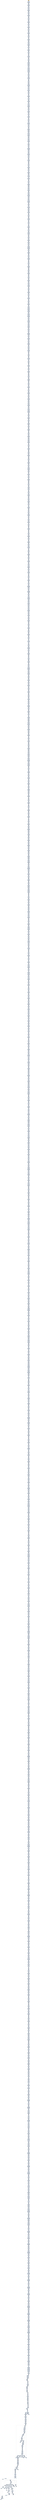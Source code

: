 digraph G {
node[shape=rectangle,style=filled,fillcolor=lightsteelblue,color=lightsteelblue]
bgcolor="transparent"
a0x00401beesubl_ebx_esi[label="start\nsubl %ebx, %esi",color="lightgrey",fillcolor="orange"];
a0x00401bf0movzbl_ch_eax[label="0x00401bf0\nmovzbl %ch, %eax"];
a0x00401bf3rcll_0x2UINT8_eax[label="0x00401bf3\nrcll $0x2<UINT8>, %eax"];
a0x00401bf6movl_0x408e3dUINT32__72esp_[label="0x00401bf6\nmovl $0x408e3d<UINT32>, -72(%esp)"];
a0x00401bfesubl_ebx_esi[label="0x00401bfe\nsubl %ebx, %esi"];
a0x00401c00movzbl_ch_eax[label="0x00401c00\nmovzbl %ch, %eax"];
a0x00401c03movl__72esp__ebx[label="0x00401c03\nmovl -72(%esp), %ebx"];
a0x00401c07orl_0x66026f8dUINT32_ebx_[label="0x00401c07\norl $0x66026f8d<UINT32>, (%ebx)"];
a0x00401c0dmovzbl_ch_eax[label="0x00401c0d\nmovzbl %ch, %eax"];
a0x00401c10xorl_edx_edx[label="0x00401c10\nxorl %edx, %edx"];
a0x00401c12movb_0x4UINT8_dl[label="0x00401c12\nmovb $0x4<UINT8>, %dl"];
a0x00401c14addl_edx__72esp_[label="0x00401c14\naddl %edx, -72(%esp)"];
a0x00401c18rcll_0x2UINT8_eax[label="0x00401c18\nrcll $0x2<UINT8>, %eax"];
a0x00401c1bmovl__72esp__ecx[label="0x00401c1b\nmovl -72(%esp), %ecx"];
a0x00401c1faddl_0x44c7f333UINT32_ecx_[label="0x00401c1f\naddl $0x44c7f333<UINT32>, (%ecx)"];
a0x00401c25subl_ebx_eax[label="0x00401c25\nsubl %ebx, %eax"];
a0x00401c27xorl_edx_edx[label="0x00401c27\nxorl %edx, %edx"];
a0x00401c29movb_0x4UINT8_dl[label="0x00401c29\nmovb $0x4<UINT8>, %dl"];
a0x00401c2baddl_edx__72esp_[label="0x00401c2b\naddl %edx, -72(%esp)"];
a0x00401c2fmovw_ax_bx[label="0x00401c2f\nmovw %ax, %bx"];
a0x00401c32movl__72esp__edx[label="0x00401c32\nmovl -72(%esp), %edx"];
a0x00401c36movl_0x5e3db824UINT32_edx_[label="0x00401c36\nmovl $0x5e3db824<UINT32>, (%edx)"];
a0x00401c3csubw_dx_di[label="0x00401c3c\nsubw %dx, %di"];
a0x00401c3fmovsbl_dl_ebx[label="0x00401c3f\nmovsbl %dl, %ebx"];
a0x00401c42xorl_edx_edx[label="0x00401c42\nxorl %edx, %edx"];
a0x00401c44movb_0x4UINT8_dl[label="0x00401c44\nmovb $0x4<UINT8>, %dl"];
a0x00401c46addl_edx__72esp_[label="0x00401c46\naddl %edx, -72(%esp)"];
a0x00401c4amovsbl_dl_ebx[label="0x00401c4a\nmovsbl %dl, %ebx"];
a0x00401c4dandl_ebp_ecx[label="0x00401c4d\nandl %ebp, %ecx"];
a0x00401c4fmovl__72esp__ebx[label="0x00401c4f\nmovl -72(%esp), %ebx"];
a0x00401c53addl_0x6f8d0040UINT32_ebx_[label="0x00401c53\naddl $0x6f8d0040<UINT32>, (%ebx)"];
a0x00401c59andl_ebp_ecx[label="0x00401c59\nandl %ebp, %ecx"];
a0x00401c5bxorl_ecx_ecx[label="0x00401c5b\nxorl %ecx, %ecx"];
a0x00401c5dmovb_0x4UINT8_cl[label="0x00401c5d\nmovb $0x4<UINT8>, %cl"];
a0x00401c5faddl_ecx__72esp_[label="0x00401c5f\naddl %ecx, -72(%esp)"];
a0x00401c63orw_bx_bx[label="0x00401c63\norw %bx, %bx"];
a0x00401c66movl__72esp__edx[label="0x00401c66\nmovl -72(%esp), %edx"];
a0x00401c6aorl_0xf3336602UINT32_edx_[label="0x00401c6a\norl $0xf3336602<UINT32>, (%edx)"];
a0x00401c70andl_eax_edi[label="0x00401c70\nandl %eax, %edi"];
a0x00401c72xorl_eax_eax[label="0x00401c72\nxorl %eax, %eax"];
a0x00401c74movb_0x4UINT8_al[label="0x00401c74\nmovb $0x4<UINT8>, %al"];
a0x00401c76addl_eax__72esp_[label="0x00401c76\naddl %eax, -72(%esp)"];
a0x00401c7aimull_eax_eax[label="0x00401c7a\nimull %eax, %eax"];
a0x00401c7cmovl_eax_ebx[label="0x00401c7c\nmovl %eax, %ebx"];
a0x00401c7emovl__72esp__edx[label="0x00401c7e\nmovl -72(%esp), %edx"];
a0x00401c82movl_0xb8244c8bUINT32_edx_[label="0x00401c82\nmovl $0xb8244c8b<UINT32>, (%edx)"];
a0x00401c88movl_eax_ebx[label="0x00401c88\nmovl %eax, %ebx"];
a0x00401c8asubw_cx_dx[label="0x00401c8a\nsubw %cx, %dx"];
a0x00401c8dxorl_eax_eax[label="0x00401c8d\nxorl %eax, %eax"];
a0x00401c8fmovb_0x4UINT8_al[label="0x00401c8f\nmovb $0x4<UINT8>, %al"];
a0x00401c91addl_eax__72esp_[label="0x00401c91\naddl %eax, -72(%esp)"];
a0x00401c95subw_cx_dx[label="0x00401c95\nsubw %cx, %dx"];
a0x00401c98subw_dx_di[label="0x00401c98\nsubw %dx, %di"];
a0x00401c9bmovl__72esp__ecx[label="0x00401c9b\nmovl -72(%esp), %ecx"];
a0x00401c9faddl_0xbe900181UINT32_ecx_[label="0x00401c9f\naddl $0xbe900181<UINT32>, (%ecx)"];
a0x00401ca5subw_dx_di[label="0x00401ca5\nsubw %dx, %di"];
a0x00401ca8xorl_edx_edx[label="0x00401ca8\nxorl %edx, %edx"];
a0x00401caamovb_0x4UINT8_dl[label="0x00401caa\nmovb $0x4<UINT8>, %dl"];
a0x00401cacaddl_edx__72esp_[label="0x00401cac\naddl %edx, -72(%esp)"];
a0x00401cb0sarl_0x2UINT8_ebp[label="0x00401cb0\nsarl $0x2<UINT8>, %ebp"];
a0x00401cb3movl__72esp__edx[label="0x00401cb3\nmovl -72(%esp), %edx"];
a0x00401cb7addl_0x33664010UINT32_edx_[label="0x00401cb7\naddl $0x33664010<UINT32>, (%edx)"];
a0x00401cbdxorl_edi_eax[label="0x00401cbd\nxorl %edi, %eax"];
a0x00401cbfxorl_ebx_ebx[label="0x00401cbf\nxorl %ebx, %ebx"];
a0x00401cc1movb_0x4UINT8_bl[label="0x00401cc1\nmovb $0x4<UINT8>, %bl"];
a0x00401cc3addl_ebx__72esp_[label="0x00401cc3\naddl %ebx, -72(%esp)"];
a0x00401cc7orw_dx_si[label="0x00401cc7\norw %dx, %si"];
a0x00401ccamovl__72esp__edx[label="0x00401cca\nmovl -72(%esp), %edx"];
a0x00401cceaddl_0xd93366f3UINT32_edx_[label="0x00401cce\naddl $0xd93366f3<UINT32>, (%edx)"];
a0x00401cd4testl_eax_eax[label="0x00401cd4\ntestl %eax, %eax"];
a0x00401cd6xorl_ecx_ecx[label="0x00401cd6\nxorl %ecx, %ecx"];
a0x00401cd8movb_0x4UINT8_cl[label="0x00401cd8\nmovb $0x4<UINT8>, %cl"];
a0x00401cdaaddl_ecx__72esp_[label="0x00401cda\naddl %ecx, -72(%esp)"];
a0x00401cdexorl_eax_ebp[label="0x00401cde\nxorl %eax, %ebp"];
a0x00401ce0orl_ecx_esi[label="0x00401ce0\norl %ecx, %esi"];
a0x00401ce2addl_edx_ebx[label="0x00401ce2\naddl %edx, %ebx"];
a0x00401ce4movl__72esp__ebx[label="0x00401ce4\nmovl -72(%esp), %ebx"];
a0x00401ce8addl_0x4b1c933UINT32_ebx_[label="0x00401ce8\naddl $0x4b1c933<UINT32>, (%ebx)"];
a0x00401ceeorl_ecx_esi[label="0x00401cee\norl %ecx, %esi"];
a0x00401cf0addl_edx_ebx[label="0x00401cf0\naddl %edx, %ebx"];
a0x00401cf2xorl_edx_edx[label="0x00401cf2\nxorl %edx, %edx"];
a0x00401cf4movb_0x4UINT8_dl[label="0x00401cf4\nmovb $0x4<UINT8>, %dl"];
a0x00401cf6addl_edx__72esp_[label="0x00401cf6\naddl %edx, -72(%esp)"];
a0x00401cfaaddl_edx_ebx[label="0x00401cfa\naddl %edx, %ebx"];
a0x00401cfcsubl_eax_ebp[label="0x00401cfc\nsubl %eax, %ebp"];
a0x00401cfeshldl_0x3UINT8_ebx_eax[label="0x00401cfe\nshldl $0x3<UINT8>, %ebx, %eax"];
a0x00401d02movl__72esp__ecx[label="0x00401d02\nmovl -72(%esp), %ecx"];
a0x00401d06movl_0xb8244c01UINT32_ecx_[label="0x00401d06\nmovl $0xb8244c01<UINT32>, (%ecx)"];
a0x00401d0csubl_eax_ebp[label="0x00401d0c\nsubl %eax, %ebp"];
a0x00401d0eshldl_0x3UINT8_ebx_eax[label="0x00401d0e\nshldl $0x3<UINT8>, %ebx, %eax"];
a0x00401d12xorl_eax_eax[label="0x00401d12\nxorl %eax, %eax"];
a0x00401d14movb_0x4UINT8_al[label="0x00401d14\nmovb $0x4<UINT8>, %al"];
a0x00401d16addl_eax__72esp_[label="0x00401d16\naddl %eax, -72(%esp)"];
a0x00401d1ashldl_0x3UINT8_ebx_eax[label="0x00401d1a\nshldl $0x3<UINT8>, %ebx, %eax"];
a0x00401d1emovl__72esp__edi[label="0x00401d1e\nmovl -72(%esp), %edi"];
a0x00401d22movl_0x85d93366UINT32_eax[label="0x00401d22\nmovl $0x85d93366<UINT32>, %eax"];
a0x00401d27stosl_eax_es_edi_[label="0x00401d27\nstosl %eax, %es:(%edi)"];
a0x00401d28shldl_0x3UINT8_ebx_eax[label="0x00401d28\nshldl $0x3<UINT8>, %ebx, %eax"];
a0x00401d2cshll_0x2UINT8_esi[label="0x00401d2c\nshll $0x2<UINT8>, %esi"];
a0x00401d2fmovl_eax_edi[label="0x00401d2f\nmovl %eax, %edi"];
a0x00401d31xorl_ecx_ecx[label="0x00401d31\nxorl %ecx, %ecx"];
a0x00401d33movb_0x4UINT8_cl[label="0x00401d33\nmovb $0x4<UINT8>, %cl"];
a0x00401d35addl_ecx__72esp_[label="0x00401d35\naddl %ecx, -72(%esp)"];
a0x00401d39shll_0x2UINT8_esi[label="0x00401d39\nshll $0x2<UINT8>, %esi"];
a0x00401d3cmovl_eax_edi[label="0x00401d3c\nmovl %eax, %edi"];
a0x00401d3emovl__72esp__edi[label="0x00401d3e\nmovl -72(%esp), %edi"];
a0x00401d42movl_0x244c8bf9UINT32_eax[label="0x00401d42\nmovl $0x244c8bf9<UINT32>, %eax"];
a0x00401d47stosl_eax_es_edi_[label="0x00401d47\nstosl %eax, %es:(%edi)"];
a0x00401d48movl_eax_edi[label="0x00401d48\nmovl %eax, %edi"];
a0x00401d4asubl_edx_ebx[label="0x00401d4a\nsubl %edx, %ebx"];
a0x00401d4cxorl_eax_eax[label="0x00401d4c\nxorl %eax, %eax"];
a0x00401d4emovb_0x4UINT8_al[label="0x00401d4e\nmovb $0x4<UINT8>, %al"];
a0x00401d50addl_eax__72esp_[label="0x00401d50\naddl %eax, -72(%esp)"];
a0x00401d54subl_edx_ebx[label="0x00401d54\nsubl %edx, %ebx"];
a0x00401d56leal_0x40ddfbeax__edx[label="0x00401d56\nleal 0x40ddfb(%eax), %edx"];
a0x00401d5cmovl__72esp__edx[label="0x00401d5c\nmovl -72(%esp), %edx"];
a0x00401d60movl_0x400181b8UINT32_edx_[label="0x00401d60\nmovl $0x400181b8<UINT32>, (%edx)"];
a0x00401d66leal_0x40ddfbeax__edx[label="0x00401d66\nleal 0x40ddfb(%eax), %edx"];
a0x00401d6cxorl_ebx_ebx[label="0x00401d6c\nxorl %ebx, %ebx"];
a0x00401d6emovb_0x4UINT8_bl[label="0x00401d6e\nmovb $0x4<UINT8>, %bl"];
a0x00401d70addl_ebx__72esp_[label="0x00401d70\naddl %ebx, -72(%esp)"];
a0x00401d74rorl_0x2UINT8_ebx[label="0x00401d74\nrorl $0x2<UINT8>, %ebx"];
a0x00401d77movl__72esp__ebx[label="0x00401d77\nmovl -72(%esp), %ebx"];
a0x00401d7baddl_0x8510bf00UINT32_ebx_[label="0x00401d7b\naddl $0x8510bf00<UINT32>, (%ebx)"];
a0x00401d81andl_ecx_edi[label="0x00401d81\nandl %ecx, %edi"];
a0x00401d83xorl_eax_eax[label="0x00401d83\nxorl %eax, %eax"];
a0x00401d85movb_0x4UINT8_al[label="0x00401d85\nmovb $0x4<UINT8>, %al"];
a0x00401d87addl_eax__72esp_[label="0x00401d87\naddl %eax, -72(%esp)"];
a0x00401d8baddw_dx_dx[label="0x00401d8b\naddw %dx, %dx"];
a0x00401d8eandw_bx_si[label="0x00401d8e\nandw %bx, %si"];
a0x00401d91movl__72esp__ebx[label="0x00401d91\nmovl -72(%esp), %ebx"];
a0x00401d95addl_0xb2d233f9UINT32_ebx_[label="0x00401d95\naddl $0xb2d233f9<UINT32>, (%ebx)"];
a0x00401d9bandw_bx_si[label="0x00401d9b\nandw %bx, %si"];
a0x00401d9exorl_ebx_ebx[label="0x00401d9e\nxorl %ebx, %ebx"];
a0x00401da0movb_0x4UINT8_bl[label="0x00401da0\nmovb $0x4<UINT8>, %bl"];
a0x00401da2addl_ebx__72esp_[label="0x00401da2\naddl %ebx, -72(%esp)"];
a0x00401da6addl_ebx_ebp[label="0x00401da6\naddl %ebx, %ebp"];
a0x00401da8movl__72esp__edx[label="0x00401da8\nmovl -72(%esp), %edx"];
a0x00401dacaddl_0x24540104UINT32_edx_[label="0x00401dac\naddl $0x24540104<UINT32>, (%edx)"];
a0x00401db2subw_cx_ax[label="0x00401db2\nsubw %cx, %ax"];
a0x00401db5xorl_ebx_ebx[label="0x00401db5\nxorl %ebx, %ebx"];
a0x00401db7movb_0x4UINT8_bl[label="0x00401db7\nmovb $0x4<UINT8>, %bl"];
a0x00401db9addl_ebx__72esp_[label="0x00401db9\naddl %ebx, -72(%esp)"];
a0x00401dbdtestl_0x40ff6fUINT32_ecx[label="0x00401dbd\ntestl $0x40ff6f<UINT32>, %ecx"];
a0x00401dc3movl__72esp__ecx[label="0x00401dc3\nmovl -72(%esp), %ecx"];
a0x00401dc7addl_0xcb2366b8UINT32_ecx_[label="0x00401dc7\naddl $0xcb2366b8<UINT32>, (%ecx)"];
a0x00401dcdxorw_bp_di[label="0x00401dcd\nxorw %bp, %di"];
a0x00401dd0xorl_eax_eax[label="0x00401dd0\nxorl %eax, %eax"];
a0x00401dd2movb_0x4UINT8_al[label="0x00401dd2\nmovb $0x4<UINT8>, %al"];
a0x00401dd4addl_eax__72esp_[label="0x00401dd4\naddl %eax, -72(%esp)"];
a0x00401dd8leal_0x2edi__edx[label="0x00401dd8\nleal 0x2(%edi), %edx"];
a0x00401ddbmovl__72esp__ebx[label="0x00401ddb\nmovl -72(%esp), %ebx"];
a0x00401ddfaddl_0xb8245c8bUINT32_ebx_[label="0x00401ddf\naddl $0xb8245c8b<UINT32>, (%ebx)"];
a0x00401de5movl_edi_edi[label="0x00401de5\nmovl %edi, %edi"];
a0x00401de7xorl_ecx_ecx[label="0x00401de7\nxorl %ecx, %ecx"];
a0x00401de9movb_0x4UINT8_cl[label="0x00401de9\nmovb $0x4<UINT8>, %cl"];
a0x00401debaddl_ecx__72esp_[label="0x00401deb\naddl %ecx, -72(%esp)"];
a0x00401deforw_ax_bp[label="0x00401def\norw %ax, %bp"];
a0x00401df2movl__72esp__ebx[label="0x00401df2\nmovl -72(%esp), %ebx"];
a0x00401df6movl_0xc60b0381UINT32_ebx_[label="0x00401df6\nmovl $0xc60b0381<UINT32>, (%ebx)"];
a0x00401dfcorw_bp_bx[label="0x00401dfc\norw %bp, %bx"];
a0x00401dffxorl_edi_ecx[label="0x00401dff\nxorl %edi, %ecx"];
a0x00401e01xorl_eax_eax[label="0x00401e01\nxorl %eax, %eax"];
a0x00401e03movb_0x4UINT8_al[label="0x00401e03\nmovb $0x4<UINT8>, %al"];
a0x00401e05addl_eax__72esp_[label="0x00401e05\naddl %eax, -72(%esp)"];
a0x00401e09xorl_edi_ecx[label="0x00401e09\nxorl %edi, %ecx"];
a0x00401e0broll_0x2UINT8_edx[label="0x00401e0b\nroll $0x2<UINT8>, %edx"];
a0x00401e0emovl__72esp__edx[label="0x00401e0e\nmovl -72(%esp), %edx"];
a0x00401e12addl_0x33815559UINT32_edx_[label="0x00401e12\naddl $0x33815559<UINT32>, (%edx)"];
a0x00401e18roll_0x2UINT8_edx[label="0x00401e18\nroll $0x2<UINT8>, %edx"];
a0x00401e1bxorl_edx_edx[label="0x00401e1b\nxorl %edx, %edx"];
a0x00401e1dmovb_0x4UINT8_dl[label="0x00401e1d\nmovb $0x4<UINT8>, %dl"];
a0x00401e1faddl_edx__72esp_[label="0x00401e1f\naddl %edx, -72(%esp)"];
a0x00401e23movzbl_dh_eax[label="0x00401e23\nmovzbl %dh, %eax"];
a0x00401e26testw_ax_ax[label="0x00401e26\ntestw %ax, %ax"];
a0x00401e29movl__72esp__ecx[label="0x00401e29\nmovl -72(%esp), %ecx"];
a0x00401e2daddl_0xec59865bUINT32_ecx_[label="0x00401e2d\naddl $0xec59865b<UINT32>, (%ecx)"];
a0x00401e33testw_ax_ax[label="0x00401e33\ntestw %ax, %ax"];
a0x00401e36addl_0x40f87eUINT32_eax[label="0x00401e36\naddl $0x40f87e<UINT32>, %eax"];
a0x00401e3cxorl_edx_edx[label="0x00401e3c\nxorl %edx, %edx"];
a0x00401e3emovb_0x4UINT8_dl[label="0x00401e3e\nmovb $0x4<UINT8>, %dl"];
a0x00401e40addl_edx__72esp_[label="0x00401e40\naddl %edx, -72(%esp)"];
a0x00401e44addl_0x40f87eUINT32_eax[label="0x00401e44\naddl $0x40f87e<UINT32>, %eax"];
a0x00401e4amovl__72esp__ecx[label="0x00401e4a\nmovl -72(%esp), %ecx"];
a0x00401e4eaddl_0x2b66f58bUINT32_ecx_[label="0x00401e4e\naddl $0x2b66f58b<UINT32>, (%ecx)"];
a0x00401e54subl_ebp_eax[label="0x00401e54\nsubl %ebp, %eax"];
a0x00401e56leal_0x40dfe9edi__ecx[label="0x00401e56\nleal 0x40dfe9(%edi), %ecx"];
a0x00401e5cxorl_ecx_ecx[label="0x00401e5c\nxorl %ecx, %ecx"];
a0x00401e5emovb_0x4UINT8_cl[label="0x00401e5e\nmovb $0x4<UINT8>, %cl"];
a0x00401e60addl_ecx__72esp_[label="0x00401e60\naddl %ecx, -72(%esp)"];
a0x00401e64leal_0x40dfe9edi__ecx[label="0x00401e64\nleal 0x40dfe9(%edi), %ecx"];
a0x00401e6amovl__72esp__edi[label="0x00401e6a\nmovl -72(%esp), %edi"];
a0x00401e6emovl_0xb1c933caUINT32_eax[label="0x00401e6e\nmovl $0xb1c933ca<UINT32>, %eax"];
a0x00401e73stosl_eax_es_edi_[label="0x00401e73\nstosl %eax, %es:(%edi)"];
a0x00401e74xorw_si_ax[label="0x00401e74\nxorw %si, %ax"];
a0x00401e77xorw_si_bp[label="0x00401e77\nxorw %si, %bp"];
a0x00401e7asbbl_0x40da7fUINT32_ebx[label="0x00401e7a\nsbbl $0x40da7f<UINT32>, %ebx"];
a0x00401e80xorl_ecx_ecx[label="0x00401e80\nxorl %ecx, %ecx"];
a0x00401e82movb_0x4UINT8_cl[label="0x00401e82\nmovb $0x4<UINT8>, %cl"];
a0x00401e84addl_ecx__72esp_[label="0x00401e84\naddl %ecx, -72(%esp)"];
a0x00401e88xorw_si_bp[label="0x00401e88\nxorw %si, %bp"];
a0x00401e8bmovl__72esp__eax[label="0x00401e8b\nmovl -72(%esp), %eax"];
a0x00401e8faddl_0x244c0104UINT32_eax_[label="0x00401e8f\naddl $0x244c0104<UINT32>, (%eax)"];
a0x00401e95sbbl_0x40da7fUINT32_ebx[label="0x00401e95\nsbbl $0x40da7f<UINT32>, %ebx"];
a0x00401e9bxorl_eax_eax[label="0x00401e9b\nxorl %eax, %eax"];
a0x00401e9dmovb_0x4UINT8_al[label="0x00401e9d\nmovb $0x4<UINT8>, %al"];
a0x00401e9faddl_eax__72esp_[label="0x00401e9f\naddl %eax, -72(%esp)"];
a0x00401ea3testl_ebp_ebp[label="0x00401ea3\ntestl %ebp, %ebp"];
a0x00401ea5sarl_0x2UINT8_ecx[label="0x00401ea5\nsarl $0x2<UINT8>, %ecx"];
a0x00401ea8movl__72esp__ecx[label="0x00401ea8\nmovl -72(%esp), %ecx"];
a0x00401eacaddl_0xca2b66b8UINT32_ecx_[label="0x00401eac\naddl $0xca2b66b8<UINT32>, (%ecx)"];
a0x00401eb2sarl_0x2UINT8_ecx[label="0x00401eb2\nsarl $0x2<UINT8>, %ecx"];
a0x00401eb5xorl_edx_edx[label="0x00401eb5\nxorl %edx, %edx"];
a0x00401eb7movb_0x4UINT8_dl[label="0x00401eb7\nmovb $0x4<UINT8>, %dl"];
a0x00401eb9addl_edx__72esp_[label="0x00401eb9\naddl %edx, -72(%esp)"];
a0x00401ebdaddl_ecx_ecx[label="0x00401ebd\naddl %ecx, %ecx"];
a0x00401ebfmovl_edi_ebx[label="0x00401ebf\nmovl %edi, %ebx"];
a0x00401ec1movl__72esp__edi[label="0x00401ec1\nmovl -72(%esp), %edi"];
a0x00401ec5movl_0x5c8bc62bUINT32_eax[label="0x00401ec5\nmovl $0x5c8bc62b<UINT32>, %eax"];
a0x00401ecastosl_eax_es_edi_[label="0x00401eca\nstosl %eax, %es:(%edi)"];
a0x00401ecbmovl_edi_ebx[label="0x00401ecb\nmovl %edi, %ebx"];
a0x00401ecdxorl_edx_ecx[label="0x00401ecd\nxorl %edx, %ecx"];
a0x00401ecfmull_ebx_eax[label="0x00401ecf\nmull %ebx, %eax"];
a0x00401ed1xorl_ecx_ecx[label="0x00401ed1\nxorl %ecx, %ecx"];
a0x00401ed3movb_0x4UINT8_cl[label="0x00401ed3\nmovb $0x4<UINT8>, %cl"];
a0x00401ed5addl_ecx__72esp_[label="0x00401ed5\naddl %ecx, -72(%esp)"];
a0x00401ed9xorl_edx_ecx[label="0x00401ed9\nxorl %edx, %ecx"];
a0x00401edbmovl__72esp__edx[label="0x00401edb\nmovl -72(%esp), %edx"];
a0x00401edfmovl_0x381b824UINT32_edx_[label="0x00401edf\nmovl $0x381b824<UINT32>, (%edx)"];
a0x00401ee5mull_ebx_eax[label="0x00401ee5\nmull %ebx, %eax"];
a0x00401ee7xorl_eax_eax[label="0x00401ee7\nxorl %eax, %eax"];
a0x00401ee9movb_0x4UINT8_al[label="0x00401ee9\nmovb $0x4<UINT8>, %al"];
a0x00401eebaddl_eax__72esp_[label="0x00401eeb\naddl %eax, -72(%esp)"];
a0x00401eeftestw_bx_dx[label="0x00401eef\ntestw %bx, %dx"];
a0x00401ef2movl__72esp__ebx[label="0x00401ef2\nmovl -72(%esp), %ebx"];
a0x00401ef6addl_0xda4268fbUINT32_ebx_[label="0x00401ef6\naddl $0xda4268fb<UINT32>, (%ebx)"];
a0x00401efcxorl_ecx_edx[label="0x00401efc\nxorl %ecx, %edx"];
a0x00401efexorl_eax_eax[label="0x00401efe\nxorl %eax, %eax"];
a0x00401f00movb_0x4UINT8_al[label="0x00401f00\nmovb $0x4<UINT8>, %al"];
a0x00401f02addl_eax__72esp_[label="0x00401f02\naddl %eax, -72(%esp)"];
a0x00401f06shrdl_0x3UINT8_edi_eax[label="0x00401f06\nshrdl $0x3<UINT8>, %edi, %eax"];
a0x00401f0axorw_bp_bp[label="0x00401f0a\nxorw %bp, %bp"];
a0x00401f0dmovl__72esp__ecx[label="0x00401f0d\nmovl -72(%esp), %ecx"];
a0x00401f11addl_0x6b133381UINT32_ecx_[label="0x00401f11\naddl $0x6b133381<UINT32>, (%ecx)"];
a0x00401f17xorw_bp_bp[label="0x00401f17\nxorw %bp, %bp"];
a0x00401f1axorw_cx_dx[label="0x00401f1a\nxorw %cx, %dx"];
a0x00401f1dxorl_edx_edx[label="0x00401f1d\nxorl %edx, %edx"];
a0x00401f1fmovb_0x4UINT8_dl[label="0x00401f1f\nmovb $0x4<UINT8>, %dl"];
a0x00401f21addl_edx__72esp_[label="0x00401f21\naddl %edx, -72(%esp)"];
a0x00401f25xorw_cx_dx[label="0x00401f25\nxorw %cx, %dx"];
a0x00401f28movl__72esp__ebx[label="0x00401f28\nmovl -72(%esp), %ebx"];
a0x00401f2cmovl_0xc62bda42UINT32_ebx_[label="0x00401f2c\nmovl $0xc62bda42<UINT32>, (%ebx)"];
a0x00401f32andl_eax_edx[label="0x00401f32\nandl %eax, %edx"];
a0x00401f34leal_0x40fc6bebp__esi[label="0x00401f34\nleal 0x40fc6b(%ebp), %esi"];
a0x00401f3axorl_ecx_ecx[label="0x00401f3a\nxorl %ecx, %ecx"];
a0x00401f3cmovb_0x4UINT8_cl[label="0x00401f3c\nmovb $0x4<UINT8>, %cl"];
a0x00401f3eaddl_ecx__72esp_[label="0x00401f3e\naddl %ecx, -72(%esp)"];
a0x00401f42leal_0x40fc6bebp__esi[label="0x00401f42\nleal 0x40fc6b(%ebp), %esi"];
a0x00401f48movl__72esp__ebx[label="0x00401f48\nmovl -72(%esp), %ebx"];
a0x00401f4corl_0x4b2d233UINT32_ebx_[label="0x00401f4c\norl $0x4b2d233<UINT32>, (%ebx)"];
a0x00401f52xorl_ebx_ecx[label="0x00401f52\nxorl %ebx, %ecx"];
a0x00401f54xorl_eax_eax[label="0x00401f54\nxorl %eax, %eax"];
a0x00401f56movb_0x4UINT8_al[label="0x00401f56\nmovb $0x4<UINT8>, %al"];
a0x00401f58addl_eax__72esp_[label="0x00401f58\naddl %eax, -72(%esp)"];
a0x00401f5cleal_0x40f8e8edi__ebp[label="0x00401f5c\nleal 0x40f8e8(%edi), %ebp"];
a0x00401f62movl__72esp__eax[label="0x00401f62\nmovl -72(%esp), %eax"];
a0x00401f66addl_0xb8245401UINT32_eax_[label="0x00401f66\naddl $0xb8245401<UINT32>, (%eax)"];
a0x00401f6cshll_0x2UINT8_ecx[label="0x00401f6c\nshll $0x2<UINT8>, %ecx"];
a0x00401f6fxorl_edx_edx[label="0x00401f6f\nxorl %edx, %edx"];
a0x00401f71movb_0x4UINT8_dl[label="0x00401f71\nmovb $0x4<UINT8>, %dl"];
a0x00401f73addl_edx__72esp_[label="0x00401f73\naddl %edx, -72(%esp)"];
a0x00401f77andl_ebx_ebp[label="0x00401f77\nandl %ebx, %ebp"];
a0x00401f79movl_0x40ddf8UINT32_esi[label="0x00401f79\nmovl $0x40ddf8<UINT32>, %esi"];
a0x00401f7emovl__72esp__edx[label="0x00401f7e\nmovl -72(%esp), %edx"];
a0x00401f82movl_0xd8f9ca81UINT32_edx_[label="0x00401f82\nmovl $0xd8f9ca81<UINT32>, (%edx)"];
a0x00401f88movl_0x40ddf8UINT32_esi[label="0x00401f88\nmovl $0x40ddf8<UINT32>, %esi"];
a0x00401f8dorl_edx_ecx[label="0x00401f8d\norl %edx, %ecx"];
a0x00401f8fxorl_edx_edx[label="0x00401f8f\nxorl %edx, %edx"];
a0x00401f91movb_0x4UINT8_dl[label="0x00401f91\nmovb $0x4<UINT8>, %dl"];
a0x00401f93addl_edx__72esp_[label="0x00401f93\naddl %edx, -72(%esp)"];
a0x00401f97orl_edx_ecx[label="0x00401f97\norl %edx, %ecx"];
a0x00401f99movl__72esp__eax[label="0x00401f99\nmovl -72(%esp), %eax"];
a0x00401f9daddl_0x4c8b0040UINT32_eax_[label="0x00401f9d\naddl $0x4c8b0040<UINT32>, (%eax)"];
a0x00401fa3rcll_0x2UINT8_edi[label="0x00401fa3\nrcll $0x2<UINT8>, %edi"];
a0x00401fa6xorl_ecx_ecx[label="0x00401fa6\nxorl %ecx, %ecx"];
a0x00401fa8movb_0x4UINT8_cl[label="0x00401fa8\nmovb $0x4<UINT8>, %cl"];
a0x00401faaaddl_ecx__72esp_[label="0x00401faa\naddl %ecx, -72(%esp)"];
a0x00401faemovl_ebp_edx[label="0x00401fae\nmovl %ebp, %edx"];
a0x00401fb0movl__72esp__eax[label="0x00401fb0\nmovl -72(%esp), %eax"];
a0x00401fb4movl_0x181b824UINT32_eax_[label="0x00401fb4\nmovl $0x181b824<UINT32>, (%eax)"];
a0x00401fbaxorw_bx_ax[label="0x00401fba\nxorw %bx, %ax"];
a0x00401fbdtestw_bp_dx[label="0x00401fbd\ntestw %bp, %dx"];
a0x00401fc0xorl_edx_edx[label="0x00401fc0\nxorl %edx, %edx"];
a0x00401fc2movb_0x4UINT8_dl[label="0x00401fc2\nmovb $0x4<UINT8>, %dl"];
a0x00401fc4addl_edx__72esp_[label="0x00401fc4\naddl %edx, -72(%esp)"];
a0x00401fc8testw_bp_dx[label="0x00401fc8\ntestw %bp, %dx"];
a0x00401fcbaddw_di_dx[label="0x00401fcb\naddw %di, %dx"];
a0x00401fcemovl__72esp__edi[label="0x00401fce\nmovl -72(%esp), %edi"];
a0x00401fd2movl_0x10bfa4f3UINT32_eax[label="0x00401fd2\nmovl $0x10bfa4f3<UINT32>, %eax"];
a0x00401fd7stosl_eax_es_edi_[label="0x00401fd7\nstosl %eax, %es:(%edi)"];
a0x00401fd8addw_di_dx[label="0x00401fd8\naddw %di, %dx"];
a0x00401fdbxorl_esi_esi[label="0x00401fdb\nxorl %esi, %esi"];
a0x00401fddxorl_edx_edx[label="0x00401fdd\nxorl %edx, %edx"];
a0x00401fdfmovb_0x4UINT8_dl[label="0x00401fdf\nmovb $0x4<UINT8>, %dl"];
a0x00401fe1addl_edx__72esp_[label="0x00401fe1\naddl %edx, -72(%esp)"];
a0x00401fe5xorl_esi_esi[label="0x00401fe5\nxorl %esi, %esi"];
a0x00401fe7testl_esi_ebx[label="0x00401fe7\ntestl %esi, %ebx"];
a0x00401fe9movsbl_al_eax[label="0x00401fe9\nmovsbl %al, %eax"];
a0x00401fecmovl__72esp__ebx[label="0x00401fec\nmovl -72(%esp), %ebx"];
a0x00401ff0addl_0x8b66f58bUINT32_ebx_[label="0x00401ff0\naddl $0x8b66f58b<UINT32>, (%ebx)"];
a0x00401ff6testl_esi_ebx[label="0x00401ff6\ntestl %esi, %ebx"];
a0x00401ff8movsbl_al_eax[label="0x00401ff8\nmovsbl %al, %eax"];
a0x00401ffbxorl_ebx_ebx[label="0x00401ffb\nxorl %ebx, %ebx"];
a0x00401ffdmovb_0x4UINT8_bl[label="0x00401ffd\nmovb $0x4<UINT8>, %bl"];
a0x00401fffaddl_ebx__72esp_[label="0x00401fff\naddl %ebx, -72(%esp)"];
a0x00402003movsbl_al_eax[label="0x00402003\nmovsbl %al, %eax"];
a0x00402006movl__72esp__edi[label="0x00402006\nmovl -72(%esp), %edi"];
a0x0040200amovl_0xc1daf7ceUINT32_eax[label="0x0040200a\nmovl $0xc1daf7ce<UINT32>, %eax"];
a0x0040200fstosl_eax_es_edi_[label="0x0040200f\nstosl %eax, %es:(%edi)"];
a0x00402010sbbl_0x2UINT8_ebp[label="0x00402010\nsbbl $0x2<UINT8>, %ebp"];
a0x00402013subw_ax_ax[label="0x00402013\nsubw %ax, %ax"];
a0x00402016movsbl_al_edx[label="0x00402016\nmovsbl %al, %edx"];
a0x00402019xorl_ebx_ebx[label="0x00402019\nxorl %ebx, %ebx"];
a0x0040201bmovb_0x4UINT8_bl[label="0x0040201b\nmovb $0x4<UINT8>, %bl"];
a0x0040201daddl_ebx__72esp_[label="0x0040201d\naddl %ebx, -72(%esp)"];
a0x00402021subw_ax_ax[label="0x00402021\nsubw %ax, %ax"];
a0x00402024movl__72esp__ebx[label="0x00402024\nmovl -72(%esp), %ebx"];
a0x00402028orl_0xc93302ceUINT32_ebx_[label="0x00402028\norl $0xc93302ce<UINT32>, (%ebx)"];
a0x0040202emovsbl_al_edx[label="0x0040202e\nmovsbl %al, %edx"];
a0x00402031addw_di_cx[label="0x00402031\naddw %di, %cx"];
a0x00402034shldl_0x3UINT8_edx_eax[label="0x00402034\nshldl $0x3<UINT8>, %edx, %eax"];
a0x00402038xorl_ebx_ebx[label="0x00402038\nxorl %ebx, %ebx"];
a0x0040203amovb_0x4UINT8_bl[label="0x0040203a\nmovb $0x4<UINT8>, %bl"];
a0x0040203caddl_ebx__72esp_[label="0x0040203c\naddl %ebx, -72(%esp)"];
a0x00402040addw_di_cx[label="0x00402040\naddw %di, %cx"];
a0x00402043shldl_0x3UINT8_edx_eax[label="0x00402043\nshldl $0x3<UINT8>, %edx, %eax"];
a0x00402047movl__72esp__eax[label="0x00402047\nmovl -72(%esp), %eax"];
a0x0040204bmovl_0x4c0104b1UINT32_eax_[label="0x0040204b\nmovl $0x4c0104b1<UINT32>, (%eax)"];
a0x00402051shldl_0x3UINT8_edx_eax[label="0x00402051\nshldl $0x3<UINT8>, %edx, %eax"];
a0x00402055xorl_eax_eax[label="0x00402055\nxorl %eax, %eax"];
a0x00402057movb_0x4UINT8_al[label="0x00402057\nmovb $0x4<UINT8>, %al"];
a0x00402059addl_eax__72esp_[label="0x00402059\naddl %eax, -72(%esp)"];
a0x0040205dorl_ecx_ebx[label="0x0040205d\norl %ecx, %ebx"];
a0x0040205fmovl__72esp__eax[label="0x0040205f\nmovl -72(%esp), %eax"];
a0x00402063movl_0x8b66b824UINT32_eax_[label="0x00402063\nmovl $0x8b66b824<UINT32>, (%eax)"];
a0x00402069movw_bp_bx[label="0x00402069\nmovw %bp, %bx"];
a0x0040206cmovsbl_dl_eax[label="0x0040206c\nmovsbl %dl, %eax"];
a0x0040206fxorl_ebx_ebx[label="0x0040206f\nxorl %ebx, %ebx"];
a0x00402071movb_0x4UINT8_bl[label="0x00402071\nmovb $0x4<UINT8>, %bl"];
a0x00402073addl_ebx__72esp_[label="0x00402073\naddl %ebx, -72(%esp)"];
a0x00402077movsbl_dl_eax[label="0x00402077\nmovsbl %dl, %eax"];
a0x0040207amovl__72esp__edi[label="0x0040207a\nmovl -72(%esp), %edi"];
a0x0040207emovl_0x24548bceUINT32_eax[label="0x0040207e\nmovl $0x24548bce<UINT32>, %eax"];
a0x00402083stosl_eax_es_edi_[label="0x00402083\nstosl %eax, %es:(%edi)"];
a0x00402084movw_di_si[label="0x00402084\nmovw %di, %si"];
a0x00402087testw_bx_di[label="0x00402087\ntestw %bx, %di"];
a0x0040208aaddl_ebx_ecx[label="0x0040208a\naddl %ebx, %ecx"];
a0x0040208cxorl_edx_edx[label="0x0040208c\nxorl %edx, %edx"];
a0x0040208emovb_0x4UINT8_dl[label="0x0040208e\nmovb $0x4<UINT8>, %dl"];
a0x00402090addl_edx__72esp_[label="0x00402090\naddl %edx, -72(%esp)"];
a0x00402094testw_bx_di[label="0x00402094\ntestw %bx, %di"];
a0x00402097addl_ebx_ecx[label="0x00402097\naddl %ebx, %ecx"];
a0x00402099movl__72esp__ecx[label="0x00402099\nmovl -72(%esp), %ecx"];
a0x0040209daddl_0xda0281b8UINT32_ecx_[label="0x0040209d\naddl $0xda0281b8<UINT32>, (%ecx)"];
a0x004020a3addl_ebx_ecx[label="0x004020a3\naddl %ebx, %ecx"];
a0x004020a5andl_ebx_ecx[label="0x004020a5\nandl %ebx, %ecx"];
a0x004020a7movl_ebp_ebp[label="0x004020a7\nmovl %ebp, %ebp"];
a0x004020a9xorl_edx_edx[label="0x004020a9\nxorl %edx, %edx"];
a0x004020abmovb_0x4UINT8_dl[label="0x004020ab\nmovb $0x4<UINT8>, %dl"];
a0x004020adaddl_edx__72esp_[label="0x004020ad\naddl %edx, -72(%esp)"];
a0x004020b1andl_ebx_ecx[label="0x004020b1\nandl %ebx, %ecx"];
a0x004020b3movl__72esp__ecx[label="0x004020b3\nmovl -72(%esp), %ecx"];
a0x004020b7movl_0x81b672e0UINT32_ecx_[label="0x004020b7\nmovl $0x81b672e0<UINT32>, (%ecx)"];
a0x004020bdmovl_ebp_ebp[label="0x004020bd\nmovl %ebp, %ebp"];
a0x004020bfmovzbl_al_ecx[label="0x004020bf\nmovzbl %al, %ecx"];
a0x004020c2andw_cx_bx[label="0x004020c2\nandw %cx, %bx"];
a0x004020c5xorl_ecx_ecx[label="0x004020c5\nxorl %ecx, %ecx"];
a0x004020c7movb_0x4UINT8_cl[label="0x004020c7\nmovb $0x4<UINT8>, %cl"];
a0x004020c9addl_ecx__72esp_[label="0x004020c9\naddl %ecx, -72(%esp)"];
a0x004020cdmovzbl_al_ecx[label="0x004020cd\nmovzbl %al, %ecx"];
a0x004020d0andw_cx_bx[label="0x004020d0\nandw %cx, %bx"];
a0x004020d3movl__72esp__ecx[label="0x004020d3\nmovl -72(%esp), %ecx"];
a0x004020d7addl_0x72a09a32UINT32_ecx_[label="0x004020d7\naddl $0x72a09a32<UINT32>, (%ecx)"];
a0x004020ddandw_cx_bx[label="0x004020dd\nandw %cx, %bx"];
a0x004020e0xorl_ecx_ecx[label="0x004020e0\nxorl %ecx, %ecx"];
a0x004020e2movb_0x4UINT8_cl[label="0x004020e2\nmovb $0x4<UINT8>, %cl"];
a0x004020e4addl_ecx__72esp_[label="0x004020e4\naddl %ecx, -72(%esp)"];
a0x004020e8rorl_0x2UINT8_esi[label="0x004020e8\nrorl $0x2<UINT8>, %esi"];
a0x004020ebmovl__72esp__edi[label="0x004020eb\nmovl -72(%esp), %edi"];
a0x004020efmovl_0xc1daf70dUINT32_eax[label="0x004020ef\nmovl $0xc1daf70d<UINT32>, %eax"];
a0x004020f4stosl_eax_es_edi_[label="0x004020f4\nstosl %eax, %es:(%edi)"];
a0x004020f5movw_ax_cx[label="0x004020f5\nmovw %ax, %cx"];
a0x004020f8xorl_ecx_ecx[label="0x004020f8\nxorl %ecx, %ecx"];
a0x004020famovb_0x4UINT8_cl[label="0x004020fa\nmovb $0x4<UINT8>, %cl"];
a0x004020fcaddl_ecx__72esp_[label="0x004020fc\naddl %ecx, -72(%esp)"];
a0x00402100addw_di_bp[label="0x00402100\naddw %di, %bp"];
a0x00402103xchgl_eax_edx[label="0x00402103\nxchgl %eax, %edx"];
a0x00402104movl__72esp__eax[label="0x00402104\nmovl -72(%esp), %eax"];
a0x00402108movl_0xd23302ceUINT32_eax_[label="0x00402108\nmovl $0xd23302ce<UINT32>, (%eax)"];
a0x0040210exchgl_eax_edx[label="0x0040210e\nxchgl %eax, %edx"];
a0x0040210fxorl_ecx_ecx[label="0x0040210f\nxorl %ecx, %ecx"];
a0x00402111movb_0x4UINT8_cl[label="0x00402111\nmovb $0x4<UINT8>, %cl"];
a0x00402113addl_ecx__72esp_[label="0x00402113\naddl %ecx, -72(%esp)"];
a0x00402117orw_ax_dx[label="0x00402117\norw %ax, %dx"];
a0x0040211aaddl_esi_edx[label="0x0040211a\naddl %esi, %edx"];
a0x0040211cmovl__72esp__ebx[label="0x0040211c\nmovl -72(%esp), %ebx"];
a0x00402120addl_0x540104b2UINT32_ebx_[label="0x00402120\naddl $0x540104b2<UINT32>, (%ebx)"];
a0x00402126addl_esi_edx[label="0x00402126\naddl %esi, %edx"];
a0x00402128testw_bx_cx[label="0x00402128\ntestw %bx, %cx"];
a0x0040212bxorl_ecx_ecx[label="0x0040212b\nxorl %ecx, %ecx"];
a0x0040212dmovb_0x4UINT8_cl[label="0x0040212d\nmovb $0x4<UINT8>, %cl"];
a0x0040212faddl_ecx__72esp_[label="0x0040212f\naddl %ecx, -72(%esp)"];
a0x00402133testw_bx_cx[label="0x00402133\ntestw %bx, %cx"];
a0x00402136movl__72esp__ecx[label="0x00402136\nmovl -72(%esp), %ecx"];
a0x0040213aaddl_0xcec1b824UINT32_ecx_[label="0x0040213a\naddl $0xcec1b824<UINT32>, (%ecx)"];
a0x00402140andw_si_dx[label="0x00402140\nandw %si, %dx"];
a0x00402143xorl_ecx_ecx[label="0x00402143\nxorl %ecx, %ecx"];
a0x00402145movb_0x4UINT8_cl[label="0x00402145\nmovb $0x4<UINT8>, %cl"];
a0x00402147addl_ecx__72esp_[label="0x00402147\naddl %ecx, -72(%esp)"];
a0x0040214bsubl_0x40f87dUINT32_ebx[label="0x0040214b\nsubl $0x40f87d<UINT32>, %ebx"];
a0x00402151movl__72esp__ecx[label="0x00402151\nmovl -72(%esp), %ecx"];
a0x00402155movl_0x244c8b02UINT32_ecx_[label="0x00402155\nmovl $0x244c8b02<UINT32>, (%ecx)"];
a0x0040215bsubl_ecx_ebp[label="0x0040215b\nsubl %ecx, %ebp"];
a0x0040215dshrdl_0x3UINT8_ebp_eax[label="0x0040215d\nshrdl $0x3<UINT8>, %ebp, %eax"];
a0x00402161orl_0x40fbe9UINT32_ebx[label="0x00402161\norl $0x40fbe9<UINT32>, %ebx"];
a0x00402167xorl_ecx_ecx[label="0x00402167\nxorl %ecx, %ecx"];
a0x00402169movb_0x4UINT8_cl[label="0x00402169\nmovb $0x4<UINT8>, %cl"];
a0x0040216baddl_ecx__72esp_[label="0x0040216b\naddl %ecx, -72(%esp)"];
a0x0040216fshrdl_0x3UINT8_ebp_eax[label="0x0040216f\nshrdl $0x3<UINT8>, %ebp, %eax"];
a0x00402173movl__72esp__eax[label="0x00402173\nmovl -72(%esp), %eax"];
a0x00402177addl_0xc00181b8UINT32_eax_[label="0x00402177\naddl $0xc00181b8<UINT32>, (%eax)"];
a0x0040217dorl_0x40fbe9UINT32_ebx[label="0x0040217d\norl $0x40fbe9<UINT32>, %ebx"];
a0x00402183xorl_ebx_ebx[label="0x00402183\nxorl %ebx, %ebx"];
a0x00402185movb_0x4UINT8_bl[label="0x00402185\nmovb $0x4<UINT8>, %bl"];
a0x00402187addl_ebx__72esp_[label="0x00402187\naddl %ebx, -72(%esp)"];
a0x0040218bleal_0x2ecx__ebx[label="0x0040218b\nleal 0x2(%ecx), %ebx"];
a0x0040218emovl__72esp__eax[label="0x0040218e\nmovl -72(%esp), %eax"];
a0x00402192addl_0xf7000003UINT32_eax_[label="0x00402192\naddl $0xf7000003<UINT32>, (%eax)"];
a0x00402198rcll_0x2UINT8_ebp[label="0x00402198\nrcll $0x2<UINT8>, %ebp"];
a0x0040219bleal_0x40fc6dedx__ebx[label="0x0040219b\nleal 0x40fc6d(%edx), %ebx"];
a0x004021a1xorl_edx_edx[label="0x004021a1\nxorl %edx, %edx"];
a0x004021a3movb_0x4UINT8_dl[label="0x004021a3\nmovb $0x4<UINT8>, %dl"];
a0x004021a5addl_edx__72esp_[label="0x004021a5\naddl %edx, -72(%esp)"];
a0x004021a9leal_0x40fc6dedx__ebx[label="0x004021a9\nleal 0x40fc6d(%edx), %ebx"];
a0x004021afmovl__72esp__ebx[label="0x004021af\nmovl -72(%esp), %ebx"];
a0x004021b3addl_0x25a8de5UINT32_ebx_[label="0x004021b3\naddl $0x25a8de5<UINT32>, (%ebx)"];
a0x004021b9subl_edi_edx[label="0x004021b9\nsubl %edi, %edx"];
a0x004021bbtestw_di_cx[label="0x004021bb\ntestw %di, %cx"];
a0x004021besbbl_0x40dc6fUINT32_edi[label="0x004021be\nsbbl $0x40dc6f<UINT32>, %edi"];
a0x004021c4xorl_edx_edx[label="0x004021c4\nxorl %edx, %edx"];
a0x004021c6movb_0x4UINT8_dl[label="0x004021c6\nmovb $0x4<UINT8>, %dl"];
a0x004021c8addl_edx__72esp_[label="0x004021c8\naddl %edx, -72(%esp)"];
a0x004021cctestw_di_cx[label="0x004021cc\ntestw %di, %cx"];
a0x004021cfmovl__72esp__ecx[label="0x004021cf\nmovl -72(%esp), %ecx"];
a0x004021d3addl_0xd233d90bUINT32_ecx_[label="0x004021d3\naddl $0xd233d90b<UINT32>, (%ecx)"];
a0x004021d9sbbl_0x40dc6fUINT32_edi[label="0x004021d9\nsbbl $0x40dc6f<UINT32>, %edi"];
a0x004021dfxorl_eax_eax[label="0x004021df\nxorl %eax, %eax"];
a0x004021e1movb_0x4UINT8_al[label="0x004021e1\nmovb $0x4<UINT8>, %al"];
a0x004021e3addl_eax__72esp_[label="0x004021e3\naddl %eax, -72(%esp)"];
a0x004021e7movw_di_si[label="0x004021e7\nmovw %di, %si"];
a0x004021eamovl__72esp__edx[label="0x004021ea\nmovl -72(%esp), %edx"];
a0x004021eeaddl_0x540104b2UINT32_edx_[label="0x004021ee\naddl $0x540104b2<UINT32>, (%edx)"];
a0x004021f4leal_0x2ecx__esi[label="0x004021f4\nleal 0x2(%ecx), %esi"];
a0x004021f7xorl_ecx_ecx[label="0x004021f7\nxorl %ecx, %ecx"];
a0x004021f9movb_0x4UINT8_cl[label="0x004021f9\nmovb $0x4<UINT8>, %cl"];
a0x004021fbaddl_ecx__72esp_[label="0x004021fb\naddl %ecx, -72(%esp)"];
a0x004021ffleal_0x2edi__ebx[label="0x004021ff\nleal 0x2(%edi), %ebx"];
a0x00402202movl__72esp__edi[label="0x00402202\nmovl -72(%esp), %edi"];
a0x00402206movl_0x5a8db824UINT32_eax[label="0x00402206\nmovl $0x5a8db824<UINT32>, %eax"];
a0x0040220bstosl_eax_es_edi_[label="0x0040220b\nstosl %eax, %es:(%edi)"];
a0x0040220cmovzbl_bl_eax[label="0x0040220c\nmovzbl %bl, %eax"];
a0x0040220fxorl_eax_eax[label="0x0040220f\nxorl %eax, %eax"];
a0x00402211movb_0x4UINT8_al[label="0x00402211\nmovb $0x4<UINT8>, %al"];
a0x00402213addl_eax__72esp_[label="0x00402213\naddl %eax, -72(%esp)"];
a0x00402217rcll_0x2UINT8_esi[label="0x00402217\nrcll $0x2<UINT8>, %esi"];
a0x0040221amovsbl_ch_eax[label="0x0040221a\nmovsbl %ch, %eax"];
a0x0040221dmovl__72esp__edi[label="0x0040221d\nmovl -72(%esp), %edi"];
a0x00402221movl_0x24548b02UINT32_eax[label="0x00402221\nmovl $0x24548b02<UINT32>, %eax"];
a0x00402226stosl_eax_es_edi_[label="0x00402226\nstosl %eax, %es:(%edi)"];
a0x00402227movsbl_ch_eax[label="0x00402227\nmovsbl %ch, %eax"];
a0x0040222aandw_bp_dx[label="0x0040222a\nandw %bp, %dx"];
a0x0040222dorw_ax_si[label="0x0040222d\norw %ax, %si"];
a0x00402230xorl_eax_eax[label="0x00402230\nxorl %eax, %eax"];
a0x00402232movb_0x4UINT8_al[label="0x00402232\nmovb $0x4<UINT8>, %al"];
a0x00402234addl_eax__72esp_[label="0x00402234\naddl %eax, -72(%esp)"];
a0x00402238andw_bp_dx[label="0x00402238\nandw %bp, %dx"];
a0x0040223borw_ax_si[label="0x0040223b\norw %ax, %si"];
a0x0040223emovl__72esp__edi[label="0x0040223e\nmovl -72(%esp), %edi"];
a0x00402242movl_0x810281b8UINT32_eax[label="0x00402242\nmovl $0x810281b8<UINT32>, %eax"];
a0x00402247stosl_eax_es_edi_[label="0x00402247\nstosl %eax, %es:(%edi)"];
a0x00402248orw_ax_si[label="0x00402248\norw %ax, %si"];
a0x0040224bxorl_ecx_ecx[label="0x0040224b\nxorl %ecx, %ecx"];
a0x0040224dmovb_0x4UINT8_cl[label="0x0040224d\nmovb $0x4<UINT8>, %cl"];
a0x0040224faddl_ecx__72esp_[label="0x0040224f\naddl %ecx, -72(%esp)"];
a0x00402253andl_edi_ecx[label="0x00402253\nandl %edi, %ecx"];
a0x00402255orl_eax_ecx[label="0x00402255\norl %eax, %ecx"];
a0x00402257orw_cx_ax[label="0x00402257\norw %cx, %ax"];
a0x0040225amovl__72esp__ebx[label="0x0040225a\nmovl -72(%esp), %ebx"];
a0x0040225eaddl_0xb1000c7UINT32_ebx_[label="0x0040225e\naddl $0xb1000c7<UINT32>, (%ebx)"];
a0x00402264orl_eax_ecx[label="0x00402264\norl %eax, %ecx"];
a0x00402266orw_cx_ax[label="0x00402266\norw %cx, %ax"];
a0x00402269xorl_edx_edx[label="0x00402269\nxorl %edx, %edx"];
a0x0040226bmovb_0x4UINT8_dl[label="0x0040226b\nmovb $0x4<UINT8>, %dl"];
a0x0040226daddl_edx__72esp_[label="0x0040226d\naddl %edx, -72(%esp)"];
a0x00402271orw_cx_ax[label="0x00402271\norw %cx, %ax"];
a0x00402274movl__72esp__edx[label="0x00402274\nmovl -72(%esp), %edx"];
a0x00402278movl_0xb3db33d9UINT32_edx_[label="0x00402278\nmovl $0xb3db33d9<UINT32>, (%edx)"];
a0x0040227eimull_ecx_eax[label="0x0040227e\nimull %ecx, %eax"];
a0x00402280testw_bx_si[label="0x00402280\ntestw %bx, %si"];
a0x00402283andl_ebp_edx[label="0x00402283\nandl %ebp, %edx"];
a0x00402285movzbl_ch_ebx[label="0x00402285\nmovzbl %ch, %ebx"];
a0x00402288xorl_edx_edx[label="0x00402288\nxorl %edx, %edx"];
a0x0040228amovb_0x4UINT8_dl[label="0x0040228a\nmovb $0x4<UINT8>, %dl"];
a0x0040228caddl_edx__72esp_[label="0x0040228c\naddl %edx, -72(%esp)"];
a0x00402290testw_bx_si[label="0x00402290\ntestw %bx, %si"];
a0x00402293andl_ebp_edx[label="0x00402293\nandl %ebp, %edx"];
a0x00402295movl__72esp__eax[label="0x00402295\nmovl -72(%esp), %eax"];
a0x00402299addl_0x245c0104UINT32_eax_[label="0x00402299\naddl $0x245c0104<UINT32>, (%eax)"];
a0x0040229fandl_ebp_edx[label="0x0040229f\nandl %ebp, %edx"];
a0x004022a1movzbl_ch_ebx[label="0x004022a1\nmovzbl %ch, %ebx"];
a0x004022a4xorw_bx_si[label="0x004022a4\nxorw %bx, %si"];
a0x004022a7xorl_ecx_ecx[label="0x004022a7\nxorl %ecx, %ecx"];
a0x004022a9movb_0x4UINT8_cl[label="0x004022a9\nmovb $0x4<UINT8>, %cl"];
a0x004022abaddl_ecx__72esp_[label="0x004022ab\naddl %ecx, -72(%esp)"];
a0x004022afmovzbl_ch_ebx[label="0x004022af\nmovzbl %ch, %ebx"];
a0x004022b2xorw_bx_si[label="0x004022b2\nxorw %bx, %si"];
a0x004022b5movl__72esp__ebx[label="0x004022b5\nmovl -72(%esp), %ebx"];
a0x004022b9addl_0xc1c685b8UINT32_ebx_[label="0x004022b9\naddl $0xc1c685b8<UINT32>, (%ebx)"];
a0x004022bfxorw_bx_si[label="0x004022bf\nxorw %bx, %si"];
a0x004022c2subl_ecx_esi[label="0x004022c2\nsubl %ecx, %esi"];
a0x004022c4xorl_ecx_ecx[label="0x004022c4\nxorl %ecx, %ecx"];
a0x004022c6movb_0x4UINT8_cl[label="0x004022c6\nmovb $0x4<UINT8>, %cl"];
a0x004022c8addl_ecx__72esp_[label="0x004022c8\naddl %ecx, -72(%esp)"];
a0x004022ccsubl_ecx_esi[label="0x004022cc\nsubl %ecx, %esi"];
a0x004022cemovl__72esp__edi[label="0x004022ce\nmovl -72(%esp), %edi"];
a0x004022d2movl_0x4c8b02e5UINT32_eax[label="0x004022d2\nmovl $0x4c8b02e5<UINT32>, %eax"];
a0x004022d7stosl_eax_es_edi_[label="0x004022d7\nstosl %eax, %es:(%edi)"];
a0x004022d8movzbl_ch_ebx[label="0x004022d8\nmovzbl %ch, %ebx"];
a0x004022dbxorl_ebx_ebx[label="0x004022db\nxorl %ebx, %ebx"];
a0x004022ddmovb_0x4UINT8_bl[label="0x004022dd\nmovb $0x4<UINT8>, %bl"];
a0x004022dfaddl_ebx__72esp_[label="0x004022df\naddl %ebx, -72(%esp)"];
a0x004022e3andw_bp_cx[label="0x004022e3\nandw %bp, %cx"];
a0x004022e6movl__72esp__edi[label="0x004022e6\nmovl -72(%esp), %edi"];
a0x004022eamovl_0x181b824UINT32_eax[label="0x004022ea\nmovl $0x181b824<UINT32>, %eax"];
a0x004022efstosl_eax_es_edi_[label="0x004022ef\nstosl %eax, %es:(%edi)"];
a0x004022f0subl_edx_ecx[label="0x004022f0\nsubl %edx, %ecx"];
a0x004022f2leal_0x40f8f9ebp__ebx[label="0x004022f2\nleal 0x40f8f9(%ebp), %ebx"];
a0x004022f8xorl_ecx_ecx[label="0x004022f8\nxorl %ecx, %ecx"];
a0x004022famovb_0x4UINT8_cl[label="0x004022fa\nmovb $0x4<UINT8>, %cl"];
a0x004022fcaddl_ecx__72esp_[label="0x004022fc\naddl %ecx, -72(%esp)"];
a0x00402300leal_0x40f8f9ebp__ebx[label="0x00402300\nleal 0x40f8f9(%ebp), %ebx"];
a0x00402306movl__72esp__eax[label="0x00402306\nmovl -72(%esp), %eax"];
a0x0040230amovl_0xbe570000UINT32_eax_[label="0x0040230a\nmovl $0xbe570000<UINT32>, (%eax)"];
a0x00402310movw_bx_cx[label="0x00402310\nmovw %bx, %cx"];
a0x00402313xorl_eax_eax[label="0x00402313\nxorl %eax, %eax"];
a0x00402315movb_0x4UINT8_al[label="0x00402315\nmovb $0x4<UINT8>, %al"];
a0x00402317addl_eax__72esp_[label="0x00402317\naddl %eax, -72(%esp)"];
a0x0040231brorl_0x2UINT8_eax[label="0x0040231b\nrorl $0x2<UINT8>, %eax"];
a0x0040231eshrdl_0x3UINT8_esi_eax[label="0x0040231e\nshrdl $0x3<UINT8>, %esi, %eax"];
a0x00402322movl__72esp__edx[label="0x00402322\nmovl -72(%esp), %edx"];
a0x00402326orl_0x8302e5c1UINT32_edx_[label="0x00402326\norl $0x8302e5c1<UINT32>, (%edx)"];
a0x0040232cshrdl_0x3UINT8_esi_eax[label="0x0040232c\nshrdl $0x3<UINT8>, %esi, %eax"];
a0x00402330orw_bx_bx[label="0x00402330\norw %bx, %bx"];
a0x00402333testl_esi_edi[label="0x00402333\ntestl %esi, %edi"];
a0x00402335xorl_ebx_ebx[label="0x00402335\nxorl %ebx, %ebx"];
a0x00402337movb_0x4UINT8_bl[label="0x00402337\nmovb $0x4<UINT8>, %bl"];
a0x00402339addl_ebx__72esp_[label="0x00402339\naddl %ebx, -72(%esp)"];
a0x0040233dorw_bx_bx[label="0x0040233d\norw %bx, %bx"];
a0x00402340movl__72esp__edx[label="0x00402340\nmovl -72(%esp), %edx"];
a0x00402344addl_0xbe0f02c5UINT32_edx_[label="0x00402344\naddl $0xbe0f02c5<UINT32>, (%edx)"];
a0x0040234atestl_esi_edi[label="0x0040234a\ntestl %esi, %edi"];
a0x0040234cxorl_ebx_ebx[label="0x0040234c\nxorl %ebx, %ebx"];
a0x0040234emovb_0x4UINT8_bl[label="0x0040234e\nmovb $0x4<UINT8>, %bl"];
a0x00402350addl_ebx__72esp_[label="0x00402350\naddl %ebx, -72(%esp)"];
a0x00402354addw_bp_di[label="0x00402354\naddw %bp, %di"];
a0x00402357andw_bx_cx[label="0x00402357\nandw %bx, %cx"];
a0x0040235amovl__72esp__eax[label="0x0040235a\nmovl -72(%esp), %eax"];
a0x0040235eaddl_0xb2d233c9UINT32_eax_[label="0x0040235e\naddl $0xb2d233c9<UINT32>, (%eax)"];
a0x00402364andw_bx_cx[label="0x00402364\nandw %bx, %cx"];
a0x00402367xorl_eax_eax[label="0x00402367\nxorl %eax, %eax"];
a0x00402369movb_0x4UINT8_al[label="0x00402369\nmovb $0x4<UINT8>, %al"];
a0x0040236baddl_eax__72esp_[label="0x0040236b\naddl %eax, -72(%esp)"];
a0x0040236faddw_dx_ax[label="0x0040236f\naddw %dx, %ax"];
a0x00402372andl_ecx_edx[label="0x00402372\nandl %ecx, %edx"];
a0x00402374movl__72esp__ebx[label="0x00402374\nmovl -72(%esp), %ebx"];
a0x00402378addl_0x24540104UINT32_ebx_[label="0x00402378\naddl $0x24540104<UINT32>, (%ebx)"];
a0x0040237eandl_ecx_edx[label="0x0040237e\nandl %ecx, %edx"];
a0x00402380subw_si_ax[label="0x00402380\nsubw %si, %ax"];
a0x00402383addw_cx_si[label="0x00402383\naddw %cx, %si"];
a0x00402386xorl_edx_edx[label="0x00402386\nxorl %edx, %edx"];
a0x00402388movb_0x4UINT8_dl[label="0x00402388\nmovb $0x4<UINT8>, %dl"];
a0x0040238aaddl_edx__72esp_[label="0x0040238a\naddl %edx, -72(%esp)"];
a0x0040238esubw_si_ax[label="0x0040238e\nsubw %si, %ax"];
a0x00402391movl__72esp__edx[label="0x00402391\nmovl -72(%esp), %edx"];
a0x00402395addl_0x2c583b8UINT32_edx_[label="0x00402395\naddl $0x2c583b8<UINT32>, (%edx)"];
a0x0040239baddw_cx_si[label="0x0040239b\naddw %cx, %si"];
a0x0040239eleal_0x40fceeedx__esi[label="0x0040239e\nleal 0x40fcee(%edx), %esi"];
a0x004023a4xorl_eax_eax[label="0x004023a4\nxorl %eax, %eax"];
a0x004023a6movb_0x4UINT8_al[label="0x004023a6\nmovb $0x4<UINT8>, %al"];
a0x004023a8addl_eax__72esp_[label="0x004023a8\naddl %eax, -72(%esp)"];
a0x004023acleal_0x40fceeedx__esi[label="0x004023ac\nleal 0x40fcee(%edx), %esi"];
a0x004023b2movl__72esp__edx[label="0x004023b2\nmovl -72(%esp), %edx"];
a0x004023b6addl_0xb824548bUINT32_edx_[label="0x004023b6\naddl $0xb824548b<UINT32>, (%edx)"];
a0x004023bcxorw_bx_ax[label="0x004023bc\nxorw %bx, %ax"];
a0x004023bfandw_bx_si[label="0x004023bf\nandw %bx, %si"];
a0x004023c2xorl_edx_edx[label="0x004023c2\nxorl %edx, %edx"];
a0x004023c4movb_0x4UINT8_dl[label="0x004023c4\nmovb $0x4<UINT8>, %dl"];
a0x004023c6addl_edx__72esp_[label="0x004023c6\naddl %edx, -72(%esp)"];
a0x004023caandw_bx_si[label="0x004023ca\nandw %bx, %si"];
a0x004023cdaddw_dx_si[label="0x004023cd\naddw %dx, %si"];
a0x004023d0movl__72esp__ebx[label="0x004023d0\nmovl -72(%esp), %ebx"];
a0x004023d4addl_0x10000281UINT32_ebx_[label="0x004023d4\naddl $0x10000281<UINT32>, (%ebx)"];
a0x004023daaddw_dx_si[label="0x004023da\naddw %dx, %si"];
a0x004023ddandl_ebp_esi[label="0x004023dd\nandl %ebp, %esi"];
a0x004023dfxorl_edx_ebx[label="0x004023df\nxorl %edx, %ebx"];
a0x004023e1xorl_eax_eax[label="0x004023e1\nxorl %eax, %eax"];
a0x004023e3movb_0x4UINT8_al[label="0x004023e3\nmovb $0x4<UINT8>, %al"];
a0x004023e5addl_eax__72esp_[label="0x004023e5\naddl %eax, -72(%esp)"];
a0x004023e9andl_ebp_esi[label="0x004023e9\nandl %ebp, %esi"];
a0x004023ebmovl__72esp__ecx[label="0x004023eb\nmovl -72(%esp), %ecx"];
a0x004023efaddl_0xbe0f0040UINT32_ecx_[label="0x004023ef\naddl $0xbe0f0040<UINT32>, (%ecx)"];
a0x004023f5xorl_edx_ebx[label="0x004023f5\nxorl %edx, %ebx"];
a0x004023f7movw_cx_ax[label="0x004023f7\nmovw %cx, %ax"];
a0x004023faaddl_edi_edx[label="0x004023fa\naddl %edi, %edx"];
a0x004023fcxorl_eax_eax[label="0x004023fc\nxorl %eax, %eax"];
a0x004023femovb_0x4UINT8_al[label="0x004023fe\nmovb $0x4<UINT8>, %al"];
a0x00402400addl_eax__72esp_[label="0x00402400\naddl %eax, -72(%esp)"];
a0x00402404movw_cx_ax[label="0x00402404\nmovw %cx, %ax"];
a0x00402407addl_edi_edx[label="0x00402407\naddl %edi, %edx"];
a0x00402409movl__72esp__eax[label="0x00402409\nmovl -72(%esp), %eax"];
a0x0040240daddl_0xdd8566c9UINT32_eax_[label="0x0040240d\naddl $0xdd8566c9<UINT32>, (%eax)"];
a0x00402413addl_edi_edx[label="0x00402413\naddl %edi, %edx"];
a0x00402415xorl_ecx_ecx[label="0x00402415\nxorl %ecx, %ecx"];
a0x00402417movb_0x4UINT8_cl[label="0x00402417\nmovb $0x4<UINT8>, %cl"];
a0x00402419addl_ecx__72esp_[label="0x00402419\naddl %ecx, -72(%esp)"];
a0x0040241daddw_ax_cx[label="0x0040241d\naddw %ax, %cx"];
a0x00402420leal_0x40fc7eebx__ecx[label="0x00402420\nleal 0x40fc7e(%ebx), %ecx"];
a0x00402426movl__72esp__edx[label="0x00402426\nmovl -72(%esp), %edx"];
a0x0040242aorl_0x4b2d233UINT32_edx_[label="0x0040242a\norl $0x4b2d233<UINT32>, (%edx)"];
a0x00402430leal_0x40fc7eebx__ecx[label="0x00402430\nleal 0x40fc7e(%ebx), %ecx"];
a0x00402436xorl_ebx_ebx[label="0x00402436\nxorl %ebx, %ebx"];
a0x00402438movb_0x4UINT8_bl[label="0x00402438\nmovb $0x4<UINT8>, %bl"];
a0x0040243aaddl_ebx__72esp_[label="0x0040243a\naddl %ebx, -72(%esp)"];
a0x0040243eaddw_di_bx[label="0x0040243e\naddw %di, %bx"];
a0x00402441orw_ax_cx[label="0x00402441\norw %ax, %cx"];
a0x00402444movl__72esp__ebx[label="0x00402444\nmovl -72(%esp), %ebx"];
a0x00402448addl_0xb8245401UINT32_ebx_[label="0x00402448\naddl $0xb8245401<UINT32>, (%ebx)"];
a0x0040244eorw_ax_cx[label="0x0040244e\norw %ax, %cx"];
a0x00402451xorl_ecx_ecx[label="0x00402451\nxorl %ecx, %ecx"];
a0x00402453movb_0x4UINT8_cl[label="0x00402453\nmovb $0x4<UINT8>, %cl"];
a0x00402455addl_ecx__72esp_[label="0x00402455\naddl %ecx, -72(%esp)"];
a0x00402459orw_si_ax[label="0x00402459\norw %si, %ax"];
a0x0040245cmovl__72esp__edx[label="0x0040245c\nmovl -72(%esp), %edx"];
a0x00402460addl_0x33dd8566UINT32_edx_[label="0x00402460\naddl $0x33dd8566<UINT32>, (%edx)"];
a0x00402466movl_edi_ecx[label="0x00402466\nmovl %edi, %ecx"];
a0x00402468xorl_ebx_ebx[label="0x00402468\nxorl %ebx, %ebx"];
a0x0040246amovl_edi_ebp[label="0x0040246a\nmovl %edi, %ebp"];
a0x0040246cxorl_ecx_ebx[label="0x0040246c\nxorl %ecx, %ebx"];
a0x0040246exorl_ecx_ecx[label="0x0040246e\nxorl %ecx, %ecx"];
a0x00402470movb_0x4UINT8_cl[label="0x00402470\nmovb $0x4<UINT8>, %cl"];
a0x00402472addl_ecx__72esp_[label="0x00402472\naddl %ecx, -72(%esp)"];
a0x00402476xorl_ebx_ebx[label="0x00402476\nxorl %ebx, %ebx"];
a0x00402478movl_edi_ebp[label="0x00402478\nmovl %edi, %ebp"];
a0x0040247amovl__72esp__edi[label="0x0040247a\nmovl -72(%esp), %edi"];
a0x0040247epushl_0x244c8bf5UINT32[label="0x0040247e\npushl $0x244c8bf5<UINT32>"];
a0x00402483movl_esp_esi[label="0x00402483\nmovl %esp, %esi"];
a0x00402485movsl_ds_esi__es_edi_[label="0x00402485\nmovsl %ds:(%esi), %es:(%edi)"];
a0x00402486popl_eax[label="0x00402486\npopl %eax"];
a0x00402487movl_edi_ebp[label="0x00402487\nmovl %edi, %ebp"];
a0x00402489xorl_edx_edx[label="0x00402489\nxorl %edx, %edx"];
a0x0040248bmovb_0x4UINT8_dl[label="0x0040248b\nmovb $0x4<UINT8>, %dl"];
a0x0040248daddl_edx__72esp_[label="0x0040248d\naddl %edx, -72(%esp)"];
a0x00402491xorl_ecx_ebx[label="0x00402491\nxorl %ecx, %ebx"];
a0x00402493movl__72esp__eax[label="0x00402493\nmovl -72(%esp), %eax"];
a0x00402497orl_0xb50181b8UINT32_eax_[label="0x00402497\norl $0xb50181b8<UINT32>, (%eax)"];
a0x0040249dxorl_ebx_ebx[label="0x0040249d\nxorl %ebx, %ebx"];
a0x0040249fleal_0x2edi__ebp[label="0x0040249f\nleal 0x2(%edi), %ebp"];
a0x004024a2movw_bp_dx[label="0x004024a2\nmovw %bp, %dx"];
a0x004024a5xorl_ecx_ecx[label="0x004024a5\nxorl %ecx, %ecx"];
a0x004024a7movb_0x4UINT8_cl[label="0x004024a7\nmovb $0x4<UINT8>, %cl"];
a0x004024a9addl_ecx__72esp_[label="0x004024a9\naddl %ecx, -72(%esp)"];
a0x004024adleal_0x2edi__ebp[label="0x004024ad\nleal 0x2(%edi), %ebp"];
a0x004024b0movl__72esp__ecx[label="0x004024b0\nmovl -72(%esp), %ecx"];
a0x004024b4orl_0x81d204adUINT32_ecx_[label="0x004024b4\norl $0x81d204ad<UINT32>, (%ecx)"];
a0x004024bamovw_bp_dx[label="0x004024ba\nmovw %bp, %dx"];
a0x004024bdxorl_ebx_ebx[label="0x004024bd\nxorl %ebx, %ebx"];
a0x004024bfmovb_0x4UINT8_bl[label="0x004024bf\nmovb $0x4<UINT8>, %bl"];
a0x004024c1addl_ebx__72esp_[label="0x004024c1\naddl %ebx, -72(%esp)"];
a0x004024c5orw_di_si[label="0x004024c5\norw %di, %si"];
a0x004024c8testl_ecx_eax[label="0x004024c8\ntestl %ecx, %eax"];
a0x004024camovl__72esp__edx[label="0x004024ca\nmovl -72(%esp), %edx"];
a0x004024ceaddl_0x4b85d31UINT32_edx_[label="0x004024ce\naddl $0x4b85d31<UINT32>, (%edx)"];
a0x004024d4testl_ecx_eax[label="0x004024d4\ntestl %ecx, %eax"];
a0x004024d6imull_ebp_eax[label="0x004024d6\nimull %ebp, %eax"];
a0x004024d8movw_di_bp[label="0x004024d8\nmovw %di, %bp"];
a0x004024dbleal_0x2ebp__edi[label="0x004024db\nleal 0x2(%ebp), %edi"];
a0x004024dexorl_ecx_ecx[label="0x004024de\nxorl %ecx, %ecx"];
a0x004024e0movb_0x4UINT8_cl[label="0x004024e0\nmovb $0x4<UINT8>, %cl"];
a0x004024e2addl_ecx__72esp_[label="0x004024e2\naddl %ecx, -72(%esp)"];
a0x004024e6imull_ebp_eax[label="0x004024e6\nimull %ebp, %eax"];
a0x004024e8movl__72esp__edi[label="0x004024e8\nmovl -72(%esp), %edi"];
a0x004024ecmovl_0xc1f533d2UINT32_eax[label="0x004024ec\nmovl $0xc1f533d2<UINT32>, %eax"];
a0x004024f1stosl_eax_es_edi_[label="0x004024f1\nstosl %eax, %es:(%edi)"];
a0x004024f2movw_di_bp[label="0x004024f2\nmovw %di, %bp"];
a0x004024f5leal_0x2ebp__edi[label="0x004024f5\nleal 0x2(%ebp), %edi"];
a0x004024f8orw_dx_di[label="0x004024f8\norw %dx, %di"];
a0x004024fbxorl_ecx_ecx[label="0x004024fb\nxorl %ecx, %ecx"];
a0x004024fdmovb_0x4UINT8_cl[label="0x004024fd\nmovb $0x4<UINT8>, %cl"];
a0x004024ffaddl_ecx__72esp_[label="0x004024ff\naddl %ecx, -72(%esp)"];
a0x00402503leal_0x2ebp__edi[label="0x00402503\nleal 0x2(%ebp), %edi"];
a0x00402506movl__72esp__edx[label="0x00402506\nmovl -72(%esp), %edx"];
a0x0040250aaddl_0xc03302d0UINT32_edx_[label="0x0040250a\naddl $0xc03302d0<UINT32>, (%edx)"];
a0x00402510orw_dx_di[label="0x00402510\norw %dx, %di"];
a0x00402513xorl_edx_edx[label="0x00402513\nxorl %edx, %edx"];
a0x00402515movb_0x4UINT8_dl[label="0x00402515\nmovb $0x4<UINT8>, %dl"];
a0x00402517addl_edx__72esp_[label="0x00402517\naddl %edx, -72(%esp)"];
a0x0040251baddl_edi_ecx[label="0x0040251b\naddl %edi, %ecx"];
a0x0040251dsubl_ecx_esi[label="0x0040251d\nsubl %ecx, %esi"];
a0x0040251forl_ecx_ebx[label="0x0040251f\norl %ecx, %ebx"];
a0x00402521movl__72esp__ecx[label="0x00402521\nmovl -72(%esp), %ecx"];
a0x00402525movl_0x440104b0UINT32_ecx_[label="0x00402525\nmovl $0x440104b0<UINT32>, (%ecx)"];
a0x0040252bsubl_ecx_esi[label="0x0040252b\nsubl %ecx, %esi"];
a0x0040252dorl_ecx_ebx[label="0x0040252d\norl %ecx, %ebx"];
a0x0040252fandl_esi_esi[label="0x0040252f\nandl %esi, %esi"];
a0x00402531orw_si_bx[label="0x00402531\norw %si, %bx"];
a0x00402534xorl_eax_eax[label="0x00402534\nxorl %eax, %eax"];
a0x00402536movb_0x4UINT8_al[label="0x00402536\nmovb $0x4<UINT8>, %al"];
a0x00402538addl_eax__72esp_[label="0x00402538\naddl %eax, -72(%esp)"];
a0x0040253corl_ecx_ebx[label="0x0040253c\norl %ecx, %ebx"];
a0x0040253emovl__72esp__eax[label="0x0040253e\nmovl -72(%esp), %eax"];
a0x00402542addl_0xd0c1b824UINT32_eax_[label="0x00402542\naddl $0xd0c1b824<UINT32>, (%eax)"];
a0x00402548andl_esi_esi[label="0x00402548\nandl %esi, %esi"];
a0x0040254axorl_edx_edx[label="0x0040254a\nxorl %edx, %edx"];
a0x0040254cmovb_0x4UINT8_dl[label="0x0040254c\nmovb $0x4<UINT8>, %dl"];
a0x0040254eaddl_edx__72esp_[label="0x0040254e\naddl %edx, -72(%esp)"];
a0x00402552orw_si_bx[label="0x00402552\norw %si, %bx"];
a0x00402555addl_esi_eax[label="0x00402555\naddl %esi, %eax"];
a0x00402557movl__72esp__edx[label="0x00402557\nmovl -72(%esp), %edx"];
a0x0040255baddl_0xf9856602UINT32_edx_[label="0x0040255b\naddl $0xf9856602<UINT32>, (%edx)"];
a0x00402561addl_esi_eax[label="0x00402561\naddl %esi, %eax"];
a0x00402563xorl_edx_edx[label="0x00402563\nxorl %edx, %edx"];
a0x00402565movb_0x4UINT8_dl[label="0x00402565\nmovb $0x4<UINT8>, %dl"];
a0x00402567addl_edx__72esp_[label="0x00402567\naddl %edx, -72(%esp)"];
a0x0040256bleal_0x2edi__edx[label="0x0040256b\nleal 0x2(%edi), %edx"];
a0x0040256emovl__72esp__edi[label="0x0040256e\nmovl -72(%esp), %edi"];
a0x00402572movl_0xb824548bUINT32_eax[label="0x00402572\nmovl $0xb824548b<UINT32>, %eax"];
a0x00402577stosl_eax_es_edi_[label="0x00402577\nstosl %eax, %es:(%edi)"];
a0x00402578xorw_di_dx[label="0x00402578\nxorw %di, %dx"];
a0x0040257bsubw_bx_cx[label="0x0040257b\nsubw %bx, %cx"];
a0x0040257exorl_eax_eax[label="0x0040257e\nxorl %eax, %eax"];
a0x00402580movb_0x4UINT8_al[label="0x00402580\nmovb $0x4<UINT8>, %al"];
a0x00402582addl_eax__72esp_[label="0x00402582\naddl %eax, -72(%esp)"];
a0x00402586subw_bx_cx[label="0x00402586\nsubw %bx, %cx"];
a0x00402589testl_ebp_edi[label="0x00402589\ntestl %ebp, %edi"];
a0x0040258bmovl__72esp__eax[label="0x0040258b\nmovl -72(%esp), %eax"];
a0x0040258fmovl_0xbf000281UINT32_eax_[label="0x0040258f\nmovl $0xbf000281<UINT32>, (%eax)"];
a0x00402595testl_ebp_edi[label="0x00402595\ntestl %ebp, %edi"];
a0x00402597testw_ax_ax[label="0x00402597\ntestw %ax, %ax"];
a0x0040259axorl_ebx_ebx[label="0x0040259a\nxorl %ebx, %ebx"];
a0x0040259cmovb_0x4UINT8_bl[label="0x0040259c\nmovb $0x4<UINT8>, %bl"];
a0x0040259eaddl_ebx__72esp_[label="0x0040259e\naddl %ebx, -72(%esp)"];
a0x004025a2testw_ax_ax[label="0x004025a2\ntestw %ax, %ax"];
a0x004025a5subw_bx_cx[label="0x004025a5\nsubw %bx, %cx"];
a0x004025a8movl__72esp__edi[label="0x004025a8\nmovl -72(%esp), %edi"];
a0x004025acmovl_0x85665000UINT32_eax[label="0x004025ac\nmovl $0x85665000<UINT32>, %eax"];
a0x004025b1stosl_eax_es_edi_[label="0x004025b1\nstosl %eax, %es:(%edi)"];
a0x004025b2subw_bx_cx[label="0x004025b2\nsubw %bx, %cx"];
a0x004025b5xorl_eax_eax[label="0x004025b5\nxorl %eax, %eax"];
a0x004025b7movb_0x4UINT8_al[label="0x004025b7\nmovb $0x4<UINT8>, %al"];
a0x004025b9addl_eax__72esp_[label="0x004025b9\naddl %eax, -72(%esp)"];
a0x004025bdrcll_0x2UINT8_esi[label="0x004025bd\nrcll $0x2<UINT8>, %esi"];
a0x004025c0movl__72esp__ebx[label="0x004025c0\nmovl -72(%esp), %ebx"];
a0x004025c4addl_0x33c285f9UINT32_ebx_[label="0x004025c4\naddl $0x33c285f9<UINT32>, (%ebx)"];
a0x004025camovl_edx_ebx[label="0x004025ca\nmovl %edx, %ebx"];
a0x004025ccxorl_ebx_ebx[label="0x004025cc\nxorl %ebx, %ebx"];
a0x004025cemovb_0x4UINT8_bl[label="0x004025ce\nmovb $0x4<UINT8>, %bl"];
a0x004025d0addl_ebx__72esp_[label="0x004025d0\naddl %ebx, -72(%esp)"];
a0x004025d4subw_ax_ax[label="0x004025d4\nsubw %ax, %ax"];
a0x004025d7movl__72esp__edi[label="0x004025d7\nmovl -72(%esp), %edi"];
a0x004025dbmovl_0x104b2d2UINT32_eax[label="0x004025db\nmovl $0x104b2d2<UINT32>, %eax"];
a0x004025e0stosl_eax_es_edi_[label="0x004025e0\nstosl %eax, %es:(%edi)"];
a0x004025e1movsbl_dl_edx[label="0x004025e1\nmovsbl %dl, %edx"];
a0x004025e4orw_dx_dx[label="0x004025e4\norw %dx, %dx"];
a0x004025e7movl_edi_edx[label="0x004025e7\nmovl %edi, %edx"];
a0x004025e9xorl_edx_edx[label="0x004025e9\nxorl %edx, %edx"];
a0x004025ebmovb_0x4UINT8_dl[label="0x004025eb\nmovb $0x4<UINT8>, %dl"];
a0x004025edaddl_edx__72esp_[label="0x004025ed\naddl %edx, -72(%esp)"];
a0x004025f1orw_dx_dx[label="0x004025f1\norw %dx, %dx"];
a0x004025f4movl_edi_edx[label="0x004025f4\nmovl %edi, %edx"];
a0x004025f6movl__72esp__ecx[label="0x004025f6\nmovl -72(%esp), %ecx"];
a0x004025faorl_0x85b82454UINT32_ecx_[label="0x004025fa\norl $0x85b82454<UINT32>, (%ecx)"];
a0x00402600movl_edi_edx[label="0x00402600\nmovl %edi, %edx"];
a0x00402602testw_ax_si[label="0x00402602\ntestw %ax, %si"];
a0x00402605xorl_ebx_ebx[label="0x00402605\nxorl %ebx, %ebx"];
a0x00402607movb_0x4UINT8_bl[label="0x00402607\nmovb $0x4<UINT8>, %bl"];
a0x00402609addl_ebx__72esp_[label="0x00402609\naddl %ebx, -72(%esp)"];
a0x0040260dtestw_ax_si[label="0x0040260d\ntestw %ax, %si"];
a0x00402610movl__72esp__ebx[label="0x00402610\nmovl -72(%esp), %ebx"];
a0x00402614addl_0x244c8bc2UINT32_ebx_[label="0x00402614\naddl $0x244c8bc2<UINT32>, (%ebx)"];
a0x0040261aandl_0x40dfeeUINT32_edi[label="0x0040261a\nandl $0x40dfee<UINT32>, %edi"];
a0x00402620xorl_edx_edx[label="0x00402620\nxorl %edx, %edx"];
a0x00402622movb_0x4UINT8_dl[label="0x00402622\nmovb $0x4<UINT8>, %dl"];
a0x00402624addl_edx__72esp_[label="0x00402624\naddl %edx, -72(%esp)"];
a0x00402628movw_dx_di[label="0x00402628\nmovw %dx, %di"];
a0x0040262bmovl__72esp__eax[label="0x0040262b\nmovl -72(%esp), %eax"];
a0x0040262faddl_0xcc0181b8UINT32_eax_[label="0x0040262f\naddl $0xcc0181b8<UINT32>, (%eax)"];
a0x00402635shrdl_0x3UINT8_edx_eax[label="0x00402635\nshrdl $0x3<UINT8>, %edx, %eax"];
a0x00402639xorl_edx_eax[label="0x00402639\nxorl %edx, %eax"];
a0x0040263bxorl_ebx_ebx[label="0x0040263b\nxorl %ebx, %ebx"];
a0x0040263dmovb_0x4UINT8_bl[label="0x0040263d\nmovb $0x4<UINT8>, %bl"];
a0x0040263faddl_ebx__72esp_[label="0x0040263f\naddl %ebx, -72(%esp)"];
a0x00402643xorl_edx_eax[label="0x00402643\nxorl %edx, %eax"];
a0x00402645shll_0x2UINT8_ecx[label="0x00402645\nshll $0x2<UINT8>, %ecx"];
a0x00402648movl__72esp__ebx[label="0x00402648\nmovl -72(%esp), %ebx"];
a0x0040264cmovl_0x811cbfbcUINT32_ebx_[label="0x0040264c\nmovl $0x811cbfbc<UINT32>, (%ebx)"];
a0x00402652shll_0x2UINT8_ecx[label="0x00402652\nshll $0x2<UINT8>, %ecx"];
a0x00402655subl_0x2UINT8_ebx[label="0x00402655\nsubl $0x2<UINT8>, %ebx"];
a0x00402658xorl_edx_edx[label="0x00402658\nxorl %edx, %edx"];
a0x0040265amovb_0x4UINT8_dl[label="0x0040265a\nmovb $0x4<UINT8>, %dl"];
a0x0040265caddl_edx__72esp_[label="0x0040265c\naddl %edx, -72(%esp)"];
a0x00402660subl_0x2UINT8_ebx[label="0x00402660\nsubl $0x2<UINT8>, %ebx"];
a0x00402663movl__72esp__edx[label="0x00402663\nmovl -72(%esp), %edx"];
a0x00402667addl_0x4bc8d31UINT32_edx_[label="0x00402667\naddl $0x4bc8d31<UINT32>, (%edx)"];
a0x0040266dtestw_cx_dx[label="0x0040266d\ntestw %cx, %dx"];
a0x00402670shll_0x2UINT8_esi[label="0x00402670\nshll $0x2<UINT8>, %esi"];
a0x00402673addl_0x2UINT8_ecx[label="0x00402673\naddl $0x2<UINT8>, %ecx"];
a0x00402676xorl_ecx_ecx[label="0x00402676\nxorl %ecx, %ecx"];
a0x00402678movb_0x4UINT8_cl[label="0x00402678\nmovb $0x4<UINT8>, %cl"];
a0x0040267aaddl_ecx__72esp_[label="0x0040267a\naddl %ecx, -72(%esp)"];
a0x0040267eshll_0x2UINT8_esi[label="0x0040267e\nshll $0x2<UINT8>, %esi"];
a0x00402681movl__72esp__eax[label="0x00402681\nmovl -72(%esp), %eax"];
a0x00402685movl_0x33d00b1cUINT32_eax_[label="0x00402685\nmovl $0x33d00b1c<UINT32>, (%eax)"];
a0x0040268baddl_0x2UINT8_ecx[label="0x0040268b\naddl $0x2<UINT8>, %ecx"];
a0x0040268exorl_ecx_ecx[label="0x0040268e\nxorl %ecx, %ecx"];
a0x00402690movb_0x4UINT8_cl[label="0x00402690\nmovb $0x4<UINT8>, %cl"];
a0x00402692addl_ecx__72esp_[label="0x00402692\naddl %ecx, -72(%esp)"];
a0x00402696leal_0x2edx__edi[label="0x00402696\nleal 0x2(%edx), %edi"];
a0x00402699movl__72esp__ecx[label="0x00402699\nmovl -72(%esp), %ecx"];
a0x0040269dorl_0x104b0c0UINT32_ecx_[label="0x0040269d\norl $0x104b0c0<UINT32>, (%ecx)"];
a0x004026a3orw_si_si[label="0x004026a3\norw %si, %si"];
a0x004026a6xorl_ebx_ebx[label="0x004026a6\nxorl %ebx, %ebx"];
a0x004026a8movb_0x4UINT8_bl[label="0x004026a8\nmovb $0x4<UINT8>, %bl"];
a0x004026aaaddl_ebx__72esp_[label="0x004026aa\naddl %ebx, -72(%esp)"];
a0x004026aemovzbl_dl_ecx[label="0x004026ae\nmovzbl %dl, %ecx"];
a0x004026b1movl__72esp__edx[label="0x004026b1\nmovl -72(%esp), %edx"];
a0x004026b5addl_0x8bb82444UINT32_edx_[label="0x004026b5\naddl $0x8bb82444<UINT32>, (%edx)"];
a0x004026bbsubl_eax_edi[label="0x004026bb\nsubl %eax, %edi"];
a0x004026bdmovsbl_ah_edx[label="0x004026bd\nmovsbl %ah, %edx"];
a0x004026c0xorw_ax_bx[label="0x004026c0\nxorw %ax, %bx"];
a0x004026c3xorl_edx_edx[label="0x004026c3\nxorl %edx, %edx"];
a0x004026c5movb_0x4UINT8_dl[label="0x004026c5\nmovb $0x4<UINT8>, %dl"];
a0x004026c7addl_edx__72esp_[label="0x004026c7\naddl %edx, -72(%esp)"];
a0x004026cbmovsbl_ah_edx[label="0x004026cb\nmovsbl %ah, %edx"];
a0x004026cexorw_ax_bx[label="0x004026ce\nxorw %ax, %bx"];
a0x004026d1movl__72esp__edx[label="0x004026d1\nmovl -72(%esp), %edx"];
a0x004026d5addl_0x2d0c1cfUINT32_edx_[label="0x004026d5\naddl $0x2d0c1cf<UINT32>, (%edx)"];
a0x004026dbxorw_ax_bx[label="0x004026db\nxorw %ax, %bx"];
a0x004026deaddl_edx_ecx[label="0x004026de\naddl %edx, %ecx"];
a0x004026e0xorl_edx_edx[label="0x004026e0\nxorl %edx, %edx"];
a0x004026e2movb_0x4UINT8_dl[label="0x004026e2\nmovb $0x4<UINT8>, %dl"];
a0x004026e4addl_edx__72esp_[label="0x004026e4\naddl %edx, -72(%esp)"];
a0x004026e8addl_edx_ecx[label="0x004026e8\naddl %edx, %ecx"];
a0x004026eaaddw_cx_di[label="0x004026ea\naddw %cx, %di"];
a0x004026edmovl__72esp__ebx[label="0x004026ed\nmovl -72(%esp), %ebx"];
a0x004026f1addl_0xb8244c8bUINT32_ebx_[label="0x004026f1\naddl $0xb8244c8b<UINT32>, (%ebx)"];
a0x004026f7addw_cx_di[label="0x004026f7\naddw %cx, %di"];
a0x004026faxorw_bp_dx[label="0x004026fa\nxorw %bp, %dx"];
a0x004026fdxorl_edx_edx[label="0x004026fd\nxorl %edx, %edx"];
a0x004026ffmovb_0x4UINT8_dl[label="0x004026ff\nmovb $0x4<UINT8>, %dl"];
a0x00402701addl_edx__72esp_[label="0x00402701\naddl %edx, -72(%esp)"];
a0x00402705xorw_bp_dx[label="0x00402705\nxorw %bp, %dx"];
a0x00402708orw_si_di[label="0x00402708\norw %si, %di"];
a0x0040270bmovl__72esp__edi[label="0x0040270b\nmovl -72(%esp), %edi"];
a0x0040270fmovl_0x70890181UINT32_eax[label="0x0040270f\nmovl $0x70890181<UINT32>, %eax"];
a0x00402714stosl_eax_es_edi_[label="0x00402714\nstosl %eax, %es:(%edi)"];
a0x00402715orw_si_di[label="0x00402715\norw %si, %di"];
a0x00402718movl_ebp_edx[label="0x00402718\nmovl %ebp, %edx"];
a0x0040271axorl_ebx_ebx[label="0x0040271a\nxorl %ebx, %ebx"];
a0x0040271cmovb_0x4UINT8_bl[label="0x0040271c\nmovb $0x4<UINT8>, %bl"];
a0x0040271eaddl_ebx__72esp_[label="0x0040271e\naddl %ebx, -72(%esp)"];
a0x00402722movl_ebp_edx[label="0x00402722\nmovl %ebp, %edx"];
a0x00402724movl__72esp__eax[label="0x00402724\nmovl -72(%esp), %eax"];
a0x00402728addl_0x3181e058UINT32_eax_[label="0x00402728\naddl $0x3181e058<UINT32>, (%eax)"];
a0x0040272esbbl_0x2UINT8_eax[label="0x0040272e\nsbbl $0x2<UINT8>, %eax"];
a0x00402731xorl_edx_edx[label="0x00402731\nxorl %edx, %edx"];
a0x00402733movb_0x4UINT8_dl[label="0x00402733\nmovb $0x4<UINT8>, %dl"];
a0x00402735addl_edx__72esp_[label="0x00402735\naddl %edx, -72(%esp)"];
a0x00402739andw_cx_cx[label="0x00402739\nandw %cx, %cx"];
a0x0040273caddl_eax_ecx[label="0x0040273c\naddl %eax, %ecx"];
a0x0040273emovl__72esp__edx[label="0x0040273e\nmovl -72(%esp), %edx"];
a0x00402742addl_0x5e587021UINT32_edx_[label="0x00402742\naddl $0x5e587021<UINT32>, (%edx)"];
a0x00402748addl_eax_ecx[label="0x00402748\naddl %eax, %ecx"];
a0x0040274aandl_ebx_ebx[label="0x0040274a\nandl %ebx, %ebx"];
a0x0040274ctestl_edx_edx[label="0x0040274c\ntestl %edx, %edx"];
a0x0040274exorw_cx_cx[label="0x0040274e\nxorw %cx, %cx"];
a0x00402751xorl_ecx_ecx[label="0x00402751\nxorl %ecx, %ecx"];
a0x00402753movb_0x4UINT8_cl[label="0x00402753\nmovb $0x4<UINT8>, %cl"];
a0x00402755addl_ecx__72esp_[label="0x00402755\naddl %ecx, -72(%esp)"];
a0x00402759andl_ebx_ebx[label="0x00402759\nandl %ebx, %ebx"];
a0x0040275btestl_edx_edx[label="0x0040275b\ntestl %edx, %edx"];
a0x0040275dmovl__72esp__edx[label="0x0040275d\nmovl -72(%esp), %edx"];
a0x00402761orl_0x2b02d0c1UINT32_edx_[label="0x00402761\norl $0x2b02d0c1<UINT32>, (%edx)"];
a0x00402767testl_edx_edx[label="0x00402767\ntestl %edx, %edx"];
a0x00402769xorw_cx_cx[label="0x00402769\nxorw %cx, %cx"];
a0x0040276cxorl_ebx_ebx[label="0x0040276c\nxorl %ebx, %ebx"];
a0x0040276emovb_0x4UINT8_bl[label="0x0040276e\nmovb $0x4<UINT8>, %bl"];
a0x00402770addl_ebx__72esp_[label="0x00402770\naddl %ebx, -72(%esp)"];
a0x00402774xorw_cx_cx[label="0x00402774\nxorw %cx, %cx"];
a0x00402777subl_0x40f87dUINT32_ebx[label="0x00402777\nsubl $0x40f87d<UINT32>, %ebx"];
a0x0040277dmovl__72esp__eax[label="0x0040277d\nmovl -72(%esp), %eax"];
a0x00402781addl_0xc50366ffUINT32_eax_[label="0x00402781\naddl $0xc50366ff<UINT32>, (%eax)"];
a0x00402787subl_0x40f87dUINT32_ebx[label="0x00402787\nsubl $0x40f87d<UINT32>, %ebx"];
a0x0040278dxorl_ecx_ecx[label="0x0040278d\nxorl %ecx, %ecx"];
a0x0040278fmovb_0x4UINT8_cl[label="0x0040278f\nmovb $0x4<UINT8>, %cl"];
a0x00402791addl_ecx__72esp_[label="0x00402791\naddl %ecx, -72(%esp)"];
a0x00402795leal_0x40dcfcebp__edi[label="0x00402795\nleal 0x40dcfc(%ebp), %edi"];
a0x0040279bmovl__72esp__edi[label="0x0040279b\nmovl -72(%esp), %edi"];
a0x0040279fmovl_0x4b0c033UINT32_eax[label="0x0040279f\nmovl $0x4b0c033<UINT32>, %eax"];
a0x004027a4stosl_eax_es_edi_[label="0x004027a4\nstosl %eax, %es:(%edi)"];
a0x004027a5movw_di_bp[label="0x004027a5\nmovw %di, %bp"];
a0x004027a8xorl_ecx_ecx[label="0x004027a8\nxorl %ecx, %ecx"];
a0x004027aamovb_0x4UINT8_cl[label="0x004027aa\nmovb $0x4<UINT8>, %cl"];
a0x004027acaddl_ecx__72esp_[label="0x004027ac\naddl %ecx, -72(%esp)"];
a0x004027b0xaddl_ecx_eax[label="0x004027b0\nxaddl %ecx, %eax"];
a0x004027b3testl_esi_ecx[label="0x004027b3\ntestl %esi, %ecx"];
a0x004027b5movl__72esp__edx[label="0x004027b5\nmovl -72(%esp), %edx"];
a0x004027b9movl_0xb8244401UINT32_edx_[label="0x004027b9\nmovl $0xb8244401<UINT32>, (%edx)"];
a0x004027bftestl_esi_ecx[label="0x004027bf\ntestl %esi, %ecx"];
a0x004027c1xorl_eax_eax[label="0x004027c1\nxorl %eax, %eax"];
a0x004027c3movb_0x4UINT8_al[label="0x004027c3\nmovb $0x4<UINT8>, %al"];
a0x004027c5addl_eax__72esp_[label="0x004027c5\naddl %eax, -72(%esp)"];
a0x004027c9andw_bx_bp[label="0x004027c9\nandw %bx, %bp"];
a0x004027ccmovl__72esp__ebx[label="0x004027cc\nmovl -72(%esp), %ebx"];
a0x004027d0addl_0x366ff2bUINT32_ebx_[label="0x004027d0\naddl $0x366ff2b<UINT32>, (%ebx)"];
a0x004027d6leal_0x2esi__edi[label="0x004027d6\nleal 0x2(%esi), %edi"];
a0x004027d9movl_edi_ebx[label="0x004027d9\nmovl %edi, %ebx"];
a0x004027dbxorl_ebx_ebx[label="0x004027db\nxorl %ebx, %ebx"];
a0x004027ddmovb_0x4UINT8_bl[label="0x004027dd\nmovb $0x4<UINT8>, %bl"];
a0x004027dfaddl_ebx__72esp_[label="0x004027df\naddl %ebx, -72(%esp)"];
a0x004027e3movl_edi_ebx[label="0x004027e3\nmovl %edi, %ebx"];
a0x004027e5xorl_ebx_esi[label="0x004027e5\nxorl %ebx, %esi"];
a0x004027e7movl__72esp__ecx[label="0x004027e7\nmovl -72(%esp), %ecx"];
a0x004027ebaddl_0x244c8bc5UINT32_ecx_[label="0x004027eb\naddl $0x244c8bc5<UINT32>, (%ecx)"];
a0x004027f1xorl_ebx_esi[label="0x004027f1\nxorl %ebx, %esi"];
a0x004027f3movl_edx_eax[label="0x004027f3\nmovl %edx, %eax"];
a0x004027f5xchgl_eax_edi[label="0x004027f5\nxchgl %eax, %edi"];
a0x004027f6xorl_edx_edx[label="0x004027f6\nxorl %edx, %edx"];
a0x004027f8movb_0x4UINT8_dl[label="0x004027f8\nmovb $0x4<UINT8>, %dl"];
a0x004027faaddl_edx__72esp_[label="0x004027fa\naddl %edx, -72(%esp)"];
a0x004027femovl_edx_eax[label="0x004027fe\nmovl %edx, %eax"];
a0x00402800xchgl_eax_edi[label="0x00402800\nxchgl %eax, %edi"];
a0x00402801movl__72esp__ebx[label="0x00402801\nmovl -72(%esp), %ebx"];
a0x00402805addl_0x181b8UINT32_ebx_[label="0x00402805\naddl $0x181b8<UINT32>, (%ebx)"];
a0x0040280bxchgl_eax_edi[label="0x0040280b\nxchgl %eax, %edi"];
a0x0040280cmovw_si_cx[label="0x0040280c\nmovw %si, %cx"];
a0x0040280fleal_0x40faecesi__edi[label="0x0040280f\nleal 0x40faec(%esi), %edi"];
a0x00402815xorl_edx_edx[label="0x00402815\nxorl %edx, %edx"];
a0x00402817movb_0x4UINT8_dl[label="0x00402817\nmovb $0x4<UINT8>, %dl"];
a0x00402819addl_edx__72esp_[label="0x00402819\naddl %edx, -72(%esp)"];
a0x0040281dmovw_si_cx[label="0x0040281d\nmovw %si, %cx"];
a0x00402820movl__72esp__ecx[label="0x00402820\nmovl -72(%esp), %ecx"];
a0x00402824addl_0x66004010UINT32_ecx_[label="0x00402824\naddl $0x66004010<UINT32>, (%ecx)"];
a0x0040282aleal_0x40faecesi__edi[label="0x0040282a\nleal 0x40faec(%esi), %edi"];
a0x00402830xorl_edx_edx[label="0x00402830\nxorl %edx, %edx"];
a0x00402832movb_0x4UINT8_dl[label="0x00402832\nmovb $0x4<UINT8>, %dl"];
a0x00402834addl_edx__72esp_[label="0x00402834\naddl %edx, -72(%esp)"];
a0x00402838xorl_ebx_edi[label="0x00402838\nxorl %ebx, %edi"];
a0x0040283aaddw_bx_bx[label="0x0040283a\naddw %bx, %bx"];
a0x0040283dmovl__72esp__edx[label="0x0040283d\nmovl -72(%esp), %edx"];
a0x00402841addl_0xd233c503UINT32_edx_[label="0x00402841\naddl $0xd233c503<UINT32>, (%edx)"];
a0x00402847addw_bx_bx[label="0x00402847\naddw %bx, %bx"];
a0x0040284axorl_ecx_ecx[label="0x0040284a\nxorl %ecx, %ecx"];
a0x0040284cmovb_0x4UINT8_cl[label="0x0040284c\nmovb $0x4<UINT8>, %cl"];
a0x0040284eaddl_ecx__72esp_[label="0x0040284e\naddl %ecx, -72(%esp)"];
a0x00402852notl_esi[label="0x00402852\nnotl %esi"];
a0x00402854testw_bp_bx[label="0x00402854\ntestw %bp, %bx"];
a0x00402857movl__72esp__edi[label="0x00402857\nmovl -72(%esp), %edi"];
a0x0040285bmovl_0x540104b2UINT32_eax[label="0x0040285b\nmovl $0x540104b2<UINT32>, %eax"];
a0x00402860stosl_eax_es_edi_[label="0x00402860\nstosl %eax, %es:(%edi)"];
a0x00402861testw_bp_bx[label="0x00402861\ntestw %bp, %bx"];
a0x00402864addl_0x40f87dUINT32_edi[label="0x00402864\naddl $0x40f87d<UINT32>, %edi"];
a0x0040286axorl_eax_eax[label="0x0040286a\nxorl %eax, %eax"];
a0x0040286cmovb_0x4UINT8_al[label="0x0040286c\nmovb $0x4<UINT8>, %al"];
a0x0040286eaddl_eax__72esp_[label="0x0040286e\naddl %eax, -72(%esp)"];
a0x00402872addl_0x40f87dUINT32_edi[label="0x00402872\naddl $0x40f87d<UINT32>, %edi"];
a0x00402878movl__72esp__eax[label="0x00402878\nmovl -72(%esp), %eax"];
a0x0040287caddl_0xff0bb824UINT32_eax_[label="0x0040287c\naddl $0xff0bb824<UINT32>, (%eax)"];
a0x00402882rorl_0x2UINT8_edx[label="0x00402882\nrorl $0x2<UINT8>, %edx"];
a0x00402885xorl_ebx_ebx[label="0x00402885\nxorl %ebx, %ebx"];
a0x00402887movb_0x4UINT8_bl[label="0x00402887\nmovb $0x4<UINT8>, %bl"];
a0x00402889addl_ebx__72esp_[label="0x00402889\naddl %ebx, -72(%esp)"];
a0x0040288daddl_eax_edx[label="0x0040288d\naddl %eax, %edx"];
a0x0040288fmovl__72esp__eax[label="0x0040288f\nmovl -72(%esp), %eax"];
a0x00402893movl_0x8b02d5c1UINT32_eax_[label="0x00402893\nmovl $0x8b02d5c1<UINT32>, (%eax)"];
a0x00402899sarl_0x2UINT8_ebx[label="0x00402899\nsarl $0x2<UINT8>, %ebx"];
a0x0040289cxorl_ecx_ecx[label="0x0040289c\nxorl %ecx, %ecx"];
a0x0040289emovb_0x4UINT8_cl[label="0x0040289e\nmovb $0x4<UINT8>, %cl"];
a0x004028a0addl_ecx__72esp_[label="0x004028a0\naddl %ecx, -72(%esp)"];
a0x004028a4xorl_edi_ebp[label="0x004028a4\nxorl %edi, %ebp"];
a0x004028a6addl_esi_ebp[label="0x004028a6\naddl %esi, %ebp"];
a0x004028a8movl__72esp__ebx[label="0x004028a8\nmovl -72(%esp), %ebx"];
a0x004028acmovl_0x81b8244cUINT32_ebx_[label="0x004028ac\nmovl $0x81b8244c<UINT32>, (%ebx)"];
a0x004028b2addl_esi_ebp[label="0x004028b2\naddl %esi, %ebp"];
a0x004028b4orw_cx_si[label="0x004028b4\norw %cx, %si"];
a0x004028b7xorl_eax_eax[label="0x004028b7\nxorl %eax, %eax"];
a0x004028b9movb_0x4UINT8_al[label="0x004028b9\nmovb $0x4<UINT8>, %al"];
a0x004028bbaddl_eax__72esp_[label="0x004028bb\naddl %eax, -72(%esp)"];
a0x004028bforw_cx_si[label="0x004028bf\norw %cx, %si"];
a0x004028c2movl__72esp__eax[label="0x004028c2\nmovl -72(%esp), %eax"];
a0x004028c6addl_0x1e801UINT32_eax_[label="0x004028c6\naddl $0x1e801<UINT32>, (%eax)"];
a0x004028ccxchgl_eax_ecx[label="0x004028cc\nxchgl %eax, %ecx"];
a0x004028cdmovsbl_ch_eax[label="0x004028cd\nmovsbl %ch, %eax"];
a0x004028d0movl_edx_ebp[label="0x004028d0\nmovl %edx, %ebp"];
a0x004028d2xorl_edx_edx[label="0x004028d2\nxorl %edx, %edx"];
a0x004028d4movb_0x4UINT8_dl[label="0x004028d4\nmovb $0x4<UINT8>, %dl"];
a0x004028d6addl_edx__72esp_[label="0x004028d6\naddl %edx, -72(%esp)"];
a0x004028damovsbl_ch_eax[label="0x004028da\nmovsbl %ch, %eax"];
a0x004028ddmovl_edx_ebp[label="0x004028dd\nmovl %edx, %ebp"];
a0x004028dfmovl__72esp__eax[label="0x004028df\nmovl -72(%esp), %eax"];
a0x004028e3addl_0x2d5c100UINT32_eax_[label="0x004028e3\naddl $0x2d5c100<UINT32>, (%eax)"];
a0x004028e9movl_edx_ebp[label="0x004028e9\nmovl %edx, %ebp"];
a0x004028ebleal_0x40fffaedi__ebx[label="0x004028eb\nleal 0x40fffa(%edi), %ebx"];
a0x004028f1xorl_eax_eax[label="0x004028f1\nxorl %eax, %eax"];
a0x004028f3movb_0x4UINT8_al[label="0x004028f3\nmovb $0x4<UINT8>, %al"];
a0x004028f5addl_eax__72esp_[label="0x004028f5\naddl %eax, -72(%esp)"];
a0x004028f9leal_0x40fffaedi__ebx[label="0x004028f9\nleal 0x40fffa(%edi), %ebx"];
a0x004028ffmovl__72esp__ecx[label="0x004028ff\nmovl -72(%esp), %ecx"];
a0x00402903orl_0x4b1c933UINT32_ecx_[label="0x00402903\norl $0x4b1c933<UINT32>, (%ecx)"];
a0x00402909movzbl_ch_ecx[label="0x00402909\nmovzbl %ch, %ecx"];
a0x0040290cshldl_0x3UINT8_ebp_eax[label="0x0040290c\nshldl $0x3<UINT8>, %ebp, %eax"];
a0x00402910xorl_ecx_ecx[label="0x00402910\nxorl %ecx, %ecx"];
a0x00402912movb_0x4UINT8_cl[label="0x00402912\nmovb $0x4<UINT8>, %cl"];
a0x00402914addl_ecx__72esp_[label="0x00402914\naddl %ecx, -72(%esp)"];
a0x00402918shldl_0x3UINT8_ebp_eax[label="0x00402918\nshldl $0x3<UINT8>, %ebp, %eax"];
a0x0040291cmovl__72esp__eax[label="0x0040291c\nmovl -72(%esp), %eax"];
a0x00402920addl_0xb8244c01UINT32_eax_[label="0x00402920\naddl $0xb8244c01<UINT32>, (%eax)"];
a0x00402926shldl_0x3UINT8_edi_eax[label="0x00402926\nshldl $0x3<UINT8>, %edi, %eax"];
a0x0040292axorl_ebx_ebx[label="0x0040292a\nxorl %ebx, %ebx"];
a0x0040292cmovb_0x4UINT8_bl[label="0x0040292c\nmovb $0x4<UINT8>, %bl"];
a0x0040292eaddl_ebx__72esp_[label="0x0040292e\naddl %ebx, -72(%esp)"];
a0x00402932testl_0x40ddfeUINT32_ebx[label="0x00402932\ntestl $0x40ddfe<UINT32>, %ebx"];
a0x00402938movl__72esp__edx[label="0x00402938\nmovl -72(%esp), %edx"];
a0x0040293cmovl_0x6602c5c1UINT32_edx_[label="0x0040293c\nmovl $0x6602c5c1<UINT32>, (%edx)"];
a0x00402942andl_edx_edi[label="0x00402942\nandl %edx, %edi"];
a0x00402944addw_bp_dx[label="0x00402944\naddw %bp, %dx"];
a0x00402947xorl_ecx_ecx[label="0x00402947\nxorl %ecx, %ecx"];
a0x00402949movb_0x4UINT8_cl[label="0x00402949\nmovb $0x4<UINT8>, %cl"];
a0x0040294baddl_ecx__72esp_[label="0x0040294b\naddl %ecx, -72(%esp)"];
a0x0040294faddw_bp_dx[label="0x0040294f\naddw %bp, %dx"];
a0x00402952movw_di_dx[label="0x00402952\nmovw %di, %dx"];
a0x00402955movl__72esp__edi[label="0x00402955\nmovl -72(%esp), %edi"];
a0x00402959movl_0x5c8bef23UINT32_eax[label="0x00402959\nmovl $0x5c8bef23<UINT32>, %eax"];
a0x0040295estosl_eax_es_edi_[label="0x0040295e\nstosl %eax, %es:(%edi)"];
a0x0040295fmovw_di_dx[label="0x0040295f\nmovw %di, %dx"];
a0x00402962xorl_ecx_ecx[label="0x00402962\nxorl %ecx, %ecx"];
a0x00402964movb_0x4UINT8_cl[label="0x00402964\nmovb $0x4<UINT8>, %cl"];
a0x00402966addl_ecx__72esp_[label="0x00402966\naddl %ecx, -72(%esp)"];
a0x0040296aaddw_ax_cx[label="0x0040296a\naddw %ax, %cx"];
a0x0040296dmovl__72esp__edi[label="0x0040296d\nmovl -72(%esp), %edi"];
a0x00402971movl_0x381b824UINT32_eax[label="0x00402971\nmovl $0x381b824<UINT32>, %eax"];
a0x00402976stosl_eax_es_edi_[label="0x00402976\nstosl %eax, %es:(%edi)"];
a0x00402977addw_cx_ax[label="0x00402977\naddw %cx, %ax"];
a0x0040297axorl_edx_edx[label="0x0040297a\nxorl %edx, %edx"];
a0x0040297cmovb_0x4UINT8_dl[label="0x0040297c\nmovb $0x4<UINT8>, %dl"];
a0x0040297eaddl_edx__72esp_[label="0x0040297e\naddl %edx, -72(%esp)"];
a0x00402982testw_dx_bp[label="0x00402982\ntestw %dx, %bp"];
a0x00402985movl__72esp__ebx[label="0x00402985\nmovl -72(%esp), %ebx"];
a0x00402989movl_0xbd60c300UINT32_ebx_[label="0x00402989\nmovl $0xbd60c300<UINT32>, (%ebx)"];
a0x0040298fsubl_eax_esi[label="0x0040298f\nsubl %eax, %esi"];
a0x00402991subw_di_ax[label="0x00402991\nsubw %di, %ax"];
a0x00402994xorl_ebx_ebx[label="0x00402994\nxorl %ebx, %ebx"];
a0x00402996movb_0x4UINT8_bl[label="0x00402996\nmovb $0x4<UINT8>, %bl"];
a0x00402998addl_ebx__72esp_[label="0x00402998\naddl %ebx, -72(%esp)"];
a0x0040299csubw_di_ax[label="0x0040299c\nsubw %di, %ax"];
a0x0040299fmovl__72esp__edi[label="0x0040299f\nmovl -72(%esp), %edi"];
a0x004029a3movl_0x81ef2366UINT32_eax[label="0x004029a3\nmovl $0x81ef2366<UINT32>, %eax"];
a0x004029a8stosl_eax_es_edi_[label="0x004029a8\nstosl %eax, %es:(%edi)"];
a0x004029a9roll_0x2UINT8_eax[label="0x004029a9\nroll $0x2<UINT8>, %eax"];
a0x004029acxorl_ecx_ecx[label="0x004029ac\nxorl %ecx, %ecx"];
a0x004029aemovb_0x4UINT8_cl[label="0x004029ae\nmovb $0x4<UINT8>, %cl"];
a0x004029b0addl_ecx__72esp_[label="0x004029b0\naddl %ecx, -72(%esp)"];
a0x004029b4testw_dx_si[label="0x004029b4\ntestw %dx, %si"];
a0x004029b7andw_dx_bp[label="0x004029b7\nandw %dx, %bp"];
a0x004029bamovl__72esp__ecx[label="0x004029ba\nmovl -72(%esp), %ecx"];
a0x004029bemovl_0x40daf8e7UINT32_ecx_[label="0x004029be\nmovl $0x40daf8e7<UINT32>, (%ecx)"];
a0x004029c4andw_dx_bp[label="0x004029c4\nandw %dx, %bp"];
a0x004029c7orw_bp_di[label="0x004029c7\norw %bp, %di"];
a0x004029caxchgl_eax_ebx[label="0x004029ca\nxchgl %eax, %ebx"];
a0x004029cbxorl_edx_edx[label="0x004029cb\nxorl %edx, %edx"];
a0x004029cdmovb_0x4UINT8_dl[label="0x004029cd\nmovb $0x4<UINT8>, %dl"];
a0x004029cfaddl_edx__72esp_[label="0x004029cf\naddl %edx, -72(%esp)"];
a0x004029d3orw_bp_di[label="0x004029d3\norw %bp, %di"];
a0x004029d6movl__72esp__ebx[label="0x004029d6\nmovl -72(%esp), %ebx"];
a0x004029damovl_0xb3db3300UINT32_ebx_[label="0x004029da\nmovl $0xb3db3300<UINT32>, (%ebx)"];
a0x004029e0xchgl_eax_ebx[label="0x004029e0\nxchgl %eax, %ebx"];
a0x004029e1notl_esi[label="0x004029e1\nnotl %esi"];
a0x004029e3testl_ecx_ebx[label="0x004029e3\ntestl %ecx, %ebx"];
a0x004029e5xorl_ebx_ebx[label="0x004029e5\nxorl %ebx, %ebx"];
a0x004029e7movb_0x4UINT8_bl[label="0x004029e7\nmovb $0x4<UINT8>, %bl"];
a0x004029e9addl_ebx__72esp_[label="0x004029e9\naddl %ebx, -72(%esp)"];
a0x004029ednotl_esi[label="0x004029ed\nnotl %esi"];
a0x004029eftestl_ecx_ebx[label="0x004029ef\ntestl %ecx, %ebx"];
a0x004029f1movl__72esp__eax[label="0x004029f1\nmovl -72(%esp), %eax"];
a0x004029f5addl_0x245c0104UINT32_eax_[label="0x004029f5\naddl $0x245c0104<UINT32>, (%eax)"];
a0x004029fbtestl_ecx_ebx[label="0x004029fb\ntestl %ecx, %ebx"];
a0x004029fdaddw_ax_bp[label="0x004029fd\naddw %ax, %bp"];
a0x00402a00xorl_edx_edx[label="0x00402a00\nxorl %edx, %edx"];
a0x00402a02movb_0x4UINT8_dl[label="0x00402a02\nmovb $0x4<UINT8>, %dl"];
a0x00402a04addl_edx__72esp_[label="0x00402a04\naddl %edx, -72(%esp)"];
a0x00402a08addw_ax_bp[label="0x00402a08\naddw %ax, %bp"];
a0x00402a0bxorl_edx_esi[label="0x00402a0b\nxorl %edx, %esi"];
a0x00402a0dmovl__72esp__eax[label="0x00402a0d\nmovl -72(%esp), %eax"];
a0x00402a11addl_0xf8e781b8UINT32_eax_[label="0x00402a11\naddl $0xf8e781b8<UINT32>, (%eax)"];
a0x00402a17xorl_edx_esi[label="0x00402a17\nxorl %edx, %esi"];
a0x00402a19negl_edx[label="0x00402a19\nnegl %edx"];
a0x00402a1bsubw_cx_dx[label="0x00402a1b\nsubw %cx, %dx"];
a0x00402a1emovzbl_dl_eax[label="0x00402a1e\nmovzbl %dl, %eax"];
a0x00402a21xorl_ecx_ecx[label="0x00402a21\nxorl %ecx, %ecx"];
a0x00402a23movb_0x4UINT8_cl[label="0x00402a23\nmovb $0x4<UINT8>, %cl"];
a0x00402a25addl_ecx__72esp_[label="0x00402a25\naddl %ecx, -72(%esp)"];
a0x00402a29negl_edx[label="0x00402a29\nnegl %edx"];
a0x00402a2bmovl__72esp__ecx[label="0x00402a2b\nmovl -72(%esp), %ecx"];
a0x00402a2faddl_0x8b0040daUINT32_ecx_[label="0x00402a2f\naddl $0x8b0040da<UINT32>, (%ecx)"];
a0x00402a35subw_cx_dx[label="0x00402a35\nsubw %cx, %dx"];
a0x00402a38xorl_ecx_ecx[label="0x00402a38\nxorl %ecx, %ecx"];
a0x00402a3amovb_0x4UINT8_cl[label="0x00402a3a\nmovb $0x4<UINT8>, %cl"];
a0x00402a3caddl_ecx__72esp_[label="0x00402a3c\naddl %ecx, -72(%esp)"];
a0x00402a40movzbl_dl_eax[label="0x00402a40\nmovzbl %dl, %eax"];
a0x00402a43movl__72esp__edx[label="0x00402a43\nmovl -72(%esp), %edx"];
a0x00402a47addl_0x81b8245cUINT32_edx_[label="0x00402a47\naddl $0x81b8245c<UINT32>, (%edx)"];
a0x00402a4daddl_0x2UINT8_esi[label="0x00402a4d\naddl $0x2<UINT8>, %esi"];
a0x00402a50xorl_ebx_ebx[label="0x00402a50\nxorl %ebx, %ebx"];
a0x00402a52movb_0x4UINT8_bl[label="0x00402a52\nmovb $0x4<UINT8>, %bl"];
a0x00402a54addl_ebx__72esp_[label="0x00402a54\naddl %ebx, -72(%esp)"];
a0x00402a58andw_cx_bp[label="0x00402a58\nandw %cx, %bp"];
a0x00402a5bmovl__72esp__edi[label="0x00402a5b\nmovl -72(%esp), %edi"];
a0x00402a5fmovl_0x403UINT32_eax[label="0x00402a5f\nmovl $0x403<UINT32>, %eax"];
a0x00402a64stosl_eax_es_edi_[label="0x00402a64\nstosl %eax, %es:(%edi)"];
a0x00402a65subl_eax_ecx[label="0x00402a65\nsubl %eax, %ecx"];
a0x00402a67xorl_ebx_ebx[label="0x00402a67\nxorl %ebx, %ebx"];
a0x00402a69movb_0x4UINT8_bl[label="0x00402a69\nmovb $0x4<UINT8>, %bl"];
a0x00402a6baddl_ebx__72esp_[label="0x00402a6b\naddl %ebx, -72(%esp)"];
a0x00402a6fandw_di_si[label="0x00402a6f\nandw %di, %si"];
a0x00402a72movl__72esp__edx[label="0x00402a72\nmovl -72(%esp), %edx"];
a0x00402a76movl_0x66ee0300UINT32_edx_[label="0x00402a76\nmovl $0x66ee0300<UINT32>, (%edx)"];
a0x00402a7cimull_eax_eax[label="0x00402a7c\nimull %eax, %eax"];
a0x00402a7exorl_edx_edx[label="0x00402a7e\nxorl %edx, %edx"];
a0x00402a80movb_0x4UINT8_dl[label="0x00402a80\nmovb $0x4<UINT8>, %dl"];
a0x00402a82addl_edx__72esp_[label="0x00402a82\naddl %edx, -72(%esp)"];
a0x00402a86andl_ebx_ebp[label="0x00402a86\nandl %ebx, %ebp"];
a0x00402a88movl__72esp__edx[label="0x00402a88\nmovl -72(%esp), %edx"];
a0x00402a8caddl_0xc933f333UINT32_edx_[label="0x00402a8c\naddl $0xc933f333<UINT32>, (%edx)"];
a0x00402a92leal_0x2eax__ebp[label="0x00402a92\nleal 0x2(%eax), %ebp"];
a0x00402a95xorl_ecx_ecx[label="0x00402a95\nxorl %ecx, %ecx"];
a0x00402a97movb_0x4UINT8_cl[label="0x00402a97\nmovb $0x4<UINT8>, %cl"];
a0x00402a99addl_ecx__72esp_[label="0x00402a99\naddl %ecx, -72(%esp)"];
a0x00402a9daddw_cx_cx[label="0x00402a9d\naddw %cx, %cx"];
a0x00402aa0movl__72esp__edx[label="0x00402aa0\nmovl -72(%esp), %edx"];
a0x00402aa4addl_0x4c0104b1UINT32_edx_[label="0x00402aa4\naddl $0x4c0104b1<UINT32>, (%edx)"];
a0x00402aaaxorl_ecx_edx[label="0x00402aaa\nxorl %ecx, %edx"];
a0x00402aacxorl_eax_eax[label="0x00402aac\nxorl %eax, %eax"];
a0x00402aaemovb_0x4UINT8_al[label="0x00402aae\nmovb $0x4<UINT8>, %al"];
a0x00402ab0addl_eax__72esp_[label="0x00402ab0\naddl %eax, -72(%esp)"];
a0x00402ab4testw_bp_bp[label="0x00402ab4\ntestw %bp, %bp"];
a0x00402ab7testl_ebp_ebp[label="0x00402ab7\ntestl %ebp, %ebp"];
a0x00402ab9movl__72esp__eax[label="0x00402ab9\nmovl -72(%esp), %eax"];
a0x00402abdorl_0x3366b824UINT32_eax_[label="0x00402abd\norl $0x3366b824<UINT32>, (%eax)"];
a0x00402ac3testl_ebp_ebp[label="0x00402ac3\ntestl %ebp, %ebp"];
a0x00402ac5xorl_0x40ffebUINT32_edx[label="0x00402ac5\nxorl $0x40ffeb<UINT32>, %edx"];
a0x00402acbxorl_ecx_ecx[label="0x00402acb\nxorl %ecx, %ecx"];
a0x00402acdmovb_0x4UINT8_cl[label="0x00402acd\nmovb $0x4<UINT8>, %cl"];
a0x00402acfaddl_ecx__72esp_[label="0x00402acf\naddl %ecx, -72(%esp)"];
a0x00402ad3xorl_0x40ffebUINT32_edx[label="0x00402ad3\nxorl $0x40ffeb<UINT32>, %edx"];
a0x00402ad9movl__72esp__edx[label="0x00402ad9\nmovl -72(%esp), %edx"];
a0x00402addmovl_0xc38566f3UINT32_edx_[label="0x00402add\nmovl $0xc38566f3<UINT32>, (%edx)"];
a0x00402ae3movsbl_bl_ecx[label="0x00402ae3\nmovsbl %bl, %ecx"];
a0x00402ae6xorl_ecx_ecx[label="0x00402ae6\nxorl %ecx, %ecx"];
a0x00402ae8movb_0x4UINT8_cl[label="0x00402ae8\nmovb $0x4<UINT8>, %cl"];
a0x00402aeaaddl_ecx__72esp_[label="0x00402aea\naddl %ecx, -72(%esp)"];
a0x00402aeeorw_si_dx[label="0x00402aee\norw %si, %dx"];
a0x00402af1addl_0x40fcedUINT32_esi[label="0x00402af1\naddl $0x40fced<UINT32>, %esi"];
a0x00402af7movl__72esp__eax[label="0x00402af7\nmovl -72(%esp), %eax"];
a0x00402afbaddl_0xb8244c8bUINT32_eax_[label="0x00402afb\naddl $0xb8244c8b<UINT32>, (%eax)"];
a0x00402b01addl_0x40fcedUINT32_esi[label="0x00402b01\naddl $0x40fced<UINT32>, %esi"];
a0x00402b07xorl_ebx_ebx[label="0x00402b07\nxorl %ebx, %ebx"];
a0x00402b09movb_0x4UINT8_bl[label="0x00402b09\nmovb $0x4<UINT8>, %bl"];
a0x00402b0baddl_ebx__72esp_[label="0x00402b0b\naddl %ebx, -72(%esp)"];
a0x00402b0fxorl_ebx_edi[label="0x00402b0f\nxorl %ebx, %edi"];
a0x00402b11testl_ebx_ebp[label="0x00402b11\ntestl %ebx, %ebp"];
a0x00402b13movl__72esp__edx[label="0x00402b13\nmovl -72(%esp), %edx"];
a0x00402b17addl_0xb90181UINT32_edx_[label="0x00402b17\naddl $0xb90181<UINT32>, (%edx)"];
a0x00402b1dtestl_ebx_ebp[label="0x00402b1d\ntestl %ebx, %ebp"];
a0x00402b1fxorl_eax_eax[label="0x00402b1f\nxorl %eax, %eax"];
a0x00402b21movb_0x4UINT8_al[label="0x00402b21\nmovb $0x4<UINT8>, %al"];
a0x00402b23addl_eax__72esp_[label="0x00402b23\naddl %eax, -72(%esp)"];
a0x00402b27movw_ax_ax[label="0x00402b27\nmovw %ax, %ax"];
a0x00402b2atestl_ebx_eax[label="0x00402b2a\ntestl %ebx, %eax"];
a0x00402b2cmovl__72esp__eax[label="0x00402b2c\nmovl -72(%esp), %eax"];
a0x00402b30addl_0x85660e00UINT32_eax_[label="0x00402b30\naddl $0x85660e00<UINT32>, (%eax)"];
a0x00402b36testl_ebx_eax[label="0x00402b36\ntestl %ebx, %eax"];
a0x00402b38subl_esi_ebx[label="0x00402b38\nsubl %esi, %ebx"];
a0x00402b3axorl_ecx_ecx[label="0x00402b3a\nxorl %ecx, %ecx"];
a0x00402b3cmovb_0x4UINT8_cl[label="0x00402b3c\nmovb $0x4<UINT8>, %cl"];
a0x00402b3eaddl_ecx__72esp_[label="0x00402b3e\naddl %ecx, -72(%esp)"];
a0x00402b42subl_esi_ebx[label="0x00402b42\nsubl %esi, %ebx"];
a0x00402b44movl__72esp__eax[label="0x00402b44\nmovl -72(%esp), %eax"];
a0x00402b48addl_0xf8e781c3UINT32_eax_[label="0x00402b48\naddl $0xf8e781c3<UINT32>, (%eax)"];
a0x00402b4eaddl_ebp_eax[label="0x00402b4e\naddl %ebp, %eax"];
a0x00402b50andl_0x40fcfaUINT32_ebx[label="0x00402b50\nandl $0x40fcfa<UINT32>, %ebx"];
a0x00402b56xorl_ebx_ebx[label="0x00402b56\nxorl %ebx, %ebx"];
a0x00402b58movb_0x4UINT8_bl[label="0x00402b58\nmovb $0x4<UINT8>, %bl"];
a0x00402b5aaddl_ebx__72esp_[label="0x00402b5a\naddl %ebx, -72(%esp)"];
a0x00402b5eandl_0x40fcfaUINT32_ebx[label="0x00402b5e\nandl $0x40fcfa<UINT32>, %ebx"];
a0x00402b64movl__72esp__edi[label="0x00402b64\nmovl -72(%esp), %edi"];
a0x00402b68movl_0x330040daUINT32_eax[label="0x00402b68\nmovl $0x330040da<UINT32>, %eax"];
a0x00402b6dstosl_eax_es_edi_[label="0x00402b6d\nstosl %eax, %es:(%edi)"];
a0x00402b6eaddl_edx_esi[label="0x00402b6e\naddl %edx, %esi"];
a0x00402b70addl_edi_ebp[label="0x00402b70\naddl %edi, %ebp"];
a0x00402b72andw_di_di[label="0x00402b72\nandw %di, %di"];
a0x00402b75orl_eax_ebx[label="0x00402b75\norl %eax, %ebx"];
a0x00402b77xorl_ecx_ecx[label="0x00402b77\nxorl %ecx, %ecx"];
a0x00402b79movb_0x4UINT8_cl[label="0x00402b79\nmovb $0x4<UINT8>, %cl"];
a0x00402b7baddl_ecx__72esp_[label="0x00402b7b\naddl %ecx, -72(%esp)"];
a0x00402b7faddl_edi_ebp[label="0x00402b7f\naddl %edi, %ebp"];
a0x00402b81movl__72esp__ecx[label="0x00402b81\nmovl -72(%esp), %ecx"];
a0x00402b85addl_0x104b0c0UINT32_ecx_[label="0x00402b85\naddl $0x104b0c0<UINT32>, (%ecx)"];
a0x00402b8bandw_di_di[label="0x00402b8b\nandw %di, %di"];
a0x00402b8exorl_ebx_ebx[label="0x00402b8e\nxorl %ebx, %ebx"];
a0x00402b90movb_0x4UINT8_bl[label="0x00402b90\nmovb $0x4<UINT8>, %bl"];
a0x00402b92addl_ebx__72esp_[label="0x00402b92\naddl %ebx, -72(%esp)"];
a0x00402b96orl_eax_ebx[label="0x00402b96\norl %eax, %ebx"];
a0x00402b98movl__72esp__ebx[label="0x00402b98\nmovl -72(%esp), %ebx"];
a0x00402b9cmovl_0x81b82444UINT32_ebx_[label="0x00402b9c\nmovl $0x81b82444<UINT32>, (%ebx)"];
a0x00402ba2addw_di_cx[label="0x00402ba2\naddw %di, %cx"];
a0x00402ba5addl_ebp_ecx[label="0x00402ba5\naddl %ebp, %ecx"];
a0x00402ba7roll_0x2UINT8_edi[label="0x00402ba7\nroll $0x2<UINT8>, %edi"];
a0x00402baaxorl_eax_eax[label="0x00402baa\nxorl %eax, %eax"];
a0x00402bacmovb_0x4UINT8_al[label="0x00402bac\nmovb $0x4<UINT8>, %al"];
a0x00402baeaddl_eax__72esp_[label="0x00402bae\naddl %eax, -72(%esp)"];
a0x00402bb2addl_ebp_ecx[label="0x00402bb2\naddl %ebp, %ecx"];
a0x00402bb4movl__72esp__eax[label="0x00402bb4\nmovl -72(%esp), %eax"];
a0x00402bb8orl_0x40daf8e7UINT32_eax_[label="0x00402bb8\norl $0x40daf8e7<UINT32>, (%eax)"];
a0x00402bberoll_0x2UINT8_edi[label="0x00402bbe\nroll $0x2<UINT8>, %edi"];
a0x00402bc1rcll_0x2UINT8_edx[label="0x00402bc1\nrcll $0x2<UINT8>, %edx"];
a0x00402bc4xorl_ecx_ecx[label="0x00402bc4\nxorl %ecx, %ecx"];
a0x00402bc6movb_0x4UINT8_cl[label="0x00402bc6\nmovb $0x4<UINT8>, %cl"];
a0x00402bc8addl_ecx__72esp_[label="0x00402bc8\naddl %ecx, -72(%esp)"];
a0x00402bccrcll_0x2UINT8_edx[label="0x00402bcc\nrcll $0x2<UINT8>, %edx"];
a0x00402bcfmovl__72esp__ecx[label="0x00402bcf\nmovl -72(%esp), %ecx"];
a0x00402bd3addl_0x245c8b00UINT32_ecx_[label="0x00402bd3\naddl $0x245c8b00<UINT32>, (%ecx)"];
a0x00402bd9andl_edx_esi[label="0x00402bd9\nandl %edx, %esi"];
a0x00402bdbtestw_di_ax[label="0x00402bdb\ntestw %di, %ax"];
a0x00402bdeandl_ebx_eax[label="0x00402bde\nandl %ebx, %eax"];
a0x00402be0xorl_edx_edx[label="0x00402be0\nxorl %edx, %edx"];
a0x00402be2movb_0x4UINT8_dl[label="0x00402be2\nmovb $0x4<UINT8>, %dl"];
a0x00402be4addl_edx__72esp_[label="0x00402be4\naddl %edx, -72(%esp)"];
a0x00402be8testw_di_ax[label="0x00402be8\ntestw %di, %ax"];
a0x00402bebmovl__72esp__edx[label="0x00402beb\nmovl -72(%esp), %edx"];
a0x00402befaddl_0x730381b8UINT32_edx_[label="0x00402bef\naddl $0x730381b8<UINT32>, (%edx)"];
a0x00402bf5andl_ebx_eax[label="0x00402bf5\nandl %ebx, %eax"];
a0x00402bf7xorl_edx_edx[label="0x00402bf7\nxorl %edx, %edx"];
a0x00402bf9movb_0x4UINT8_dl[label="0x00402bf9\nmovb $0x4<UINT8>, %dl"];
a0x00402bfbaddl_edx__72esp_[label="0x00402bfb\naddl %edx, -72(%esp)"];
a0x00402bffmovl_0x40f968UINT32_edx[label="0x00402bff\nmovl $0x40f968<UINT32>, %edx"];
a0x00402c04movl__72esp__eax[label="0x00402c04\nmovl -72(%esp), %eax"];
a0x00402c08movl_0x81877cfbUINT32_eax_[label="0x00402c08\nmovl $0x81877cfb<UINT32>, (%eax)"];
a0x00402c0etestl_esi_edi[label="0x00402c0e\ntestl %esi, %edi"];
a0x00402c10xorl_ebx_ebx[label="0x00402c10\nxorl %ebx, %ebx"];
a0x00402c12movb_0x4UINT8_bl[label="0x00402c12\nmovb $0x4<UINT8>, %bl"];
a0x00402c14addl_ebx__72esp_[label="0x00402c14\naddl %ebx, -72(%esp)"];
a0x00402c18orw_cx_di[label="0x00402c18\norw %cx, %di"];
a0x00402c1bmovl__72esp__eax[label="0x00402c1b\nmovl -72(%esp), %eax"];
a0x00402c1fmovl_0x38767333UINT32_eax_[label="0x00402c1f\nmovl $0x38767333<UINT32>, (%eax)"];
a0x00402c25addw_ax_bx[label="0x00402c25\naddw %ax, %bx"];
a0x00402c28andl_ebp_edx[label="0x00402c28\nandl %ebp, %edx"];
a0x00402c2ashll_0x2UINT8_edx[label="0x00402c2a\nshll $0x2<UINT8>, %edx"];
a0x00402c2dxorl_edx_edx[label="0x00402c2d\nxorl %edx, %edx"];
a0x00402c2fmovb_0x4UINT8_dl[label="0x00402c2f\nmovb $0x4<UINT8>, %dl"];
a0x00402c31addl_edx__72esp_[label="0x00402c31\naddl %edx, -72(%esp)"];
a0x00402c35andl_ebp_edx[label="0x00402c35\nandl %ebp, %edx"];
a0x00402c37shll_0x2UINT8_edx[label="0x00402c37\nshll $0x2<UINT8>, %edx"];
a0x00402c3amovl__72esp__edi[label="0x00402c3a\nmovl -72(%esp), %edi"];
a0x00402c3emovl_0x2da83a3UINT32_eax[label="0x00402c3e\nmovl $0x2da83a3<UINT32>, %eax"];
a0x00402c43stosl_eax_es_edi_[label="0x00402c43\nstosl %eax, %es:(%edi)"];
a0x00402c44shll_0x2UINT8_edx[label="0x00402c44\nshll $0x2<UINT8>, %edx"];
a0x00402c47xorl_edx_edx[label="0x00402c47\nxorl %edx, %edx"];
a0x00402c49movb_0x4UINT8_dl[label="0x00402c49\nmovb $0x4<UINT8>, %dl"];
a0x00402c4baddl_edx__72esp_[label="0x00402c4b\naddl %edx, -72(%esp)"];
a0x00402c4fmovl_ebp_ecx[label="0x00402c4f\nmovl %ebp, %ecx"];
a0x00402c51xorl_eax_edi[label="0x00402c51\nxorl %eax, %edi"];
a0x00402c53movl__72esp__edi[label="0x00402c53\nmovl -72(%esp), %edi"];
a0x00402c57movl_0xc033c12bUINT32_eax[label="0x00402c57\nmovl $0xc033c12b<UINT32>, %eax"];
a0x00402c5cstosl_eax_es_edi_[label="0x00402c5c\nstosl %eax, %es:(%edi)"];
a0x00402c5dxorl_eax_edi[label="0x00402c5d\nxorl %eax, %edi"];
a0x00402c5faddw_cx_cx[label="0x00402c5f\naddw %cx, %cx"];
a0x00402c62subw_dx_bx[label="0x00402c62\nsubw %dx, %bx"];
a0x00402c65xorl_ecx_ecx[label="0x00402c65\nxorl %ecx, %ecx"];
a0x00402c67movb_0x4UINT8_cl[label="0x00402c67\nmovb $0x4<UINT8>, %cl"];
a0x00402c69addl_ecx__72esp_[label="0x00402c69\naddl %ecx, -72(%esp)"];
a0x00402c6daddw_cx_cx[label="0x00402c6d\naddw %cx, %cx"];
a0x00402c70movl__72esp__edx[label="0x00402c70\nmovl -72(%esp), %edx"];
a0x00402c74addl_0x440104b0UINT32_edx_[label="0x00402c74\naddl $0x440104b0<UINT32>, (%edx)"];
a0x00402c7asubw_dx_bx[label="0x00402c7a\nsubw %dx, %bx"];
a0x00402c7daddw_si_dx[label="0x00402c7d\naddw %si, %dx"];
a0x00402c80xorl_ecx_ecx[label="0x00402c80\nxorl %ecx, %ecx"];
a0x00402c82movb_0x4UINT8_cl[label="0x00402c82\nmovb $0x4<UINT8>, %cl"];
a0x00402c84addl_ecx__72esp_[label="0x00402c84\naddl %ecx, -72(%esp)"];
a0x00402c88addw_si_dx[label="0x00402c88\naddw %si, %dx"];
a0x00402c8bsubw_si_si[label="0x00402c8b\nsubw %si, %si"];
a0x00402c8emovl__72esp__ecx[label="0x00402c8e\nmovl -72(%esp), %ecx"];
a0x00402c92addl_0xc12bb824UINT32_ecx_[label="0x00402c92\naddl $0xc12bb824<UINT32>, (%ecx)"];
a0x00402c98subw_si_si[label="0x00402c98\nsubw %si, %si"];
a0x00402c9bxorl_edx_edx[label="0x00402c9b\nxorl %edx, %edx"];
a0x00402c9dmovb_0x4UINT8_dl[label="0x00402c9d\nmovb $0x4<UINT8>, %dl"];
a0x00402c9faddl_edx__72esp_[label="0x00402c9f\naddl %edx, -72(%esp)"];
a0x00402ca3testl_0x40ff6fUINT32_ecx[label="0x00402ca3\ntestl $0x40ff6f<UINT32>, %ecx"];
a0x00402ca9movl__72esp__ecx[label="0x00402ca9\nmovl -72(%esp), %ecx"];
a0x00402cadmovl_0x4c8bfb2bUINT32_ecx_[label="0x00402cad\nmovl $0x4c8bfb2b<UINT32>, (%ecx)"];
a0x00402cb3movw_bx_si[label="0x00402cb3\nmovw %bx, %si"];
a0x00402cb6xorl_ebx_ebx[label="0x00402cb6\nxorl %ebx, %ebx"];
a0x00402cb8movb_0x4UINT8_bl[label="0x00402cb8\nmovb $0x4<UINT8>, %bl"];
a0x00402cbaaddl_ebx__72esp_[label="0x00402cba\naddl %ebx, -72(%esp)"];
a0x00402cbenotl_ebx[label="0x00402cbe\nnotl %ebx"];
a0x00402cc0movl__72esp__edi[label="0x00402cc0\nmovl -72(%esp), %edi"];
a0x00402cc4movl_0x181b824UINT32_eax[label="0x00402cc4\nmovl $0x181b824<UINT32>, %eax"];
a0x00402cc9stosl_eax_es_edi_[label="0x00402cc9\nstosl %eax, %es:(%edi)"];
a0x00402ccasubl_0x40f879UINT32_ecx[label="0x00402cca\nsubl $0x40f879<UINT32>, %ecx"];
a0x00402cd0shll_0x2UINT8_ecx[label="0x00402cd0\nshll $0x2<UINT8>, %ecx"];
a0x00402cd3xorl_ebx_ebx[label="0x00402cd3\nxorl %ebx, %ebx"];
a0x00402cd5movb_0x4UINT8_bl[label="0x00402cd5\nmovb $0x4<UINT8>, %bl"];
a0x00402cd7addl_ebx__72esp_[label="0x00402cd7\naddl %ebx, -72(%esp)"];
a0x00402cdbshll_0x2UINT8_ecx[label="0x00402cdb\nshll $0x2<UINT8>, %ecx"];
a0x00402cdemovl__72esp__edx[label="0x00402cde\nmovl -72(%esp), %edx"];
a0x00402ce2movl_0x6f369701UINT32_edx_[label="0x00402ce2\nmovl $0x6f369701<UINT32>, (%edx)"];
a0x00402ce8subl_edx_esi[label="0x00402ce8\nsubl %edx, %esi"];
a0x00402ceaaddl_esi_esi[label="0x00402cea\naddl %esi, %esi"];
a0x00402cecxorl_edx_edx[label="0x00402cec\nxorl %edx, %edx"];
a0x00402ceemovb_0x4UINT8_dl[label="0x00402cee\nmovb $0x4<UINT8>, %dl"];
a0x00402cf0addl_edx__72esp_[label="0x00402cf0\naddl %edx, -72(%esp)"];
a0x00402cf4addl_esi_esi[label="0x00402cf4\naddl %esi, %esi"];
a0x00402cf6movl__72esp__eax[label="0x00402cf6\nmovl -72(%esp), %eax"];
a0x00402cfaaddl_0x2d293181UINT32_eax_[label="0x00402cfa\naddl $0x2d293181<UINT32>, (%eax)"];
a0x00402d00negl_ecx[label="0x00402d00\nnegl %ecx"];
a0x00402d02addw_ax_cx[label="0x00402d02\naddw %ax, %cx"];
a0x00402d05subl_ebx_ebx[label="0x00402d05\nsubl %ebx, %ebx"];
a0x00402d07xorl_edx_edx[label="0x00402d07\nxorl %edx, %edx"];
a0x00402d09movb_0x4UINT8_dl[label="0x00402d09\nmovb $0x4<UINT8>, %dl"];
a0x00402d0baddl_edx__72esp_[label="0x00402d0b\naddl %edx, -72(%esp)"];
a0x00402d0faddw_ax_cx[label="0x00402d0f\naddw %ax, %cx"];
a0x00402d12subl_ebx_ebx[label="0x00402d12\nsubl %ebx, %ebx"];
a0x00402d14movl__72esp__edx[label="0x00402d14\nmovl -72(%esp), %edx"];
a0x00402d18orl_0xfb2b7f36UINT32_edx_[label="0x00402d18\norl $0xfb2b7f36<UINT32>, (%edx)"];
a0x00402d1esubl_ebx_ebx[label="0x00402d1e\nsubl %ebx, %ebx"];
a0x00402d20addw_bx_cx[label="0x00402d20\naddw %bx, %cx"];
a0x00402d23xorl_ebx_ebx[label="0x00402d23\nxorl %ebx, %ebx"];
a0x00402d25movb_0x4UINT8_bl[label="0x00402d25\nmovb $0x4<UINT8>, %bl"];
a0x00402d27addl_ebx__72esp_[label="0x00402d27\naddl %ebx, -72(%esp)"];
a0x00402d2baddw_bx_cx[label="0x00402d2b\naddw %bx, %cx"];
a0x00402d2emovl__72esp__ecx[label="0x00402d2e\nmovl -72(%esp), %ecx"];
a0x00402d32orl_0xf8e9dd81UINT32_ecx_[label="0x00402d32\norl $0xf8e9dd81<UINT32>, (%ecx)"];
a0x00402d38xorl_ebx_edx[label="0x00402d38\nxorl %ebx, %edx"];
a0x00402d3amovl_eax_ebx[label="0x00402d3a\nmovl %eax, %ebx"];
a0x00402d3cxorl_eax_eax[label="0x00402d3c\nxorl %eax, %eax"];
a0x00402d3emovb_0x4UINT8_al[label="0x00402d3e\nmovb $0x4<UINT8>, %al"];
a0x00402d40addl_eax__72esp_[label="0x00402d40\naddl %eax, -72(%esp)"];
a0x00402d44movl_eax_ebx[label="0x00402d44\nmovl %eax, %ebx"];
a0x00402d46movl__72esp__eax[label="0x00402d46\nmovl -72(%esp), %eax"];
a0x00402d4aaddl_0xd2330040UINT32_eax_[label="0x00402d4a\naddl $0xd2330040<UINT32>, (%eax)"];
a0x00402d50testw_bx_ax[label="0x00402d50\ntestw %bx, %ax"];
a0x00402d53xorl_eax_eax[label="0x00402d53\nxorl %eax, %eax"];
a0x00402d55movb_0x4UINT8_al[label="0x00402d55\nmovb $0x4<UINT8>, %al"];
a0x00402d57addl_eax__72esp_[label="0x00402d57\naddl %eax, -72(%esp)"];
a0x00402d5bmovw_cx_si[label="0x00402d5b\nmovw %cx, %si"];
a0x00402d5emovl__72esp__ecx[label="0x00402d5e\nmovl -72(%esp), %ecx"];
a0x00402d62movl_0x540104b2UINT32_ecx_[label="0x00402d62\nmovl $0x540104b2<UINT32>, (%ecx)"];
a0x00402d68xorw_ax_si[label="0x00402d68\nxorw %ax, %si"];
a0x00402d6bsbbl_0x2UINT8_ebp[label="0x00402d6b\nsbbl $0x2<UINT8>, %ebp"];
a0x00402d6exorl_ecx_ecx[label="0x00402d6e\nxorl %ecx, %ecx"];
a0x00402d70movb_0x4UINT8_cl[label="0x00402d70\nmovb $0x4<UINT8>, %cl"];
a0x00402d72addl_ecx__72esp_[label="0x00402d72\naddl %ecx, -72(%esp)"];
a0x00402d76sbbl_0x2UINT8_ebp[label="0x00402d76\nsbbl $0x2<UINT8>, %ebp"];
a0x00402d79addw_ax_bx[label="0x00402d79\naddw %ax, %bx"];
a0x00402d7cmovl__72esp__ebx[label="0x00402d7c\nmovl -72(%esp), %ebx"];
a0x00402d80orl_0xdd81b824UINT32_ebx_[label="0x00402d80\norl $0xdd81b824<UINT32>, (%ebx)"];
a0x00402d86addw_ax_bx[label="0x00402d86\naddw %ax, %bx"];
a0x00402d89xorl_edx_edx[label="0x00402d89\nxorl %edx, %edx"];
a0x00402d8bmovb_0x4UINT8_dl[label="0x00402d8b\nmovb $0x4<UINT8>, %dl"];
a0x00402d8daddl_edx__72esp_[label="0x00402d8d\naddl %edx, -72(%esp)"];
a0x00402d91addw_ax_cx[label="0x00402d91\naddw %ax, %cx"];
a0x00402d94movl__72esp__edx[label="0x00402d94\nmovl -72(%esp), %edx"];
a0x00402d98addl_0x40f8e9UINT32_edx_[label="0x00402d98\naddl $0x40f8e9<UINT32>, (%edx)"];
a0x00402d9emovw_bp_bx[label="0x00402d9e\nmovw %bp, %bx"];
a0x00402da1xorl_ebx_ebx[label="0x00402da1\nxorl %ebx, %ebx"];
a0x00402da3movb_0x4UINT8_bl[label="0x00402da3\nmovb $0x4<UINT8>, %bl"];
a0x00402da5addl_ebx__72esp_[label="0x00402da5\naddl %ebx, -72(%esp)"];
a0x00402da9testl_ebx_edi[label="0x00402da9\ntestl %ebx, %edi"];
a0x00402dabmovl__72esp__ecx[label="0x00402dab\nmovl -72(%esp), %ecx"];
a0x00402dafaddl_0xb8244c8bUINT32_ecx_[label="0x00402daf\naddl $0xb8244c8b<UINT32>, (%ecx)"];
a0x00402db5subw_si_bp[label="0x00402db5\nsubw %si, %bp"];
a0x00402db8xorl_ebx_ebx[label="0x00402db8\nxorl %ebx, %ebx"];
a0x00402dbamovb_0x4UINT8_bl[label="0x00402dba\nmovb $0x4<UINT8>, %bl"];
a0x00402dbcaddl_ebx__72esp_[label="0x00402dbc\naddl %ebx, -72(%esp)"];
a0x00402dc0andw_bx_bp[label="0x00402dc0\nandw %bx, %bp"];
a0x00402dc3movl__72esp__ebx[label="0x00402dc3\nmovl -72(%esp), %ebx"];
a0x00402dc7orl_0x181UINT32_ebx_[label="0x00402dc7\norl $0x181<UINT32>, (%ebx)"];
a0x00402dcdmovl_edi_ecx[label="0x00402dcd\nmovl %edi, %ecx"];
a0x00402dcforw_bx_cx[label="0x00402dcf\norw %bx, %cx"];
a0x00402dd2xorl_ecx_ecx[label="0x00402dd2\nxorl %ecx, %ecx"];
a0x00402dd4movb_0x4UINT8_cl[label="0x00402dd4\nmovb $0x4<UINT8>, %cl"];
a0x00402dd6addl_ecx__72esp_[label="0x00402dd6\naddl %ecx, -72(%esp)"];
a0x00402ddaorw_bx_cx[label="0x00402dda\norw %bx, %cx"];
a0x00402dddmovl__72esp__ebx[label="0x00402ddd\nmovl -72(%esp), %ebx"];
a0x00402de1addl_0x2b66ca2bUINT32_ebx_[label="0x00402de1\naddl $0x2b66ca2b<UINT32>, (%ebx)"];
a0x00402de7orl_esi_ebp[label="0x00402de7\norl %esi, %ebp"];
a0x00402de9xorl_edi_ebp[label="0x00402de9\nxorl %edi, %ebp"];
a0x00402deborl_ebx_ebp[label="0x00402deb\norl %ebx, %ebp"];
a0x00402dedxorl_ecx_ecx[label="0x00402ded\nxorl %ecx, %ecx"];
a0x00402defmovb_0x4UINT8_cl[label="0x00402def\nmovb $0x4<UINT8>, %cl"];
a0x00402df1addl_ecx__72esp_[label="0x00402df1\naddl %ecx, -72(%esp)"];
a0x00402df5xorl_edi_ebp[label="0x00402df5\nxorl %edi, %ebp"];
a0x00402df7movl__72esp__ebx[label="0x00402df7\nmovl -72(%esp), %ebx"];
a0x00402dfbaddl_0x66d30bd6UINT32_ebx_[label="0x00402dfb\naddl $0x66d30bd6<UINT32>, (%ebx)"];
a0x00402e01orl_ebx_ebp[label="0x00402e01\norl %ebx, %ebp"];
a0x00402e03xorl_ecx_ecx[label="0x00402e03\nxorl %ecx, %ecx"];
a0x00402e05movb_0x4UINT8_cl[label="0x00402e05\nmovb $0x4<UINT8>, %cl"];
a0x00402e07addl_ecx__72esp_[label="0x00402e07\naddl %ecx, -72(%esp)"];
a0x00402e0bmovw_di_di[label="0x00402e0b\nmovw %di, %di"];
a0x00402e0exorl_ebx_ebx[label="0x00402e0e\nxorl %ebx, %ebx"];
a0x00402e10movl__72esp__ecx[label="0x00402e10\nmovl -72(%esp), %ecx"];
a0x00402e14movl_0xc933d58bUINT32_ecx_[label="0x00402e14\nmovl $0xc933d58b<UINT32>, (%ecx)"];
a0x00402e1axorl_ebx_ebx[label="0x00402e1a\nxorl %ebx, %ebx"];
a0x00402e1cxorl_ecx_ecx[label="0x00402e1c\nxorl %ecx, %ecx"];
a0x00402e1emovb_0x4UINT8_cl[label="0x00402e1e\nmovb $0x4<UINT8>, %cl"];
a0x00402e20addl_ecx__72esp_[label="0x00402e20\naddl %ecx, -72(%esp)"];
a0x00402e24xorl_ebx_edx[label="0x00402e24\nxorl %ebx, %edx"];
a0x00402e26sbbl_0x2UINT8_ebx[label="0x00402e26\nsbbl $0x2<UINT8>, %ebx"];
a0x00402e29movl__72esp__eax[label="0x00402e29\nmovl -72(%esp), %eax"];
a0x00402e2daddl_0x4c0104b1UINT32_eax_[label="0x00402e2d\naddl $0x4c0104b1<UINT32>, (%eax)"];
a0x00402e33sbbl_0x2UINT8_ebx[label="0x00402e33\nsbbl $0x2<UINT8>, %ebx"];
a0x00402e36orw_si_dx[label="0x00402e36\norw %si, %dx"];
a0x00402e39subl_0x2UINT8_ebx[label="0x00402e39\nsubl $0x2<UINT8>, %ebx"];
a0x00402e3cxorl_ecx_ecx[label="0x00402e3c\nxorl %ecx, %ecx"];
a0x00402e3emovb_0x4UINT8_cl[label="0x00402e3e\nmovb $0x4<UINT8>, %cl"];
a0x00402e40addl_ecx__72esp_[label="0x00402e40\naddl %ecx, -72(%esp)"];
a0x00402e44orw_si_dx[label="0x00402e44\norw %si, %dx"];
a0x00402e47movl__72esp__edi[label="0x00402e47\nmovl -72(%esp), %edi"];
a0x00402e4bmovl_0xd30bb824UINT32_eax[label="0x00402e4b\nmovl $0xd30bb824<UINT32>, %eax"];
a0x00402e50stosl_eax_es_edi_[label="0x00402e50\nstosl %eax, %es:(%edi)"];
a0x00402e51subl_0x2UINT8_ebx[label="0x00402e51\nsubl $0x2<UINT8>, %ebx"];
a0x00402e54xorl_edx_edx[label="0x00402e54\nxorl %edx, %edx"];
a0x00402e56movb_0x4UINT8_dl[label="0x00402e56\nmovb $0x4<UINT8>, %dl"];
a0x00402e58addl_edx__72esp_[label="0x00402e58\naddl %edx, -72(%esp)"];
a0x00402e5corl_ebp_eax[label="0x00402e5c\norl %ebp, %eax"];
a0x00402e5emovl_eax_esi[label="0x00402e5e\nmovl %eax, %esi"];
a0x00402e60movl__72esp__edx[label="0x00402e60\nmovl -72(%esp), %edx"];
a0x00402e64movl_0xb824548bUINT32_edx_[label="0x00402e64\nmovl $0xb824548b<UINT32>, (%edx)"];
a0x00402e6amovl_eax_esi[label="0x00402e6a\nmovl %eax, %esi"];
a0x00402e6cmovl_edi_ebx[label="0x00402e6c\nmovl %edi, %ebx"];
a0x00402e6eleal_0x40da7aesi__esi[label="0x00402e6e\nleal 0x40da7a(%esi), %esi"];
a0x00402e74xorl_ebx_ebx[label="0x00402e74\nxorl %ebx, %ebx"];
a0x00402e76movb_0x4UINT8_bl[label="0x00402e76\nmovb $0x4<UINT8>, %bl"];
a0x00402e78addl_ebx__72esp_[label="0x00402e78\naddl %ebx, -72(%esp)"];
a0x00402e7cmovl_edi_ebx[label="0x00402e7c\nmovl %edi, %ebx"];
a0x00402e7emovl__72esp__ecx[label="0x00402e7e\nmovl -72(%esp), %ecx"];
a0x00402e82addl_0x3d250281UINT32_ecx_[label="0x00402e82\naddl $0x3d250281<UINT32>, (%ecx)"];
a0x00402e88leal_0x40da7aesi__esi[label="0x00402e88\nleal 0x40da7a(%esi), %esi"];
a0x00402e8emovl_eax_ecx[label="0x00402e8e\nmovl %eax, %ecx"];
a0x00402e90xorl_eax_eax[label="0x00402e90\nxorl %eax, %eax"];
a0x00402e92movb_0x4UINT8_al[label="0x00402e92\nmovb $0x4<UINT8>, %al"];
a0x00402e94addl_eax__72esp_[label="0x00402e94\naddl %eax, -72(%esp)"];
a0x00402e98movl_eax_ecx[label="0x00402e98\nmovl %eax, %ecx"];
a0x00402e9amovl__72esp__eax[label="0x00402e9a\nmovl -72(%esp), %eax"];
a0x00402e9eaddl_0x32817eedUINT32_eax_[label="0x00402e9e\naddl $0x32817eed<UINT32>, (%eax)"];
a0x00402ea4imull_ebx_eax[label="0x00402ea4\nimull %ebx, %eax"];
a0x00402ea6leal_0x40f96aecx__ebx[label="0x00402ea6\nleal 0x40f96a(%ecx), %ebx"];
a0x00402eacxorl_eax_eax[label="0x00402eac\nxorl %eax, %eax"];
a0x00402eaemovb_0x4UINT8_al[label="0x00402eae\nmovb $0x4<UINT8>, %al"];
a0x00402eb0addl_eax__72esp_[label="0x00402eb0\naddl %eax, -72(%esp)"];
a0x00402eb4leal_0x40f96aecx__ebx[label="0x00402eb4\nleal 0x40f96a(%ecx), %ebx"];
a0x00402ebamovl__72esp__edi[label="0x00402eba\nmovl -72(%esp), %edi"];
a0x00402ebemovl_0x7668ff0eUINT32_eax[label="0x00402ebe\nmovl $0x7668ff0e<UINT32>, %eax"];
a0x00402ec3stosl_eax_es_edi_[label="0x00402ec3\nstosl %eax, %es:(%edi)"];
a0x00402ec4testl_edx_edi[label="0x00402ec4\ntestl %edx, %edi"];
a0x00402ec6testl_0x40fae9UINT32_esi[label="0x00402ec6\ntestl $0x40fae9<UINT32>, %esi"];
a0x00402eccxorl_eax_eax[label="0x00402ecc\nxorl %eax, %eax"];
a0x00402ecemovb_0x4UINT8_al[label="0x00402ece\nmovb $0x4<UINT8>, %al"];
a0x00402ed0addl_eax__72esp_[label="0x00402ed0\naddl %eax, -72(%esp)"];
a0x00402ed4testl_0x40fae9UINT32_esi[label="0x00402ed4\ntestl $0x40fae9<UINT32>, %esi"];
a0x00402edamovl__72esp__ebx[label="0x00402eda\nmovl -72(%esp), %ebx"];
a0x00402edeaddl_0x33d58b66UINT32_ebx_[label="0x00402ede\naddl $0x33d58b66<UINT32>, (%ebx)"];
a0x00402ee4xorl_eax_edx[label="0x00402ee4\nxorl %eax, %edx"];
a0x00402ee6testw_bp_si[label="0x00402ee6\ntestw %bp, %si"];
a0x00402ee9movl_eax_eax[label="0x00402ee9\nmovl %eax, %eax"];
a0x00402eebxorl_eax_eax[label="0x00402eeb\nxorl %eax, %eax"];
a0x00402eedmovb_0x4UINT8_al[label="0x00402eed\nmovb $0x4<UINT8>, %al"];
a0x00402eefaddl_eax__72esp_[label="0x00402eef\naddl %eax, -72(%esp)"];
a0x00402ef3testw_bp_si[label="0x00402ef3\ntestw %bp, %si"];
a0x00402ef6movl__72esp__eax[label="0x00402ef6\nmovl -72(%esp), %eax"];
a0x00402efamovl_0x104b0c0UINT32_eax_[label="0x00402efa\nmovl $0x104b0c0<UINT32>, (%eax)"];
a0x00402f00movl_eax_eax[label="0x00402f00\nmovl %eax, %eax"];
a0x00402f02movw_si_di[label="0x00402f02\nmovw %si, %di"];
a0x00402f05xorl_ebx_ebx[label="0x00402f05\nxorl %ebx, %ebx"];
a0x00402f07movb_0x4UINT8_bl[label="0x00402f07\nmovb $0x4<UINT8>, %bl"];
a0x00402f09addl_ebx__72esp_[label="0x00402f09\naddl %ebx, -72(%esp)"];
a0x00402f0dmovw_si_di[label="0x00402f0d\nmovw %si, %di"];
a0x00402f10addl_edx_ecx[label="0x00402f10\naddl %edx, %ecx"];
a0x00402f12movl__72esp__eax[label="0x00402f12\nmovl -72(%esp), %eax"];
a0x00402f16addl_0x8db82444UINT32_eax_[label="0x00402f16\naddl $0x8db82444<UINT32>, (%eax)"];
a0x00402f1caddl_edx_ecx[label="0x00402f1c\naddl %edx, %ecx"];
a0x00402f1eorw_si_di[label="0x00402f1e\norw %si, %di"];
a0x00402f21roll_0x2UINT8_ebx[label="0x00402f21\nroll $0x2<UINT8>, %ebx"];
a0x00402f24xorl_ebx_ebx[label="0x00402f24\nxorl %ebx, %ebx"];
a0x00402f26movb_0x4UINT8_bl[label="0x00402f26\nmovb $0x4<UINT8>, %bl"];
a0x00402f28addl_ebx__72esp_[label="0x00402f28\naddl %ebx, -72(%esp)"];
a0x00402f2corw_si_di[label="0x00402f2c\norw %si, %di"];
a0x00402f2froll_0x2UINT8_ebx[label="0x00402f2f\nroll $0x2<UINT8>, %ebx"];
a0x00402f32movl__72esp__ebx[label="0x00402f32\nmovl -72(%esp), %ebx"];
a0x00402f36addl_0xc6830279UINT32_ebx_[label="0x00402f36\naddl $0xc6830279<UINT32>, (%ebx)"];
a0x00402f3croll_0x2UINT8_ebx[label="0x00402f3c\nroll $0x2<UINT8>, %ebx"];
a0x00402f3fsubw_dx_ax[label="0x00402f3f\nsubw %dx, %ax"];
a0x00402f42xorl_edx_edx[label="0x00402f42\nxorl %edx, %edx"];
a0x00402f44movb_0x4UINT8_dl[label="0x00402f44\nmovb $0x4<UINT8>, %dl"];
a0x00402f46addl_edx__72esp_[label="0x00402f46\naddl %edx, -72(%esp)"];
a0x00402f4asubw_dx_ax[label="0x00402f4a\nsubw %dx, %ax"];
a0x00402f4dmovl__72esp__eax[label="0x00402f4d\nmovl -72(%esp), %eax"];
a0x00402f51movl_0x244c8b02UINT32_eax_[label="0x00402f51\nmovl $0x244c8b02<UINT32>, (%eax)"];
a0x00402f57orl_ebp_ebp[label="0x00402f57\norl %ebp, %ebp"];
a0x00402f59subl_0x40fb6bUINT32_edx[label="0x00402f59\nsubl $0x40fb6b<UINT32>, %edx"];
a0x00402f5fxorl_eax_eax[label="0x00402f5f\nxorl %eax, %eax"];
a0x00402f61movb_0x4UINT8_al[label="0x00402f61\nmovb $0x4<UINT8>, %al"];
a0x00402f63addl_eax__72esp_[label="0x00402f63\naddl %eax, -72(%esp)"];
a0x00402f67subl_0x40fb6bUINT32_edx[label="0x00402f67\nsubl $0x40fb6b<UINT32>, %edx"];
a0x00402f6dmovl__72esp__ebx[label="0x00402f6d\nmovl -72(%esp), %ebx"];
a0x00402f71addl_0x3b0181b8UINT32_ebx_[label="0x00402f71\naddl $0x3b0181b8<UINT32>, (%ebx)"];
a0x00402f77movw_di_dx[label="0x00402f77\nmovw %di, %dx"];
a0x00402f7axorl_ecx_ecx[label="0x00402f7a\nxorl %ecx, %ecx"];
a0x00402f7cmovb_0x4UINT8_cl[label="0x00402f7c\nmovb $0x4<UINT8>, %cl"];
a0x00402f7eaddl_ecx__72esp_[label="0x00402f7e\naddl %ecx, -72(%esp)"];
a0x00402f82testl_esi_ebp[label="0x00402f82\ntestl %esi, %ebp"];
a0x00402f84movl__72esp__edi[label="0x00402f84\nmovl -72(%esp), %edi"];
a0x00402f88movl_0x83f673caUINT32_eax[label="0x00402f88\nmovl $0x83f673ca<UINT32>, %eax"];
a0x00402f8dstosl_eax_es_edi_[label="0x00402f8d\nstosl %eax, %es:(%edi)"];
a0x00402f8emovw_si_si[label="0x00402f8e\nmovw %si, %si"];
a0x00402f91shrl_0x2UINT8_ecx[label="0x00402f91\nshrl $0x2<UINT8>, %ecx"];
a0x00402f94xorl_ecx_ecx[label="0x00402f94\nxorl %ecx, %ecx"];
a0x00402f96movb_0x4UINT8_cl[label="0x00402f96\nmovb $0x4<UINT8>, %cl"];
a0x00402f98addl_ecx__72esp_[label="0x00402f98\naddl %ecx, -72(%esp)"];
a0x00402f9cshrl_0x2UINT8_ecx[label="0x00402f9c\nshrl $0x2<UINT8>, %ecx"];
a0x00402f9fmovl__72esp__edx[label="0x00402f9f\nmovl -72(%esp), %edx"];
a0x00402fa3addl_0x336602c6UINT32_edx_[label="0x00402fa3\naddl $0x336602c6<UINT32>, (%edx)"];
a0x00402fa9xorl_ebp_esi[label="0x00402fa9\nxorl %ebp, %esi"];
a0x00402fabxorl_ebx_ebx[label="0x00402fab\nxorl %ebx, %ebx"];
a0x00402fadmovb_0x4UINT8_bl[label="0x00402fad\nmovb $0x4<UINT8>, %bl"];
a0x00402fafaddl_ebx__72esp_[label="0x00402faf\naddl %ebx, -72(%esp)"];
a0x00402fb3movl_esi_edi[label="0x00402fb3\nmovl %esi, %edi"];
a0x00402fb5movl__72esp__edx[label="0x00402fb5\nmovl -72(%esp), %edx"];
a0x00402fb9addl_0xb0c033f1UINT32_edx_[label="0x00402fb9\naddl $0xb0c033f1<UINT32>, (%edx)"];
a0x00402fbfandw_di_di[label="0x00402fbf\nandw %di, %di"];
a0x00402fc2addl_0x2UINT8_edx[label="0x00402fc2\naddl $0x2<UINT8>, %edx"];
a0x00402fc5xorl_ebx_ebx[label="0x00402fc5\nxorl %ebx, %ebx"];
a0x00402fc7movb_0x4UINT8_bl[label="0x00402fc7\nmovb $0x4<UINT8>, %bl"];
a0x00402fc9addl_ebx__72esp_[label="0x00402fc9\naddl %ebx, -72(%esp)"];
a0x00402fcdaddl_0x2UINT8_edx[label="0x00402fcd\naddl $0x2<UINT8>, %edx"];
a0x00402fd0testl_edi_edx[label="0x00402fd0\ntestl %edi, %edx"];
a0x00402fd2movl__72esp__eax[label="0x00402fd2\nmovl -72(%esp), %eax"];
a0x00402fd6addl_0x24440104UINT32_eax_[label="0x00402fd6\naddl $0x24440104<UINT32>, (%eax)"];
a0x00402fdctestl_edi_edx[label="0x00402fdc\ntestl %edi, %edx"];
a0x00402fdexorl_ebx_ebx[label="0x00402fde\nxorl %ebx, %ebx"];
a0x00402fe0movb_0x4UINT8_bl[label="0x00402fe0\nmovb $0x4<UINT8>, %bl"];
a0x00402fe2addl_ebx__72esp_[label="0x00402fe2\naddl %ebx, -72(%esp)"];
a0x00402fe6movw_cx_ax[label="0x00402fe6\nmovw %cx, %ax"];
a0x00402fe9movl__72esp__eax[label="0x00402fe9\nmovl -72(%esp), %eax"];
a0x00402fedaddl_0xf13366b8UINT32_eax_[label="0x00402fed\naddl $0xf13366b8<UINT32>, (%eax)"];
a0x00402ff3movl_edi_ecx[label="0x00402ff3\nmovl %edi, %ecx"];
a0x00402ff5xorl_esi_edi[label="0x00402ff5\nxorl %esi, %edi"];
a0x00402ff7rcll_0x2UINT8_ebp[label="0x00402ff7\nrcll $0x2<UINT8>, %ebp"];
a0x00402ffaxorl_ecx_ecx[label="0x00402ffa\nxorl %ecx, %ecx"];
a0x00402ffcmovb_0x4UINT8_cl[label="0x00402ffc\nmovb $0x4<UINT8>, %cl"];
a0x00402ffeaddl_ecx__72esp_[label="0x00402ffe\naddl %ecx, -72(%esp)"];
a0x00403002xorl_esi_edi[label="0x00403002\nxorl %esi, %edi"];
a0x00403004rcll_0x2UINT8_ebp[label="0x00403004\nrcll $0x2<UINT8>, %ebp"];
a0x00403007movl__72esp__ebx[label="0x00403007\nmovl -72(%esp), %ebx"];
a0x0040300baddl_0xb824548bUINT32_ebx_[label="0x0040300b\naddl $0xb824548b<UINT32>, (%ebx)"];
a0x00403011rcll_0x2UINT8_ebp[label="0x00403011\nrcll $0x2<UINT8>, %ebp"];
a0x00403014addl_edi_ebx[label="0x00403014\naddl %edi, %ebx"];
a0x00403016xorl_edx_edx[label="0x00403016\nxorl %edx, %edx"];
a0x00403018movb_0x4UINT8_dl[label="0x00403018\nmovb $0x4<UINT8>, %dl"];
a0x0040301aaddl_edx__72esp_[label="0x0040301a\naddl %edx, -72(%esp)"];
a0x0040301eaddl_edi_ebx[label="0x0040301e\naddl %edi, %ebx"];
a0x00403020subl_0x40fd6cUINT32_eax[label="0x00403020\nsubl $0x40fd6c<UINT32>, %eax"];
a0x00403026movl__72esp__ebx[label="0x00403026\nmovl -72(%esp), %ebx"];
a0x0040302aorl_0xff790281UINT32_ebx_[label="0x0040302a\norl $0xff790281<UINT32>, (%ebx)"];
a0x00403030subl_0x40fd6cUINT32_eax[label="0x00403030\nsubl $0x40fd6c<UINT32>, %eax"];
a0x00403036leal_0x40fe6decx__esi[label="0x00403036\nleal 0x40fe6d(%ecx), %esi"];
a0x0040303cxorl_ecx_ecx[label="0x0040303c\nxorl %ecx, %ecx"];
a0x0040303emovb_0x4UINT8_cl[label="0x0040303e\nmovb $0x4<UINT8>, %cl"];
a0x00403040addl_ecx__72esp_[label="0x00403040\naddl %ecx, -72(%esp)"];
a0x00403044leal_0x40fe6decx__esi[label="0x00403044\nleal 0x40fe6d(%ecx), %esi"];
a0x0040304amovl__72esp__edi[label="0x0040304a\nmovl -72(%esp), %edi"];
a0x0040304emovl_0x32816e2cUINT32_eax[label="0x0040304e\nmovl $0x32816e2c<UINT32>, %eax"];
a0x00403053stosl_eax_es_edi_[label="0x00403053\nstosl %eax, %es:(%edi)"];
a0x00403054movw_di_si[label="0x00403054\nmovw %di, %si"];
a0x00403057xorl_edx_edx[label="0x00403057\nxorl %edx, %edx"];
a0x00403059movb_0x4UINT8_dl[label="0x00403059\nmovb $0x4<UINT8>, %dl"];
a0x0040305baddl_edx__72esp_[label="0x0040305b\naddl %edx, -72(%esp)"];
a0x0040305fandl_edi_esi[label="0x0040305f\nandl %edi, %esi"];
a0x00403061movl__72esp__eax[label="0x00403061\nmovl -72(%esp), %eax"];
a0x00403065orl_0xd57faf2eUINT32_eax_[label="0x00403065\norl $0xd57faf2e<UINT32>, (%eax)"];
a0x0040306bsubw_di_dx[label="0x0040306b\nsubw %di, %dx"];
a0x0040306exorl_edx_edx[label="0x0040306e\nxorl %edx, %edx"];
a0x00403070movb_0x4UINT8_dl[label="0x00403070\nmovb $0x4<UINT8>, %dl"];
a0x00403072addl_edx__72esp_[label="0x00403072\naddl %edx, -72(%esp)"];
a0x00403076shldl_0x3UINT8_ecx_eax[label="0x00403076\nshldl $0x3<UINT8>, %ecx, %eax"];
a0x0040307amovl__72esp__eax[label="0x0040307a\nmovl -72(%esp), %eax"];
a0x0040307eaddl_0x2bf52b66UINT32_eax_[label="0x0040307e\naddl $0x2bf52b66<UINT32>, (%eax)"];
a0x00403084addw_ax_cx[label="0x00403084\naddw %ax, %cx"];
a0x00403087movl_edx_edi[label="0x00403087\nmovl %edx, %edi"];
a0x00403089andl_ecx_edi[label="0x00403089\nandl %ecx, %edi"];
a0x0040308bxorl_edx_edx[label="0x0040308b\nxorl %edx, %edx"];
a0x0040308dmovb_0x4UINT8_dl[label="0x0040308d\nmovb $0x4<UINT8>, %dl"];
a0x0040308faddl_edx__72esp_[label="0x0040308f\naddl %edx, -72(%esp)"];
a0x00403093movl_edx_edi[label="0x00403093\nmovl %edx, %edi"];
a0x00403095andl_ecx_edi[label="0x00403095\nandl %ecx, %edi"];
a0x00403097movl__72esp__edx[label="0x00403097\nmovl -72(%esp), %edx"];
a0x0040309borl_0x2c183f2UINT32_edx_[label="0x0040309b\norl $0x2c183f2<UINT32>, (%edx)"];
a0x004030a1andl_ecx_edi[label="0x004030a1\nandl %ecx, %edi"];
a0x004030a3xorl_eax_eax[label="0x004030a3\nxorl %eax, %eax"];
a0x004030a5movb_0x4UINT8_al[label="0x004030a5\nmovb $0x4<UINT8>, %al"];
a0x004030a7addl_eax__72esp_[label="0x004030a7\naddl %eax, -72(%esp)"];
a0x004030abandl_ebx_esi[label="0x004030ab\nandl %ebx, %esi"];
a0x004030adxorl_esi_eax[label="0x004030ad\nxorl %esi, %eax"];
a0x004030afandw_cx_ax[label="0x004030af\nandw %cx, %ax"];
a0x004030b2movl__72esp__ecx[label="0x004030b2\nmovl -72(%esp), %ecx"];
a0x004030b6addl_0x4b3db33UINT32_ecx_[label="0x004030b6\naddl $0x4b3db33<UINT32>, (%ecx)"];
a0x004030bcxorl_esi_eax[label="0x004030bc\nxorl %esi, %eax"];
a0x004030beandw_cx_ax[label="0x004030be\nandw %cx, %ax"];
a0x004030c1xorl_ecx_ecx[label="0x004030c1\nxorl %ecx, %ecx"];
a0x004030c3movb_0x4UINT8_cl[label="0x004030c3\nmovb $0x4<UINT8>, %cl"];
a0x004030c5addl_ecx__72esp_[label="0x004030c5\naddl %ecx, -72(%esp)"];
a0x004030c9andw_cx_ax[label="0x004030c9\nandw %cx, %ax"];
a0x004030ccmovsbl_ah_eax[label="0x004030cc\nmovsbl %ah, %eax"];
a0x004030cfmovl__72esp__ebx[label="0x004030cf\nmovl -72(%esp), %ebx"];
a0x004030d3movl_0xb8245c01UINT32_ebx_[label="0x004030d3\nmovl $0xb8245c01<UINT32>, (%ebx)"];
a0x004030d9movsbl_ah_eax[label="0x004030d9\nmovsbl %ah, %eax"];
a0x004030dcorw_dx_cx[label="0x004030dc\norw %dx, %cx"];
a0x004030dfxorl_ebx_ebx[label="0x004030df\nxorl %ebx, %ebx"];
a0x004030e1movb_0x4UINT8_bl[label="0x004030e1\nmovb $0x4<UINT8>, %bl"];
a0x004030e3addl_ebx__72esp_[label="0x004030e3\naddl %ebx, -72(%esp)"];
a0x004030e7orw_dx_cx[label="0x004030e7\norw %dx, %cx"];
a0x004030eamovl__72esp__edx[label="0x004030ea\nmovl -72(%esp), %edx"];
a0x004030eeaddl_0xc183f22bUINT32_edx_[label="0x004030ee\naddl $0xc183f22b<UINT32>, (%edx)"];
a0x004030f4andl_ecx_ebp[label="0x004030f4\nandl %ecx, %ebp"];
a0x004030f6testw_cx_bp[label="0x004030f6\ntestw %cx, %bp"];
a0x004030f9orl_0x40df6aUINT32_ecx[label="0x004030f9\norl $0x40df6a<UINT32>, %ecx"];
a0x004030ffxorl_ebx_ebx[label="0x004030ff\nxorl %ebx, %ebx"];
a0x00403101movb_0x4UINT8_bl[label="0x00403101\nmovb $0x4<UINT8>, %bl"];
a0x00403103addl_ebx__72esp_[label="0x00403103\naddl %ebx, -72(%esp)"];
a0x00403107testw_cx_bp[label="0x00403107\ntestw %cx, %bp"];
a0x0040310amovl__72esp__ecx[label="0x0040310a\nmovl -72(%esp), %ecx"];
a0x0040310eaddl_0x244c8b02UINT32_ecx_[label="0x0040310e\naddl $0x244c8b02<UINT32>, (%ecx)"];
a0x00403114orl_0x40df6aUINT32_ecx[label="0x00403114\norl $0x40df6a<UINT32>, %ecx"];
a0x0040311axorl_ebx_ebx[label="0x0040311a\nxorl %ebx, %ebx"];
a0x0040311cmovb_0x4UINT8_bl[label="0x0040311c\nmovb $0x4<UINT8>, %bl"];
a0x0040311eaddl_ebx__72esp_[label="0x0040311e\naddl %ebx, -72(%esp)"];
a0x00403122shrdl_0x3UINT8_edi_eax[label="0x00403122\nshrdl $0x3<UINT8>, %edi, %eax"];
a0x00403126movl__72esp__ecx[label="0x00403126\nmovl -72(%esp), %ecx"];
a0x0040312aaddl_0x750181b8UINT32_ecx_[label="0x0040312a\naddl $0x750181b8<UINT32>, (%ecx)"];
a0x00403130subw_dx_si[label="0x00403130\nsubw %dx, %si"];
a0x00403133leal_0x40dd69ebp__eax[label="0x00403133\nleal 0x40dd69(%ebp), %eax"];
a0x00403139xorl_eax_eax[label="0x00403139\nxorl %eax, %eax"];
a0x0040313bmovb_0x4UINT8_al[label="0x0040313b\nmovb $0x4<UINT8>, %al"];
a0x0040313daddl_eax__72esp_[label="0x0040313d\naddl %eax, -72(%esp)"];
a0x00403141leal_0x40dd69ebp__eax[label="0x00403141\nleal 0x40dd69(%ebp), %eax"];
a0x00403147movl__72esp__ecx[label="0x00403147\nmovl -72(%esp), %ecx"];
a0x0040314bmovl_0x81c45ca0UINT32_ecx_[label="0x0040314b\nmovl $0x81c45ca0<UINT32>, (%ecx)"];
a0x00403151imull_ebx_eax[label="0x00403151\nimull %ebx, %eax"];
a0x00403153andw_bx_dx[label="0x00403153\nandw %bx, %dx"];
a0x00403156andl_esi_edx[label="0x00403156\nandl %esi, %edx"];
a0x00403158xorl_eax_eax[label="0x00403158\nxorl %eax, %eax"];
a0x0040315amovb_0x4UINT8_al[label="0x0040315a\nmovb $0x4<UINT8>, %al"];
a0x0040315caddl_eax__72esp_[label="0x0040315c\naddl %eax, -72(%esp)"];
a0x00403160andw_bx_dx[label="0x00403160\nandw %bx, %dx"];
a0x00403163andl_esi_edx[label="0x00403163\nandl %esi, %edx"];
a0x00403165movl__72esp__edx[label="0x00403165\nmovl -72(%esp), %edx"];
a0x00403169movl_0x5ca17531UINT32_edx_[label="0x00403169\nmovl $0x5ca17531<UINT32>, (%edx)"];
a0x0040316fandl_esi_edx[label="0x0040316f\nandl %esi, %edx"];
a0x00403171addw_cx_cx[label="0x00403171\naddw %cx, %cx"];
a0x00403174xorl_edx_edx[label="0x00403174\nxorl %edx, %edx"];
a0x00403176movb_0x4UINT8_dl[label="0x00403176\nmovb $0x4<UINT8>, %dl"];
a0x00403178addl_edx__72esp_[label="0x00403178\naddl %edx, -72(%esp)"];
a0x0040317caddw_cx_cx[label="0x0040317c\naddw %cx, %cx"];
a0x0040317frcll_0x2UINT8_edi[label="0x0040317f\nrcll $0x2<UINT8>, %edi"];
a0x00403182movl__72esp__edx[label="0x00403182\nmovl -72(%esp), %edx"];
a0x00403186addl_0x2c183c4UINT32_edx_[label="0x00403186\naddl $0x2c183c4<UINT32>, (%edx)"];
a0x0040318crcll_0x2UINT8_edi[label="0x0040318c\nrcll $0x2<UINT8>, %edi"];
a0x0040318fxorw_ax_dx[label="0x0040318f\nxorw %ax, %dx"];
a0x00403192xorl_ecx_ecx[label="0x00403192\nxorl %ecx, %ecx"];
a0x00403194movb_0x4UINT8_cl[label="0x00403194\nmovb $0x4<UINT8>, %cl"];
a0x00403196addl_ecx__72esp_[label="0x00403196\naddl %ecx, -72(%esp)"];
a0x0040319axorw_ax_dx[label="0x0040319a\nxorw %ax, %dx"];
a0x0040319dmovl__72esp__ecx[label="0x0040319d\nmovl -72(%esp), %ecx"];
a0x004031a1addl_0x4b0c033UINT32_ecx_[label="0x004031a1\naddl $0x4b0c033<UINT32>, (%ecx)"];
a0x004031a7leal_0x40db7aedi__esi[label="0x004031a7\nleal 0x40db7a(%edi), %esi"];
a0x004031adxorl_eax_eax[label="0x004031ad\nxorl %eax, %eax"];
a0x004031afmovb_0x4UINT8_al[label="0x004031af\nmovb $0x4<UINT8>, %al"];
a0x004031b1addl_eax__72esp_[label="0x004031b1\naddl %eax, -72(%esp)"];
a0x004031b5shll_0x2UINT8_ebp[label="0x004031b5\nshll $0x2<UINT8>, %ebp"];
a0x004031b8movw_bp_bx[label="0x004031b8\nmovw %bp, %bx"];
a0x004031bbmovl__72esp__ecx[label="0x004031bb\nmovl -72(%esp), %ecx"];
a0x004031bforl_0xb8244401UINT32_ecx_[label="0x004031bf\norl $0xb8244401<UINT32>, (%ecx)"];
a0x004031c5movw_bp_bx[label="0x004031c5\nmovw %bp, %bx"];
a0x004031c8subw_bp_bx[label="0x004031c8\nsubw %bp, %bx"];
a0x004031cbxorl_ebx_ebx[label="0x004031cb\nxorl %ebx, %ebx"];
a0x004031cdmovb_0x4UINT8_bl[label="0x004031cd\nmovb $0x4<UINT8>, %bl"];
a0x004031cfaddl_ebx__72esp_[label="0x004031cf\naddl %ebx, -72(%esp)"];
a0x004031d3subw_bp_bx[label="0x004031d3\nsubw %bp, %bx"];
a0x004031d6movl__72esp__ebx[label="0x004031d6\nmovl -72(%esp), %ebx"];
a0x004031daaddl_0x8bfb2366UINT32_ebx_[label="0x004031da\naddl $0x8bfb2366<UINT32>, (%ebx)"];
a0x004031e0testl_ebx_eax[label="0x004031e0\ntestl %ebx, %eax"];
a0x004031e2imull_edi_eax[label="0x004031e2\nimull %edi, %eax"];
a0x004031e4movsbl_dl_eax[label="0x004031e4\nmovsbl %dl, %eax"];
a0x004031e7xorl_ecx_ecx[label="0x004031e7\nxorl %ecx, %ecx"];
a0x004031e9movb_0x4UINT8_cl[label="0x004031e9\nmovb $0x4<UINT8>, %cl"];
a0x004031ebaddl_ecx__72esp_[label="0x004031eb\naddl %ecx, -72(%esp)"];
a0x004031efimull_edi_eax[label="0x004031ef\nimull %edi, %eax"];
a0x004031f1movsbl_dl_eax[label="0x004031f1\nmovsbl %dl, %eax"];
a0x004031f4movl__72esp__ebx[label="0x004031f4\nmovl -72(%esp), %ebx"];
a0x004031f8addl_0x81b82444UINT32_ebx_[label="0x004031f8\naddl $0x81b82444<UINT32>, (%ebx)"];
a0x004031femovsbl_dl_eax[label="0x004031fe\nmovsbl %dl, %eax"];
a0x00403201xorl_ebx_ebx[label="0x00403201\nxorl %ebx, %ebx"];
a0x00403203movb_0x4UINT8_bl[label="0x00403203\nmovb $0x4<UINT8>, %bl"];
a0x00403205addl_ebx__72esp_[label="0x00403205\naddl %ebx, -72(%esp)"];
a0x00403209orl_0x40db7fUINT32_esi[label="0x00403209\norl $0x40db7f<UINT32>, %esi"];
a0x0040320fmovl__72esp__edi[label="0x0040320f\nmovl -72(%esp), %edi"];
a0x00403213movl_0x8bf88b00UINT32_eax[label="0x00403213\nmovl $0x8bf88b00<UINT32>, %eax"];
a0x00403218stosl_eax_es_edi_[label="0x00403218\nstosl %eax, %es:(%edi)"];
a0x00403219subw_cx_si[label="0x00403219\nsubw %cx, %si"];
a0x0040321cxorl_eax_eax[label="0x0040321c\nxorl %eax, %eax"];
a0x0040321emovb_0x4UINT8_al[label="0x0040321e\nmovb $0x4<UINT8>, %al"];
a0x00403220addl_eax__72esp_[label="0x00403220\naddl %eax, -72(%esp)"];
a0x00403224andw_ax_bx[label="0x00403224\nandw %ax, %bx"];
a0x00403227orw_bp_di[label="0x00403227\norw %bp, %di"];
a0x0040322amovl__72esp__ebx[label="0x0040322a\nmovl -72(%esp), %ebx"];
a0x0040322eaddl_0x33daf706UINT32_ebx_[label="0x0040322e\naddl $0x33daf706<UINT32>, (%ebx)"];
a0x00403234orw_bp_di[label="0x00403234\norw %bp, %di"];
a0x00403237xorl_ebx_ebx[label="0x00403237\nxorl %ebx, %ebx"];
a0x00403239movb_0x4UINT8_bl[label="0x00403239\nmovb $0x4<UINT8>, %bl"];
a0x0040323baddl_ebx__72esp_[label="0x0040323b\naddl %ebx, -72(%esp)"];
a0x0040323forw_cx_dx[label="0x0040323f\norw %cx, %dx"];
a0x00403242andw_cx_cx[label="0x00403242\nandw %cx, %cx"];
a0x00403245movl__72esp__eax[label="0x00403245\nmovl -72(%esp), %eax"];
a0x00403249movl_0x104b2d2UINT32_eax_[label="0x00403249\nmovl $0x104b2d2<UINT32>, (%eax)"];
a0x0040324fandw_cx_cx[label="0x0040324f\nandw %cx, %cx"];
a0x00403252testw_si_bp[label="0x00403252\ntestw %si, %bp"];
a0x00403255xorl_edx_edx[label="0x00403255\nxorl %edx, %edx"];
a0x00403257movb_0x4UINT8_dl[label="0x00403257\nmovb $0x4<UINT8>, %dl"];
a0x00403259addl_edx__72esp_[label="0x00403259\naddl %edx, -72(%esp)"];
a0x0040325dtestw_si_bp[label="0x0040325d\ntestw %si, %bp"];
a0x00403260orw_dx_cx[label="0x00403260\norw %dx, %cx"];
a0x00403263movl__72esp__ebx[label="0x00403263\nmovl -72(%esp), %ebx"];
a0x00403267movl_0xf7b82454UINT32_ebx_[label="0x00403267\nmovl $0xf7b82454<UINT32>, (%ebx)"];
a0x0040326dorw_dx_cx[label="0x0040326d\norw %dx, %cx"];
a0x00403270xorl_edx_edx[label="0x00403270\nxorl %edx, %edx"];
a0x00403272movb_0x4UINT8_dl[label="0x00403272\nmovb $0x4<UINT8>, %dl"];
a0x00403274addl_edx__72esp_[label="0x00403274\naddl %edx, -72(%esp)"];
a0x00403278addl_ebx_ebp[label="0x00403278\naddl %ebx, %ebp"];
a0x0040327aleal_0x2eax__esi[label="0x0040327a\nleal 0x2(%eax), %esi"];
a0x0040327dmovl__72esp__edx[label="0x0040327d\nmovl -72(%esp), %edx"];
a0x00403281addl_0x245c8befUINT32_edx_[label="0x00403281\naddl $0x245c8bef<UINT32>, (%edx)"];
a0x00403287leal_0x2eax__esi[label="0x00403287\nleal 0x2(%eax), %esi"];
a0x0040328axorl_edx_edx[label="0x0040328a\nxorl %edx, %edx"];
a0x0040328cmovb_0x4UINT8_dl[label="0x0040328c\nmovb $0x4<UINT8>, %dl"];
a0x0040328eaddl_edx__72esp_[label="0x0040328e\naddl %edx, -72(%esp)"];
a0x00403292xaddl_ecx_eax[label="0x00403292\nxaddl %ecx, %eax"];
a0x00403295movl__72esp__edx[label="0x00403295\nmovl -72(%esp), %edx"];
a0x00403299addl_0x330381b8UINT32_edx_[label="0x00403299\naddl $0x330381b8<UINT32>, (%edx)"];
a0x0040329faddl_edi_edx[label="0x0040329f\naddl %edi, %edx"];
a0x004032a1xorl_ecx_ecx[label="0x004032a1\nxorl %ecx, %ecx"];
a0x004032a3movb_0x4UINT8_cl[label="0x004032a3\nmovb $0x4<UINT8>, %cl"];
a0x004032a5addl_ecx__72esp_[label="0x004032a5\naddl %ecx, -72(%esp)"];
a0x004032a9subl_eax_ecx[label="0x004032a9\nsubl %eax, %ecx"];
a0x004032abshrdl_0x3UINT8_eax_eax[label="0x004032ab\nshrdl $0x3<UINT8>, %eax, %eax"];
a0x004032afmovl__72esp__ebx[label="0x004032af\nmovl -72(%esp), %ebx"];
a0x004032b3addl_0x664e8bd2UINT32_ebx_[label="0x004032b3\naddl $0x664e8bd2<UINT32>, (%ebx)"];
a0x004032b9shrdl_0x3UINT8_eax_eax[label="0x004032b9\nshrdl $0x3<UINT8>, %eax, %eax"];
a0x004032bdorl_esi_edx[label="0x004032bd\norl %esi, %edx"];
a0x004032bfxorl_ecx_ecx[label="0x004032bf\nxorl %ecx, %ecx"];
a0x004032c1movb_0x4UINT8_cl[label="0x004032c1\nmovb $0x4<UINT8>, %cl"];
a0x004032c3addl_ecx__72esp_[label="0x004032c3\naddl %ecx, -72(%esp)"];
a0x004032c7orl_esi_edx[label="0x004032c7\norl %esi, %edx"];
a0x004032c9movl__72esp__eax[label="0x004032c9\nmovl -72(%esp), %eax"];
a0x004032cdaddl_0xc033d023UINT32_eax_[label="0x004032cd\naddl $0xc033d023<UINT32>, (%eax)"];
a0x004032d3xorw_di_ax[label="0x004032d3\nxorw %di, %ax"];
a0x004032d6testw_di_si[label="0x004032d6\ntestw %di, %si"];
a0x004032d9xorl_edx_edx[label="0x004032d9\nxorl %edx, %edx"];
a0x004032dbmovb_0x4UINT8_dl[label="0x004032db\nmovb $0x4<UINT8>, %dl"];
a0x004032ddaddl_edx__72esp_[label="0x004032dd\naddl %edx, -72(%esp)"];
a0x004032e1testw_di_si[label="0x004032e1\ntestw %di, %si"];
a0x004032e4movl__72esp__ecx[label="0x004032e4\nmovl -72(%esp), %ecx"];
a0x004032e8movl_0x440104b0UINT32_ecx_[label="0x004032e8\nmovl $0x440104b0<UINT32>, (%ecx)"];
a0x004032eexorl_edi_esi[label="0x004032ee\nxorl %edi, %esi"];
a0x004032f0movl_ebp_ecx[label="0x004032f0\nmovl %ebp, %ecx"];
a0x004032f2andl_edx_eax[label="0x004032f2\nandl %edx, %eax"];
a0x004032f4xorl_edx_edx[label="0x004032f4\nxorl %edx, %edx"];
a0x004032f6movb_0x4UINT8_dl[label="0x004032f6\nmovb $0x4<UINT8>, %dl"];
a0x004032f8addl_edx__72esp_[label="0x004032f8\naddl %edx, -72(%esp)"];
a0x004032fcmovl_ebp_ecx[label="0x004032fc\nmovl %ebp, %ecx"];
a0x004032feandl_edx_eax[label="0x004032fe\nandl %edx, %eax"];
a0x00403300movl__72esp__ecx[label="0x00403300\nmovl -72(%esp), %ecx"];
a0x00403304movl_0x478db824UINT32_ecx_[label="0x00403304\nmovl $0x478db824<UINT32>, (%ecx)"];
a0x0040330aandl_edx_eax[label="0x0040330a\nandl %edx, %eax"];
a0x0040330csubl_ecx_ebx[label="0x0040330c\nsubl %ecx, %ebx"];
a0x0040330eorl_ecx_ecx[label="0x0040330e\norl %ecx, %ecx"];
a0x00403310sbbl_0x40dc6fUINT32_edi[label="0x00403310\nsbbl $0x40dc6f<UINT32>, %edi"];
a0x00403316xorl_eax_eax[label="0x00403316\nxorl %eax, %eax"];
a0x00403318movb_0x4UINT8_al[label="0x00403318\nmovb $0x4<UINT8>, %al"];
a0x0040331aaddl_eax__72esp_[label="0x0040331a\naddl %eax, -72(%esp)"];
a0x0040331esubl_ecx_ebx[label="0x0040331e\nsubl %ecx, %ebx"];
a0x00403320movl__72esp__eax[label="0x00403320\nmovl -72(%esp), %eax"];
a0x00403324addl_0x245c8b02UINT32_eax_[label="0x00403324\naddl $0x245c8b02<UINT32>, (%eax)"];
a0x0040332aorl_ecx_ecx[label="0x0040332a\norl %ecx, %ecx"];
a0x0040332csbbl_0x40dc6fUINT32_edi[label="0x0040332c\nsbbl $0x40dc6f<UINT32>, %edi"];
a0x00403332xorl_eax_eax[label="0x00403332\nxorl %eax, %eax"];
a0x00403334movb_0x4UINT8_al[label="0x00403334\nmovb $0x4<UINT8>, %al"];
a0x00403336addl_eax__72esp_[label="0x00403336\naddl %eax, -72(%esp)"];
a0x0040333asbbl_0x40dc6fUINT32_edi[label="0x0040333a\nsbbl $0x40dc6f<UINT32>, %edi"];
a0x00403340movl__72esp__edi[label="0x00403340\nmovl -72(%esp), %edi"];
a0x00403344movl_0x10381b8UINT32_eax[label="0x00403344\nmovl $0x10381b8<UINT32>, %eax"];
a0x00403349stosl_eax_es_edi_[label="0x00403349\nstosl %eax, %es:(%edi)"];
a0x0040334amull_eax_eax[label="0x0040334a\nmull %eax, %eax"];
a0x0040334cxorl_eax_eax[label="0x0040334c\nxorl %eax, %eax"];
a0x0040334emovb_0x4UINT8_al[label="0x0040334e\nmovb $0x4<UINT8>, %al"];
a0x00403350addl_eax__72esp_[label="0x00403350\naddl %eax, -72(%esp)"];
a0x00403354andw_ax_ax[label="0x00403354\nandw %ax, %ax"];
a0x00403357xorw_dx_di[label="0x00403357\nxorw %dx, %di"];
a0x0040335amovl__72esp__ebx[label="0x0040335a\nmovl -72(%esp), %ebx"];
a0x0040335eaddl_0x2303f9f7UINT32_ebx_[label="0x0040335e\naddl $0x2303f9f7<UINT32>, (%ebx)"];
a0x00403364xorw_dx_di[label="0x00403364\nxorw %dx, %di"];
a0x00403367orw_di_di[label="0x00403367\norw %di, %di"];
a0x0040336axorl_ebx_ebx[label="0x0040336a\nxorl %ebx, %ebx"];
a0x0040336cmovb_0x4UINT8_bl[label="0x0040336c\nmovb $0x4<UINT8>, %bl"];
a0x0040336eaddl_ebx__72esp_[label="0x0040336e\naddl %ebx, -72(%esp)"];
a0x00403372orw_di_di[label="0x00403372\norw %di, %di"];
a0x00403375movl__72esp__edi[label="0x00403375\nmovl -72(%esp), %edi"];
a0x00403379movl_0xb0c033f7UINT32_eax[label="0x00403379\nmovl $0xb0c033f7<UINT32>, %eax"];
a0x0040337estosl_eax_es_edi_[label="0x0040337e\nstosl %eax, %es:(%edi)"];
a0x0040337fmovsbl_dh_ecx[label="0x0040337f\nmovsbl %dh, %ecx"];
a0x00403382xorl_edx_edx[label="0x00403382\nxorl %edx, %edx"];
a0x00403384movb_0x4UINT8_dl[label="0x00403384\nmovb $0x4<UINT8>, %dl"];
a0x00403386addl_edx__72esp_[label="0x00403386\naddl %edx, -72(%esp)"];
a0x0040338axaddl_eax_eax[label="0x0040338a\nxaddl %eax, %eax"];
a0x0040338dmovl__72esp__ebx[label="0x0040338d\nmovl -72(%esp), %ebx"];
a0x00403391addl_0x24440104UINT32_ebx_[label="0x00403391\naddl $0x24440104<UINT32>, (%ebx)"];
a0x00403397xorw_di_di[label="0x00403397\nxorw %di, %di"];
a0x0040339aleal_0x40f8e8edi__ebp[label="0x0040339a\nleal 0x40f8e8(%edi), %ebp"];
a0x004033a0xorl_eax_eax[label="0x004033a0\nxorl %eax, %eax"];
a0x004033a2movb_0x4UINT8_al[label="0x004033a2\nmovb $0x4<UINT8>, %al"];
a0x004033a4addl_eax__72esp_[label="0x004033a4\naddl %eax, -72(%esp)"];
a0x004033a8leal_0x40f8e8edi__ebp[label="0x004033a8\nleal 0x40f8e8(%edi), %ebp"];
a0x004033aemovl__72esp__edi[label="0x004033ae\nmovl -72(%esp), %edi"];
a0x004033b2movl_0x8bef85b8UINT32_eax[label="0x004033b2\nmovl $0x8bef85b8<UINT32>, %eax"];
a0x004033b7stosl_eax_es_edi_[label="0x004033b7\nstosl %eax, %es:(%edi)"];
a0x004033b8shldl_0x3UINT8_ebx_eax[label="0x004033b8\nshldl $0x3<UINT8>, %ebx, %eax"];
a0x004033bcxorl_ecx_ecx[label="0x004033bc\nxorl %ecx, %ecx"];
a0x004033bemovb_0x4UINT8_cl[label="0x004033be\nmovb $0x4<UINT8>, %cl"];
a0x004033c0addl_ecx__72esp_[label="0x004033c0\naddl %ecx, -72(%esp)"];
a0x004033c4sbbl_0x40da7fUINT32_ebx[label="0x004033c4\nsbbl $0x40da7f<UINT32>, %ebx"];
a0x004033camovl__72esp__eax[label="0x004033ca\nmovl -72(%esp), %eax"];
a0x004033ceaddl_0x81b82454UINT32_eax_[label="0x004033ce\naddl $0x81b82454<UINT32>, (%eax)"];
a0x004033d4testl_0x40fae9UINT32_esi[label="0x004033d4\ntestl $0x40fae9<UINT32>, %esi"];
a0x004033daxorl_ebx_ebx[label="0x004033da\nxorl %ebx, %ebx"];
a0x004033dcmovb_0x4UINT8_bl[label="0x004033dc\nmovb $0x4<UINT8>, %bl"];
a0x004033deaddl_ebx__72esp_[label="0x004033de\naddl %ebx, -72(%esp)"];
a0x004033e2leal_0x2edi__edx[label="0x004033e2\nleal 0x2(%edi), %edx"];
a0x004033e5notl_ebx[label="0x004033e5\nnotl %ebx"];
a0x004033e7movl__72esp__ebx[label="0x004033e7\nmovl -72(%esp), %ebx"];
a0x004033eborl_0x8946d102UINT32_ebx_[label="0x004033eb\norl $0x8946d102<UINT32>, (%ebx)"];
a0x004033f1notl_ebx[label="0x004033f1\nnotl %ebx"];
a0x004033f3testl_ebx_edx[label="0x004033f3\ntestl %ebx, %edx"];
a0x004033f5addw_bp_dx[label="0x004033f5\naddw %bp, %dx"];
a0x004033f8xorl_ebx_ebx[label="0x004033f8\nxorl %ebx, %ebx"];
a0x004033famovb_0x4UINT8_bl[label="0x004033fa\nmovb $0x4<UINT8>, %bl"];
a0x004033fcaddl_ebx__72esp_[label="0x004033fc\naddl %ebx, -72(%esp)"];
a0x00403400testl_ebx_edx[label="0x00403400\ntestl %ebx, %edx"];
a0x00403402addw_bp_dx[label="0x00403402\naddw %bp, %dx"];
a0x00403405movl__72esp__eax[label="0x00403405\nmovl -72(%esp), %eax"];
a0x00403409addl_0xd8ac0f17UINT32_eax_[label="0x00403409\naddl $0xd8ac0f17<UINT32>, (%eax)"];
a0x0040340faddw_bp_dx[label="0x0040340f\naddw %bp, %dx"];
a0x00403412xorw_di_si[label="0x00403412\nxorw %di, %si"];
a0x00403415xorl_edx_edx[label="0x00403415\nxorl %edx, %edx"];
a0x00403417movb_0x4UINT8_dl[label="0x00403417\nmovb $0x4<UINT8>, %dl"];
a0x00403419addl_edx__72esp_[label="0x00403419\naddl %edx, -72(%esp)"];
a0x0040341dxorw_di_si[label="0x0040341d\nxorw %di, %si"];
a0x00403420shll_0x2UINT8_ebp[label="0x00403420\nshll $0x2<UINT8>, %ebp"];
a0x00403423movl__72esp__ebx[label="0x00403423\nmovl -72(%esp), %ebx"];
a0x00403427orl_0xca856603UINT32_ebx_[label="0x00403427\norl $0xca856603<UINT32>, (%ebx)"];
a0x0040342dshll_0x2UINT8_ebp[label="0x0040342d\nshll $0x2<UINT8>, %ebp"];
a0x00403430orw_bx_di[label="0x00403430\norw %bx, %di"];
a0x00403433xorl_ecx_ecx[label="0x00403433\nxorl %ecx, %ecx"];
a0x00403435movb_0x4UINT8_cl[label="0x00403435\nmovb $0x4<UINT8>, %cl"];
a0x00403437addl_ecx__72esp_[label="0x00403437\naddl %ecx, -72(%esp)"];
a0x0040343borw_bx_di[label="0x0040343b\norw %bx, %di"];
a0x0040343eleal_0x2ecx__eax[label="0x0040343e\nleal 0x2(%ecx), %eax"];
a0x00403441movl__72esp__ebx[label="0x00403441\nmovl -72(%esp), %ebx"];
a0x00403445movl_0x4b3db33UINT32_ebx_[label="0x00403445\nmovl $0x4b3db33<UINT32>, (%ebx)"];
a0x0040344bleal_0x2ecx__eax[label="0x0040344b\nleal 0x2(%ecx), %eax"];
a0x0040344exorl_ecx_ecx[label="0x0040344e\nxorl %ecx, %ecx"];
a0x00403450movb_0x4UINT8_cl[label="0x00403450\nmovb $0x4<UINT8>, %cl"];
a0x00403452addl_ecx__72esp_[label="0x00403452\naddl %ecx, -72(%esp)"];
a0x00403456orw_cx_dx[label="0x00403456\norw %cx, %dx"];
a0x00403459movl__72esp__eax[label="0x00403459\nmovl -72(%esp), %eax"];
a0x0040345dmovl_0xb8245c01UINT32_eax_[label="0x0040345d\nmovl $0xb8245c01<UINT32>, (%eax)"];
a0x00403463andl_eax_edx[label="0x00403463\nandl %eax, %edx"];
a0x00403465addl_ebx_esi[label="0x00403465\naddl %ebx, %esi"];
a0x00403467xorl_ecx_ecx[label="0x00403467\nxorl %ecx, %ecx"];
a0x00403469movb_0x4UINT8_cl[label="0x00403469\nmovb $0x4<UINT8>, %cl"];
a0x0040346baddl_ecx__72esp_[label="0x0040346b\naddl %ecx, -72(%esp)"];
a0x0040346faddl_ebx_esi[label="0x0040346f\naddl %ebx, %esi"];
a0x00403471movw_dx_si[label="0x00403471\nmovw %dx, %si"];
a0x00403474movl__72esp__edi[label="0x00403474\nmovl -72(%esp), %edi"];
a0x00403478movl_0xbca8566UINT32_eax[label="0x00403478\nmovl $0xbca8566<UINT32>, %eax"];
a0x0040347dstosl_eax_es_edi_[label="0x0040347d\nstosl %eax, %es:(%edi)"];
a0x0040347emovw_dx_si[label="0x0040347e\nmovw %dx, %si"];
a0x00403481orl_ebp_edi[label="0x00403481\norl %ebp, %edi"];
a0x00403483movl_0x40ddf8UINT32_esi[label="0x00403483\nmovl $0x40ddf8<UINT32>, %esi"];
a0x00403488xorl_edx_edx[label="0x00403488\nxorl %edx, %edx"];
a0x0040348amovb_0x4UINT8_dl[label="0x0040348a\nmovb $0x4<UINT8>, %dl"];
a0x0040348caddl_edx__72esp_[label="0x0040348c\naddl %edx, -72(%esp)"];
a0x00403490orl_ebp_edi[label="0x00403490\norl %ebp, %edi"];
a0x00403492movl__72esp__eax[label="0x00403492\nmovl -72(%esp), %eax"];
a0x00403496addl_0x245c8bc5UINT32_eax_[label="0x00403496\naddl $0x245c8bc5<UINT32>, (%eax)"];
a0x0040349cmovl_0x40ddf8UINT32_esi[label="0x0040349c\nmovl $0x40ddf8<UINT32>, %esi"];
a0x004034a1xorl_edx_edx[label="0x004034a1\nxorl %edx, %edx"];
a0x004034a3movb_0x4UINT8_dl[label="0x004034a3\nmovb $0x4<UINT8>, %dl"];
a0x004034a5addl_edx__72esp_[label="0x004034a5\naddl %edx, -72(%esp)"];
a0x004034a9andw_cx_dx[label="0x004034a9\nandw %cx, %dx"];
a0x004034acmovl__72esp__edx[label="0x004034ac\nmovl -72(%esp), %edx"];
a0x004034b0movl_0x100381b8UINT32_edx_[label="0x004034b0\nmovl $0x100381b8<UINT32>, (%edx)"];
a0x004034b6leal_0x40dd69ebp__eax[label="0x004034b6\nleal 0x40dd69(%ebp), %eax"];
a0x004034bcxorl_ecx_ecx[label="0x004034bc\nxorl %ecx, %ecx"];
a0x004034bemovb_0x4UINT8_cl[label="0x004034be\nmovb $0x4<UINT8>, %cl"];
a0x004034c0addl_ecx__72esp_[label="0x004034c0\naddl %ecx, -72(%esp)"];
a0x004034c4addl_eax_ebp[label="0x004034c4\naddl %eax, %ebp"];
a0x004034c6xorw_si_bx[label="0x004034c6\nxorw %si, %bx"];
a0x004034c9movl__72esp__edx[label="0x004034c9\nmovl -72(%esp), %edx"];
a0x004034cdaddl_0x8173ae0dUINT32_edx_[label="0x004034cd\naddl $0x8173ae0d<UINT32>, (%edx)"];
a0x004034d3xorw_si_bx[label="0x004034d3\nxorw %si, %bx"];
a0x004034d6andw_cx_bx[label="0x004034d6\nandw %cx, %bx"];
a0x004034d9xorl_eax_eax[label="0x004034d9\nxorl %eax, %eax"];
a0x004034dbmovb_0x4UINT8_al[label="0x004034db\nmovb $0x4<UINT8>, %al"];
a0x004034ddaddl_eax__72esp_[label="0x004034dd\naddl %eax, -72(%esp)"];
a0x004034e1andw_cx_bx[label="0x004034e1\nandw %cx, %bx"];
a0x004034e4mull_ecx_eax[label="0x004034e4\nmull %ecx, %eax"];
a0x004034e6movl__72esp__ecx[label="0x004034e6\nmovl -72(%esp), %ecx"];
a0x004034eaaddl_0x85f01333UINT32_ecx_[label="0x004034ea\naddl $0x85f01333<UINT32>, (%ecx)"];
a0x004034f0mull_ecx_eax[label="0x004034f0\nmull %ecx, %eax"];
a0x004034f2andl_edi_esi[label="0x004034f2\nandl %edi, %esi"];
a0x004034f4testw_bp_cx[label="0x004034f4\ntestw %bp, %cx"];
a0x004034f7orw_cx_dx[label="0x004034f7\norw %cx, %dx"];
a0x004034faxorl_edx_edx[label="0x004034fa\nxorl %edx, %edx"];
a0x004034fcmovb_0x4UINT8_dl[label="0x004034fc\nmovb $0x4<UINT8>, %dl"];
a0x004034feaddl_edx__72esp_[label="0x004034fe\naddl %edx, -72(%esp)"];
a0x00403502andl_edi_esi[label="0x00403502\nandl %edi, %esi"];
a0x00403504movl__72esp__eax[label="0x00403504\nmovl -72(%esp), %eax"];
a0x00403508orl_0x66c50baeUINT32_eax_[label="0x00403508\norl $0x66c50bae<UINT32>, (%eax)"];
a0x0040350etestw_bp_cx[label="0x0040350e\ntestw %bp, %cx"];
a0x00403511orw_cx_dx[label="0x00403511\norw %cx, %dx"];
a0x00403514xorl_ebx_ebx[label="0x00403514\nxorl %ebx, %ebx"];
a0x00403516movb_0x4UINT8_bl[label="0x00403516\nmovb $0x4<UINT8>, %bl"];
a0x00403518addl_ebx__72esp_[label="0x00403518\naddl %ebx, -72(%esp)"];
a0x0040351corw_cx_dx[label="0x0040351c\norw %cx, %dx"];
a0x0040351fmovl__72esp__eax[label="0x0040351f\nmovl -72(%esp), %eax"];
a0x00403523movl_0xc933cb23UINT32_eax_[label="0x00403523\nmovl $0xc933cb23<UINT32>, (%eax)"];
a0x00403529roll_0x2UINT8_eax[label="0x00403529\nroll $0x2<UINT8>, %eax"];
a0x0040352caddw_bp_ax[label="0x0040352c\naddw %bp, %ax"];
a0x0040352forw_cx_bp[label="0x0040352f\norw %cx, %bp"];
a0x00403532xorl_ecx_ecx[label="0x00403532\nxorl %ecx, %ecx"];
a0x00403534movb_0x4UINT8_cl[label="0x00403534\nmovb $0x4<UINT8>, %cl"];
a0x00403536addl_ecx__72esp_[label="0x00403536\naddl %ecx, -72(%esp)"];
a0x0040353aaddw_bp_ax[label="0x0040353a\naddw %bp, %ax"];
a0x0040353dmovl__72esp__eax[label="0x0040353d\nmovl -72(%esp), %eax"];
a0x00403541addl_0x4c0104b1UINT32_eax_[label="0x00403541\naddl $0x4c0104b1<UINT32>, (%eax)"];
a0x00403547orw_cx_bp[label="0x00403547\norw %cx, %bp"];
a0x0040354amull_esi_eax[label="0x0040354a\nmull %esi, %eax"];
a0x0040354caddw_ax_dx[label="0x0040354c\naddw %ax, %dx"];
a0x0040354fxorl_ebx_ebx[label="0x0040354f\nxorl %ebx, %ebx"];
a0x00403551movb_0x4UINT8_bl[label="0x00403551\nmovb $0x4<UINT8>, %bl"];
a0x00403553addl_ebx__72esp_[label="0x00403553\naddl %ebx, -72(%esp)"];
a0x00403557mull_esi_eax[label="0x00403557\nmull %esi, %eax"];
a0x00403559movl__72esp__eax[label="0x00403559\nmovl -72(%esp), %eax"];
a0x0040355daddl_0x2366b824UINT32_eax_[label="0x0040355d\naddl $0x2366b824<UINT32>, (%eax)"];
a0x00403563addw_ax_dx[label="0x00403563\naddw %ax, %dx"];
a0x00403566movl_edx_ecx[label="0x00403566\nmovl %edx, %ecx"];
a0x00403568xorl_ecx_ecx[label="0x00403568\nxorl %ecx, %ecx"];
a0x0040356amovb_0x4UINT8_cl[label="0x0040356a\nmovb $0x4<UINT8>, %cl"];
a0x0040356caddl_ecx__72esp_[label="0x0040356c\naddl %ecx, -72(%esp)"];
a0x00403570movl_edx_ecx[label="0x00403570\nmovl %edx, %ecx"];
a0x00403572movw_cx_bx[label="0x00403572\nmovw %cx, %bx"];
a0x00403575movl__72esp__ebx[label="0x00403575\nmovl -72(%esp), %ebx"];
a0x00403579addl_0x8beff7cbUINT32_ebx_[label="0x00403579\naddl $0x8beff7cb<UINT32>, (%ebx)"];
a0x0040357fmovw_cx_bx[label="0x0040357f\nmovw %cx, %bx"];
a0x00403582movsbl_ah_edx[label="0x00403582\nmovsbl %ah, %edx"];
a0x00403585movl_edi_eax[label="0x00403585\nmovl %edi, %eax"];
a0x00403587xorl_eax_eax[label="0x00403587\nxorl %eax, %eax"];
a0x00403589movb_0x4UINT8_al[label="0x00403589\nmovb $0x4<UINT8>, %al"];
a0x0040358baddl_eax__72esp_[label="0x0040358b\naddl %eax, -72(%esp)"];
a0x0040358fmovsbl_ah_edx[label="0x0040358f\nmovsbl %ah, %edx"];
a0x00403592movl__72esp__edx[label="0x00403592\nmovl -72(%esp), %edx"];
a0x00403596addl_0x81b8245cUINT32_edx_[label="0x00403596\naddl $0x81b8245c<UINT32>, (%edx)"];
a0x0040359cmovl_edi_eax[label="0x0040359c\nmovl %edi, %eax"];
a0x0040359eshll_0x2UINT8_edi[label="0x0040359e\nshll $0x2<UINT8>, %edi"];
a0x004035a1orw_bp_di[label="0x004035a1\norw %bp, %di"];
a0x004035a4xorl_ebx_ebx[label="0x004035a4\nxorl %ebx, %ebx"];
a0x004035a6movb_0x4UINT8_bl[label="0x004035a6\nmovb $0x4<UINT8>, %bl"];
a0x004035a8addl_ebx__72esp_[label="0x004035a8\naddl %ebx, -72(%esp)"];
a0x004035acshll_0x2UINT8_edi[label="0x004035ac\nshll $0x2<UINT8>, %edi"];
a0x004035aforw_bp_di[label="0x004035af\norw %bp, %di"];
a0x004035b2movl__72esp__edi[label="0x004035b2\nmovl -72(%esp), %edi"];
a0x004035b6movl_0x6c8e3e03UINT32_eax[label="0x004035b6\nmovl $0x6c8e3e03<UINT32>, %eax"];
a0x004035bbstosl_eax_es_edi_[label="0x004035bb\nstosl %eax, %es:(%edi)"];
a0x004035bcorw_bp_di[label="0x004035bc\norw %bp, %di"];
a0x004035bfxorl_ebx_ebx[label="0x004035bf\nxorl %ebx, %ebx"];
a0x004035c1movb_0x4UINT8_bl[label="0x004035c1\nmovb $0x4<UINT8>, %bl"];
a0x004035c3addl_ebx__72esp_[label="0x004035c3\naddl %ebx, -72(%esp)"];
a0x004035c7addw_bp_bx[label="0x004035c7\naddw %bp, %bx"];
a0x004035camovl__72esp__edx[label="0x004035ca\nmovl -72(%esp), %edx"];
a0x004035ceorl_0x4b33811eUINT32_edx_[label="0x004035ce\norl $0x4b33811e<UINT32>, (%edx)"];
a0x004035d4orl_0x40fbe9UINT32_ebx[label="0x004035d4\norl $0x40fbe9<UINT32>, %ebx"];
a0x004035daxorl_ebx_ebx[label="0x004035da\nxorl %ebx, %ebx"];
a0x004035dcmovb_0x4UINT8_bl[label="0x004035dc\nmovb $0x4<UINT8>, %bl"];
a0x004035deaddl_ebx__72esp_[label="0x004035de\naddl %ebx, -72(%esp)"];
a0x004035e2mull_eax_eax[label="0x004035e2\nmull %eax, %eax"];
a0x004035e4movl__72esp__eax[label="0x004035e4\nmovl -72(%esp), %eax"];
a0x004035e8addl_0xf7413762UINT32_eax_[label="0x004035e8\naddl $0xf7413762<UINT32>, (%eax)"];
a0x004035eexorl_ecx_ecx[label="0x004035ee\nxorl %ecx, %ecx"];
a0x004035f0testw_cx_bp[label="0x004035f0\ntestw %cx, %bp"];
a0x004035f3xorl_ecx_ecx[label="0x004035f3\nxorl %ecx, %ecx"];
a0x004035f5movb_0x4UINT8_cl[label="0x004035f5\nmovb $0x4<UINT8>, %cl"];
a0x004035f7addl_ecx__72esp_[label="0x004035f7\naddl %ecx, -72(%esp)"];
a0x004035fbtestw_cx_bp[label="0x004035fb\ntestw %cx, %bp"];
a0x004035femovl__72esp__edi[label="0x004035fe\nmovl -72(%esp), %edi"];
a0x00403602movl_0xb3db33efUINT32_eax[label="0x00403602\nmovl $0xb3db33ef<UINT32>, %eax"];
a0x00403607stosl_eax_es_edi_[label="0x00403607\nstosl %eax, %es:(%edi)"];
a0x00403608subw_cx_cx[label="0x00403608\nsubw %cx, %cx"];
a0x0040360bsubl_0x40f879UINT32_ecx[label="0x0040360b\nsubl $0x40f879<UINT32>, %ecx"];
a0x00403611xorl_edx_edx[label="0x00403611\nxorl %edx, %edx"];
a0x00403613movb_0x4UINT8_dl[label="0x00403613\nmovb $0x4<UINT8>, %dl"];
a0x00403615addl_edx__72esp_[label="0x00403615\naddl %edx, -72(%esp)"];
a0x00403619subl_0x40f879UINT32_ecx[label="0x00403619\nsubl $0x40f879<UINT32>, %ecx"];
a0x0040361fmovl__72esp__ebx[label="0x0040361f\nmovl -72(%esp), %ebx"];
a0x00403623addl_0x245c0104UINT32_ebx_[label="0x00403623\naddl $0x245c0104<UINT32>, (%ebx)"];
a0x00403629sbbl_0x2UINT8_eax[label="0x00403629\nsbbl $0x2<UINT8>, %eax"];
a0x0040362cmovsbl_dl_edx[label="0x0040362c\nmovsbl %dl, %edx"];
a0x0040362frcll_0x2UINT8_ebx[label="0x0040362f\nrcll $0x2<UINT8>, %ebx"];
a0x00403632xorl_edx_edx[label="0x00403632\nxorl %edx, %edx"];
a0x00403634movb_0x4UINT8_dl[label="0x00403634\nmovb $0x4<UINT8>, %dl"];
a0x00403636addl_edx__72esp_[label="0x00403636\naddl %edx, -72(%esp)"];
a0x0040363amovsbl_dl_edx[label="0x0040363a\nmovsbl %dl, %edx"];
a0x0040363dmovl__72esp__edx[label="0x0040363d\nmovl -72(%esp), %edx"];
a0x00403641movl_0xda3366b8UINT32_edx_[label="0x00403641\nmovl $0xda3366b8<UINT32>, (%edx)"];
a0x00403647rcll_0x2UINT8_ebx[label="0x00403647\nrcll $0x2<UINT8>, %ebx"];
a0x0040364asubl_edi_ecx[label="0x0040364a\nsubl %edi, %ecx"];
a0x0040364caddw_dx_ax[label="0x0040364c\naddw %dx, %ax"];
a0x0040364fxorl_edx_edx[label="0x0040364f\nxorl %edx, %edx"];
a0x00403651movb_0x4UINT8_dl[label="0x00403651\nmovb $0x4<UINT8>, %dl"];
a0x00403653addl_edx__72esp_[label="0x00403653\naddl %edx, -72(%esp)"];
a0x00403657subl_edi_ecx[label="0x00403657\nsubl %edi, %ecx"];
a0x00403659movl__72esp__ecx[label="0x00403659\nmovl -72(%esp), %ecx"];
a0x0040365daddl_0x448bf185UINT32_ecx_[label="0x0040365d\naddl $0x448bf185<UINT32>, (%ecx)"];
a0x00403663addw_dx_ax[label="0x00403663\naddw %dx, %ax"];
a0x00403666xorl_ebx_ebx[label="0x00403666\nxorl %ebx, %ebx"];
a0x00403668movb_0x4UINT8_bl[label="0x00403668\nmovb $0x4<UINT8>, %bl"];
a0x0040366aaddl_ebx__72esp_[label="0x0040366a\naddl %ebx, -72(%esp)"];
a0x0040366etestl_edi_ecx[label="0x0040366e\ntestl %edi, %ecx"];
a0x00403670testw_si_cx[label="0x00403670\ntestw %si, %cx"];
a0x00403673movl__72esp__ebx[label="0x00403673\nmovl -72(%esp), %ebx"];
a0x00403677addl_0x81b824UINT32_ebx_[label="0x00403677\naddl $0x81b824<UINT32>, (%ebx)"];
a0x0040367dtestw_si_cx[label="0x0040367d\ntestw %si, %cx"];
a0x00403680xorl_ecx_ecx[label="0x00403680\nxorl %ecx, %ecx"];
a0x00403682movb_0x4UINT8_cl[label="0x00403682\nmovb $0x4<UINT8>, %cl"];
a0x00403684addl_ecx__72esp_[label="0x00403684\naddl %ecx, -72(%esp)"];
a0x00403688addl_edi_ebp[label="0x00403688\naddl %edi, %ebp"];
a0x0040368aaddl_ebp_esi[label="0x0040368a\naddl %ebp, %esi"];
a0x0040368cmovl__72esp__ecx[label="0x0040368c\nmovl -72(%esp), %ecx"];
a0x00403690movl_0xaf0c37UINT32_ecx_[label="0x00403690\nmovl $0xaf0c37<UINT32>, (%ecx)"];
a0x00403696addl_ebp_esi[label="0x00403696\naddl %ebp, %esi"];
a0x00403698testl_edi_ecx[label="0x00403698\ntestl %edi, %ecx"];
a0x0040369atestw_si_bx[label="0x0040369a\ntestw %si, %bx"];
a0x0040369dorw_bp_dx[label="0x0040369d\norw %bp, %dx"];
a0x004036a0xorl_ebx_ebx[label="0x004036a0\nxorl %ebx, %ebx"];
a0x004036a2movb_0x4UINT8_bl[label="0x004036a2\nmovb $0x4<UINT8>, %bl"];
a0x004036a4addl_ebx__72esp_[label="0x004036a4\naddl %ebx, -72(%esp)"];
a0x004036a8testl_edi_ecx[label="0x004036a8\ntestl %edi, %ecx"];
a0x004036aamovl__72esp__ebx[label="0x004036aa\nmovl -72(%esp), %ebx"];
a0x004036aeaddl_0xfbbc3081UINT32_ebx_[label="0x004036ae\naddl $0xfbbc3081<UINT32>, (%ebx)"];
a0x004036b4testw_si_bx[label="0x004036b4\ntestw %si, %bx"];
a0x004036b7orw_bp_dx[label="0x004036b7\norw %bp, %dx"];
a0x004036baandl_edi_eax[label="0x004036ba\nandl %edi, %eax"];
a0x004036bcxorl_ecx_ecx[label="0x004036bc\nxorl %ecx, %ecx"];
a0x004036bemovb_0x4UINT8_cl[label="0x004036be\nmovb $0x4<UINT8>, %cl"];
a0x004036c0addl_ecx__72esp_[label="0x004036c0\naddl %ecx, -72(%esp)"];
a0x004036c4orw_bp_dx[label="0x004036c4\norw %bp, %dx"];
a0x004036c7andl_edi_eax[label="0x004036c7\nandl %edi, %eax"];
a0x004036c9movl__72esp__ebx[label="0x004036c9\nmovl -72(%esp), %ebx"];
a0x004036cdorl_0xf18581f9UINT32_ebx_[label="0x004036cd\norl $0xf18581f9<UINT32>, (%ebx)"];
a0x004036d3andl_edi_eax[label="0x004036d3\nandl %edi, %eax"];
a0x004036d5subw_di_di[label="0x004036d5\nsubw %di, %di"];
a0x004036d8xorl_eax_eax[label="0x004036d8\nxorl %eax, %eax"];
a0x004036damovb_0x4UINT8_al[label="0x004036da\nmovb $0x4<UINT8>, %al"];
a0x004036dcaddl_eax__72esp_[label="0x004036dc\naddl %eax, -72(%esp)"];
a0x004036e0subw_di_di[label="0x004036e0\nsubw %di, %di"];
a0x004036e3movl__72esp__ecx[label="0x004036e3\nmovl -72(%esp), %ecx"];
a0x004036e7addl_0x33fd8566UINT32_ecx_[label="0x004036e7\naddl $0x33fd8566<UINT32>, (%ecx)"];
a0x004036edtestl_ecx_ebp[label="0x004036ed\ntestl %ecx, %ebp"];
a0x004036efxorl_ebx_ebx[label="0x004036ef\nxorl %ebx, %ebx"];
a0x004036f1movb_0x4UINT8_bl[label="0x004036f1\nmovb $0x4<UINT8>, %bl"];
a0x004036f3addl_ebx__72esp_[label="0x004036f3\naddl %ebx, -72(%esp)"];
a0x004036f7andl_0x40f9fbUINT32_eax[label="0x004036f7\nandl $0x40f9fb<UINT32>, %eax"];
a0x004036fdmovl__72esp__eax[label="0x004036fd\nmovl -72(%esp), %eax"];
a0x00403701movl_0x104b1c9UINT32_eax_[label="0x00403701\nmovl $0x104b1c9<UINT32>, (%eax)"];
a0x00403707andl_eax_eax[label="0x00403707\nandl %eax, %eax"];
a0x00403709rorl_0x2UINT8_ecx[label="0x00403709\nrorl $0x2<UINT8>, %ecx"];
a0x0040370cxorl_ebx_ebx[label="0x0040370c\nxorl %ebx, %ebx"];
a0x0040370emovb_0x4UINT8_bl[label="0x0040370e\nmovb $0x4<UINT8>, %bl"];
a0x00403710addl_ebx__72esp_[label="0x00403710\naddl %ebx, -72(%esp)"];
a0x00403714rorl_0x2UINT8_ecx[label="0x00403714\nrorl $0x2<UINT8>, %ecx"];
a0x00403717testw_si_cx[label="0x00403717\ntestw %si, %cx"];
a0x0040371amovl__72esp__ebx[label="0x0040371a\nmovl -72(%esp), %ebx"];
a0x0040371eaddl_0x66b8244cUINT32_ebx_[label="0x0040371e\naddl $0x66b8244c<UINT32>, (%ebx)"];
a0x00403724testw_si_cx[label="0x00403724\ntestw %si, %cx"];
a0x00403727xorl_ecx_ecx[label="0x00403727\nxorl %ecx, %ecx"];
a0x00403729movb_0x4UINT8_cl[label="0x00403729\nmovb $0x4<UINT8>, %cl"];
a0x0040372baddl_ecx__72esp_[label="0x0040372b\naddl %ecx, -72(%esp)"];
a0x0040372fsubw_ax_bx[label="0x0040372f\nsubw %ax, %bx"];
a0x00403732movl__72esp__eax[label="0x00403732\nmovl -72(%esp), %eax"];
a0x00403736addl_0xce2bfd85UINT32_eax_[label="0x00403736\naddl $0xce2bfd85<UINT32>, (%eax)"];
a0x0040373ctestl_ebp_ebp[label="0x0040373c\ntestl %ebp, %ebp"];
a0x0040373emovzbl_ch_ebx[label="0x0040373e\nmovzbl %ch, %ebx"];
a0x00403741xorw_dx_bx[label="0x00403741\nxorw %dx, %bx"];
a0x00403744xorl_ecx_ecx[label="0x00403744\nxorl %ecx, %ecx"];
a0x00403746movb_0x4UINT8_cl[label="0x00403746\nmovb $0x4<UINT8>, %cl"];
a0x00403748addl_ecx__72esp_[label="0x00403748\naddl %ecx, -72(%esp)"];
a0x0040374cmovzbl_ch_ebx[label="0x0040374c\nmovzbl %ch, %ebx"];
a0x0040374fmovl__72esp__ebx[label="0x0040374f\nmovl -72(%esp), %ebx"];
a0x00403753addl_0xb8245c8bUINT32_ebx_[label="0x00403753\naddl $0xb8245c8b<UINT32>, (%ebx)"];
a0x00403759xorw_dx_bx[label="0x00403759\nxorw %dx, %bx"];
a0x0040375candw_di_bx[label="0x0040375c\nandw %di, %bx"];
a0x0040375fxorw_bp_si[label="0x0040375f\nxorw %bp, %si"];
a0x00403762xorl_ecx_ecx[label="0x00403762\nxorl %ecx, %ecx"];
a0x00403764movb_0x4UINT8_cl[label="0x00403764\nmovb $0x4<UINT8>, %cl"];
a0x00403766addl_ecx__72esp_[label="0x00403766\naddl %ecx, -72(%esp)"];
a0x0040376aandw_di_bx[label="0x0040376a\nandw %di, %bx"];
a0x0040376dxorw_bp_si[label="0x0040376d\nxorw %bp, %si"];
a0x00403770movl__72esp__ecx[label="0x00403770\nmovl -72(%esp), %ecx"];
a0x00403774addl_0xc70381UINT32_ecx_[label="0x00403774\naddl $0xc70381<UINT32>, (%ecx)"];
a0x0040377axorw_bp_si[label="0x0040377a\nxorw %bp, %si"];
a0x0040377dtestw_bx_bp[label="0x0040377d\ntestw %bx, %bp"];
a0x00403780xorl_ebx_ebx[label="0x00403780\nxorl %ebx, %ebx"];
a0x00403782movb_0x4UINT8_bl[label="0x00403782\nmovb $0x4<UINT8>, %bl"];
a0x00403784addl_ebx__72esp_[label="0x00403784\naddl %ebx, -72(%esp)"];
a0x00403788testw_bx_bp[label="0x00403788\ntestw %bx, %bp"];
a0x0040378bmovl__72esp__edx[label="0x0040378b\nmovl -72(%esp), %edx"];
a0x0040378fmovl_0xce2b0001UINT32_edx_[label="0x0040378f\nmovl $0xce2b0001<UINT32>, (%edx)"];
a0x00403795testw_bp_ax[label="0x00403795\ntestw %bp, %ax"];
a0x00403798testw_bx_cx[label="0x00403798\ntestw %bx, %cx"];
a0x0040379bxorl_eax_eax[label="0x0040379b\nxorl %eax, %eax"];
a0x0040379dmovb_0x4UINT8_al[label="0x0040379d\nmovb $0x4<UINT8>, %al"];
a0x0040379faddl_eax__72esp_[label="0x0040379f\naddl %eax, -72(%esp)"];
a0x004037a3testw_bx_cx[label="0x004037a3\ntestw %bx, %cx"];
a0x004037a6movl__72esp__ecx[label="0x004037a6\nmovl -72(%esp), %ecx"];
a0x004037aaaddl_0x4b0c033UINT32_ecx_[label="0x004037aa\naddl $0x4b0c033<UINT32>, (%ecx)"];
a0x004037b0notl_edi[label="0x004037b0\nnotl %edi"];
a0x004037b2addl_0x2UINT8_ebx[label="0x004037b2\naddl $0x2<UINT8>, %ebx"];
a0x004037b5orw_bp_bx[label="0x004037b5\norw %bp, %bx"];
a0x004037b8xorl_edx_edx[label="0x004037b8\nxorl %edx, %edx"];
a0x004037bamovb_0x4UINT8_dl[label="0x004037ba\nmovb $0x4<UINT8>, %dl"];
a0x004037bcaddl_edx__72esp_[label="0x004037bc\naddl %edx, -72(%esp)"];
a0x004037c0addl_0x2UINT8_ebx[label="0x004037c0\naddl $0x2<UINT8>, %ebx"];
a0x004037c3orw_bp_bx[label="0x004037c3\norw %bp, %bx"];
a0x004037c6movl__72esp__eax[label="0x004037c6\nmovl -72(%esp), %eax"];
a0x004037caaddl_0xb8244401UINT32_eax_[label="0x004037ca\naddl $0xb8244401<UINT32>, (%eax)"];
a0x004037d0orw_bp_bx[label="0x004037d0\norw %bp, %bx"];
a0x004037d3xorl_eax_eax[label="0x004037d3\nxorl %eax, %eax"];
a0x004037d5movb_0x4UINT8_al[label="0x004037d5\nmovb $0x4<UINT8>, %al"];
a0x004037d7addl_eax__72esp_[label="0x004037d7\naddl %eax, -72(%esp)"];
a0x004037dbshldl_0x3UINT8_ebp_eax[label="0x004037db\nshldl $0x3<UINT8>, %ebp, %eax"];
a0x004037dfmovl__72esp__eax[label="0x004037df\nmovl -72(%esp), %eax"];
a0x004037e3addl_0x8b02cec1UINT32_eax_[label="0x004037e3\naddl $0x8b02cec1<UINT32>, (%eax)"];
a0x004037e9subw_cx_di[label="0x004037e9\nsubw %cx, %di"];
a0x004037ecxorl_ebx_ebx[label="0x004037ec\nxorl %ebx, %ebx"];
a0x004037eemovb_0x4UINT8_bl[label="0x004037ee\nmovb $0x4<UINT8>, %bl"];
a0x004037f0addl_ebx__72esp_[label="0x004037f0\naddl %ebx, -72(%esp)"];
a0x004037f4movzbl_bl_edx[label="0x004037f4\nmovzbl %bl, %edx"];
a0x004037f7movl__72esp__eax[label="0x004037f7\nmovl -72(%esp), %eax"];
a0x004037fbaddl_0x81b8244cUINT32_eax_[label="0x004037fb\naddl $0x81b8244c<UINT32>, (%eax)"];
a0x00403801leal_0x2esi__edi[label="0x00403801\nleal 0x2(%esi), %edi"];
a0x00403804xorl_ebx_ebx[label="0x00403804\nxorl %ebx, %ebx"];
a0x00403806movb_0x4UINT8_bl[label="0x00403806\nmovb $0x4<UINT8>, %bl"];
a0x00403808addl_ebx__72esp_[label="0x00403808\naddl %ebx, -72(%esp)"];
a0x0040380candw_cx_bx[label="0x0040380c\nandw %cx, %bx"];
a0x0040380fmovl__72esp__ecx[label="0x0040380f\nmovl -72(%esp), %ecx"];
a0x00403813orl_0xf0803901UINT32_ecx_[label="0x00403813\norl $0xf0803901<UINT32>, (%ecx)"];
a0x00403819andw_bx_di[label="0x00403819\nandw %bx, %di"];
a0x0040381caddl_ebx_eax[label="0x0040381c\naddl %ebx, %eax"];
a0x0040381exchgl_eax_edx[label="0x0040381e\nxchgl %eax, %edx"];
a0x0040381fmovzbl_bl_edx[label="0x0040381f\nmovzbl %bl, %edx"];
a0x00403822xorl_eax_eax[label="0x00403822\nxorl %eax, %eax"];
a0x00403824movb_0x4UINT8_al[label="0x00403824\nmovb $0x4<UINT8>, %al"];
a0x00403826addl_eax__72esp_[label="0x00403826\naddl %eax, -72(%esp)"];
a0x0040382aaddl_ebx_eax[label="0x0040382a\naddl %ebx, %eax"];
a0x0040382cmovl__72esp__ecx[label="0x0040382c\nmovl -72(%esp), %ecx"];
a0x00403830movl_0x3931811dUINT32_ecx_[label="0x00403830\nmovl $0x3931811d<UINT32>, (%ecx)"];
a0x00403836xchgl_eax_edx[label="0x00403836\nxchgl %eax, %edx"];
a0x00403837movzbl_bl_edx[label="0x00403837\nmovzbl %bl, %edx"];
a0x0040383aaddl_0x2UINT8_esi[label="0x0040383a\naddl $0x2<UINT8>, %esi"];
a0x0040383dshldl_0x3UINT8_ebp_eax[label="0x0040383d\nshldl $0x3<UINT8>, %ebp, %eax"];
a0x00403841xorl_ecx_ecx[label="0x00403841\nxorl %ecx, %ecx"];
a0x00403843movb_0x4UINT8_cl[label="0x00403843\nmovb $0x4<UINT8>, %cl"];
a0x00403845addl_ecx__72esp_[label="0x00403845\naddl %ecx, -72(%esp)"];
a0x00403849movzbl_bl_edx[label="0x00403849\nmovzbl %bl, %edx"];
a0x0040384cmovl__72esp__eax[label="0x0040384c\nmovl -72(%esp), %eax"];
a0x00403850addl_0x8d1b7bd3UINT32_eax_[label="0x00403850\naddl $0x8d1b7bd3<UINT32>, (%eax)"];
a0x00403856addl_0x2UINT8_esi[label="0x00403856\naddl $0x2<UINT8>, %esi"];
a0x00403859shldl_0x3UINT8_ebp_eax[label="0x00403859\nshldl $0x3<UINT8>, %ebp, %eax"];
a0x0040385dmovsbl_dl_eax[label="0x0040385d\nmovsbl %dl, %eax"];
a0x00403860xorl_ebx_ebx[label="0x00403860\nxorl %ebx, %ebx"];
a0x00403862movb_0x4UINT8_bl[label="0x00403862\nmovb $0x4<UINT8>, %bl"];
a0x00403864addl_ebx__72esp_[label="0x00403864\naddl %ebx, -72(%esp)"];
a0x00403868shldl_0x3UINT8_ebp_eax[label="0x00403868\nshldl $0x3<UINT8>, %ebp, %eax"];
a0x0040386cmovl__72esp__eax[label="0x0040386c\nmovl -72(%esp), %eax"];
a0x00403870addl_0x40ddfaa9UINT32_eax_[label="0x00403870\naddl $0x40ddfaa9<UINT32>, (%eax)"];
a0x00403876movsbl_dl_eax[label="0x00403876\nmovsbl %dl, %eax"];
a0x00403879testl_esi_ecx[label="0x00403879\ntestl %esi, %ecx"];
a0x0040387bxorl_ebx_ebx[label="0x0040387b\nxorl %ebx, %ebx"];
a0x0040387dmovb_0x4UINT8_bl[label="0x0040387d\nmovb $0x4<UINT8>, %bl"];
a0x0040387faddl_ebx__72esp_[label="0x0040387f\naddl %ebx, -72(%esp)"];
a0x00403883testl_esi_ecx[label="0x00403883\ntestl %esi, %ecx"];
a0x00403885movl_eax_eax[label="0x00403885\nmovl %eax, %eax"];
a0x00403887movl__72esp__eax[label="0x00403887\nmovl -72(%esp), %eax"];
a0x0040388baddl_0xb3db3300UINT32_eax_[label="0x0040388b\naddl $0xb3db3300<UINT32>, (%eax)"];
a0x00403891movl_eax_eax[label="0x00403891\nmovl %eax, %eax"];
a0x00403893testw_bx_si[label="0x00403893\ntestw %bx, %si"];
a0x00403896xorl_ebx_ebx[label="0x00403896\nxorl %ebx, %ebx"];
a0x00403898movb_0x4UINT8_bl[label="0x00403898\nmovb $0x4<UINT8>, %bl"];
a0x0040389aaddl_ebx__72esp_[label="0x0040389a\naddl %ebx, -72(%esp)"];
a0x0040389etestw_bx_si[label="0x0040389e\ntestw %bx, %si"];
a0x004038a1movl__72esp__eax[label="0x004038a1\nmovl -72(%esp), %eax"];
a0x004038a5addl_0x245c0104UINT32_eax_[label="0x004038a5\naddl $0x245c0104<UINT32>, (%eax)"];
a0x004038absarl_0x2UINT8_eax[label="0x004038ab\nsarl $0x2<UINT8>, %eax"];
a0x004038aemovw_cx_cx[label="0x004038ae\nmovw %cx, %cx"];
a0x004038b1xorl_ebx_ebx[label="0x004038b1\nxorl %ebx, %ebx"];
a0x004038b3movb_0x4UINT8_bl[label="0x004038b3\nmovb $0x4<UINT8>, %bl"];
a0x004038b5addl_ebx__72esp_[label="0x004038b5\naddl %ebx, -72(%esp)"];
a0x004038b9movw_cx_cx[label="0x004038b9\nmovw %cx, %cx"];
a0x004038bcmovl__72esp__edi[label="0x004038bc\nmovl -72(%esp), %edi"];
a0x004038c0pushl_0x23d08bb8UINT32[label="0x004038c0\npushl $0x23d08bb8<UINT32>"];
a0x004038c5movl_esp_esi[label="0x004038c5\nmovl %esp, %esi"];
a0x004038c7movsl_ds_esi__es_edi_[label="0x004038c7\nmovsl %ds:(%esi), %es:(%edi)"];
a0x004038c8popl_eax[label="0x004038c8\npopl %eax"];
a0x004038c9andw_bp_di[label="0x004038c9\nandw %bp, %di"];
a0x004038ccxorl_eax_eax[label="0x004038cc\nxorl %eax, %eax"];
a0x004038cemovb_0x4UINT8_al[label="0x004038ce\nmovb $0x4<UINT8>, %al"];
a0x004038d0addl_eax__72esp_[label="0x004038d0\naddl %eax, -72(%esp)"];
a0x004038d4movw_bp_cx[label="0x004038d4\nmovw %bp, %cx"];
a0x004038d7movl_ecx_edi[label="0x004038d7\nmovl %ecx, %edi"];
a0x004038d9movl__72esp__eax[label="0x004038d9\nmovl -72(%esp), %eax"];
a0x004038ddmovl_0x2728dc5UINT32_eax_[label="0x004038dd\nmovl $0x2728dc5<UINT32>, (%eax)"];
a0x004038e3movl_ecx_edi[label="0x004038e3\nmovl %ecx, %edi"];
a0x004038e5shll_0x2UINT8_ebx[label="0x004038e5\nshll $0x2<UINT8>, %ebx"];
a0x004038e8testl_ebp_eax[label="0x004038e8\ntestl %ebp, %eax"];
a0x004038eaxorl_ecx_ecx[label="0x004038ea\nxorl %ecx, %ecx"];
a0x004038ecmovb_0x4UINT8_cl[label="0x004038ec\nmovb $0x4<UINT8>, %cl"];
a0x004038eeaddl_ecx__72esp_[label="0x004038ee\naddl %ecx, -72(%esp)"];
a0x004038f2shll_0x2UINT8_ebx[label="0x004038f2\nshll $0x2<UINT8>, %ebx"];
a0x004038f5movl__72esp__eax[label="0x004038f5\nmovl -72(%esp), %eax"];
a0x004038f9orl_0xb8244c8bUINT32_eax_[label="0x004038f9\norl $0xb8244c8b<UINT32>, (%eax)"];
a0x004038fftestl_ebp_eax[label="0x004038ff\ntestl %ebp, %eax"];
a0x00403901xorl_edx_edx[label="0x00403901\nxorl %edx, %edx"];
a0x00403903movb_0x4UINT8_dl[label="0x00403903\nmovb $0x4<UINT8>, %dl"];
a0x00403905addl_edx__72esp_[label="0x00403905\naddl %edx, -72(%esp)"];
a0x00403909xorl_eax_edx[label="0x00403909\nxorl %eax, %edx"];
a0x0040390bmovl__72esp__eax[label="0x0040390b\nmovl -72(%esp), %eax"];
a0x0040390faddl_0xb60e0181UINT32_eax_[label="0x0040390f\naddl $0xb60e0181<UINT32>, (%eax)"];
a0x00403915addl_ebp_esi[label="0x00403915\naddl %ebp, %esi"];
a0x00403917xorl_ebx_ebx[label="0x00403917\nxorl %ebx, %ebx"];
a0x00403919movb_0x4UINT8_bl[label="0x00403919\nmovb $0x4<UINT8>, %bl"];
a0x0040391baddl_ebx__72esp_[label="0x0040391b\naddl %ebx, -72(%esp)"];
a0x0040391fleal_0x2edi__ebp[label="0x0040391f\nleal 0x2(%edi), %ebp"];
a0x00403922leal_0x40dbecedi__edi[label="0x00403922\nleal 0x40dbec(%edi), %edi"];
a0x00403928movl__72esp__ecx[label="0x00403928\nmovl -72(%esp), %ecx"];
a0x0040392corl_0x3181ef35UINT32_ecx_[label="0x0040392c\norl $0x3181ef35<UINT32>, (%ecx)"];
a0x00403932leal_0x40dbecedi__edi[label="0x00403932\nleal 0x40dbec(%edi), %edi"];
a0x00403938addw_di_cx[label="0x00403938\naddw %di, %cx"];
a0x0040393bxorl_ecx_ecx[label="0x0040393b\nxorl %ecx, %ecx"];
a0x0040393dmovb_0x4UINT8_cl[label="0x0040393d\nmovb $0x4<UINT8>, %cl"];
a0x0040393faddl_ecx__72esp_[label="0x0040393f\naddl %ecx, -72(%esp)"];
a0x00403943addw_di_cx[label="0x00403943\naddw %di, %cx"];
a0x00403946movl__72esp__eax[label="0x00403946\nmovl -72(%esp), %eax"];
a0x0040394aorl_0xa1be643dUINT32_eax_[label="0x0040394a\norl $0xa1be643d<UINT32>, (%eax)"];
a0x00403950movl_eax_ebx[label="0x00403950\nmovl %eax, %ebx"];
a0x00403952testw_bx_cx[label="0x00403952\ntestw %bx, %cx"];
a0x00403955xorl_eax_eax[label="0x00403955\nxorl %eax, %eax"];
a0x00403957movb_0x4UINT8_al[label="0x00403957\nmovb $0x4<UINT8>, %al"];
a0x00403959addl_eax__72esp_[label="0x00403959\naddl %eax, -72(%esp)"];
a0x0040395dtestw_bx_cx[label="0x0040395d\ntestw %bx, %cx"];
a0x00403960movl__72esp__ecx[label="0x00403960\nmovl -72(%esp), %ecx"];
a0x00403964orl_0xd233c523UINT32_ecx_[label="0x00403964\norl $0xd233c523<UINT32>, (%ecx)"];
a0x0040396asubl_ebp_edx[label="0x0040396a\nsubl %ebp, %edx"];
a0x0040396cleal_0x40dafcebp__edx[label="0x0040396c\nleal 0x40dafc(%ebp), %edx"];
a0x00403972xorl_ecx_ecx[label="0x00403972\nxorl %ecx, %ecx"];
a0x00403974movb_0x4UINT8_cl[label="0x00403974\nmovb $0x4<UINT8>, %cl"];
a0x00403976addl_ecx__72esp_[label="0x00403976\naddl %ecx, -72(%esp)"];
a0x0040397aleal_0x40dafcebp__edx[label="0x0040397a\nleal 0x40dafc(%ebp), %edx"];
a0x00403980movl__72esp__eax[label="0x00403980\nmovl -72(%esp), %eax"];
a0x00403984movl_0x540104b2UINT32_eax_[label="0x00403984\nmovl $0x540104b2<UINT32>, (%eax)"];
a0x0040398asubl_esi_edi[label="0x0040398a\nsubl %esi, %edi"];
a0x0040398candw_bp_di[label="0x0040398c\nandw %bp, %di"];
a0x0040398fandw_si_si[label="0x0040398f\nandw %si, %si"];
a0x00403992xorl_edx_edx[label="0x00403992\nxorl %edx, %edx"];
a0x00403994movb_0x4UINT8_dl[label="0x00403994\nmovb $0x4<UINT8>, %dl"];
a0x00403996addl_edx__72esp_[label="0x00403996\naddl %edx, -72(%esp)"];
a0x0040399aandw_bp_di[label="0x0040399a\nandw %bp, %di"];
a0x0040399dandw_si_si[label="0x0040399d\nandw %si, %si"];
a0x004039a0movl__72esp__eax[label="0x004039a0\nmovl -72(%esp), %eax"];
a0x004039a4orl_0x728db824UINT32_eax_[label="0x004039a4\norl $0x728db824<UINT32>, (%eax)"];
a0x004039aaandw_si_si[label="0x004039aa\nandw %si, %si"];
a0x004039adleal_0x40fefbebp__ecx[label="0x004039ad\nleal 0x40fefb(%ebp), %ecx"];
a0x004039b3xorl_edx_edx[label="0x004039b3\nxorl %edx, %edx"];
a0x004039b5movb_0x4UINT8_dl[label="0x004039b5\nmovb $0x4<UINT8>, %dl"];
a0x004039b7addl_edx__72esp_[label="0x004039b7\naddl %edx, -72(%esp)"];
a0x004039bbleal_0x40fefbebp__ecx[label="0x004039bb\nleal 0x40fefb(%ebp), %ecx"];
a0x004039c1movl__72esp__eax[label="0x004039c1\nmovl -72(%esp), %eax"];
a0x004039c5addl_0x8bc12b02UINT32_eax_[label="0x004039c5\naddl $0x8bc12b02<UINT32>, (%eax)"];
a0x004039cbmovl_edx_ebx[label="0x004039cb\nmovl %edx, %ebx"];
a0x004039cdorw_ax_dx[label="0x004039cd\norw %ax, %dx"];
a0x004039d0xorl_ebx_ebx[label="0x004039d0\nxorl %ebx, %ebx"];
a0x004039d2movb_0x4UINT8_bl[label="0x004039d2\nmovb $0x4<UINT8>, %bl"];
a0x004039d4addl_ebx__72esp_[label="0x004039d4\naddl %ebx, -72(%esp)"];
a0x004039d8orw_ax_dx[label="0x004039d8\norw %ax, %dx"];
a0x004039dbmovl__72esp__ebx[label="0x004039db\nmovl -72(%esp), %ebx"];
a0x004039dfmovl_0x81b82454UINT32_ebx_[label="0x004039df\nmovl $0x81b82454<UINT32>, (%ebx)"];
a0x004039e5xorw_bp_ax[label="0x004039e5\nxorw %bp, %ax"];
a0x004039e8xorl_edx_ebp[label="0x004039e8\nxorl %edx, %ebp"];
a0x004039eamovl_ecx_esi[label="0x004039ea\nmovl %ecx, %esi"];
a0x004039ecxorl_edx_edx[label="0x004039ec\nxorl %edx, %edx"];
a0x004039eemovb_0x4UINT8_dl[label="0x004039ee\nmovb $0x4<UINT8>, %dl"];
a0x004039f0addl_edx__72esp_[label="0x004039f0\naddl %edx, -72(%esp)"];
a0x004039f4xorl_edx_ebp[label="0x004039f4\nxorl %edx, %ebp"];
a0x004039f6movl__72esp__eax[label="0x004039f6\nmovl -72(%esp), %eax"];
a0x004039faorl_0x6e8b02UINT32_eax_[label="0x004039fa\norl $0x6e8b02<UINT32>, (%eax)"];
a0x00403a00movl_ecx_esi[label="0x00403a00\nmovl %ecx, %esi"];
a0x00403a02addl_ebp_ebx[label="0x00403a02\naddl %ebp, %ebx"];
a0x00403a04addl_eax_esi[label="0x00403a04\naddl %eax, %esi"];
a0x00403a06subl_ecx_ecx[label="0x00403a06\nsubl %ecx, %ecx"];
a0x00403a08xorl_eax_eax[label="0x00403a08\nxorl %eax, %eax"];
a0x00403a0amovb_0x4UINT8_al[label="0x00403a0a\nmovb $0x4<UINT8>, %al"];
a0x00403a0caddl_eax__72esp_[label="0x00403a0c\naddl %eax, -72(%esp)"];
a0x00403a10addl_ebp_ebx[label="0x00403a10\naddl %ebp, %ebx"];
a0x00403a12movl__72esp__eax[label="0x00403a12\nmovl -72(%esp), %eax"];
a0x00403a16addl_0x8a328132UINT32_eax_[label="0x00403a16\naddl $0x8a328132<UINT32>, (%eax)"];
a0x00403a1caddl_eax_esi[label="0x00403a1c\naddl %eax, %esi"];
a0x00403a1exorl_ebx_ebx[label="0x00403a1e\nxorl %ebx, %ebx"];
a0x00403a20movb_0x4UINT8_bl[label="0x00403a20\nmovb $0x4<UINT8>, %bl"];
a0x00403a22addl_ebx__72esp_[label="0x00403a22\naddl %ebx, -72(%esp)"];
a0x00403a26subl_ecx_ecx[label="0x00403a26\nsubl %ecx, %ecx"];
a0x00403a28movl__72esp__eax[label="0x00403a28\nmovl -72(%esp), %eax"];
a0x00403a2caddl_0x2b31f999UINT32_eax_[label="0x00403a2c\naddl $0x2b31f999<UINT32>, (%eax)"];
a0x00403a32addw_si_ax[label="0x00403a32\naddw %si, %ax"];
a0x00403a35movw_cx_ax[label="0x00403a35\nmovw %cx, %ax"];
a0x00403a38xorl_ebx_ebx[label="0x00403a38\nxorl %ebx, %ebx"];
a0x00403a3amovb_0x4UINT8_bl[label="0x00403a3a\nmovb $0x4<UINT8>, %bl"];
a0x00403a3caddl_ebx__72esp_[label="0x00403a3c\naddl %ebx, -72(%esp)"];
a0x00403a40movw_cx_ax[label="0x00403a40\nmovw %cx, %ax"];
a0x00403a43movsbl_bh_eax[label="0x00403a43\nmovsbl %bh, %eax"];
a0x00403a46movl__72esp__eax[label="0x00403a46\nmovl -72(%esp), %eax"];
a0x00403a4aorl_0xb1c933c1UINT32_eax_[label="0x00403a4a\norl $0xb1c933c1<UINT32>, (%eax)"];
a0x00403a50movsbl_bh_eax[label="0x00403a50\nmovsbl %bh, %eax"];
a0x00403a53movw_si_ax[label="0x00403a53\nmovw %si, %ax"];
a0x00403a56xorl_ebx_ebx[label="0x00403a56\nxorl %ebx, %ebx"];
a0x00403a58movb_0x4UINT8_bl[label="0x00403a58\nmovb $0x4<UINT8>, %bl"];
a0x00403a5aaddl_ebx__72esp_[label="0x00403a5a\naddl %ebx, -72(%esp)"];
a0x00403a5emovw_si_ax[label="0x00403a5e\nmovw %si, %ax"];
a0x00403a61movl__72esp__edx[label="0x00403a61\nmovl -72(%esp), %edx"];
a0x00403a65movl_0x244c0104UINT32_edx_[label="0x00403a65\nmovl $0x244c0104<UINT32>, (%edx)"];
a0x00403a6bmovw_cx_si[label="0x00403a6b\nmovw %cx, %si"];
a0x00403a6esubl_esi_edx[label="0x00403a6e\nsubl %esi, %edx"];
a0x00403a70xorl_ecx_ecx[label="0x00403a70\nxorl %ecx, %ecx"];
a0x00403a72movb_0x4UINT8_cl[label="0x00403a72\nmovb $0x4<UINT8>, %cl"];
a0x00403a74addl_ecx__72esp_[label="0x00403a74\naddl %ecx, -72(%esp)"];
a0x00403a78subl_esi_edx[label="0x00403a78\nsubl %esi, %edx"];
a0x00403a7amovl__72esp__ebx[label="0x00403a7a\nmovl -72(%esp), %ebx"];
a0x00403a7emovl_0xd13366b8UINT32_ebx_[label="0x00403a7e\nmovl $0xd13366b8<UINT32>, (%ebx)"];
a0x00403a84shldl_0x3UINT8_ecx_eax[label="0x00403a84\nshldl $0x3<UINT8>, %ecx, %eax"];
a0x00403a88xorl_eax_eax[label="0x00403a88\nxorl %eax, %eax"];
a0x00403a8amovb_0x4UINT8_al[label="0x00403a8a\nmovb $0x4<UINT8>, %al"];
a0x00403a8caddl_eax__72esp_[label="0x00403a8c\naddl %eax, -72(%esp)"];
a0x00403a90addw_di_cx[label="0x00403a90\naddw %di, %cx"];
a0x00403a93movl__72esp__eax[label="0x00403a93\nmovl -72(%esp), %eax"];
a0x00403a97orl_0xdfeba88dUINT32_eax_[label="0x00403a97\norl $0xdfeba88d<UINT32>, (%eax)"];
a0x00403a9dmovl_ecx_esi[label="0x00403a9d\nmovl %ecx, %esi"];
a0x00403a9faddl_ebp_ebx[label="0x00403a9f\naddl %ebp, %ebx"];
a0x00403aa1sarl_0x2UINT8_eax[label="0x00403aa1\nsarl $0x2<UINT8>, %eax"];
a0x00403aa4movw_cx_cx[label="0x00403aa4\nmovw %cx, %cx"];
a0x00403aa7xorl_eax_eax[label="0x00403aa7\nxorl %eax, %eax"];
a0x00403aa9movb_0x4UINT8_al[label="0x00403aa9\nmovb $0x4<UINT8>, %al"];
a0x00403aabaddl_eax__72esp_[label="0x00403aab\naddl %eax, -72(%esp)"];
a0x00403aafaddl_ebp_ebx[label="0x00403aaf\naddl %ebp, %ebx"];
a0x00403ab1movl__72esp__eax[label="0x00403ab1\nmovl -72(%esp), %eax"];
a0x00403ab5addl_0x548b0040UINT32_eax_[label="0x00403ab5\naddl $0x548b0040<UINT32>, (%eax)"];
a0x00403abbsarl_0x2UINT8_eax[label="0x00403abb\nsarl $0x2<UINT8>, %eax"];
a0x00403abemovw_cx_cx[label="0x00403abe\nmovw %cx, %cx"];
a0x00403ac1xorl_ebx_ebx[label="0x00403ac1\nxorl %ebx, %ebx"];
a0x00403ac3movb_0x4UINT8_bl[label="0x00403ac3\nmovb $0x4<UINT8>, %bl"];
a0x00403ac5addl_ebx__72esp_[label="0x00403ac5\naddl %ebx, -72(%esp)"];
a0x00403ac9movw_cx_cx[label="0x00403ac9\nmovw %cx, %cx"];
a0x00403accmovl__72esp__edi[label="0x00403acc\nmovl -72(%esp), %edi"];
a0x00403ad0pushl_0x281b824UINT32[label="0x00403ad0\npushl $0x281b824<UINT32>"];
a0x00403ad5movl_esp_esi[label="0x00403ad5\nmovl %esp, %esi"];
a0x00403ad7movsl_ds_esi__es_edi_[label="0x00403ad7\nmovsl %ds:(%esi), %es:(%edi)"];
a0x00403ad8popl_eax[label="0x00403ad8\npopl %eax"];
a0x00403ad9leal_0x2edx__esi[label="0x00403ad9\nleal 0x2(%edx), %esi"];
a0x00403adcxorl_eax_eax[label="0x00403adc\nxorl %eax, %eax"];
a0x00403ademovb_0x4UINT8_al[label="0x00403ade\nmovb $0x4<UINT8>, %al"];
a0x00403ae0addl_eax__72esp_[label="0x00403ae0\naddl %eax, -72(%esp)"];
a0x00403ae4leal_0x40db7fedx__edx[label="0x00403ae4\nleal 0x40db7f(%edx), %edx"];
a0x00403aeamovl__72esp__eax[label="0x00403aea\nmovl -72(%esp), %eax"];
a0x00403aeeaddl_0x178946d1UINT32_eax_[label="0x00403aee\naddl $0x178946d1<UINT32>, (%eax)"];
a0x00403af4xorl_eax_esi[label="0x00403af4\nxorl %eax, %esi"];
a0x00403af6movzbl_dh_edx[label="0x00403af6\nmovzbl %dh, %edx"];
a0x00403af9xorl_ecx_ecx[label="0x00403af9\nxorl %ecx, %ecx"];
a0x00403afbmovb_0x4UINT8_cl[label="0x00403afb\nmovb $0x4<UINT8>, %cl"];
a0x00403afdaddl_ecx__72esp_[label="0x00403afd\naddl %ecx, -72(%esp)"];
a0x00403b01movzbl_dh_edx[label="0x00403b01\nmovzbl %dh, %edx"];
a0x00403b04orl_ebx_eax[label="0x00403b04\norl %ebx, %eax"];
a0x00403b06movl__72esp__eax[label="0x00403b06\nmovl -72(%esp), %eax"];
a0x00403b0aaddl_0xdfeba88dUINT32_eax_[label="0x00403b0a\naddl $0xdfeba88d<UINT32>, (%eax)"];
a0x00403b10orl_ebx_eax[label="0x00403b10\norl %ebx, %eax"];
a0x00403b12addl_edx_edi[label="0x00403b12\naddl %edx, %edi"];
a0x00403b14andw_bp_di[label="0x00403b14\nandw %bp, %di"];
a0x00403b17xorl_ebx_ebx[label="0x00403b17\nxorl %ebx, %ebx"];
a0x00403b19movb_0x4UINT8_bl[label="0x00403b19\nmovb $0x4<UINT8>, %bl"];
a0x00403b1baddl_ebx__72esp_[label="0x00403b1b\naddl %ebx, -72(%esp)"];
a0x00403b1faddl_edx_edi[label="0x00403b1f\naddl %edx, %edi"];
a0x00403b21movl__72esp__eax[label="0x00403b21\nmovl -72(%esp), %eax"];
a0x00403b25orl_0xd2330040UINT32_eax_[label="0x00403b25\norl $0xd2330040<UINT32>, (%eax)"];
a0x00403b2bandw_bp_di[label="0x00403b2b\nandw %bp, %di"];
a0x00403b2exorl_eax_eax[label="0x00403b2e\nxorl %eax, %eax"];
a0x00403b30movb_0x4UINT8_al[label="0x00403b30\nmovb $0x4<UINT8>, %al"];
a0x00403b32addl_eax__72esp_[label="0x00403b32\naddl %eax, -72(%esp)"];
a0x00403b36movw_bp_cx[label="0x00403b36\nmovw %bp, %cx"];
a0x00403b39rorl_0x2UINT8_esi[label="0x00403b39\nrorl $0x2<UINT8>, %esi"];
a0x00403b3cmovl__72esp__eax[label="0x00403b3c\nmovl -72(%esp), %eax"];
a0x00403b40movl_0x540104b2UINT32_eax_[label="0x00403b40\nmovl $0x540104b2<UINT32>, (%eax)"];
a0x00403b46rorl_0x2UINT8_esi[label="0x00403b46\nrorl $0x2<UINT8>, %esi"];
a0x00403b49orl_ecx_ecx[label="0x00403b49\norl %ecx, %ecx"];
a0x00403b4brcll_0x2UINT8_ecx[label="0x00403b4b\nrcll $0x2<UINT8>, %ecx"];
a0x00403b4exorl_ecx_ecx[label="0x00403b4e\nxorl %ecx, %ecx"];
a0x00403b50movb_0x4UINT8_cl[label="0x00403b50\nmovb $0x4<UINT8>, %cl"];
a0x00403b52addl_ecx__72esp_[label="0x00403b52\naddl %ecx, -72(%esp)"];
a0x00403b56orl_ecx_ecx[label="0x00403b56\norl %ecx, %ecx"];
a0x00403b58movl__72esp__eax[label="0x00403b58\nmovl -72(%esp), %eax"];
a0x00403b5cmovl_0x978db824UINT32_eax_[label="0x00403b5c\nmovl $0x978db824<UINT32>, (%eax)"];
a0x00403b62rcll_0x2UINT8_ecx[label="0x00403b62\nrcll $0x2<UINT8>, %ecx"];
a0x00403b65subl_ebx_ecx[label="0x00403b65\nsubl %ebx, %ecx"];
a0x00403b67leal_0x2esi__ecx[label="0x00403b67\nleal 0x2(%esi), %ecx"];
a0x00403b6axorl_edx_edx[label="0x00403b6a\nxorl %edx, %edx"];
a0x00403b6cmovb_0x4UINT8_dl[label="0x00403b6c\nmovb $0x4<UINT8>, %dl"];
a0x00403b6eaddl_edx__72esp_[label="0x00403b6e\naddl %edx, -72(%esp)"];
a0x00403b72subl_ebx_ecx[label="0x00403b72\nsubl %ebx, %ecx"];
a0x00403b74leal_0x2esi__ecx[label="0x00403b74\nleal 0x2(%esi), %ecx"];
a0x00403b77movl__72esp__eax[label="0x00403b77\nmovl -72(%esp), %eax"];
a0x00403b7baddl_0x40f8faUINT32_eax_[label="0x00403b7b\naddl $0x40f8fa<UINT32>, (%eax)"];
a0x00403b81leal_0x2esi__ecx[label="0x00403b81\nleal 0x2(%esi), %ecx"];
a0x00403b84xorl_ebx_ebx[label="0x00403b84\nxorl %ebx, %ebx"];
a0x00403b86movb_0x4UINT8_bl[label="0x00403b86\nmovb $0x4<UINT8>, %bl"];
a0x00403b88addl_ebx__72esp_[label="0x00403b88\naddl %ebx, -72(%esp)"];
a0x00403b8ctestl_edi_eax[label="0x00403b8c\ntestl %edi, %eax"];
a0x00403b8emovl__72esp__eax[label="0x00403b8e\nmovl -72(%esp), %eax"];
a0x00403b92addl_0xb824448bUINT32_eax_[label="0x00403b92\naddl $0xb824448b<UINT32>, (%eax)"];
a0x00403b98orl_ebx_eax[label="0x00403b98\norl %ebx, %eax"];
a0x00403b9aaddl_edx_edi[label="0x00403b9a\naddl %edx, %edi"];
a0x00403b9croll_0x2UINT8_esi[label="0x00403b9c\nroll $0x2<UINT8>, %esi"];
a0x00403b9fxorl_ebx_ebx[label="0x00403b9f\nxorl %ebx, %ebx"];
a0x00403ba1movb_0x4UINT8_bl[label="0x00403ba1\nmovb $0x4<UINT8>, %bl"];
a0x00403ba3addl_ebx__72esp_[label="0x00403ba3\naddl %ebx, -72(%esp)"];
a0x00403ba7addl_edx_edi[label="0x00403ba7\naddl %edx, %edi"];
a0x00403ba9movl__72esp__eax[label="0x00403ba9\nmovl -72(%esp), %eax"];
a0x00403badorl_0x73130081UINT32_eax_[label="0x00403bad\norl $0x73130081<UINT32>, (%eax)"];
a0x00403bb3roll_0x2UINT8_esi[label="0x00403bb3\nroll $0x2<UINT8>, %esi"];
a0x00403bb6xorl_eax_eax[label="0x00403bb6\nxorl %eax, %eax"];
a0x00403bb8movb_0x4UINT8_al[label="0x00403bb8\nmovb $0x4<UINT8>, %al"];
a0x00403bbaaddl_eax__72esp_[label="0x00403bba\naddl %eax, -72(%esp)"];
a0x00403bbexorl_ebx_edx[label="0x00403bbe\nxorl %ebx, %edx"];
a0x00403bc0movl__72esp__eax[label="0x00403bc0\nmovl -72(%esp), %eax"];
a0x00403bc4addl_0x3081bf79UINT32_eax_[label="0x00403bc4\naddl $0x3081bf79<UINT32>, (%eax)"];
a0x00403bcasarl_0x2UINT8_eax[label="0x00403bca\nsarl $0x2<UINT8>, %eax"];
a0x00403bcdmovw_cx_cx[label="0x00403bcd\nmovw %cx, %cx"];
a0x00403bd0xorl_ebx_ebx[label="0x00403bd0\nxorl %ebx, %ebx"];
a0x00403bd2movb_0x4UINT8_bl[label="0x00403bd2\nmovb $0x4<UINT8>, %bl"];
a0x00403bd4addl_ebx__72esp_[label="0x00403bd4\naddl %ebx, -72(%esp)"];
a0x00403bd8movw_cx_cx[label="0x00403bd8\nmovw %cx, %cx"];
a0x00403bdbmovl__72esp__edi[label="0x00403bdb\nmovl -72(%esp), %edi"];
a0x00403bdfpushl_0x62528e10UINT32[label="0x00403bdf\npushl $0x62528e10<UINT32>"];
a0x00403be4movl_esp_esi[label="0x00403be4\nmovl %esp, %esi"];
a0x00403be6movsl_ds_esi__es_edi_[label="0x00403be6\nmovsl %ds:(%esi), %es:(%edi)"];
a0x00403be7popl_eax[label="0x00403be7\npopl %eax"];
a0x00403be8andw_bp_di[label="0x00403be8\nandw %bp, %di"];
a0x00403bebxorl_eax_eax[label="0x00403beb\nxorl %eax, %eax"];
a0x00403bedmovb_0x4UINT8_al[label="0x00403bed\nmovb $0x4<UINT8>, %al"];
a0x00403befaddl_eax__72esp_[label="0x00403bef\naddl %eax, -72(%esp)"];
a0x00403bf3movw_bp_cx[label="0x00403bf3\nmovw %bp, %cx"];
a0x00403bf6addl_0x40d9edUINT32_ebp[label="0x00403bf6\naddl $0x40d9ed<UINT32>, %ebp"];
a0x00403bfcmovl__72esp__eax[label="0x00403bfc\nmovl -72(%esp), %eax"];
a0x00403c00movl_0x66debe0fUINT32_eax_[label="0x00403c00\nmovl $0x66debe0f<UINT32>, (%eax)"];
a0x00403c06addl_0x40d9edUINT32_ebp[label="0x00403c06\naddl $0x40d9ed<UINT32>, %ebp"];
a0x00403c0cxorl_ecx_ecx[label="0x00403c0c\nxorl %ecx, %ecx"];
a0x00403c0emovb_0x4UINT8_cl[label="0x00403c0e\nmovb $0x4<UINT8>, %cl"];
a0x00403c10addl_ecx__72esp_[label="0x00403c10\naddl %ecx, -72(%esp)"];
a0x00403c14subl_ecx_ebx[label="0x00403c14\nsubl %ecx, %ebx"];
a0x00403c16movl__72esp__eax[label="0x00403c16\nmovl -72(%esp), %eax"];
a0x00403c1amovl_0xd233f08bUINT32_eax_[label="0x00403c1a\nmovl $0xd233f08b<UINT32>, (%eax)"];
a0x00403c20subl_edi_ebx[label="0x00403c20\nsubl %edi, %ebx"];
a0x00403c22subw_dx_ax[label="0x00403c22\nsubw %dx, %ax"];
a0x00403c25xorl_ebx_ebx[label="0x00403c25\nxorl %ebx, %ebx"];
a0x00403c27movb_0x4UINT8_bl[label="0x00403c27\nmovb $0x4<UINT8>, %bl"];
a0x00403c29addl_ebx__72esp_[label="0x00403c29\naddl %ebx, -72(%esp)"];
a0x00403c2dsubw_dx_ax[label="0x00403c2d\nsubw %dx, %ax"];
a0x00403c30movl__72esp__eax[label="0x00403c30\nmovl -72(%esp), %eax"];
a0x00403c34addl_0x540104b2UINT32_eax_[label="0x00403c34\naddl $0x540104b2<UINT32>, (%eax)"];
a0x00403c3aaddl_ebp_esi[label="0x00403c3a\naddl %ebp, %esi"];
a0x00403c3cxorl_ebx_ebx[label="0x00403c3c\nxorl %ebx, %ebx"];
a0x00403c3emovb_0x4UINT8_bl[label="0x00403c3e\nmovb $0x4<UINT8>, %bl"];
a0x00403c40addl_ebx__72esp_[label="0x00403c40\naddl %ebx, -72(%esp)"];
a0x00403c44leal_0x2edi__ebp[label="0x00403c44\nleal 0x2(%edi), %ebp"];
a0x00403c47addl_esi_edx[label="0x00403c47\naddl %esi, %edx"];
a0x00403c49movl__72esp__ecx[label="0x00403c49\nmovl -72(%esp), %ecx"];
a0x00403c4dorl_0x8b66b824UINT32_ecx_[label="0x00403c4d\norl $0x8b66b824<UINT32>, (%ecx)"];
a0x00403c53addl_esi_edx[label="0x00403c53\naddl %esi, %edx"];
a0x00403c55leal_0x2ebx__eax[label="0x00403c55\nleal 0x2(%ebx), %eax"];
a0x00403c58movl_eax_ebx[label="0x00403c58\nmovl %eax, %ebx"];
a0x00403c5axorl_ecx_ecx[label="0x00403c5a\nxorl %ecx, %ecx"];
a0x00403c5cmovb_0x4UINT8_cl[label="0x00403c5c\nmovb $0x4<UINT8>, %cl"];
a0x00403c5eaddl_ecx__72esp_[label="0x00403c5e\naddl %ecx, -72(%esp)"];
a0x00403c62leal_0x2ebx__eax[label="0x00403c62\nleal 0x2(%ebx), %eax"];
a0x00403c65movl__72esp__eax[label="0x00403c65\nmovl -72(%esp), %eax"];
a0x00403c69movl_0x2488df0UINT32_eax_[label="0x00403c69\nmovl $0x2488df0<UINT32>, (%eax)"];
a0x00403c6fmovl_eax_ebx[label="0x00403c6f\nmovl %eax, %ebx"];
a0x00403c71testw_bx_cx[label="0x00403c71\ntestw %bx, %cx"];
a0x00403c74xorl_eax_eax[label="0x00403c74\nxorl %eax, %eax"];
a0x00403c76movb_0x4UINT8_al[label="0x00403c76\nmovb $0x4<UINT8>, %al"];
a0x00403c78addl_eax__72esp_[label="0x00403c78\naddl %eax, -72(%esp)"];
a0x00403c7ctestw_bx_cx[label="0x00403c7c\ntestw %bx, %cx"];
a0x00403c7fmovl__72esp__ecx[label="0x00403c7f\nmovl -72(%esp), %ecx"];
a0x00403c83orl_0xb824448bUINT32_ecx_[label="0x00403c83\norl $0xb824448b<UINT32>, (%ecx)"];
a0x00403c89orl_edx_ebx[label="0x00403c89\norl %edx, %ebx"];
a0x00403c8bnegl_edi[label="0x00403c8b\nnegl %edi"];
a0x00403c8dsubl_ecx_ebx[label="0x00403c8d\nsubl %ecx, %ebx"];
a0x00403c8faddw_bp_ax[label="0x00403c8f\naddw %bp, %ax"];
a0x00403c92xorl_ecx_ecx[label="0x00403c92\nxorl %ecx, %ecx"];
a0x00403c94movb_0x4UINT8_cl[label="0x00403c94\nmovb $0x4<UINT8>, %cl"];
a0x00403c96addl_ecx__72esp_[label="0x00403c96\naddl %ecx, -72(%esp)"];
a0x00403c9anegl_edi[label="0x00403c9a\nnegl %edi"];
a0x00403c9csubl_ecx_ebx[label="0x00403c9c\nsubl %ecx, %ebx"];
a0x00403c9emovl__72esp__edx[label="0x00403c9e\nmovl -72(%esp), %edx"];
a0x00403ca2addl_0xec750081UINT32_edx_[label="0x00403ca2\naddl $0xec750081<UINT32>, (%edx)"];
a0x00403ca8subl_ecx_ebx[label="0x00403ca8\nsubl %ecx, %ebx"];
a0x00403caaaddw_bp_ax[label="0x00403caa\naddw %bp, %ax"];
a0x00403cadxorl_eax_eax[label="0x00403cad\nxorl %eax, %eax"];
a0x00403cafmovb_0x4UINT8_al[label="0x00403caf\nmovb $0x4<UINT8>, %al"];
a0x00403cb1addl_eax__72esp_[label="0x00403cb1\naddl %eax, -72(%esp)"];
a0x00403cb5addw_bp_ax[label="0x00403cb5\naddw %bp, %ax"];
a0x00403cb8movl__72esp__eax[label="0x00403cb8\nmovl -72(%esp), %eax"];
a0x00403cbcmovl_0x488d5e5bUINT32_eax_[label="0x00403cbc\nmovl $0x488d5e5b<UINT32>, (%eax)"];
a0x00403cc2testw_dx_di[label="0x00403cc2\ntestw %dx, %di"];
a0x00403cc5addw_bp_ax[label="0x00403cc5\naddw %bp, %ax"];
a0x00403cc8xorl_ebx_ebx[label="0x00403cc8\nxorl %ebx, %ebx"];
a0x00403ccamovb_0x4UINT8_bl[label="0x00403cca\nmovb $0x4<UINT8>, %bl"];
a0x00403cccaddl_ebx__72esp_[label="0x00403ccc\naddl %ebx, -72(%esp)"];
a0x00403cd0addw_bp_ax[label="0x00403cd0\naddw %bp, %ax"];
a0x00403cd3movl__72esp__eax[label="0x00403cd3\nmovl -72(%esp), %eax"];
a0x00403cd7movl_0xb0c03302UINT32_eax_[label="0x00403cd7\nmovl $0xb0c03302<UINT32>, (%eax)"];
a0x00403cddsubl_0x40fbffUINT32_esi[label="0x00403cdd\nsubl $0x40fbff<UINT32>, %esi"];
a0x00403ce3testw_bx_cx[label="0x00403ce3\ntestw %bx, %cx"];
a0x00403ce6xorl_ebx_ebx[label="0x00403ce6\nxorl %ebx, %ebx"];
a0x00403ce8movb_0x4UINT8_bl[label="0x00403ce8\nmovb $0x4<UINT8>, %bl"];
a0x00403ceaaddl_ebx__72esp_[label="0x00403cea\naddl %ebx, -72(%esp)"];
a0x00403ceetestw_bx_cx[label="0x00403cee\ntestw %bx, %cx"];
a0x00403cf1movl__72esp__ecx[label="0x00403cf1\nmovl -72(%esp), %ecx"];
a0x00403cf5orl_0x24440104UINT32_ecx_[label="0x00403cf5\norl $0x24440104<UINT32>, (%ecx)"];
a0x00403cfbsubw_di_si[label="0x00403cfb\nsubw %di, %si"];
a0x00403cfemovw_cx_cx[label="0x00403cfe\nmovw %cx, %cx"];
a0x00403d01xorl_ecx_ecx[label="0x00403d01\nxorl %ecx, %ecx"];
a0x00403d03movb_0x4UINT8_cl[label="0x00403d03\nmovb $0x4<UINT8>, %cl"];
a0x00403d05addl_ecx__72esp_[label="0x00403d05\naddl %ecx, -72(%esp)"];
a0x00403d09movw_cx_cx[label="0x00403d09\nmovw %cx, %cx"];
a0x00403d0cmovl__72esp__edi[label="0x00403d0c\nmovl -72(%esp), %edi"];
a0x00403d10pushl_0x8bd6f7b8UINT32[label="0x00403d10\npushl $0x8bd6f7b8<UINT32>"];
a0x00403d15movl_esp_esi[label="0x00403d15\nmovl %esp, %esi"];
a0x00403d17movsl_ds_esi__es_edi_[label="0x00403d17\nmovsl %ds:(%esi), %es:(%edi)"];
a0x00403d18popl_eax[label="0x00403d18\npopl %eax"];
a0x00403d19movw_ax_ax[label="0x00403d19\nmovw %ax, %ax"];
a0x00403d1cxorl_eax_eax[label="0x00403d1c\nxorl %eax, %eax"];
a0x00403d1emovb_0x4UINT8_al[label="0x00403d1e\nmovb $0x4<UINT8>, %al"];
a0x00403d20addl_eax__72esp_[label="0x00403d20\naddl %eax, -72(%esp)"];
a0x00403d24addw_bp_ax[label="0x00403d24\naddw %bp, %ax"];
a0x00403d27movl__72esp__eax[label="0x00403d27\nmovl -72(%esp), %eax"];
a0x00403d2bmovl_0x81b8244cUINT32_eax_[label="0x00403d2b\nmovl $0x81b8244c<UINT32>, (%eax)"];
a0x00403d31sbbl_0x2UINT8_ecx[label="0x00403d31\nsbbl $0x2<UINT8>, %ecx"];
a0x00403d34xorw_ax_bp[label="0x00403d34\nxorw %ax, %bp"];
a0x00403d37subl_ebx_esi[label="0x00403d37\nsubl %ebx, %esi"];
a0x00403d39xorl_ebx_ebx[label="0x00403d39\nxorl %ebx, %ebx"];
a0x00403d3bmovb_0x4UINT8_bl[label="0x00403d3b\nmovb $0x4<UINT8>, %bl"];
a0x00403d3daddl_ebx__72esp_[label="0x00403d3d\naddl %ebx, -72(%esp)"];
a0x00403d41xorw_ax_bp[label="0x00403d41\nxorw %ax, %bp"];
a0x00403d44movl__72esp__edi[label="0x00403d44\nmovl -72(%esp), %edi"];
a0x00403d48movl_0x48b5f01UINT32_eax[label="0x00403d48\nmovl $0x48b5f01<UINT32>, %eax"];
a0x00403d4dstosl_eax_es_edi_[label="0x00403d4d\nstosl %eax, %es:(%edi)"];
a0x00403d4esubl_ebx_esi[label="0x00403d4e\nsubl %ebx, %esi"];
a0x00403d50movw_cx_cx[label="0x00403d50\nmovw %cx, %cx"];
a0x00403d53xorl_ebx_ebx[label="0x00403d53\nxorl %ebx, %ebx"];
a0x00403d55movb_0x4UINT8_bl[label="0x00403d55\nmovb $0x4<UINT8>, %bl"];
a0x00403d57addl_ebx__72esp_[label="0x00403d57\naddl %ebx, -72(%esp)"];
a0x00403d5bmovw_cx_cx[label="0x00403d5b\nmovw %cx, %cx"];
a0x00403d5emovl__72esp__edi[label="0x00403d5e\nmovl -72(%esp), %edi"];
a0x00403d62pushl_0x33e82b33UINT32[label="0x00403d62\npushl $0x33e82b33<UINT32>"];
a0x00403d67movl_esp_esi[label="0x00403d67\nmovl %esp, %esi"];
a0x00403d69movsl_ds_esi__es_edi_[label="0x00403d69\nmovsl %ds:(%esi), %es:(%edi)"];
a0x00403d6apopl_eax[label="0x00403d6a\npopl %eax"];
a0x00403d6bxorl_edx_ebp[label="0x00403d6b\nxorl %edx, %ebp"];
a0x00403d6dxorl_ebx_ebp[label="0x00403d6d\nxorl %ebx, %ebp"];
a0x00403d6faddl_0x40f87eUINT32_eax[label="0x00403d6f\naddl $0x40f87e<UINT32>, %eax"];
a0x00403d75xorl_eax_eax[label="0x00403d75\nxorl %eax, %eax"];
a0x00403d77movb_0x4UINT8_al[label="0x00403d77\nmovb $0x4<UINT8>, %al"];
a0x00403d79addl_eax__72esp_[label="0x00403d79\naddl %eax, -72(%esp)"];
a0x00403d7dxorl_ebx_ebp[label="0x00403d7d\nxorl %ebx, %ebp"];
a0x00403d7fmovl__72esp__edx[label="0x00403d7f\nmovl -72(%esp), %edx"];
a0x00403d83addl_0x104b0c0UINT32_edx_[label="0x00403d83\naddl $0x104b0c0<UINT32>, (%edx)"];
a0x00403d89addl_0x40f87eUINT32_eax[label="0x00403d89\naddl $0x40f87e<UINT32>, %eax"];
a0x00403d8fxorl_ecx_ecx[label="0x00403d8f\nxorl %ecx, %ecx"];
a0x00403d91movb_0x4UINT8_cl[label="0x00403d91\nmovb $0x4<UINT8>, %cl"];
a0x00403d93addl_ecx__72esp_[label="0x00403d93\naddl %ecx, -72(%esp)"];
a0x00403d97orw_ax_si[label="0x00403d97\norw %ax, %si"];
a0x00403d9amovl__72esp__ecx[label="0x00403d9a\nmovl -72(%esp), %ecx"];
a0x00403d9eaddl_0x8db82444UINT32_ecx_[label="0x00403d9e\naddl $0x8db82444<UINT32>, (%ecx)"];
a0x00403da4testw_cx_cx[label="0x00403da4\ntestw %cx, %cx"];
a0x00403da7xorl_edx_edx[label="0x00403da7\nxorl %edx, %edx"];
a0x00403da9movb_0x4UINT8_dl[label="0x00403da9\nmovb $0x4<UINT8>, %dl"];
a0x00403dabaddl_edx__72esp_[label="0x00403dab\naddl %edx, -72(%esp)"];
a0x00403dafmovl_edx_ebx[label="0x00403daf\nmovl %edx, %ebx"];
a0x00403db1movw_ax_bp[label="0x00403db1\nmovw %ax, %bp"];
a0x00403db4movl__72esp__ebx[label="0x00403db4\nmovl -72(%esp), %ebx"];
a0x00403db8addl_0x4c8b0245UINT32_ebx_[label="0x00403db8\naddl $0x4c8b0245<UINT32>, (%ebx)"];
a0x00403dbemovw_ax_bp[label="0x00403dbe\nmovw %ax, %bp"];
a0x00403dc1xorl_ecx_ecx[label="0x00403dc1\nxorl %ecx, %ecx"];
a0x00403dc3movb_0x4UINT8_cl[label="0x00403dc3\nmovb $0x4<UINT8>, %cl"];
a0x00403dc5addl_ecx__72esp_[label="0x00403dc5\naddl %ecx, -72(%esp)"];
a0x00403dc9testw_si_bx[label="0x00403dc9\ntestw %si, %bx"];
a0x00403dccmovw_dx_ax[label="0x00403dcc\nmovw %dx, %ax"];
a0x00403dcfmovl__72esp__ecx[label="0x00403dcf\nmovl -72(%esp), %ecx"];
a0x00403dd3orl_0x181b824UINT32_ecx_[label="0x00403dd3\norl $0x181b824<UINT32>, (%ecx)"];
a0x00403dd9movw_dx_ax[label="0x00403dd9\nmovw %dx, %ax"];
a0x00403ddcxorl_eax_eax[label="0x00403ddc\nxorl %eax, %eax"];
a0x00403ddemovb_0x4UINT8_al[label="0x00403dde\nmovb $0x4<UINT8>, %al"];
a0x00403de0addl_eax__72esp_[label="0x00403de0\naddl %eax, -72(%esp)"];
a0x00403de4leal_0x2ebx__ecx[label="0x00403de4\nleal 0x2(%ebx), %ecx"];
a0x00403de7sarl_0x2UINT8_eax[label="0x00403de7\nsarl $0x2<UINT8>, %eax"];
a0x00403deamovl__72esp__eax[label="0x00403dea\nmovl -72(%esp), %eax"];
a0x00403deeaddl_0xfc3b4431UINT32_eax_[label="0x00403dee\naddl $0xfc3b4431<UINT32>, (%eax)"];
a0x00403df4sarl_0x2UINT8_eax[label="0x00403df4\nsarl $0x2<UINT8>, %eax"];
a0x00403df7movw_cx_cx[label="0x00403df7\nmovw %cx, %cx"];
a0x00403dfaxorl_ebx_ebx[label="0x00403dfa\nxorl %ebx, %ebx"];
a0x00403dfcmovb_0x4UINT8_bl[label="0x00403dfc\nmovb $0x4<UINT8>, %bl"];
a0x00403dfeaddl_ebx__72esp_[label="0x00403dfe\naddl %ebx, -72(%esp)"];
a0x00403e02movw_cx_cx[label="0x00403e02\nmovw %cx, %cx"];
a0x00403e05movl__72esp__edi[label="0x00403e05\nmovl -72(%esp), %edi"];
a0x00403e09pushl_0x33f80366UINT32[label="0x00403e09\npushl $0x33f80366<UINT32>"];
a0x00403e0emovl_esp_esi[label="0x00403e0e\nmovl %esp, %esi"];
a0x00403e10movsl_ds_esi__es_edi_[label="0x00403e10\nmovsl %ds:(%esi), %es:(%edi)"];
a0x00403e11popl_eax[label="0x00403e11\npopl %eax"];
a0x00403e12orw_di_cx[label="0x00403e12\norw %di, %cx"];
a0x00403e15subw_di_ax[label="0x00403e15\nsubw %di, %ax"];
a0x00403e18testl_ebp_edi[label="0x00403e18\ntestl %ebp, %edi"];
a0x00403e1axorl_eax_eax[label="0x00403e1a\nxorl %eax, %eax"];
a0x00403e1cmovb_0x4UINT8_al[label="0x00403e1c\nmovb $0x4<UINT8>, %al"];
a0x00403e1eaddl_eax__72esp_[label="0x00403e1e\naddl %eax, -72(%esp)"];
a0x00403e22subw_di_ax[label="0x00403e22\nsubw %di, %ax"];
a0x00403e25movl__72esp__eax[label="0x00403e25\nmovl -72(%esp), %eax"];
a0x00403e29addl_0x104b2d2UINT32_eax_[label="0x00403e29\naddl $0x104b2d2<UINT32>, (%eax)"];
a0x00403e2ftestl_ebp_edi[label="0x00403e2f\ntestl %ebp, %edi"];
a0x00403e31xorl_ebx_ebx[label="0x00403e31\nxorl %ebx, %ebx"];
a0x00403e33movb_0x4UINT8_bl[label="0x00403e33\nmovb $0x4<UINT8>, %bl"];
a0x00403e35addl_ebx__72esp_[label="0x00403e35\naddl %ebx, -72(%esp)"];
a0x00403e39orl_edx_ebp[label="0x00403e39\norl %edx, %ebp"];
a0x00403e3bmovl__72esp__eax[label="0x00403e3b\nmovl -72(%esp), %eax"];
a0x00403e3faddl_0x66b82454UINT32_eax_[label="0x00403e3f\naddl $0x66b82454<UINT32>, (%eax)"];
a0x00403e45andl_edx_ebx[label="0x00403e45\nandl %edx, %ebx"];
a0x00403e47xorl_eax_eax[label="0x00403e47\nxorl %eax, %eax"];
a0x00403e49movb_0x4UINT8_al[label="0x00403e49\nmovb $0x4<UINT8>, %al"];
a0x00403e4baddl_eax__72esp_[label="0x00403e4b\naddl %eax, -72(%esp)"];
a0x00403e4fsubw_dx_ax[label="0x00403e4f\nsubw %dx, %ax"];
a0x00403e52movl__72esp__eax[label="0x00403e52\nmovl -72(%esp), %eax"];
a0x00403e56orl_0x2b66de8bUINT32_eax_[label="0x00403e56\norl $0x2b66de8b<UINT32>, (%eax)"];
a0x00403e5candl_edi_edi[label="0x00403e5c\nandl %edi, %edi"];
a0x00403e5eleal_0x2ebx__esi[label="0x00403e5e\nleal 0x2(%ebx), %esi"];
a0x00403e61xorl_ecx_ecx[label="0x00403e61\nxorl %ecx, %ecx"];
a0x00403e63movb_0x4UINT8_cl[label="0x00403e63\nmovb $0x4<UINT8>, %cl"];
a0x00403e65addl_ecx__72esp_[label="0x00403e65\naddl %ecx, -72(%esp)"];
a0x00403e69leal_0x2ebx__esi[label="0x00403e69\nleal 0x2(%ebx), %esi"];
a0x00403e6cmovl__72esp__ebx[label="0x00403e6c\nmovl -72(%esp), %ebx"];
a0x00403e70addl_0x24548bf0UINT32_ebx_[label="0x00403e70\naddl $0x24548bf0<UINT32>, (%ebx)"];
a0x00403e76leal_0x2esi__ebx[label="0x00403e76\nleal 0x2(%esi), %ebx"];
a0x00403e79xorl_ebx_ebx[label="0x00403e79\nxorl %ebx, %ebx"];
a0x00403e7bmovb_0x4UINT8_bl[label="0x00403e7b\nmovb $0x4<UINT8>, %bl"];
a0x00403e7daddl_ebx__72esp_[label="0x00403e7d\naddl %ebx, -72(%esp)"];
a0x00403e81testw_bx_cx[label="0x00403e81\ntestw %bx, %cx"];
a0x00403e84movl__72esp__ecx[label="0x00403e84\nmovl -72(%esp), %ecx"];
a0x00403e88orl_0x2b0281b8UINT32_ecx_[label="0x00403e88\norl $0x2b0281b8<UINT32>, (%ecx)"];
a0x00403e8etestl_ebp_ebp[label="0x00403e8e\ntestl %ebp, %ebp"];
a0x00403e90testw_di_bp[label="0x00403e90\ntestw %di, %bp"];
a0x00403e93andl_edi_ebp[label="0x00403e93\nandl %edi, %ebp"];
a0x00403e95xorl_ecx_ecx[label="0x00403e95\nxorl %ecx, %ecx"];
a0x00403e97movb_0x4UINT8_cl[label="0x00403e97\nmovb $0x4<UINT8>, %cl"];
a0x00403e99addl_ecx__72esp_[label="0x00403e99\naddl %ecx, -72(%esp)"];
a0x00403e9dtestw_di_bp[label="0x00403e9d\ntestw %di, %bp"];
a0x00403ea0movl__72esp__edx[label="0x00403ea0\nmovl -72(%esp), %edx"];
a0x00403ea4orl_0x66f575ddUINT32_edx_[label="0x00403ea4\norl $0x66f575dd<UINT32>, (%edx)"];
a0x00403eaaandl_edi_ebp[label="0x00403eaa\nandl %edi, %ebp"];
a0x00403eacmovl_ebx_edi[label="0x00403eac\nmovl %ebx, %edi"];
a0x00403eaenotl_ecx[label="0x00403eae\nnotl %ecx"];
a0x00403eb0mull_eax_eax[label="0x00403eb0\nmull %eax, %eax"];
a0x00403eb2xorl_ecx_ecx[label="0x00403eb2\nxorl %ecx, %ecx"];
a0x00403eb4movb_0x4UINT8_cl[label="0x00403eb4\nmovb $0x4<UINT8>, %cl"];
a0x00403eb6addl_ecx__72esp_[label="0x00403eb6\naddl %ecx, -72(%esp)"];
a0x00403ebamovl_ebx_edi[label="0x00403eba\nmovl %ebx, %edi"];
a0x00403ebcmovl__72esp__ebx[label="0x00403ebc\nmovl -72(%esp), %ebx"];
a0x00403ec0movl_0xd233f02bUINT32_ebx_[label="0x00403ec0\nmovl $0xd233f02b<UINT32>, (%ebx)"];
a0x00403ec6notl_ecx[label="0x00403ec6\nnotl %ecx"];
a0x00403ec8xorl_ecx_ecx[label="0x00403ec8\nxorl %ecx, %ecx"];
a0x00403ecamovb_0x4UINT8_cl[label="0x00403eca\nmovb $0x4<UINT8>, %cl"];
a0x00403eccaddl_ecx__72esp_[label="0x00403ecc\naddl %ecx, -72(%esp)"];
a0x00403ed0mull_eax_eax[label="0x00403ed0\nmull %eax, %eax"];
a0x00403ed2movl__72esp__eax[label="0x00403ed2\nmovl -72(%esp), %eax"];
a0x00403ed6movl_0x540104b2UINT32_eax_[label="0x00403ed6\nmovl $0x540104b2<UINT32>, (%eax)"];
a0x00403edcsubw_bx_cx[label="0x00403edc\nsubw %bx, %cx"];
a0x00403edfmovl_ebx_ecx[label="0x00403edf\nmovl %ebx, %ecx"];
a0x00403ee1orl_edi_eax[label="0x00403ee1\norl %edi, %eax"];
a0x00403ee3testw_bx_ax[label="0x00403ee3\ntestw %bx, %ax"];
a0x00403ee6xorl_eax_eax[label="0x00403ee6\nxorl %eax, %eax"];
a0x00403ee8movb_0x4UINT8_al[label="0x00403ee8\nmovb $0x4<UINT8>, %al"];
a0x00403eeaaddl_eax__72esp_[label="0x00403eea\naddl %eax, -72(%esp)"];
a0x00403eeemovl_ebx_ecx[label="0x00403eee\nmovl %ebx, %ecx"];
a0x00403ef0movl__72esp__eax[label="0x00403ef0\nmovl -72(%esp), %eax"];
a0x00403ef4orl_0x8b66b824UINT32_eax_[label="0x00403ef4\norl $0x8b66b824<UINT32>, (%eax)"];
a0x00403efaorl_edi_eax[label="0x00403efa\norl %edi, %eax"];
a0x00403efctestw_bx_ax[label="0x00403efc\ntestw %bx, %ax"];
a0x00403effxorl_ecx_ecx[label="0x00403eff\nxorl %ecx, %ecx"];
a0x00403f01movb_0x4UINT8_cl[label="0x00403f01\nmovb $0x4<UINT8>, %cl"];
a0x00403f03addl_ecx__72esp_[label="0x00403f03\naddl %ecx, -72(%esp)"];
a0x00403f07testw_bx_ax[label="0x00403f07\ntestw %bx, %ax"];
a0x00403f0amovzbl_bl_edx[label="0x00403f0a\nmovzbl %bl, %edx"];
a0x00403f0dmovl__72esp__eax[label="0x00403f0d\nmovl -72(%esp), %eax"];
a0x00403f11movl_0x2ebc1d6UINT32_eax_[label="0x00403f11\nmovl $0x2ebc1d6<UINT32>, (%eax)"];
a0x00403f17movzbl_bl_edx[label="0x00403f17\nmovzbl %bl, %edx"];
a0x00403f1axorl_eax_eax[label="0x00403f1a\nxorl %eax, %eax"];
a0x00403f1cmovb_0x4UINT8_al[label="0x00403f1c\nmovb $0x4<UINT8>, %al"];
a0x00403f1eaddl_eax__72esp_[label="0x00403f1e\naddl %eax, -72(%esp)"];
a0x00403f22andw_bp_di[label="0x00403f22\nandw %bp, %di"];
a0x00403f25andw_si_si[label="0x00403f25\nandw %si, %si"];
a0x00403f28movl__72esp__eax[label="0x00403f28\nmovl -72(%esp), %eax"];
a0x00403f2corl_0xb8244c8bUINT32_eax_[label="0x00403f2c\norl $0xb8244c8b<UINT32>, (%eax)"];
a0x00403f32andw_si_si[label="0x00403f32\nandw %si, %si"];
a0x00403f35leal_0x40fefbebp__ecx[label="0x00403f35\nleal 0x40fefb(%ebp), %ecx"];
a0x00403f3bxorl_edx_edx[label="0x00403f3b\nxorl %edx, %edx"];
a0x00403f3dmovb_0x4UINT8_dl[label="0x00403f3d\nmovb $0x4<UINT8>, %dl"];
a0x00403f3faddl_edx__72esp_[label="0x00403f3f\naddl %edx, -72(%esp)"];
a0x00403f43leal_0x40fefbebp__ecx[label="0x00403f43\nleal 0x40fefb(%ebp), %ecx"];
a0x00403f49movl__72esp__eax[label="0x00403f49\nmovl -72(%esp), %eax"];
a0x00403f4daddl_0xc3610181UINT32_eax_[label="0x00403f4d\naddl $0xc3610181<UINT32>, (%eax)"];
a0x00403f53movl_edx_ecx[label="0x00403f53\nmovl %edx, %ecx"];
a0x00403f55addl_eax_edx[label="0x00403f55\naddl %eax, %edx"];
a0x00403f57movw_ax_cx[label="0x00403f57\nmovw %ax, %cx"];
a0x00403f5asubl_edx_edx[label="0x00403f5a\nsubl %edx, %edx"];
a0x00403f5cxorl_ebx_ebx[label="0x00403f5c\nxorl %ebx, %ebx"];
a0x00403f5emovb_0x4UINT8_bl[label="0x00403f5e\nmovb $0x4<UINT8>, %bl"];
a0x00403f60addl_ebx__72esp_[label="0x00403f60\naddl %ebx, -72(%esp)"];
a0x00403f64addl_eax_edx[label="0x00403f64\naddl %eax, %edx"];
a0x00403f66movl__72esp__eax[label="0x00403f66\nmovl -72(%esp), %eax"];
a0x00403f6aaddl_0xebc18b55UINT32_eax_[label="0x00403f6a\naddl $0xebc18b55<UINT32>, (%eax)"];
a0x00403f70movw_ax_cx[label="0x00403f70\nmovw %ax, %cx"];
a0x00403f73xorl_ecx_ecx[label="0x00403f73\nxorl %ecx, %ecx"];
a0x00403f75movb_0x4UINT8_cl[label="0x00403f75\nmovb $0x4<UINT8>, %cl"];
a0x00403f77addl_ecx__72esp_[label="0x00403f77\naddl %ecx, -72(%esp)"];
a0x00403f7bsubl_edx_edx[label="0x00403f7b\nsubl %edx, %edx"];
a0x00403f7dorl_ecx_ecx[label="0x00403f7d\norl %ecx, %ecx"];
a0x00403f7fmovl__72esp__eax[label="0x00403f7f\nmovl -72(%esp), %eax"];
a0x00403f83orl_0xb3db3302UINT32_eax_[label="0x00403f83\norl $0xb3db3302<UINT32>, (%eax)"];
a0x00403f89orl_ecx_ecx[label="0x00403f89\norl %ecx, %ecx"];
a0x00403f8bxorl_eax_eax[label="0x00403f8b\nxorl %eax, %eax"];
a0x00403f8dmovb_0x4UINT8_al[label="0x00403f8d\nmovb $0x4<UINT8>, %al"];
a0x00403f8faddl_eax__72esp_[label="0x00403f8f\naddl %eax, -72(%esp)"];
a0x00403f93leal_0x2ecx__edi[label="0x00403f93\nleal 0x2(%ecx), %edi"];
a0x00403f96movl__72esp__eax[label="0x00403f96\nmovl -72(%esp), %eax"];
a0x00403f9aaddl_0x245c0104UINT32_eax_[label="0x00403f9a\naddl $0x245c0104<UINT32>, (%eax)"];
a0x00403fa0notl_ebx[label="0x00403fa0\nnotl %ebx"];
a0x00403fa2xorl_ebx_ebx[label="0x00403fa2\nxorl %ebx, %ebx"];
a0x00403fa4movb_0x4UINT8_bl[label="0x00403fa4\nmovb $0x4<UINT8>, %bl"];
a0x00403fa6addl_ebx__72esp_[label="0x00403fa6\naddl %ebx, -72(%esp)"];
a0x00403faashrl_0x2UINT8_edx[label="0x00403faa\nshrl $0x2<UINT8>, %edx"];
a0x00403fadtestl_ebp_edi[label="0x00403fad\ntestl %ebp, %edi"];
a0x00403fafmovl__72esp__eax[label="0x00403faf\nmovl -72(%esp), %eax"];
a0x00403fb3addl_0x5e3d68b8UINT32_eax_[label="0x00403fb3\naddl $0x5e3d68b8<UINT32>, (%eax)"];
a0x00403fb9testl_ebp_edi[label="0x00403fb9\ntestl %ebp, %edi"];
a0x00403fbbxorl_ebx_ebx[label="0x00403fbb\nxorl %ebx, %ebx"];
a0x00403fbdmovb_0x4UINT8_bl[label="0x00403fbd\nmovb $0x4<UINT8>, %bl"];
a0x00403fbfaddl_ebx__72esp_[label="0x00403fbf\naddl %ebx, -72(%esp)"];
a0x00403fc3orl_edx_ebp[label="0x00403fc3\norl %edx, %ebp"];
a0x00403fc5movl__72esp__eax[label="0x00403fc5\nmovl -72(%esp), %eax"];
a0x00403fc9addl_0xbc30040UINT32_eax_[label="0x00403fc9\naddl $0xbc30040<UINT32>, (%eax)"];
a0x00403fcfsubw_ax_bx[label="0x00403fcf\nsubw %ax, %bx"];
a0x00403fd2leal_0x2edx__ebx[label="0x00403fd2\nleal 0x2(%edx), %ebx"];
a0x00403fd5xorl_eax_eax[label="0x00403fd5\nxorl %eax, %eax"];
a0x00403fd7movb_0x4UINT8_al[label="0x00403fd7\nmovb $0x4<UINT8>, %al"];
a0x00403fd9addl_eax__72esp_[label="0x00403fd9\naddl %eax, -72(%esp)"];
a0x00403fddleal_0x2edx__ebx[label="0x00403fdd\nleal 0x2(%edx), %ebx"];
a0x00403fe0movl__72esp__edi[label="0x00403fe0\nmovl -72(%esp), %edi"];
a0x00403fe4pushl_0xdfUINT32[label="0x00403fe4\npushl $0xdf<UINT32>"];
a0x00403fe9movl_esp_esi[label="0x00403fe9\nmovl %esp, %esi"];
a0x00403febmovsl_ds_esi__es_edi_[label="0x00403feb\nmovsl %ds:(%esi), %es:(%edi)"];
a0x00403fecpopl_eax[label="0x00403fec\npopl %eax"];
a0x00403fedmovw_cx_bx[label="0x00403fed\nmovw %cx, %bx"];
a0x00403ff0leal_0x2ebx__esi[label="0x00403ff0\nleal 0x2(%ebx), %esi"];
a0x00403ff3leal_0x40fe6becx__edx[label="0x00403ff3\nleal 0x40fe6b(%ecx), %edx"];
a0x00403ff9xorl_eax_eax[label="0x00403ff9\nxorl %eax, %eax"];
a0x00403ffbmovb_0x4UINT8_al[label="0x00403ffb\nmovb $0x4<UINT8>, %al"];
a0x00403ffdaddl_eax__72esp_[label="0x00403ffd\naddl %eax, -72(%esp)"];
a0x00404001pushl_0x408e3dUINT32[label="0x00404001\npushl $0x408e3d<UINT32>"];
a0x00404006ret[label="0x00404006\nret"];
a0x00408e3dleal_0x2edi__ebp[label="0x00408e3d\nleal 0x2(%edi), %ebp"];
a0x00408e40xorw_bx_si[label="0x00408e40\nxorw %bx, %si"];
a0x00408e43movl_0x405e3dUINT32__72esp_[label="0x00408e43\nmovl $0x405e3d<UINT32>, -72(%esp)"];
a0x00408e4bleal_0x2edi__ebp[label="0x00408e4b\nleal 0x2(%edi), %ebp"];
a0x00408e4exorw_bx_si[label="0x00408e4e\nxorw %bx, %si"];
a0x00408e51movl__72esp__ecx[label="0x00408e51\nmovl -72(%esp), %ecx"];
a0x00408e55addl_0x4010be90UINT32_ecx_[label="0x00408e55\naddl $0x4010be90<UINT32>, (%ecx)"];
a0x00408e5bxorw_bx_si[label="0x00408e5b\nxorw %bx, %si"];
a0x00408e5exorw_cx_bx[label="0x00408e5e\nxorw %cx, %bx"];
a0x00408e61xorl_ecx_ecx[label="0x00408e61\nxorl %ecx, %ecx"];
a0x00408e63movb_0x4UINT8_cl[label="0x00408e63\nmovb $0x4<UINT8>, %cl"];
a0x00408e65addl_ecx__72esp_[label="0x00408e65\naddl %ecx, -72(%esp)"];
a0x00408e69xorw_cx_bx[label="0x00408e69\nxorw %cx, %bx"];
a0x00408e6ctestl_edi_ecx[label="0x00408e6c\ntestl %edi, %ecx"];
a0x00408e6emovl__72esp__ecx[label="0x00408e6e\nmovl -72(%esp), %ecx"];
a0x00408e72addl_0x10bf0040UINT32_ecx_[label="0x00408e72\naddl $0x10bf0040<UINT32>, (%ecx)"];
a0x00408e78testl_edi_ecx[label="0x00408e78\ntestl %edi, %ecx"];
a0x00408e7axorl_edx_edx[label="0x00408e7a\nxorl %edx, %edx"];
a0x00408e7cmovb_0x4UINT8_dl[label="0x00408e7c\nmovb $0x4<UINT8>, %dl"];
a0x00408e7eaddl_edx__72esp_[label="0x00408e7e\naddl %edx, -72(%esp)"];
a0x00408e82andw_bx_cx[label="0x00408e82\nandw %bx, %cx"];
a0x00408e85movl__72esp__ebx[label="0x00408e85\nmovl -72(%esp), %ebx"];
a0x00408e89addl_0x5559c60bUINT32_ebx_[label="0x00408e89\naddl $0x5559c60b<UINT32>, (%ebx)"];
a0x00408e8fxorl_0xec59865bUINT32_ebx_[label="0x00408e8f\nxorl $0xec59865b<UINT32>, (%ebx)"];
a0x00408e95movl_ebp_esi[label="0x00408e95\nmovl %ebp, %esi"];
a0x00408e97subw_dx_cx[label="0x00408e97\nsubw %dx, %cx"];
a0x00408e9axorl_ecx_ecx[label="0x00408e9a\nxorl %ecx, %ecx"];
a0x00408e9cmovb_0x4UINT8_cl[label="0x00408e9c\nmovb $0x4<UINT8>, %cl"];
a0x00408e9eaddl_ecx__72esp_[label="0x00408e9e\naddl %ecx, -72(%esp)"];
a0x00408ea2subw_dx_cx[label="0x00408ea2\nsubw %dx, %cx"];
a0x00408ea5subl_esi_eax[label="0x00408ea5\nsubl %esi, %eax"];
a0x00408ea7movl__72esp__ebx[label="0x00408ea7\nmovl -72(%esp), %ebx"];
a0x00408eabaddl_0xda4268fbUINT32_ebx_[label="0x00408eab\naddl $0xda4268fb<UINT32>, (%ebx)"];
a0x00408eb1xorl_0xda426b13UINT32_ebx_[label="0x00408eb1\nxorl $0xda426b13<UINT32>, (%ebx)"];
a0x00408eb7subl_esi_eax[label="0x00408eb7\nsubl %esi, %eax"];
a0x00408eb9xorl_edx_edx[label="0x00408eb9\nxorl %edx, %edx"];
a0x00408ebbmovb_0x4UINT8_dl[label="0x00408ebb\nmovb $0x4<UINT8>, %dl"];
a0x00408ebdaddl_edx__72esp_[label="0x00408ebd\naddl %edx, -72(%esp)"];
a0x00408ec1orl_0x40d8f9UINT32_edx[label="0x00408ec1\norl $0x40d8f9<UINT32>, %edx"];
a0x00408ec7movl__72esp__ecx[label="0x00408ec7\nmovl -72(%esp), %ecx"];
a0x00408ecbaddl_0x10bfa4f3UINT32_ecx_[label="0x00408ecb\naddl $0x10bfa4f3<UINT32>, (%ecx)"];
a0x00408ed1movl_ebp_esi[label="0x00408ed1\nmovl %ebp, %esi"];
a0x00408ed3movw_si_cx[label="0x00408ed3\nmovw %si, %cx"];
a0x00408ed6negl_edx[label="0x00408ed6\nnegl %edx"];
a0x00408ed8rorl_0x2UINT8_esi[label="0x00408ed8\nrorl $0x2<UINT8>, %esi"];
a0x00408edbxorl_ecx_ecx[label="0x00408edb\nxorl %ecx, %ecx"];
a0x00408eddmovb_0x4UINT8_cl[label="0x00408edd\nmovb $0x4<UINT8>, %cl"];
a0x00408edfaddl_ecx__72esp_[label="0x00408edf\naddl %ecx, -72(%esp)"];
a0x00408ee3movw_si_cx[label="0x00408ee3\nmovw %si, %cx"];
a0x00408ee6movl__72esp__edx[label="0x00408ee6\nmovl -72(%esp), %edx"];
a0x00408eeaaddl_0xb672e0daUINT32_edx_[label="0x00408eea\naddl $0xb672e0da<UINT32>, (%edx)"];
a0x00408ef0xorl_0xd72a09aUINT32_edx_[label="0x00408ef0\nxorl $0xd72a09a<UINT32>, (%edx)"];
a0x00408ef6negl_edx[label="0x00408ef6\nnegl %edx"];
a0x00408ef8rorl_0x2UINT8_esi[label="0x00408ef8\nrorl $0x2<UINT8>, %esi"];
a0x00408efbxorl_edx_edx[label="0x00408efb\nxorl %edx, %edx"];
a0x00408efdmovb_0x4UINT8_dl[label="0x00408efd\nmovb $0x4<UINT8>, %dl"];
a0x00408effaddl_edx__72esp_[label="0x00408eff\naddl %edx, -72(%esp)"];
a0x00408f03rorl_0x2UINT8_esi[label="0x00408f03\nrorl $0x2<UINT8>, %esi"];
a0x00408f06movl__72esp__ecx[label="0x00408f06\nmovl -72(%esp), %ecx"];
a0x00408f0aaddl_0x3c0UINT32_ecx_[label="0x00408f0a\naddl $0x3c0<UINT32>, (%ecx)"];
a0x00408f10mull_ebp_eax[label="0x00408f10\nmull %ebp, %eax"];
a0x00408f12leal_0x2edx__ebx[label="0x00408f12\nleal 0x2(%edx), %ebx"];
a0x00408f15orl_ecx_ebx[label="0x00408f15\norl %ecx, %ebx"];
a0x00408f17xorl_edx_edx[label="0x00408f17\nxorl %edx, %edx"];
a0x00408f19movb_0x4UINT8_dl[label="0x00408f19\nmovb $0x4<UINT8>, %dl"];
a0x00408f1baddl_edx__72esp_[label="0x00408f1b\naddl %edx, -72(%esp)"];
a0x00408f1fleal_0x2edx__ebx[label="0x00408f1f\nleal 0x2(%edx), %ebx"];
a0x00408f22movl__72esp__edx[label="0x00408f22\nmovl -72(%esp), %edx"];
a0x00408f26addl_0x1000c781UINT32_edx_[label="0x00408f26\naddl $0x1000c781<UINT32>, (%edx)"];
a0x00408f2corl_ecx_ebx[label="0x00408f2c\norl %ecx, %ebx"];
a0x00408f2exorl_ebx_ebx[label="0x00408f2e\nxorl %ebx, %ebx"];
a0x00408f30movb_0x4UINT8_bl[label="0x00408f30\nmovb $0x4<UINT8>, %bl"];
a0x00408f32addl_ebx__72esp_[label="0x00408f32\naddl %ebx, -72(%esp)"];
a0x00408f36testl_eax_esi[label="0x00408f36\ntestl %eax, %esi"];
a0x00408f38shll_0x2UINT8_ebp[label="0x00408f38\nshll $0x2<UINT8>, %ebp"];
a0x00408f3bmovl__72esp__ecx[label="0x00408f3b\nmovl -72(%esp), %ecx"];
a0x00408f3faddl_0xbe570000UINT32_ecx_[label="0x00408f3f\naddl $0xbe570000<UINT32>, (%ecx)"];
a0x00408f45shll_0x2UINT8_ebp[label="0x00408f45\nshll $0x2<UINT8>, %ebp"];
a0x00408f48addl_0x2UINT8_ebp[label="0x00408f48\naddl $0x2<UINT8>, %ebp"];
a0x00408f4bmovsbl_cl_ecx[label="0x00408f4b\nmovsbl %cl, %ecx"];
a0x00408f4exorl_edx_edx[label="0x00408f4e\nxorl %edx, %edx"];
a0x00408f50movb_0x4UINT8_dl[label="0x00408f50\nmovb $0x4<UINT8>, %dl"];
a0x00408f52addl_edx__72esp_[label="0x00408f52\naddl %edx, -72(%esp)"];
a0x00408f56addl_0x2UINT8_ebp[label="0x00408f56\naddl $0x2<UINT8>, %ebp"];
a0x00408f59movl__72esp__edx[label="0x00408f59\nmovl -72(%esp), %edx"];
a0x00408f5daddl_0x401000UINT32_edx_[label="0x00408f5d\naddl $0x401000<UINT32>, (%edx)"];
a0x00408f63movsbl_cl_ecx[label="0x00408f63\nmovsbl %cl, %ecx"];
a0x00408f66testw_bx_bp[label="0x00408f66\ntestw %bx, %bp"];
a0x00408f69xorl_edx_edx[label="0x00408f69\nxorl %edx, %edx"];
a0x00408f6bmovb_0x4UINT8_dl[label="0x00408f6b\nmovb $0x4<UINT8>, %dl"];
a0x00408f6daddl_edx__72esp_[label="0x00408f6d\naddl %edx, -72(%esp)"];
a0x00408f71testw_bx_bp[label="0x00408f71\ntestw %bx, %bp"];
a0x00408f74xorl_ebp_esi[label="0x00408f74\nxorl %ebp, %esi"];
a0x00408f76movl__72esp__ecx[label="0x00408f76\nmovl -72(%esp), %ecx"];
a0x00408f7aaddl_0xd204adb5UINT32_ecx_[label="0x00408f7a\naddl $0xd204adb5<UINT32>, (%ecx)"];
a0x00408f80xorl_0xd204b85dUINT32_ecx_[label="0x00408f80\nxorl $0xd204b85d<UINT32>, (%ecx)"];
a0x00408f86xorl_ebp_esi[label="0x00408f86\nxorl %ebp, %esi"];
a0x00408f88rcll_0x2UINT8_eax[label="0x00408f88\nrcll $0x2<UINT8>, %eax"];
a0x00408f8bxorl_eax_eax[label="0x00408f8b\nxorl %eax, %eax"];
a0x00408f8dmovb_0x4UINT8_al[label="0x00408f8d\nmovb $0x4<UINT8>, %al"];
a0x00408f8faddl_eax__72esp_[label="0x00408f8f\naddl %eax, -72(%esp)"];
a0x00408f93rcll_0x2UINT8_eax[label="0x00408f93\nrcll $0x2<UINT8>, %eax"];
a0x00408f96testw_di_cx[label="0x00408f96\ntestw %di, %cx"];
a0x00408f99movl__72esp__edx[label="0x00408f99\nmovl -72(%esp), %edx"];
a0x00408f9daddl_0x5000bf00UINT32_edx_[label="0x00408f9d\naddl $0x5000bf00<UINT32>, (%edx)"];
a0x00408fa3testw_di_cx[label="0x00408fa3\ntestw %di, %cx"];
a0x00408fa6testl_eax_edx[label="0x00408fa6\ntestl %eax, %edx"];
a0x00408fa8xorl_edx_edx[label="0x00408fa8\nxorl %edx, %edx"];
a0x00408faamovb_0x4UINT8_dl[label="0x00408faa\nmovb $0x4<UINT8>, %dl"];
a0x00408facaddl_edx__72esp_[label="0x00408fac\naddl %edx, -72(%esp)"];
a0x00408fb0testl_eax_edx[label="0x00408fb0\ntestl %eax, %edx"];
a0x00408fb2movl__72esp__ecx[label="0x00408fb2\nmovl -72(%esp), %ecx"];
a0x00408fb6addl_0x1cbfbcccUINT32_ecx_[label="0x00408fb6\naddl $0x1cbfbccc<UINT32>, (%ecx)"];
a0x00408fbcxorl_0x1c04bc8dUINT32_ecx_[label="0x00408fbc\nxorl $0x1c04bc8d<UINT32>, (%ecx)"];
a0x00408fc2orl_eax_edx[label="0x00408fc2\norl %eax, %edx"];
a0x00408fc4xorl_eax_eax[label="0x00408fc4\nxorl %eax, %eax"];
a0x00408fc6movb_0x4UINT8_al[label="0x00408fc6\nmovb $0x4<UINT8>, %al"];
a0x00408fc8addl_eax__72esp_[label="0x00408fc8\naddl %eax, -72(%esp)"];
a0x00408fccmovl_edi_ecx[label="0x00408fcc\nmovl %edi, %ecx"];
a0x00408fcercll_0x2UINT8_eax[label="0x00408fce\nrcll $0x2<UINT8>, %eax"];
a0x00408fd1movl__72esp__ecx[label="0x00408fd1\nmovl -72(%esp), %ecx"];
a0x00408fd5addl_0xe0587089UINT32_ecx_[label="0x00408fd5\naddl $0xe0587089<UINT32>, (%ecx)"];
a0x00408fdbxorl_0x5e587021UINT32_ecx_[label="0x00408fdb\nxorl $0x5e587021<UINT32>, (%ecx)"];
a0x00408fe1rcll_0x2UINT8_eax[label="0x00408fe1\nrcll $0x2<UINT8>, %eax"];
a0x00408fe4subl_edi_edi[label="0x00408fe4\nsubl %edi, %edi"];
a0x00408fe6addw_bp_ax[label="0x00408fe6\naddw %bp, %ax"];
a0x00408fe9xorl_eax_eax[label="0x00408fe9\nxorl %eax, %eax"];
a0x00408febmovb_0x4UINT8_al[label="0x00408feb\nmovb $0x4<UINT8>, %al"];
a0x00408fedaddl_eax__72esp_[label="0x00408fed\naddl %eax, -72(%esp)"];
a0x00408ff1subl_edi_edi[label="0x00408ff1\nsubl %edi, %edi"];
a0x00408ff3addw_bp_ax[label="0x00408ff3\naddw %bp, %ax"];
a0x00408ff6movl__72esp__ecx[label="0x00408ff6\nmovl -72(%esp), %ecx"];
a0x00408ffaaddl_0x401000UINT32_ecx_[label="0x00408ffa\naddl $0x401000<UINT32>, (%ecx)"];
a0x00409000addw_bp_ax[label="0x00409000\naddw %bp, %ax"];
a0x00409003xorl_edx_edx[label="0x00409003\nxorl %edx, %edx"];
a0x00409005movb_0x4UINT8_dl[label="0x00409005\nmovb $0x4<UINT8>, %dl"];
a0x00409007addl_edx__72esp_[label="0x00409007\naddl %edx, -72(%esp)"];
a0x0040900borl_edi_edi[label="0x0040900b\norl %edi, %edi"];
a0x0040900drcll_0x2UINT8_ebp[label="0x0040900d\nrcll $0x2<UINT8>, %ebp"];
a0x00409010movl__72esp__ecx[label="0x00409010\nmovl -72(%esp), %ecx"];
a0x00409014addl_0x1e8UINT32_ecx_[label="0x00409014\naddl $0x1e8<UINT32>, (%ecx)"];
a0x0040901arcll_0x2UINT8_ebp[label="0x0040901a\nrcll $0x2<UINT8>, %ebp"];
a0x0040901dxorl_ecx_ecx[label="0x0040901d\nxorl %ecx, %ecx"];
a0x0040901fmovb_0x4UINT8_cl[label="0x0040901f\nmovb $0x4<UINT8>, %cl"];
a0x00409021addl_ecx__72esp_[label="0x00409021\naddl %ecx, -72(%esp)"];
a0x00409025roll_0x2UINT8_ebp[label="0x00409025\nroll $0x2<UINT8>, %ebp"];
a0x00409028andw_di_bp[label="0x00409028\nandw %di, %bp"];
a0x0040902bmovl__72esp__ebx[label="0x0040902b\nmovl -72(%esp), %ebx"];
a0x0040902faddl_0xbd60c300UINT32_ebx_[label="0x0040902f\naddl $0xbd60c300<UINT32>, (%ebx)"];
a0x00409035andw_di_bp[label="0x00409035\nandw %di, %bp"];
a0x00409038andl_0x40daf8UINT32_edi[label="0x00409038\nandl $0x40daf8<UINT32>, %edi"];
a0x0040903exorl_ebx_ebx[label="0x0040903e\nxorl %ebx, %ebx"];
a0x00409040movb_0x4UINT8_bl[label="0x00409040\nmovb $0x4<UINT8>, %bl"];
a0x00409042addl_ebx__72esp_[label="0x00409042\naddl %ebx, -72(%esp)"];
a0x00409046andl_0x40daf8UINT32_edi[label="0x00409046\nandl $0x40daf8<UINT32>, %edi"];
a0x0040904cmovl__72esp__ebx[label="0x0040904c\nmovl -72(%esp), %ebx"];
a0x00409050addl_0x4UINT32_ebx_[label="0x00409050\naddl $0x4<UINT32>, (%ebx)"];
a0x00409056addl_esi_ebp[label="0x00409056\naddl %esi, %ebp"];
a0x00409058xorw_bx_si[label="0x00409058\nxorw %bx, %si"];
a0x0040905bxorl_ecx_ecx[label="0x0040905b\nxorl %ecx, %ecx"];
a0x0040905dmovb_0x4UINT8_cl[label="0x0040905d\nmovb $0x4<UINT8>, %cl"];
a0x0040905faddl_ecx__72esp_[label="0x0040905f\naddl %ecx, -72(%esp)"];
a0x00409063xorw_bx_si[label="0x00409063\nxorw %bx, %si"];
a0x00409066testw_ax_bx[label="0x00409066\ntestw %ax, %bx"];
a0x00409069movl__72esp__ecx[label="0x00409069\nmovl -72(%esp), %ecx"];
a0x0040906daddl_0xe0000b9UINT32_ecx_[label="0x0040906d\naddl $0xe0000b9<UINT32>, (%ecx)"];
a0x00409073testw_ax_bx[label="0x00409073\ntestw %ax, %bx"];
a0x00409076andl_0x40daf8UINT32_edi[label="0x00409076\nandl $0x40daf8<UINT32>, %edi"];
a0x0040907cxorl_eax_eax[label="0x0040907c\nxorl %eax, %eax"];
a0x0040907emovb_0x4UINT8_al[label="0x0040907e\nmovb $0x4<UINT8>, %al"];
a0x00409080addl_eax__72esp_[label="0x00409080\naddl %eax, -72(%esp)"];
a0x00409084andl_0x40daf8UINT32_edi[label="0x00409084\nandl $0x40daf8<UINT32>, %edi"];
a0x0040908amovl__72esp__ebx[label="0x0040908a\nmovl -72(%esp), %ebx"];
a0x0040908eaddl_0x877cfb73UINT32_ebx_[label="0x0040908e\naddl $0x877cfb73<UINT32>, (%ebx)"];
a0x00409094xorl_0xa3387673UINT32_ebx_[label="0x00409094\nxorl $0xa3387673<UINT32>, (%ebx)"];
a0x0040909asbbl_0x2UINT8_edx[label="0x0040909a\nsbbl $0x2<UINT8>, %edx"];
a0x0040909dsubl_ecx_eax[label="0x0040909d\nsubl %ecx, %eax"];
a0x0040909fxorl_eax_eax[label="0x0040909f\nxorl %eax, %eax"];
a0x004090a1movb_0x4UINT8_al[label="0x004090a1\nmovb $0x4<UINT8>, %al"];
a0x004090a3addl_eax__72esp_[label="0x004090a3\naddl %eax, -72(%esp)"];
a0x004090a7subl_ecx_eax[label="0x004090a7\nsubl %ecx, %eax"];
a0x004090a9subl_ebx_edi[label="0x004090a9\nsubl %ebx, %edi"];
a0x004090abmovl__72esp__ecx[label="0x004090ab\nmovl -72(%esp), %ecx"];
a0x004090afaddl_0x6f369701UINT32_ecx_[label="0x004090af\naddl $0x6f369701<UINT32>, (%ecx)"];
a0x004090b5xorl_0x7f362d29UINT32_ecx_[label="0x004090b5\nxorl $0x7f362d29<UINT32>, (%ecx)"];
a0x004090bbsubl_ebx_edi[label="0x004090bb\nsubl %ebx, %edi"];
a0x004090bdsbbl_0x40f8e9UINT32_ebp[label="0x004090bd\nsbbl $0x40f8e9<UINT32>, %ebp"];
a0x004090c3xorl_edx_edx[label="0x004090c3\nxorl %edx, %edx"];
a0x004090c5movb_0x4UINT8_dl[label="0x004090c5\nmovb $0x4<UINT8>, %dl"];
a0x004090c7addl_edx__72esp_[label="0x004090c7\naddl %edx, -72(%esp)"];
a0x004090cbsbbl_0x40f8e9UINT32_ebp[label="0x004090cb\nsbbl $0x40f8e9<UINT32>, %ebp"];
a0x004090d1movl__72esp__ecx[label="0x004090d1\nmovl -72(%esp), %ecx"];
a0x004090d5addl_0xca2b0000UINT32_ecx_[label="0x004090d5\naddl $0xca2b0000<UINT32>, (%ecx)"];
a0x004090dbsubw_si_dx[label="0x004090db\nsubw %si, %dx"];
a0x004090deorl_ebx_edx[label="0x004090de\norl %ebx, %edx"];
a0x004090e0movw_bp_dx[label="0x004090e0\nmovw %bp, %dx"];
a0x004090e3xorl_ecx_ecx[label="0x004090e3\nxorl %ecx, %ecx"];
a0x004090e5movb_0x4UINT8_cl[label="0x004090e5\nmovb $0x4<UINT8>, %cl"];
a0x004090e7addl_ecx__72esp_[label="0x004090e7\naddl %ecx, -72(%esp)"];
a0x004090eborl_ebx_edx[label="0x004090eb\norl %ebx, %edx"];
a0x004090edmovl__72esp__edx[label="0x004090ed\nmovl -72(%esp), %edx"];
a0x004090f1addl_0x7eed3d25UINT32_edx_[label="0x004090f1\naddl $0x7eed3d25<UINT32>, (%edx)"];
a0x004090f7xorl_0x7668ff0eUINT32_edx_[label="0x004090f7\nxorl $0x7668ff0e<UINT32>, (%edx)"];
a0x004090fdmovw_bp_dx[label="0x004090fd\nmovw %bp, %dx"];
a0x00409100xorl_eax_eax[label="0x00409100\nxorl %eax, %eax"];
a0x00409102movb_0x4UINT8_al[label="0x00409102\nmovb $0x4<UINT8>, %al"];
a0x00409104addl_eax__72esp_[label="0x00409104\naddl %eax, -72(%esp)"];
a0x00409108leal_0x2ecx__edi[label="0x00409108\nleal 0x2(%ecx), %edi"];
a0x0040910baddl_0x2UINT8_esi[label="0x0040910b\naddl $0x2<UINT8>, %esi"];
a0x0040910emovl__72esp__ecx[label="0x0040910e\nmovl -72(%esp), %ecx"];
a0x00409112addl_0xf673ca3bUINT32_ecx_[label="0x00409112\naddl $0xf673ca3b<UINT32>, (%ecx)"];
a0x00409118addl_0x2UINT8_esi[label="0x00409118\naddl $0x2<UINT8>, %esi"];
a0x0040911bxorw_cx_si[label="0x0040911b\nxorw %cx, %si"];
a0x0040911exorl_eax_eax[label="0x0040911e\nxorl %eax, %eax"];
a0x00409120movb_0x4UINT8_al[label="0x00409120\nmovb $0x4<UINT8>, %al"];
a0x00409122addl_eax__72esp_[label="0x00409122\naddl %eax, -72(%esp)"];
a0x00409126xorw_cx_si[label="0x00409126\nxorw %cx, %si"];
a0x00409129movl__72esp__edx[label="0x00409129\nmovl -72(%esp), %edx"];
a0x0040912daddl_0x6e2cff79UINT32_edx_[label="0x0040912d\naddl $0x6e2cff79<UINT32>, (%edx)"];
a0x00409133xorl_0xd57faf2eUINT32_edx_[label="0x00409133\nxorl $0xd57faf2e<UINT32>, (%edx)"];
a0x00409139subw_bp_si[label="0x00409139\nsubw %bp, %si"];
a0x0040913csubl_edx_esi[label="0x0040913c\nsubl %edx, %esi"];
a0x0040913eaddl_0x2UINT8_ecx[label="0x0040913e\naddl $0x2<UINT8>, %ecx"];
a0x00409141xorl_ebx_ebx[label="0x00409141\nxorl %ebx, %ebx"];
a0x00409143movb_0x4UINT8_bl[label="0x00409143\nmovb $0x4<UINT8>, %bl"];
a0x00409145addl_ebx__72esp_[label="0x00409145\naddl %ebx, -72(%esp)"];
a0x00409149subl_edx_esi[label="0x00409149\nsubl %edx, %esi"];
a0x0040914baddl_0x2UINT8_ecx[label="0x0040914b\naddl $0x2<UINT8>, %ecx"];
a0x0040914emovl__72esp__ecx[label="0x0040914e\nmovl -72(%esp), %ecx"];
a0x00409152addl_0xc45ca075UINT32_ecx_[label="0x00409152\naddl $0xc45ca075<UINT32>, (%ecx)"];
a0x00409158xorl_0xc45ca175UINT32_ecx_[label="0x00409158\nxorl $0xc45ca175<UINT32>, (%ecx)"];
a0x0040915eaddl_0x2UINT8_ecx[label="0x0040915e\naddl $0x2<UINT8>, %ecx"];
a0x00409161xorl_eax_eax[label="0x00409161\nxorl %eax, %eax"];
a0x00409163movb_0x4UINT8_al[label="0x00409163\nmovb $0x4<UINT8>, %al"];
a0x00409165addl_eax__72esp_[label="0x00409165\naddl %eax, -72(%esp)"];
a0x00409169andw_bx_di[label="0x00409169\nandw %bx, %di"];
a0x0040916cmovl__72esp__eax[label="0x0040916c\nmovl -72(%esp), %eax"];
a0x00409170addl_0x68bf88bUINT32_eax_[label="0x00409170\naddl $0x68bf88b<UINT32>, (%eax)"];
a0x00409176negl_edx[label="0x00409176\nnegl %edx"];
a0x00409178xorl_edx_edx[label="0x00409178\nxorl %edx, %edx"];
a0x0040917amovb_0x4UINT8_dl[label="0x0040917a\nmovb $0x4<UINT8>, %dl"];
a0x0040917caddl_edx__72esp_[label="0x0040917c\naddl %edx, -72(%esp)"];
a0x00409180imull_edi_eax[label="0x00409180\nimull %edi, %eax"];
a0x00409182movl__72esp__ebx[label="0x00409182\nmovl -72(%esp), %ebx"];
a0x00409186addl_0x4e8bd233UINT32_ebx_[label="0x00409186\naddl $0x4e8bd233<UINT32>, (%ebx)"];
a0x0040918candw_ax_dx[label="0x0040918c\nandw %ax, %dx"];
a0x0040918fxorl_eax_eax[label="0x0040918f\nxorl %eax, %eax"];
a0x00409191movb_0x4UINT8_al[label="0x00409191\nmovb $0x4<UINT8>, %al"];
a0x00409193addl_eax__72esp_[label="0x00409193\naddl %eax, -72(%esp)"];
a0x00409197leal_0x2edi__eax[label="0x00409197\nleal 0x2(%edi), %eax"];
a0x0040919amovl__72esp__ebx[label="0x0040919a\nmovl -72(%esp), %ebx"];
a0x0040919eaddl_0x3f9f701UINT32_ebx_[label="0x0040919e\naddl $0x3f9f701<UINT32>, (%ebx)"];
a0x004091a4andl_edi_esi[label="0x004091a4\nandl %edi, %esi"];
a0x004091a6xorl_eax_eax[label="0x004091a6\nxorl %eax, %eax"];
a0x004091a8movb_0x4UINT8_al[label="0x004091a8\nmovb $0x4<UINT8>, %al"];
a0x004091aaaddl_eax__72esp_[label="0x004091aa\naddl %eax, -72(%esp)"];
a0x004091aetestl_ebp_edi[label="0x004091ae\ntestl %ebp, %edi"];
a0x004091b0movl__72esp__edx[label="0x004091b0\nmovl -72(%esp), %edx"];
a0x004091b4addl_0x178946d1UINT32_edx_[label="0x004091b4\naddl $0x178946d1<UINT32>, (%edx)"];
a0x004091bashrdl_0x3UINT8_ebx_eax[label="0x004091ba\nshrdl $0x3<UINT8>, %ebx, %eax"];
a0x004091betestw_cx_dx[label="0x004091be\ntestw %cx, %dx"];
a0x004091c1xorl_ebx_ebx[label="0x004091c1\nxorl %ebx, %ebx"];
a0x004091c3movb_0x4UINT8_bl[label="0x004091c3\nmovb $0x4<UINT8>, %bl"];
a0x004091c5addl_ebx__72esp_[label="0x004091c5\naddl %ebx, -72(%esp)"];
a0x004091c9testw_cx_dx[label="0x004091c9\ntestw %cx, %dx"];
a0x004091ccorl_ebp_eax[label="0x004091cc\norl %ebp, %eax"];
a0x004091cemovl__72esp__ebx[label="0x004091ce\nmovl -72(%esp), %ebx"];
a0x004091d2addl_0x73ae0d10UINT32_ebx_[label="0x004091d2\naddl $0x73ae0d10<UINT32>, (%ebx)"];
a0x004091d8xorl_0xae85f013UINT32_ebx_[label="0x004091d8\nxorl $0xae85f013<UINT32>, (%ebx)"];
a0x004091deorl_ebp_eax[label="0x004091de\norl %ebp, %eax"];
a0x004091e0andw_bx_cx[label="0x004091e0\nandw %bx, %cx"];
a0x004091e3xorl_ecx_ecx[label="0x004091e3\nxorl %ecx, %ecx"];
a0x004091e5movb_0x4UINT8_cl[label="0x004091e5\nmovb $0x4<UINT8>, %cl"];
a0x004091e7addl_ecx__72esp_[label="0x004091e7\naddl %ecx, -72(%esp)"];
a0x004091ebandw_bx_cx[label="0x004091eb\nandw %bx, %cx"];
a0x004091eeimull_edi_eax[label="0x004091ee\nimull %edi, %eax"];
a0x004091f0movl__72esp__ebx[label="0x004091f0\nmovl -72(%esp), %ebx"];
a0x004091f4addl_0x1e6c8e3eUINT32_ebx_[label="0x004091f4\naddl $0x1e6c8e3e<UINT32>, (%ebx)"];
a0x004091faxorl_0x4137624bUINT32_ebx_[label="0x004091fa\nxorl $0x4137624b<UINT32>, (%ebx)"];
a0x00409200imull_edi_eax[label="0x00409200\nimull %edi, %eax"];
a0x00409202xorl_ebx_ebx[label="0x00409202\nxorl %ebx, %ebx"];
a0x00409204movb_0x4UINT8_bl[label="0x00409204\nmovb $0x4<UINT8>, %bl"];
a0x00409206addl_ebx__72esp_[label="0x00409206\naddl %ebx, -72(%esp)"];
a0x0040920axorw_dx_bx[label="0x0040920a\nxorw %dx, %bx"];
a0x0040920dtestl_esi_ecx[label="0x0040920d\ntestl %esi, %ecx"];
a0x0040920fmovl__72esp__eax[label="0x0040920f\nmovl -72(%esp), %eax"];
a0x00409213addl_0xaf0c37UINT32_eax_[label="0x00409213\naddl $0xaf0c37<UINT32>, (%eax)"];
a0x00409219xorl_0x81f9fbbcUINT32_eax_[label="0x00409219\nxorl $0x81f9fbbc<UINT32>, (%eax)"];
a0x0040921ftestl_esi_ecx[label="0x0040921f\ntestl %esi, %ecx"];
a0x00409221testw_di_bp[label="0x00409221\ntestw %di, %bp"];
a0x00409224xorl_ecx_ecx[label="0x00409224\nxorl %ecx, %ecx"];
a0x00409226movb_0x4UINT8_cl[label="0x00409226\nmovb $0x4<UINT8>, %cl"];
a0x00409228addl_ecx__72esp_[label="0x00409228\naddl %ecx, -72(%esp)"];
a0x0040922ctestw_di_bp[label="0x0040922c\ntestw %di, %bp"];
a0x0040922fsubl_esi_ecx[label="0x0040922f\nsubl %esi, %ecx"];
a0x00409231movl__72esp__ebx[label="0x00409231\nmovl -72(%esp), %ebx"];
a0x00409235addl_0x100c7UINT32_ebx_[label="0x00409235\naddl $0x100c7<UINT32>, (%ebx)"];
a0x0040923bsubl_esi_ecx[label="0x0040923b\nsubl %esi, %ecx"];
a0x0040923dxorl_eax_eax[label="0x0040923d\nxorl %eax, %eax"];
a0x0040923fmovb_0x4UINT8_al[label="0x0040923f\nmovb $0x4<UINT8>, %al"];
a0x00409241addl_eax__72esp_[label="0x00409241\naddl %eax, -72(%esp)"];
a0x00409245rorl_0x2UINT8_esi[label="0x00409245\nrorl $0x2<UINT8>, %esi"];
a0x00409248movl__72esp__ecx[label="0x00409248\nmovl -72(%esp), %ecx"];
a0x0040924caddl_0x1df08039UINT32_ecx_[label="0x0040924c\naddl $0x1df08039<UINT32>, (%ecx)"];
a0x00409252xorl_0x1b7bd339UINT32_ecx_[label="0x00409252\nxorl $0x1b7bd339<UINT32>, (%ecx)"];
a0x00409258leal_0x40ddfaecx__ebp[label="0x00409258\nleal 0x40ddfa(%ecx), %ebp"];
a0x0040925exorl_ebx_ebx[label="0x0040925e\nxorl %ebx, %ebx"];
a0x00409260movb_0x4UINT8_bl[label="0x00409260\nmovb $0x4<UINT8>, %bl"];
a0x00409262addl_ebx__72esp_[label="0x00409262\naddl %ebx, -72(%esp)"];
a0x00409266movl_eax_edx[label="0x00409266\nmovl %eax, %edx"];
a0x00409268andl_ebp_eax[label="0x00409268\nandl %ebp, %eax"];
a0x0040926aleal_0x2edx__esi[label="0x0040926a\nleal 0x2(%edx), %esi"];
a0x0040926dmovl__72esp__ecx[label="0x0040926d\nmovl -72(%esp), %ecx"];
a0x00409271addl_0xef35b60eUINT32_ecx_[label="0x00409271\naddl $0xef35b60e<UINT32>, (%ecx)"];
a0x00409277xorl_0xa1be643dUINT32_ecx_[label="0x00409277\nxorl $0xa1be643d<UINT32>, (%ecx)"];
a0x0040927dandl_ebp_eax[label="0x0040927d\nandl %ebp, %eax"];
a0x0040927fxorl_edx_edx[label="0x0040927f\nxorl %edx, %edx"];
a0x00409281movb_0x4UINT8_dl[label="0x00409281\nmovb $0x4<UINT8>, %dl"];
a0x00409283addl_edx__72esp_[label="0x00409283\naddl %edx, -72(%esp)"];
a0x00409287leal_0x2edx__esi[label="0x00409287\nleal 0x2(%edx), %esi"];
a0x0040928asubl_ecx_eax[label="0x0040928a\nsubl %ecx, %eax"];
a0x0040928cmovl__72esp__edx[label="0x0040928c\nmovl -72(%esp), %edx"];
a0x00409290addl_0x32006e8bUINT32_edx_[label="0x00409290\naddl $0x32006e8b<UINT32>, (%edx)"];
a0x00409296xorl_0x31f9998aUINT32_edx_[label="0x00409296\nxorl $0x31f9998a<UINT32>, (%edx)"];
a0x0040929csubl_ecx_eax[label="0x0040929c\nsubl %ecx, %eax"];
a0x0040929exorl_ecx_ecx[label="0x0040929e\nxorl %ecx, %ecx"];
a0x004092a0movb_0x4UINT8_cl[label="0x004092a0\nmovb $0x4<UINT8>, %cl"];
a0x004092a2addl_ecx__72esp_[label="0x004092a2\naddl %ecx, -72(%esp)"];
a0x004092a6xorw_cx_dx[label="0x004092a6\nxorw %cx, %dx"];
a0x004092a9leal_0x40dfebeax__ebp[label="0x004092a9\nleal 0x40dfeb(%eax), %ebp"];
a0x004092afmovl__72esp__edx[label="0x004092af\nmovl -72(%esp), %edx"];
a0x004092b3addl_0x178946d1UINT32_edx_[label="0x004092b3\naddl $0x178946d1<UINT32>, (%edx)"];
a0x004092b9leal_0x40dfebeax__ebp[label="0x004092b9\nleal 0x40dfeb(%eax), %ebp"];
a0x004092bfxorl_edx_edx[label="0x004092bf\nxorl %edx, %edx"];
a0x004092c1movb_0x4UINT8_dl[label="0x004092c1\nmovb $0x4<UINT8>, %dl"];
a0x004092c3addl_edx__72esp_[label="0x004092c3\naddl %edx, -72(%esp)"];
a0x004092c7leal_0x40f8faedi__edx[label="0x004092c7\nleal 0x40f8fa(%edi), %edx"];
a0x004092cdmovl__72esp__eax[label="0x004092cd\nmovl -72(%esp), %eax"];
a0x004092d1addl_0xbf797313UINT32_eax_[label="0x004092d1\naddl $0xbf797313<UINT32>, (%eax)"];
a0x004092d7xorl_0x62528e10UINT32_eax_[label="0x004092d7\nxorl $0x62528e10<UINT32>, (%eax)"];
a0x004092ddmovsbl_dh_ebx[label="0x004092dd\nmovsbl %dh, %ebx"];
a0x004092e0movw_ax_si[label="0x004092e0\nmovw %ax, %si"];
a0x004092e3xorl_edx_edx[label="0x004092e3\nxorl %edx, %edx"];
a0x004092e5movb_0x4UINT8_dl[label="0x004092e5\nmovb $0x4<UINT8>, %dl"];
a0x004092e7addl_edx__72esp_[label="0x004092e7\naddl %edx, -72(%esp)"];
a0x004092ebmovw_ax_si[label="0x004092eb\nmovw %ax, %si"];
a0x004092eeleal_0x2eax__ecx[label="0x004092ee\nleal 0x2(%eax), %ecx"];
a0x004092f1movl__72esp__eax[label="0x004092f1\nmovl -72(%esp), %eax"];
a0x004092f5addl_0x5e5bec75UINT32_eax_[label="0x004092f5\naddl $0x5e5bec75<UINT32>, (%eax)"];
a0x004092fbleal_0x2eax__ecx[label="0x004092fb\nleal 0x2(%eax), %ecx"];
a0x004092fexorl_eax_eax[label="0x004092fe\nxorl %eax, %eax"];
a0x00409300movb_0x4UINT8_al[label="0x00409300\nmovb $0x4<UINT8>, %al"];
a0x00409302addl_eax__72esp_[label="0x00409302\naddl %eax, -72(%esp)"];
a0x00409306notl_esi[label="0x00409306\nnotl %esi"];
a0x00409308movl__72esp__ecx[label="0x00409308\nmovl -72(%esp), %ecx"];
a0x0040930caddl_0x33048b5fUINT32_ecx_[label="0x0040930c\naddl $0x33048b5f<UINT32>, (%ecx)"];
a0x00409312subl_eax_ebp[label="0x00409312\nsubl %eax, %ebp"];
a0x00409314xorl_eax_eax[label="0x00409314\nxorl %eax, %eax"];
a0x00409316movb_0x4UINT8_al[label="0x00409316\nmovb $0x4<UINT8>, %al"];
a0x00409318addl_eax__72esp_[label="0x00409318\naddl %eax, -72(%esp)"];
a0x0040931cleal_0x2ebp__eax[label="0x0040931c\nleal 0x2(%ebp), %eax"];
a0x0040931fmovl__72esp__ecx[label="0x0040931f\nmovl -72(%esp), %ecx"];
a0x00409323addl_0xfc3b4431UINT32_ecx_[label="0x00409323\naddl $0xfc3b4431<UINT32>, (%ecx)"];
a0x00409329addw_ax_di[label="0x00409329\naddw %ax, %di"];
a0x0040932cxorl_edx_edx[label="0x0040932c\nxorl %edx, %edx"];
a0x0040932emovb_0x4UINT8_dl[label="0x0040932e\nmovb $0x4<UINT8>, %dl"];
a0x00409330addl_edx__72esp_[label="0x00409330\naddl %edx, -72(%esp)"];
a0x00409334movw_si_bx[label="0x00409334\nmovw %si, %bx"];
a0x00409337subw_ax_si[label="0x00409337\nsubw %ax, %si"];
a0x0040933amovl__72esp__edx[label="0x0040933a\nmovl -72(%esp), %edx"];
a0x0040933eaddl_0xf575dd2bUINT32_edx_[label="0x0040933e\naddl $0xf575dd2b<UINT32>, (%edx)"];
a0x00409344subw_ax_si[label="0x00409344\nsubw %ax, %si"];
a0x00409347xorl_edx_edx[label="0x00409347\nxorl %edx, %edx"];
a0x00409349movb_0x4UINT8_dl[label="0x00409349\nmovb $0x4<UINT8>, %dl"];
a0x0040934baddl_edx__72esp_[label="0x0040934b\naddl %edx, -72(%esp)"];
a0x0040934fmovw_si_dx[label="0x0040934f\nmovw %si, %dx"];
a0x00409352shrl_0x2UINT8_ebx[label="0x00409352\nshrl $0x2<UINT8>, %ebx"];
a0x00409355movl__72esp__ecx[label="0x00409355\nmovl -72(%esp), %ecx"];
a0x00409359addl_0x8b55c361UINT32_ecx_[label="0x00409359\naddl $0x8b55c361<UINT32>, (%ecx)"];
a0x0040935fshrl_0x2UINT8_ebx[label="0x0040935f\nshrl $0x2<UINT8>, %ebx"];
a0x00409362xorl_ebx_ebx[label="0x00409362\nxorl %ebx, %ebx"];
a0x00409364movb_0x4UINT8_bl[label="0x00409364\nmovb $0x4<UINT8>, %bl"];
a0x00409366addl_ebx__72esp_[label="0x00409366\naddl %ebx, -72(%esp)"];
a0x0040936apushl_0x405e3dUINT32[label="0x0040936a\npushl $0x405e3d<UINT32>"];
a0x0040936fret[label="0x0040936f\nret"];
a0x00405e3dnop_[label="0x00405e3d\nnop "];
a0x00405e3emovl_0x404010UINT32_esi[label="0x00405e3e\nmovl $0x404010<UINT32>, %esi"];
a0x00405e43movl_0x405010UINT32_edi[label="0x00405e43\nmovl $0x405010<UINT32>, %edi"];
a0x00405e48movl_0x3e8UINT32_ecx[label="0x00405e48\nmovl $0x3e8<UINT32>, %ecx"];
a0x00405e4drepz_movsb_ds_esi__es_edi_[label="0x00405e4d\nrepz movsb %ds:(%esi), %es:(%edi)"];
a0x00405e4fmovl_0x404010UINT32_edi[label="0x00405e4f\nmovl $0x404010<UINT32>, %edi"];
a0x00405e54movl_0x3c0UINT32_ebx[label="0x00405e54\nmovl $0x3c0<UINT32>, %ebx"];
a0x00405e59addl_0x1000UINT32_edi[label="0x00405e59\naddl $0x1000<UINT32>, %edi"];
a0x00405e5fpushl_edi[label="0x00405e5f\npushl %edi"];
a0x00405e60movl_0x401000UINT32_esi[label="0x00405e60\nmovl $0x401000<UINT32>, %esi"];
a0x00405e65call_0x405e7f[label="0x00405e65\ncall 0x405e7f"];
a0x00405e7fpusha_[label="0x00405e7f\npusha "];
a0x00405e80movl_0x4UINT32_ebp[label="0x00405e80\nmovl $0x4<UINT32>, %ebp"];
a0x00405e85movl_0xe0000UINT32_ecx[label="0x00405e85\nmovl $0xe0000<UINT32>, %ecx"];
a0x00405e8aleal_0x28esp__eax[label="0x00405e8a\nleal 0x28(%esp), %eax"];
a0x00405e8emovl_0x1000UINT32_edx[label="0x00405e8e\nmovl $0x1000<UINT32>, %edx"];
a0x00405e93subl_edx_ecx[label="0x00405e93\nsubl %edx, %ecx"];
a0x00405e95subl_edx_eax[label="0x00405e95\nsubl %edx, %eax"];
a0x00405e97testl_ecx_eax_[label="0x00405e97\ntestl %ecx, (%eax)"];
a0x00405e99cmpl_edx_ecx[label="0x00405e99\ncmpl %edx, %ecx"];
a0x00405e9bjae_0x405e93[label="0x00405e9b\njae 0x405e93"];
a0x00405e9dpushl_edi[label="0x00405e9d\npushl %edi"];
a0x00405e9epushl_eax[label="0x00405e9e\npushl %eax"];
a0x00405e9fpushl_ebx[label="0x00405e9f\npushl %ebx"];
a0x00405ea0movl_0x100UINT32_ebx[label="0x00405ea0\nmovl $0x100<UINT32>, %ebx"];
a0x00405ea5movl_eax_edi[label="0x00405ea5\nmovl %eax, %edi"];
a0x00405ea7movl_esi__eax[label="0x00405ea7\nmovl (%esi), %eax"];
a0x00405ea9xorl_edx_edx[label="0x00405ea9\nxorl %edx, %edx"];
a0x00405eabmovl_0x1esi__ecx[label="0x00405eab\nmovl 0x1(%esi), %ecx"];
a0x00405eaeidivl_ecx_eax[label="0x00405eae\nidivl %ecx, %eax"];
a0x00405eb0addl_ecx_edx[label="0x00405eb0\naddl %ecx, %edx"];
a0x00405eb2incl_esi[label="0x00405eb2\nincl %esi"];
a0x00405eb3movl_edx_edi_[label="0x00405eb3\nmovl %edx, (%edi)"];
a0x00405eb5addl_ebp_edi[label="0x00405eb5\naddl %ebp, %edi"];
a0x00405eb7subl_ebp_ebx[label="0x00405eb7\nsubl %ebp, %ebx"];
a0x00405eb9jne_0x405ea7[label="0x00405eb9\njne 0x405ea7"];
a0x00405ebbpopl_ebx[label="0x00405ebb\npopl %ebx"];
a0x00405ebcpopl_edi[label="0x00405ebc\npopl %edi"];
a0x00405ebdmovl_edi_esi[label="0x00405ebd\nmovl %edi, %esi"];
a0x00405ebfpushl_esi[label="0x00405ebf\npushl %esi"];
a0x00405ec0addl_0x100UINT32_edi[label="0x00405ec0\naddl $0x100<UINT32>, %edi"];
a0x00405ec6pushl_ebx[label="0x00405ec6\npushl %ebx"];
a0x00405ec7movl_esi__eax[label="0x00405ec7\nmovl (%esi), %eax"];
a0x00405ec9xorl_edx_edx[label="0x00405ec9\nxorl %edx, %edx"];
a0x00405ecbmovl_0x1esi__ecx[label="0x00405ecb\nmovl 0x1(%esi), %ecx"];
a0x00405eceidivl_ecx_eax[label="0x00405ece\nidivl %ecx, %eax"];
a0x00405ed0addl_ecx_edx[label="0x00405ed0\naddl %ecx, %edx"];
a0x00405ed2incl_esi[label="0x00405ed2\nincl %esi"];
a0x00405ed3movl_edx_edi_[label="0x00405ed3\nmovl %edx, (%edi)"];
a0x00405ed5addl_ebp_edi[label="0x00405ed5\naddl %ebp, %edi"];
a0x00405ed7subl_ebp_ebx[label="0x00405ed7\nsubl %ebp, %ebx"];
a0x00405ed9jne_0x405ec7[label="0x00405ed9\njne 0x405ec7"];
a0x00405edbpopl_ebx[label="0x00405edb\npopl %ebx"];
a0x00405edcpopl_esi[label="0x00405edc\npopl %esi"];
a0x00405eddpopl_edi[label="0x00405edd\npopl %edi"];
a0x00405edemovl_ebxesi__eax[label="0x00405ede\nmovl (%ebx,%esi), %eax"];
a0x00405ee1xorl_eax__4ebxedi_[label="0x00405ee1\nxorl %eax, -4(%ebx,%edi)"];
a0x00405ee5subl_ebp_ebx[label="0x00405ee5\nsubl %ebp, %ebx"];
a0x00405ee7jne_0x405ede[label="0x00405ee7\njne 0x405ede"];
a0x00405ee9popa_[label="0x00405ee9\npopa "];
a0x00405eearet[label="0x00405eea\nret"];
a0x00405e6amovl_0x415000UINT32_edi[label="0x00405e6a\nmovl $0x415000<UINT32>, %edi"];
a0x00405e6fmovl_0xa800UINT32_ebx[label="0x00405e6f\nmovl $0xa800<UINT32>, %ebx"];
a0x00405e74movl_0x401000UINT32_esi[label="0x00405e74\nmovl $0x401000<UINT32>, %esi"];
a0x00405e79call_0x405e7f[label="0x00405e79\ncall 0x405e7f"];
a0x00405e7eret[label="0x00405e7e\nret"];
a0x00405010pushl_ebp[label="0x00405010\npushl %ebp"];
a0x00405011movl_esp_ebp[label="0x00405011\nmovl %esp, %ebp"];
a0x00405013addl_0xffffffe8UINT8_esp[label="0x00405013\naddl $0xffffffe8<UINT8>, %esp"];
a0x00405016call_0x40501b[label="0x00405016\ncall 0x40501b"];
a0x0040501bpopl_esi[label="0x0040501b\npopl %esi"];
a0x0040501candl_0xffff0000UINT32_esi[label="0x0040501c\nandl $0xffff0000<UINT32>, %esi"];
a0x00405022pushl_0x30UINT8[label="0x00405022\npushl $0x30<UINT8>"];
a0x00405024popl_ecx[label="0x00405024\npopl %ecx"];
a0x00405025movl_fs_ecx__eax[label="0x00405025\nmovl %fs:(%ecx), %eax"];
a0x00405028movl_0xceax__eax[label="0x00405028\nmovl 0xc(%eax), %eax"];
a0x0040502bmovl_0x1ceax__eax[label="0x0040502b\nmovl 0x1c(%eax), %eax"];
a0x0040502emovl_eax__eax[label="0x0040502e\nmovl (%eax), %eax"];
a0x00405030movl_0x8eax__edi[label="0x00405030\nmovl 0x8(%eax), %edi"];
a0x00405033pushl_edi[label="0x00405033\npushl %edi"];
a0x00405034pushl_0xec0e4e8eUINT32[label="0x00405034\npushl $0xec0e4e8e<UINT32>"];
a0x00405039call_0x405290[label="0x00405039\ncall 0x405290"];
a0x00405290pushl_ebx[label="0x00405290\npushl %ebx"];
a0x00405291pushl_ebp[label="0x00405291\npushl %ebp"];
a0x00405292pushl_esi[label="0x00405292\npushl %esi"];
a0x00405293pushl_edi[label="0x00405293\npushl %edi"];
a0x00405294movl_0x18esp__ebp[label="0x00405294\nmovl 0x18(%esp), %ebp"];
a0x00405298movl_0x3cebp__eax[label="0x00405298\nmovl 0x3c(%ebp), %eax"];
a0x0040529bmovl_0x78eaxebp__edx[label="0x0040529b\nmovl 0x78(%eax,%ebp), %edx"];
a0x0040529faddl_ebp_edx[label="0x0040529f\naddl %ebp, %edx"];
a0x004052a1movl_0x18edx__ecx[label="0x004052a1\nmovl 0x18(%edx), %ecx"];
a0x004052a4movl_0x20edx__ebx[label="0x004052a4\nmovl 0x20(%edx), %ebx"];
a0x004052a7addl_ebp_ebx[label="0x004052a7\naddl %ebp, %ebx"];
a0x004052a9jecxz_0x4052dd[label="0x004052a9\njecxz 0x4052dd"];
a0x004052abdecl_ecx[label="0x004052ab\ndecl %ecx"];
a0x004052acmovl_ebxecx4__esi[label="0x004052ac\nmovl (%ebx,%ecx,4), %esi"];
a0x004052afaddl_ebp_esi[label="0x004052af\naddl %ebp, %esi"];
a0x004052b1xorl_edi_edi[label="0x004052b1\nxorl %edi, %edi"];
a0x004052b3cld_[label="0x004052b3\ncld "];
a0x004052b4xorl_eax_eax[label="0x004052b4\nxorl %eax, %eax"];
a0x004052b6lodsb_ds_esi__al[label="0x004052b6\nlodsb %ds:(%esi), %al"];
a0x004052b7cmpb_ah_al[label="0x004052b7\ncmpb %ah, %al"];
a0x004052b9je_0x4052c2[label="0x004052b9\nje 0x4052c2"];
a0x004052bbrorl_0xdUINT8_edi[label="0x004052bb\nrorl $0xd<UINT8>, %edi"];
a0x004052beaddl_eax_edi[label="0x004052be\naddl %eax, %edi"];
a0x004052c0jmp_0x4052b4[label="0x004052c0\njmp 0x4052b4"];
a0x004052c2cmpl_0x14esp__edi[label="0x004052c2\ncmpl 0x14(%esp), %edi"];
a0x004052c6jne_0x4052a9[label="0x004052c6\njne 0x4052a9"];
a0x004052c8movl_0x24edx__ebx[label="0x004052c8\nmovl 0x24(%edx), %ebx"];
a0x004052cbaddl_ebp_ebx[label="0x004052cb\naddl %ebp, %ebx"];
a0x004052cdmovw_ebxecx2__cx[label="0x004052cd\nmovw (%ebx,%ecx,2), %cx"];
a0x004052d1movl_0x1cedx__ebx[label="0x004052d1\nmovl 0x1c(%edx), %ebx"];
a0x004052d4addl_ebp_ebx[label="0x004052d4\naddl %ebp, %ebx"];
a0x004052d6movl_ebxecx4__eax[label="0x004052d6\nmovl (%ebx,%ecx,4), %eax"];
a0x004052d9addl_ebp_eax[label="0x004052d9\naddl %ebp, %eax"];
a0x004052dbjmp_0x4052df[label="0x004052db\njmp 0x4052df"];
a0x004052dfpopl_edi[label="0x004052df\npopl %edi"];
a0x004052e0popl_esi[label="0x004052e0\npopl %esi"];
a0x004052e1popl_ebp[label="0x004052e1\npopl %ebp"];
a0x004052e2popl_ebx[label="0x004052e2\npopl %ebx"];
a0x004052e3movl_eax_0x4esp_[label="0x004052e3\nmovl %eax, 0x4(%esp)"];
a0x004052e7movl_esp__eax[label="0x004052e7\nmovl (%esp), %eax"];
a0x004052eamovl_eax_0x8esp_[label="0x004052ea\nmovl %eax, 0x8(%esp)"];
a0x004052eemovl_0x4esp__eax[label="0x004052ee\nmovl 0x4(%esp), %eax"];
a0x004052f2addl_0x8UINT8_esp[label="0x004052f2\naddl $0x8<UINT8>, %esp"];
a0x004052f5ret[label="0x004052f5\nret"];
a0x0040503emovl_eax__12ebp_[label="0x0040503e\nmovl %eax, -12(%ebp)"];
a0x00405041pushl_edi[label="0x00405041\npushl %edi"];
a0x00405042pushl_0x7c0dfcaaUINT32[label="0x00405042\npushl $0x7c0dfcaa<UINT32>"];
a0x00405047call_0x405290[label="0x00405047\ncall 0x405290"];
a0x0040504cmovl_eax__16ebp_[label="0x0040504c\nmovl %eax, -16(%ebp)"];
a0x0040504fpushl_edi[label="0x0040504f\npushl %edi"];
a0x00405050pushl_0x91afca54UINT32[label="0x00405050\npushl $0x91afca54<UINT32>"];
a0x00405055call_0x405290[label="0x00405055\ncall 0x405290"];
a0x0040505amovl_eax__20ebp_[label="0x0040505a\nmovl %eax, -20(%ebp)"];
a0x0040505dpushl_edi[label="0x0040505d\npushl %edi"];
a0x0040505epushl_0x30633acUINT32[label="0x0040505e\npushl $0x30633ac<UINT32>"];
a0x00405063call_0x405290[label="0x00405063\ncall 0x405290"];
a0x00405068movl_eax__24ebp_[label="0x00405068\nmovl %eax, -24(%ebp)"];
a0x0040506bpushl_0x40UINT8[label="0x0040506b\npushl $0x40<UINT8>"];
a0x0040506dpushl_0x1000UINT32[label="0x0040506d\npushl $0x1000<UINT32>"];
a0x00405072pushl_0x20000UINT32[label="0x00405072\npushl $0x20000<UINT32>"];
a0x00405077pushl_0x0UINT8[label="0x00405077\npushl $0x0<UINT8>"];
a0x00405079call__20ebp_[label="0x00405079\ncall -20(%ebp)"];
VirtualAlloc_kernel32_dll[label="VirtualAlloc@kernel32.dll",color="lightgrey",fillcolor="lightgrey"];
a0x0040507cmovl_eax__4ebp_[label="0x0040507c\nmovl %eax, -4(%ebp)"];
a0x0040507fmovl_esi_edi[label="0x0040507f\nmovl %esi, %edi"];
a0x00405081addl_0x3cesi__esi[label="0x00405081\naddl 0x3c(%esi), %esi"];
a0x00405084movzwl_0x6esi__ecx[label="0x00405084\nmovzwl 0x6(%esi), %ecx"];
a0x00405088addl_0xf8UINT32_esi[label="0x00405088\naddl $0xf8<UINT32>, %esi"];
a0x0040508ejmp_0x4050a0[label="0x0040508e\njmp 0x4050a0"];
a0x004050a0orl_ecx_ecx[label="0x004050a0\norl %ecx, %ecx"];
a0x004050a2jne_0x405090[label="0x004050a2\njne 0x405090"];
a0x00405090leal_esi__edx[label="0x00405090\nleal (%esi), %edx"];
a0x00405092cmpl_0x7461642eUINT32_edx_[label="0x00405092\ncmpl $0x7461642e<UINT32>, (%edx)"];
a0x00405098jne_0x40509c[label="0x00405098\njne 0x40509c"];
a0x0040509caddl_0x28UINT8_esi[label="0x0040509c\naddl $0x28<UINT8>, %esi"];
a0x0040509fdecl_ecx[label="0x0040509f\ndecl %ecx"];
a0x0040509ajmp_0x4050a4[label="0x0040509a\njmp 0x4050a4"];
a0x004050a4movl_0xcesi__eax[label="0x004050a4\nmovl 0xc(%esi), %eax"];
a0x004050a7addl_edi_eax[label="0x004050a7\naddl %edi, %eax"];
a0x004050a9pushl__4ebp_[label="0x004050a9\npushl -4(%ebp)"];
a0x004050acpushl_eax[label="0x004050ac\npushl %eax"];
a0x004050adcall_0x405300[label="0x004050ad\ncall 0x405300"];
a0x00405300pusha_[label="0x00405300\npusha "];
a0x00405301movl_0x24esp__esi[label="0x00405301\nmovl 0x24(%esp), %esi"];
a0x00405305movl_0x28esp__edi[label="0x00405305\nmovl 0x28(%esp), %edi"];
a0x00405309cld_[label="0x00405309\ncld "];
a0x0040530amovb_0xffffff80UINT8_dl[label="0x0040530a\nmovb $0xffffff80<UINT8>, %dl"];
a0x0040530cxorl_ebx_ebx[label="0x0040530c\nxorl %ebx, %ebx"];
a0x0040530emovsb_ds_esi__es_edi_[label="0x0040530e\nmovsb %ds:(%esi), %es:(%edi)"];
a0x0040530fmovb_0x2UINT8_bl[label="0x0040530f\nmovb $0x2<UINT8>, %bl"];
a0x00405311call_0x40538f[label="0x00405311\ncall 0x40538f"];
a0x0040538faddb_dl_dl[label="0x0040538f\naddb %dl, %dl"];
a0x00405391jne_0x405398[label="0x00405391\njne 0x405398"];
a0x00405393movb_esi__dl[label="0x00405393\nmovb (%esi), %dl"];
a0x00405395incl_esi[label="0x00405395\nincl %esi"];
a0x00405396adcb_dl_dl[label="0x00405396\nadcb %dl, %dl"];
a0x00405398ret[label="0x00405398\nret"];
a0x00405316jae_0x40530e[label="0x00405316\njae 0x40530e"];
a0x00405318xorl_ecx_ecx[label="0x00405318\nxorl %ecx, %ecx"];
a0x0040531acall_0x40538f[label="0x0040531a\ncall 0x40538f"];
a0x0040531fjae_0x40533d[label="0x0040531f\njae 0x40533d"];
a0x00405321xorl_eax_eax[label="0x00405321\nxorl %eax, %eax"];
a0x00405323call_0x40538f[label="0x00405323\ncall 0x40538f"];
a0x00405328jae_0x40534d[label="0x00405328\njae 0x40534d"];
a0x0040532amovb_0x2UINT8_bl[label="0x0040532a\nmovb $0x2<UINT8>, %bl"];
a0x0040532cincl_ecx[label="0x0040532c\nincl %ecx"];
a0x0040532dmovb_0x10UINT8_al[label="0x0040532d\nmovb $0x10<UINT8>, %al"];
a0x0040532fcall_0x40538f[label="0x0040532f\ncall 0x40538f"];
a0x00405334adcb_al_al[label="0x00405334\nadcb %al, %al"];
a0x00405336jae_0x40532f[label="0x00405336\njae 0x40532f"];
a0x00405338jne_0x405379[label="0x00405338\njne 0x405379"];
a0x0040533astosb_al_es_edi_[label="0x0040533a\nstosb %al, %es:(%edi)"];
a0x0040533bjmp_0x405311[label="0x0040533b\njmp 0x405311"];
a0x0040534dlodsb_ds_esi__al[label="0x0040534d\nlodsb %ds:(%esi), %al"];
a0x0040534eshrl_eax[label="0x0040534e\nshrl %eax"];
a0x00405350je_0x405383[label="0x00405350\nje 0x405383"];
a0x00405352adcl_ecx_ecx[label="0x00405352\nadcl %ecx, %ecx"];
a0x00405354jmp_0x405372[label="0x00405354\njmp 0x405372"];
a0x00405372incl_ecx[label="0x00405372\nincl %ecx"];
a0x00405373incl_ecx[label="0x00405373\nincl %ecx"];
a0x00405374xchgl_eax_ebp[label="0x00405374\nxchgl %eax, %ebp"];
a0x00405375movl_ebp_eax[label="0x00405375\nmovl %ebp, %eax"];
a0x00405377movb_0x1UINT8_bl[label="0x00405377\nmovb $0x1<UINT8>, %bl"];
a0x00405379pushl_esi[label="0x00405379\npushl %esi"];
a0x0040537amovl_edi_esi[label="0x0040537a\nmovl %edi, %esi"];
a0x0040537csubl_eax_esi[label="0x0040537c\nsubl %eax, %esi"];
a0x0040537erepz_movsb_ds_esi__es_edi_[label="0x0040537e\nrepz movsb %ds:(%esi), %es:(%edi)"];
a0x00405380popl_esi[label="0x00405380\npopl %esi"];
a0x00405381jmp_0x405311[label="0x00405381\njmp 0x405311"];
a0x0040533dcall_0x40539b[label="0x0040533d\ncall 0x40539b"];
a0x0040539bincl_ecx[label="0x0040539b\nincl %ecx"];
a0x0040539ccall_0x40538f[label="0x0040539c\ncall 0x40538f"];
a0x004053a1adcl_ecx_ecx[label="0x004053a1\nadcl %ecx, %ecx"];
a0x004053a3call_0x40538f[label="0x004053a3\ncall 0x40538f"];
a0x004053a8jb_0x40539c[label="0x004053a8\njb 0x40539c"];
a0x004053aaret[label="0x004053aa\nret"];
a0x00405342subl_ebx_ecx[label="0x00405342\nsubl %ebx, %ecx"];
a0x00405344jne_0x405356[label="0x00405344\njne 0x405356"];
a0x00405346call_0x405399[label="0x00405346\ncall 0x405399"];
a0x00405399xorl_ecx_ecx[label="0x00405399\nxorl %ecx, %ecx"];
a0x0040534bjmp_0x405375[label="0x0040534b\njmp 0x405375"];
a0x00405356xchgl_eax_ecx[label="0x00405356\nxchgl %eax, %ecx"];
a0x00405357decl_eax[label="0x00405357\ndecl %eax"];
a0x00405358shll_0x8UINT8_eax[label="0x00405358\nshll $0x8<UINT8>, %eax"];
a0x0040535blodsb_ds_esi__al[label="0x0040535b\nlodsb %ds:(%esi), %al"];
a0x0040535ccall_0x405399[label="0x0040535c\ncall 0x405399"];
a0x00405361cmpl_0x7d00UINT32_eax[label="0x00405361\ncmpl $0x7d00<UINT32>, %eax"];
a0x00405366jae_0x405372[label="0x00405366\njae 0x405372"];
a0x00405368cmpb_0x5UINT8_ah[label="0x00405368\ncmpb $0x5<UINT8>, %ah"];
a0x0040536bjae_0x405373[label="0x0040536b\njae 0x405373"];
a0x0040536dcmpl_0x7fUINT8_eax[label="0x0040536d\ncmpl $0x7f<UINT8>, %eax"];
a0x00405370ja_0x405374[label="0x00405370\nja 0x405374"];
a0x00401beesubl_ebx_esi -> a0x00401bf0movzbl_ch_eax [color="#000000"];
a0x00401bf0movzbl_ch_eax -> a0x00401bf3rcll_0x2UINT8_eax [color="#000000"];
a0x00401bf3rcll_0x2UINT8_eax -> a0x00401bf6movl_0x408e3dUINT32__72esp_ [color="#000000"];
a0x00401bf6movl_0x408e3dUINT32__72esp_ -> a0x00401bfesubl_ebx_esi [color="#000000"];
a0x00401bfesubl_ebx_esi -> a0x00401c00movzbl_ch_eax [color="#000000"];
a0x00401c00movzbl_ch_eax -> a0x00401c03movl__72esp__ebx [color="#000000"];
a0x00401c03movl__72esp__ebx -> a0x00401c07orl_0x66026f8dUINT32_ebx_ [color="#000000"];
a0x00401c07orl_0x66026f8dUINT32_ebx_ -> a0x00401c0dmovzbl_ch_eax [color="#000000"];
a0x00401c0dmovzbl_ch_eax -> a0x00401c10xorl_edx_edx [color="#000000"];
a0x00401c10xorl_edx_edx -> a0x00401c12movb_0x4UINT8_dl [color="#000000"];
a0x00401c12movb_0x4UINT8_dl -> a0x00401c14addl_edx__72esp_ [color="#000000"];
a0x00401c14addl_edx__72esp_ -> a0x00401c18rcll_0x2UINT8_eax [color="#000000"];
a0x00401c18rcll_0x2UINT8_eax -> a0x00401c1bmovl__72esp__ecx [color="#000000"];
a0x00401c1bmovl__72esp__ecx -> a0x00401c1faddl_0x44c7f333UINT32_ecx_ [color="#000000"];
a0x00401c1faddl_0x44c7f333UINT32_ecx_ -> a0x00401c25subl_ebx_eax [color="#000000"];
a0x00401c25subl_ebx_eax -> a0x00401c27xorl_edx_edx [color="#000000"];
a0x00401c27xorl_edx_edx -> a0x00401c29movb_0x4UINT8_dl [color="#000000"];
a0x00401c29movb_0x4UINT8_dl -> a0x00401c2baddl_edx__72esp_ [color="#000000"];
a0x00401c2baddl_edx__72esp_ -> a0x00401c2fmovw_ax_bx [color="#000000"];
a0x00401c2fmovw_ax_bx -> a0x00401c32movl__72esp__edx [color="#000000"];
a0x00401c32movl__72esp__edx -> a0x00401c36movl_0x5e3db824UINT32_edx_ [color="#000000"];
a0x00401c36movl_0x5e3db824UINT32_edx_ -> a0x00401c3csubw_dx_di [color="#000000"];
a0x00401c3csubw_dx_di -> a0x00401c3fmovsbl_dl_ebx [color="#000000"];
a0x00401c3fmovsbl_dl_ebx -> a0x00401c42xorl_edx_edx [color="#000000"];
a0x00401c42xorl_edx_edx -> a0x00401c44movb_0x4UINT8_dl [color="#000000"];
a0x00401c44movb_0x4UINT8_dl -> a0x00401c46addl_edx__72esp_ [color="#000000"];
a0x00401c46addl_edx__72esp_ -> a0x00401c4amovsbl_dl_ebx [color="#000000"];
a0x00401c4amovsbl_dl_ebx -> a0x00401c4dandl_ebp_ecx [color="#000000"];
a0x00401c4dandl_ebp_ecx -> a0x00401c4fmovl__72esp__ebx [color="#000000"];
a0x00401c4fmovl__72esp__ebx -> a0x00401c53addl_0x6f8d0040UINT32_ebx_ [color="#000000"];
a0x00401c53addl_0x6f8d0040UINT32_ebx_ -> a0x00401c59andl_ebp_ecx [color="#000000"];
a0x00401c59andl_ebp_ecx -> a0x00401c5bxorl_ecx_ecx [color="#000000"];
a0x00401c5bxorl_ecx_ecx -> a0x00401c5dmovb_0x4UINT8_cl [color="#000000"];
a0x00401c5dmovb_0x4UINT8_cl -> a0x00401c5faddl_ecx__72esp_ [color="#000000"];
a0x00401c5faddl_ecx__72esp_ -> a0x00401c63orw_bx_bx [color="#000000"];
a0x00401c63orw_bx_bx -> a0x00401c66movl__72esp__edx [color="#000000"];
a0x00401c66movl__72esp__edx -> a0x00401c6aorl_0xf3336602UINT32_edx_ [color="#000000"];
a0x00401c6aorl_0xf3336602UINT32_edx_ -> a0x00401c70andl_eax_edi [color="#000000"];
a0x00401c70andl_eax_edi -> a0x00401c72xorl_eax_eax [color="#000000"];
a0x00401c72xorl_eax_eax -> a0x00401c74movb_0x4UINT8_al [color="#000000"];
a0x00401c74movb_0x4UINT8_al -> a0x00401c76addl_eax__72esp_ [color="#000000"];
a0x00401c76addl_eax__72esp_ -> a0x00401c7aimull_eax_eax [color="#000000"];
a0x00401c7aimull_eax_eax -> a0x00401c7cmovl_eax_ebx [color="#000000"];
a0x00401c7cmovl_eax_ebx -> a0x00401c7emovl__72esp__edx [color="#000000"];
a0x00401c7emovl__72esp__edx -> a0x00401c82movl_0xb8244c8bUINT32_edx_ [color="#000000"];
a0x00401c82movl_0xb8244c8bUINT32_edx_ -> a0x00401c88movl_eax_ebx [color="#000000"];
a0x00401c88movl_eax_ebx -> a0x00401c8asubw_cx_dx [color="#000000"];
a0x00401c8asubw_cx_dx -> a0x00401c8dxorl_eax_eax [color="#000000"];
a0x00401c8dxorl_eax_eax -> a0x00401c8fmovb_0x4UINT8_al [color="#000000"];
a0x00401c8fmovb_0x4UINT8_al -> a0x00401c91addl_eax__72esp_ [color="#000000"];
a0x00401c91addl_eax__72esp_ -> a0x00401c95subw_cx_dx [color="#000000"];
a0x00401c95subw_cx_dx -> a0x00401c98subw_dx_di [color="#000000"];
a0x00401c98subw_dx_di -> a0x00401c9bmovl__72esp__ecx [color="#000000"];
a0x00401c9bmovl__72esp__ecx -> a0x00401c9faddl_0xbe900181UINT32_ecx_ [color="#000000"];
a0x00401c9faddl_0xbe900181UINT32_ecx_ -> a0x00401ca5subw_dx_di [color="#000000"];
a0x00401ca5subw_dx_di -> a0x00401ca8xorl_edx_edx [color="#000000"];
a0x00401ca8xorl_edx_edx -> a0x00401caamovb_0x4UINT8_dl [color="#000000"];
a0x00401caamovb_0x4UINT8_dl -> a0x00401cacaddl_edx__72esp_ [color="#000000"];
a0x00401cacaddl_edx__72esp_ -> a0x00401cb0sarl_0x2UINT8_ebp [color="#000000"];
a0x00401cb0sarl_0x2UINT8_ebp -> a0x00401cb3movl__72esp__edx [color="#000000"];
a0x00401cb3movl__72esp__edx -> a0x00401cb7addl_0x33664010UINT32_edx_ [color="#000000"];
a0x00401cb7addl_0x33664010UINT32_edx_ -> a0x00401cbdxorl_edi_eax [color="#000000"];
a0x00401cbdxorl_edi_eax -> a0x00401cbfxorl_ebx_ebx [color="#000000"];
a0x00401cbfxorl_ebx_ebx -> a0x00401cc1movb_0x4UINT8_bl [color="#000000"];
a0x00401cc1movb_0x4UINT8_bl -> a0x00401cc3addl_ebx__72esp_ [color="#000000"];
a0x00401cc3addl_ebx__72esp_ -> a0x00401cc7orw_dx_si [color="#000000"];
a0x00401cc7orw_dx_si -> a0x00401ccamovl__72esp__edx [color="#000000"];
a0x00401ccamovl__72esp__edx -> a0x00401cceaddl_0xd93366f3UINT32_edx_ [color="#000000"];
a0x00401cceaddl_0xd93366f3UINT32_edx_ -> a0x00401cd4testl_eax_eax [color="#000000"];
a0x00401cd4testl_eax_eax -> a0x00401cd6xorl_ecx_ecx [color="#000000"];
a0x00401cd6xorl_ecx_ecx -> a0x00401cd8movb_0x4UINT8_cl [color="#000000"];
a0x00401cd8movb_0x4UINT8_cl -> a0x00401cdaaddl_ecx__72esp_ [color="#000000"];
a0x00401cdaaddl_ecx__72esp_ -> a0x00401cdexorl_eax_ebp [color="#000000"];
a0x00401cdexorl_eax_ebp -> a0x00401ce0orl_ecx_esi [color="#000000"];
a0x00401ce0orl_ecx_esi -> a0x00401ce2addl_edx_ebx [color="#000000"];
a0x00401ce2addl_edx_ebx -> a0x00401ce4movl__72esp__ebx [color="#000000"];
a0x00401ce4movl__72esp__ebx -> a0x00401ce8addl_0x4b1c933UINT32_ebx_ [color="#000000"];
a0x00401ce8addl_0x4b1c933UINT32_ebx_ -> a0x00401ceeorl_ecx_esi [color="#000000"];
a0x00401ceeorl_ecx_esi -> a0x00401cf0addl_edx_ebx [color="#000000"];
a0x00401cf0addl_edx_ebx -> a0x00401cf2xorl_edx_edx [color="#000000"];
a0x00401cf2xorl_edx_edx -> a0x00401cf4movb_0x4UINT8_dl [color="#000000"];
a0x00401cf4movb_0x4UINT8_dl -> a0x00401cf6addl_edx__72esp_ [color="#000000"];
a0x00401cf6addl_edx__72esp_ -> a0x00401cfaaddl_edx_ebx [color="#000000"];
a0x00401cfaaddl_edx_ebx -> a0x00401cfcsubl_eax_ebp [color="#000000"];
a0x00401cfcsubl_eax_ebp -> a0x00401cfeshldl_0x3UINT8_ebx_eax [color="#000000"];
a0x00401cfeshldl_0x3UINT8_ebx_eax -> a0x00401d02movl__72esp__ecx [color="#000000"];
a0x00401d02movl__72esp__ecx -> a0x00401d06movl_0xb8244c01UINT32_ecx_ [color="#000000"];
a0x00401d06movl_0xb8244c01UINT32_ecx_ -> a0x00401d0csubl_eax_ebp [color="#000000"];
a0x00401d0csubl_eax_ebp -> a0x00401d0eshldl_0x3UINT8_ebx_eax [color="#000000"];
a0x00401d0eshldl_0x3UINT8_ebx_eax -> a0x00401d12xorl_eax_eax [color="#000000"];
a0x00401d12xorl_eax_eax -> a0x00401d14movb_0x4UINT8_al [color="#000000"];
a0x00401d14movb_0x4UINT8_al -> a0x00401d16addl_eax__72esp_ [color="#000000"];
a0x00401d16addl_eax__72esp_ -> a0x00401d1ashldl_0x3UINT8_ebx_eax [color="#000000"];
a0x00401d1ashldl_0x3UINT8_ebx_eax -> a0x00401d1emovl__72esp__edi [color="#000000"];
a0x00401d1emovl__72esp__edi -> a0x00401d22movl_0x85d93366UINT32_eax [color="#000000"];
a0x00401d22movl_0x85d93366UINT32_eax -> a0x00401d27stosl_eax_es_edi_ [color="#000000"];
a0x00401d27stosl_eax_es_edi_ -> a0x00401d28shldl_0x3UINT8_ebx_eax [color="#000000"];
a0x00401d28shldl_0x3UINT8_ebx_eax -> a0x00401d2cshll_0x2UINT8_esi [color="#000000"];
a0x00401d2cshll_0x2UINT8_esi -> a0x00401d2fmovl_eax_edi [color="#000000"];
a0x00401d2fmovl_eax_edi -> a0x00401d31xorl_ecx_ecx [color="#000000"];
a0x00401d31xorl_ecx_ecx -> a0x00401d33movb_0x4UINT8_cl [color="#000000"];
a0x00401d33movb_0x4UINT8_cl -> a0x00401d35addl_ecx__72esp_ [color="#000000"];
a0x00401d35addl_ecx__72esp_ -> a0x00401d39shll_0x2UINT8_esi [color="#000000"];
a0x00401d39shll_0x2UINT8_esi -> a0x00401d3cmovl_eax_edi [color="#000000"];
a0x00401d3cmovl_eax_edi -> a0x00401d3emovl__72esp__edi [color="#000000"];
a0x00401d3emovl__72esp__edi -> a0x00401d42movl_0x244c8bf9UINT32_eax [color="#000000"];
a0x00401d42movl_0x244c8bf9UINT32_eax -> a0x00401d47stosl_eax_es_edi_ [color="#000000"];
a0x00401d47stosl_eax_es_edi_ -> a0x00401d48movl_eax_edi [color="#000000"];
a0x00401d48movl_eax_edi -> a0x00401d4asubl_edx_ebx [color="#000000"];
a0x00401d4asubl_edx_ebx -> a0x00401d4cxorl_eax_eax [color="#000000"];
a0x00401d4cxorl_eax_eax -> a0x00401d4emovb_0x4UINT8_al [color="#000000"];
a0x00401d4emovb_0x4UINT8_al -> a0x00401d50addl_eax__72esp_ [color="#000000"];
a0x00401d50addl_eax__72esp_ -> a0x00401d54subl_edx_ebx [color="#000000"];
a0x00401d54subl_edx_ebx -> a0x00401d56leal_0x40ddfbeax__edx [color="#000000"];
a0x00401d56leal_0x40ddfbeax__edx -> a0x00401d5cmovl__72esp__edx [color="#000000"];
a0x00401d5cmovl__72esp__edx -> a0x00401d60movl_0x400181b8UINT32_edx_ [color="#000000"];
a0x00401d60movl_0x400181b8UINT32_edx_ -> a0x00401d66leal_0x40ddfbeax__edx [color="#000000"];
a0x00401d66leal_0x40ddfbeax__edx -> a0x00401d6cxorl_ebx_ebx [color="#000000"];
a0x00401d6cxorl_ebx_ebx -> a0x00401d6emovb_0x4UINT8_bl [color="#000000"];
a0x00401d6emovb_0x4UINT8_bl -> a0x00401d70addl_ebx__72esp_ [color="#000000"];
a0x00401d70addl_ebx__72esp_ -> a0x00401d74rorl_0x2UINT8_ebx [color="#000000"];
a0x00401d74rorl_0x2UINT8_ebx -> a0x00401d77movl__72esp__ebx [color="#000000"];
a0x00401d77movl__72esp__ebx -> a0x00401d7baddl_0x8510bf00UINT32_ebx_ [color="#000000"];
a0x00401d7baddl_0x8510bf00UINT32_ebx_ -> a0x00401d81andl_ecx_edi [color="#000000"];
a0x00401d81andl_ecx_edi -> a0x00401d83xorl_eax_eax [color="#000000"];
a0x00401d83xorl_eax_eax -> a0x00401d85movb_0x4UINT8_al [color="#000000"];
a0x00401d85movb_0x4UINT8_al -> a0x00401d87addl_eax__72esp_ [color="#000000"];
a0x00401d87addl_eax__72esp_ -> a0x00401d8baddw_dx_dx [color="#000000"];
a0x00401d8baddw_dx_dx -> a0x00401d8eandw_bx_si [color="#000000"];
a0x00401d8eandw_bx_si -> a0x00401d91movl__72esp__ebx [color="#000000"];
a0x00401d91movl__72esp__ebx -> a0x00401d95addl_0xb2d233f9UINT32_ebx_ [color="#000000"];
a0x00401d95addl_0xb2d233f9UINT32_ebx_ -> a0x00401d9bandw_bx_si [color="#000000"];
a0x00401d9bandw_bx_si -> a0x00401d9exorl_ebx_ebx [color="#000000"];
a0x00401d9exorl_ebx_ebx -> a0x00401da0movb_0x4UINT8_bl [color="#000000"];
a0x00401da0movb_0x4UINT8_bl -> a0x00401da2addl_ebx__72esp_ [color="#000000"];
a0x00401da2addl_ebx__72esp_ -> a0x00401da6addl_ebx_ebp [color="#000000"];
a0x00401da6addl_ebx_ebp -> a0x00401da8movl__72esp__edx [color="#000000"];
a0x00401da8movl__72esp__edx -> a0x00401dacaddl_0x24540104UINT32_edx_ [color="#000000"];
a0x00401dacaddl_0x24540104UINT32_edx_ -> a0x00401db2subw_cx_ax [color="#000000"];
a0x00401db2subw_cx_ax -> a0x00401db5xorl_ebx_ebx [color="#000000"];
a0x00401db5xorl_ebx_ebx -> a0x00401db7movb_0x4UINT8_bl [color="#000000"];
a0x00401db7movb_0x4UINT8_bl -> a0x00401db9addl_ebx__72esp_ [color="#000000"];
a0x00401db9addl_ebx__72esp_ -> a0x00401dbdtestl_0x40ff6fUINT32_ecx [color="#000000"];
a0x00401dbdtestl_0x40ff6fUINT32_ecx -> a0x00401dc3movl__72esp__ecx [color="#000000"];
a0x00401dc3movl__72esp__ecx -> a0x00401dc7addl_0xcb2366b8UINT32_ecx_ [color="#000000"];
a0x00401dc7addl_0xcb2366b8UINT32_ecx_ -> a0x00401dcdxorw_bp_di [color="#000000"];
a0x00401dcdxorw_bp_di -> a0x00401dd0xorl_eax_eax [color="#000000"];
a0x00401dd0xorl_eax_eax -> a0x00401dd2movb_0x4UINT8_al [color="#000000"];
a0x00401dd2movb_0x4UINT8_al -> a0x00401dd4addl_eax__72esp_ [color="#000000"];
a0x00401dd4addl_eax__72esp_ -> a0x00401dd8leal_0x2edi__edx [color="#000000"];
a0x00401dd8leal_0x2edi__edx -> a0x00401ddbmovl__72esp__ebx [color="#000000"];
a0x00401ddbmovl__72esp__ebx -> a0x00401ddfaddl_0xb8245c8bUINT32_ebx_ [color="#000000"];
a0x00401ddfaddl_0xb8245c8bUINT32_ebx_ -> a0x00401de5movl_edi_edi [color="#000000"];
a0x00401de5movl_edi_edi -> a0x00401de7xorl_ecx_ecx [color="#000000"];
a0x00401de7xorl_ecx_ecx -> a0x00401de9movb_0x4UINT8_cl [color="#000000"];
a0x00401de9movb_0x4UINT8_cl -> a0x00401debaddl_ecx__72esp_ [color="#000000"];
a0x00401debaddl_ecx__72esp_ -> a0x00401deforw_ax_bp [color="#000000"];
a0x00401deforw_ax_bp -> a0x00401df2movl__72esp__ebx [color="#000000"];
a0x00401df2movl__72esp__ebx -> a0x00401df6movl_0xc60b0381UINT32_ebx_ [color="#000000"];
a0x00401df6movl_0xc60b0381UINT32_ebx_ -> a0x00401dfcorw_bp_bx [color="#000000"];
a0x00401dfcorw_bp_bx -> a0x00401dffxorl_edi_ecx [color="#000000"];
a0x00401dffxorl_edi_ecx -> a0x00401e01xorl_eax_eax [color="#000000"];
a0x00401e01xorl_eax_eax -> a0x00401e03movb_0x4UINT8_al [color="#000000"];
a0x00401e03movb_0x4UINT8_al -> a0x00401e05addl_eax__72esp_ [color="#000000"];
a0x00401e05addl_eax__72esp_ -> a0x00401e09xorl_edi_ecx [color="#000000"];
a0x00401e09xorl_edi_ecx -> a0x00401e0broll_0x2UINT8_edx [color="#000000"];
a0x00401e0broll_0x2UINT8_edx -> a0x00401e0emovl__72esp__edx [color="#000000"];
a0x00401e0emovl__72esp__edx -> a0x00401e12addl_0x33815559UINT32_edx_ [color="#000000"];
a0x00401e12addl_0x33815559UINT32_edx_ -> a0x00401e18roll_0x2UINT8_edx [color="#000000"];
a0x00401e18roll_0x2UINT8_edx -> a0x00401e1bxorl_edx_edx [color="#000000"];
a0x00401e1bxorl_edx_edx -> a0x00401e1dmovb_0x4UINT8_dl [color="#000000"];
a0x00401e1dmovb_0x4UINT8_dl -> a0x00401e1faddl_edx__72esp_ [color="#000000"];
a0x00401e1faddl_edx__72esp_ -> a0x00401e23movzbl_dh_eax [color="#000000"];
a0x00401e23movzbl_dh_eax -> a0x00401e26testw_ax_ax [color="#000000"];
a0x00401e26testw_ax_ax -> a0x00401e29movl__72esp__ecx [color="#000000"];
a0x00401e29movl__72esp__ecx -> a0x00401e2daddl_0xec59865bUINT32_ecx_ [color="#000000"];
a0x00401e2daddl_0xec59865bUINT32_ecx_ -> a0x00401e33testw_ax_ax [color="#000000"];
a0x00401e33testw_ax_ax -> a0x00401e36addl_0x40f87eUINT32_eax [color="#000000"];
a0x00401e36addl_0x40f87eUINT32_eax -> a0x00401e3cxorl_edx_edx [color="#000000"];
a0x00401e3cxorl_edx_edx -> a0x00401e3emovb_0x4UINT8_dl [color="#000000"];
a0x00401e3emovb_0x4UINT8_dl -> a0x00401e40addl_edx__72esp_ [color="#000000"];
a0x00401e40addl_edx__72esp_ -> a0x00401e44addl_0x40f87eUINT32_eax [color="#000000"];
a0x00401e44addl_0x40f87eUINT32_eax -> a0x00401e4amovl__72esp__ecx [color="#000000"];
a0x00401e4amovl__72esp__ecx -> a0x00401e4eaddl_0x2b66f58bUINT32_ecx_ [color="#000000"];
a0x00401e4eaddl_0x2b66f58bUINT32_ecx_ -> a0x00401e54subl_ebp_eax [color="#000000"];
a0x00401e54subl_ebp_eax -> a0x00401e56leal_0x40dfe9edi__ecx [color="#000000"];
a0x00401e56leal_0x40dfe9edi__ecx -> a0x00401e5cxorl_ecx_ecx [color="#000000"];
a0x00401e5cxorl_ecx_ecx -> a0x00401e5emovb_0x4UINT8_cl [color="#000000"];
a0x00401e5emovb_0x4UINT8_cl -> a0x00401e60addl_ecx__72esp_ [color="#000000"];
a0x00401e60addl_ecx__72esp_ -> a0x00401e64leal_0x40dfe9edi__ecx [color="#000000"];
a0x00401e64leal_0x40dfe9edi__ecx -> a0x00401e6amovl__72esp__edi [color="#000000"];
a0x00401e6amovl__72esp__edi -> a0x00401e6emovl_0xb1c933caUINT32_eax [color="#000000"];
a0x00401e6emovl_0xb1c933caUINT32_eax -> a0x00401e73stosl_eax_es_edi_ [color="#000000"];
a0x00401e73stosl_eax_es_edi_ -> a0x00401e74xorw_si_ax [color="#000000"];
a0x00401e74xorw_si_ax -> a0x00401e77xorw_si_bp [color="#000000"];
a0x00401e77xorw_si_bp -> a0x00401e7asbbl_0x40da7fUINT32_ebx [color="#000000"];
a0x00401e7asbbl_0x40da7fUINT32_ebx -> a0x00401e80xorl_ecx_ecx [color="#000000"];
a0x00401e80xorl_ecx_ecx -> a0x00401e82movb_0x4UINT8_cl [color="#000000"];
a0x00401e82movb_0x4UINT8_cl -> a0x00401e84addl_ecx__72esp_ [color="#000000"];
a0x00401e84addl_ecx__72esp_ -> a0x00401e88xorw_si_bp [color="#000000"];
a0x00401e88xorw_si_bp -> a0x00401e8bmovl__72esp__eax [color="#000000"];
a0x00401e8bmovl__72esp__eax -> a0x00401e8faddl_0x244c0104UINT32_eax_ [color="#000000"];
a0x00401e8faddl_0x244c0104UINT32_eax_ -> a0x00401e95sbbl_0x40da7fUINT32_ebx [color="#000000"];
a0x00401e95sbbl_0x40da7fUINT32_ebx -> a0x00401e9bxorl_eax_eax [color="#000000"];
a0x00401e9bxorl_eax_eax -> a0x00401e9dmovb_0x4UINT8_al [color="#000000"];
a0x00401e9dmovb_0x4UINT8_al -> a0x00401e9faddl_eax__72esp_ [color="#000000"];
a0x00401e9faddl_eax__72esp_ -> a0x00401ea3testl_ebp_ebp [color="#000000"];
a0x00401ea3testl_ebp_ebp -> a0x00401ea5sarl_0x2UINT8_ecx [color="#000000"];
a0x00401ea5sarl_0x2UINT8_ecx -> a0x00401ea8movl__72esp__ecx [color="#000000"];
a0x00401ea8movl__72esp__ecx -> a0x00401eacaddl_0xca2b66b8UINT32_ecx_ [color="#000000"];
a0x00401eacaddl_0xca2b66b8UINT32_ecx_ -> a0x00401eb2sarl_0x2UINT8_ecx [color="#000000"];
a0x00401eb2sarl_0x2UINT8_ecx -> a0x00401eb5xorl_edx_edx [color="#000000"];
a0x00401eb5xorl_edx_edx -> a0x00401eb7movb_0x4UINT8_dl [color="#000000"];
a0x00401eb7movb_0x4UINT8_dl -> a0x00401eb9addl_edx__72esp_ [color="#000000"];
a0x00401eb9addl_edx__72esp_ -> a0x00401ebdaddl_ecx_ecx [color="#000000"];
a0x00401ebdaddl_ecx_ecx -> a0x00401ebfmovl_edi_ebx [color="#000000"];
a0x00401ebfmovl_edi_ebx -> a0x00401ec1movl__72esp__edi [color="#000000"];
a0x00401ec1movl__72esp__edi -> a0x00401ec5movl_0x5c8bc62bUINT32_eax [color="#000000"];
a0x00401ec5movl_0x5c8bc62bUINT32_eax -> a0x00401ecastosl_eax_es_edi_ [color="#000000"];
a0x00401ecastosl_eax_es_edi_ -> a0x00401ecbmovl_edi_ebx [color="#000000"];
a0x00401ecbmovl_edi_ebx -> a0x00401ecdxorl_edx_ecx [color="#000000"];
a0x00401ecdxorl_edx_ecx -> a0x00401ecfmull_ebx_eax [color="#000000"];
a0x00401ecfmull_ebx_eax -> a0x00401ed1xorl_ecx_ecx [color="#000000"];
a0x00401ed1xorl_ecx_ecx -> a0x00401ed3movb_0x4UINT8_cl [color="#000000"];
a0x00401ed3movb_0x4UINT8_cl -> a0x00401ed5addl_ecx__72esp_ [color="#000000"];
a0x00401ed5addl_ecx__72esp_ -> a0x00401ed9xorl_edx_ecx [color="#000000"];
a0x00401ed9xorl_edx_ecx -> a0x00401edbmovl__72esp__edx [color="#000000"];
a0x00401edbmovl__72esp__edx -> a0x00401edfmovl_0x381b824UINT32_edx_ [color="#000000"];
a0x00401edfmovl_0x381b824UINT32_edx_ -> a0x00401ee5mull_ebx_eax [color="#000000"];
a0x00401ee5mull_ebx_eax -> a0x00401ee7xorl_eax_eax [color="#000000"];
a0x00401ee7xorl_eax_eax -> a0x00401ee9movb_0x4UINT8_al [color="#000000"];
a0x00401ee9movb_0x4UINT8_al -> a0x00401eebaddl_eax__72esp_ [color="#000000"];
a0x00401eebaddl_eax__72esp_ -> a0x00401eeftestw_bx_dx [color="#000000"];
a0x00401eeftestw_bx_dx -> a0x00401ef2movl__72esp__ebx [color="#000000"];
a0x00401ef2movl__72esp__ebx -> a0x00401ef6addl_0xda4268fbUINT32_ebx_ [color="#000000"];
a0x00401ef6addl_0xda4268fbUINT32_ebx_ -> a0x00401efcxorl_ecx_edx [color="#000000"];
a0x00401efcxorl_ecx_edx -> a0x00401efexorl_eax_eax [color="#000000"];
a0x00401efexorl_eax_eax -> a0x00401f00movb_0x4UINT8_al [color="#000000"];
a0x00401f00movb_0x4UINT8_al -> a0x00401f02addl_eax__72esp_ [color="#000000"];
a0x00401f02addl_eax__72esp_ -> a0x00401f06shrdl_0x3UINT8_edi_eax [color="#000000"];
a0x00401f06shrdl_0x3UINT8_edi_eax -> a0x00401f0axorw_bp_bp [color="#000000"];
a0x00401f0axorw_bp_bp -> a0x00401f0dmovl__72esp__ecx [color="#000000"];
a0x00401f0dmovl__72esp__ecx -> a0x00401f11addl_0x6b133381UINT32_ecx_ [color="#000000"];
a0x00401f11addl_0x6b133381UINT32_ecx_ -> a0x00401f17xorw_bp_bp [color="#000000"];
a0x00401f17xorw_bp_bp -> a0x00401f1axorw_cx_dx [color="#000000"];
a0x00401f1axorw_cx_dx -> a0x00401f1dxorl_edx_edx [color="#000000"];
a0x00401f1dxorl_edx_edx -> a0x00401f1fmovb_0x4UINT8_dl [color="#000000"];
a0x00401f1fmovb_0x4UINT8_dl -> a0x00401f21addl_edx__72esp_ [color="#000000"];
a0x00401f21addl_edx__72esp_ -> a0x00401f25xorw_cx_dx [color="#000000"];
a0x00401f25xorw_cx_dx -> a0x00401f28movl__72esp__ebx [color="#000000"];
a0x00401f28movl__72esp__ebx -> a0x00401f2cmovl_0xc62bda42UINT32_ebx_ [color="#000000"];
a0x00401f2cmovl_0xc62bda42UINT32_ebx_ -> a0x00401f32andl_eax_edx [color="#000000"];
a0x00401f32andl_eax_edx -> a0x00401f34leal_0x40fc6bebp__esi [color="#000000"];
a0x00401f34leal_0x40fc6bebp__esi -> a0x00401f3axorl_ecx_ecx [color="#000000"];
a0x00401f3axorl_ecx_ecx -> a0x00401f3cmovb_0x4UINT8_cl [color="#000000"];
a0x00401f3cmovb_0x4UINT8_cl -> a0x00401f3eaddl_ecx__72esp_ [color="#000000"];
a0x00401f3eaddl_ecx__72esp_ -> a0x00401f42leal_0x40fc6bebp__esi [color="#000000"];
a0x00401f42leal_0x40fc6bebp__esi -> a0x00401f48movl__72esp__ebx [color="#000000"];
a0x00401f48movl__72esp__ebx -> a0x00401f4corl_0x4b2d233UINT32_ebx_ [color="#000000"];
a0x00401f4corl_0x4b2d233UINT32_ebx_ -> a0x00401f52xorl_ebx_ecx [color="#000000"];
a0x00401f52xorl_ebx_ecx -> a0x00401f54xorl_eax_eax [color="#000000"];
a0x00401f54xorl_eax_eax -> a0x00401f56movb_0x4UINT8_al [color="#000000"];
a0x00401f56movb_0x4UINT8_al -> a0x00401f58addl_eax__72esp_ [color="#000000"];
a0x00401f58addl_eax__72esp_ -> a0x00401f5cleal_0x40f8e8edi__ebp [color="#000000"];
a0x00401f5cleal_0x40f8e8edi__ebp -> a0x00401f62movl__72esp__eax [color="#000000"];
a0x00401f62movl__72esp__eax -> a0x00401f66addl_0xb8245401UINT32_eax_ [color="#000000"];
a0x00401f66addl_0xb8245401UINT32_eax_ -> a0x00401f6cshll_0x2UINT8_ecx [color="#000000"];
a0x00401f6cshll_0x2UINT8_ecx -> a0x00401f6fxorl_edx_edx [color="#000000"];
a0x00401f6fxorl_edx_edx -> a0x00401f71movb_0x4UINT8_dl [color="#000000"];
a0x00401f71movb_0x4UINT8_dl -> a0x00401f73addl_edx__72esp_ [color="#000000"];
a0x00401f73addl_edx__72esp_ -> a0x00401f77andl_ebx_ebp [color="#000000"];
a0x00401f77andl_ebx_ebp -> a0x00401f79movl_0x40ddf8UINT32_esi [color="#000000"];
a0x00401f79movl_0x40ddf8UINT32_esi -> a0x00401f7emovl__72esp__edx [color="#000000"];
a0x00401f7emovl__72esp__edx -> a0x00401f82movl_0xd8f9ca81UINT32_edx_ [color="#000000"];
a0x00401f82movl_0xd8f9ca81UINT32_edx_ -> a0x00401f88movl_0x40ddf8UINT32_esi [color="#000000"];
a0x00401f88movl_0x40ddf8UINT32_esi -> a0x00401f8dorl_edx_ecx [color="#000000"];
a0x00401f8dorl_edx_ecx -> a0x00401f8fxorl_edx_edx [color="#000000"];
a0x00401f8fxorl_edx_edx -> a0x00401f91movb_0x4UINT8_dl [color="#000000"];
a0x00401f91movb_0x4UINT8_dl -> a0x00401f93addl_edx__72esp_ [color="#000000"];
a0x00401f93addl_edx__72esp_ -> a0x00401f97orl_edx_ecx [color="#000000"];
a0x00401f97orl_edx_ecx -> a0x00401f99movl__72esp__eax [color="#000000"];
a0x00401f99movl__72esp__eax -> a0x00401f9daddl_0x4c8b0040UINT32_eax_ [color="#000000"];
a0x00401f9daddl_0x4c8b0040UINT32_eax_ -> a0x00401fa3rcll_0x2UINT8_edi [color="#000000"];
a0x00401fa3rcll_0x2UINT8_edi -> a0x00401fa6xorl_ecx_ecx [color="#000000"];
a0x00401fa6xorl_ecx_ecx -> a0x00401fa8movb_0x4UINT8_cl [color="#000000"];
a0x00401fa8movb_0x4UINT8_cl -> a0x00401faaaddl_ecx__72esp_ [color="#000000"];
a0x00401faaaddl_ecx__72esp_ -> a0x00401faemovl_ebp_edx [color="#000000"];
a0x00401faemovl_ebp_edx -> a0x00401fb0movl__72esp__eax [color="#000000"];
a0x00401fb0movl__72esp__eax -> a0x00401fb4movl_0x181b824UINT32_eax_ [color="#000000"];
a0x00401fb4movl_0x181b824UINT32_eax_ -> a0x00401fbaxorw_bx_ax [color="#000000"];
a0x00401fbaxorw_bx_ax -> a0x00401fbdtestw_bp_dx [color="#000000"];
a0x00401fbdtestw_bp_dx -> a0x00401fc0xorl_edx_edx [color="#000000"];
a0x00401fc0xorl_edx_edx -> a0x00401fc2movb_0x4UINT8_dl [color="#000000"];
a0x00401fc2movb_0x4UINT8_dl -> a0x00401fc4addl_edx__72esp_ [color="#000000"];
a0x00401fc4addl_edx__72esp_ -> a0x00401fc8testw_bp_dx [color="#000000"];
a0x00401fc8testw_bp_dx -> a0x00401fcbaddw_di_dx [color="#000000"];
a0x00401fcbaddw_di_dx -> a0x00401fcemovl__72esp__edi [color="#000000"];
a0x00401fcemovl__72esp__edi -> a0x00401fd2movl_0x10bfa4f3UINT32_eax [color="#000000"];
a0x00401fd2movl_0x10bfa4f3UINT32_eax -> a0x00401fd7stosl_eax_es_edi_ [color="#000000"];
a0x00401fd7stosl_eax_es_edi_ -> a0x00401fd8addw_di_dx [color="#000000"];
a0x00401fd8addw_di_dx -> a0x00401fdbxorl_esi_esi [color="#000000"];
a0x00401fdbxorl_esi_esi -> a0x00401fddxorl_edx_edx [color="#000000"];
a0x00401fddxorl_edx_edx -> a0x00401fdfmovb_0x4UINT8_dl [color="#000000"];
a0x00401fdfmovb_0x4UINT8_dl -> a0x00401fe1addl_edx__72esp_ [color="#000000"];
a0x00401fe1addl_edx__72esp_ -> a0x00401fe5xorl_esi_esi [color="#000000"];
a0x00401fe5xorl_esi_esi -> a0x00401fe7testl_esi_ebx [color="#000000"];
a0x00401fe7testl_esi_ebx -> a0x00401fe9movsbl_al_eax [color="#000000"];
a0x00401fe9movsbl_al_eax -> a0x00401fecmovl__72esp__ebx [color="#000000"];
a0x00401fecmovl__72esp__ebx -> a0x00401ff0addl_0x8b66f58bUINT32_ebx_ [color="#000000"];
a0x00401ff0addl_0x8b66f58bUINT32_ebx_ -> a0x00401ff6testl_esi_ebx [color="#000000"];
a0x00401ff6testl_esi_ebx -> a0x00401ff8movsbl_al_eax [color="#000000"];
a0x00401ff8movsbl_al_eax -> a0x00401ffbxorl_ebx_ebx [color="#000000"];
a0x00401ffbxorl_ebx_ebx -> a0x00401ffdmovb_0x4UINT8_bl [color="#000000"];
a0x00401ffdmovb_0x4UINT8_bl -> a0x00401fffaddl_ebx__72esp_ [color="#000000"];
a0x00401fffaddl_ebx__72esp_ -> a0x00402003movsbl_al_eax [color="#000000"];
a0x00402003movsbl_al_eax -> a0x00402006movl__72esp__edi [color="#000000"];
a0x00402006movl__72esp__edi -> a0x0040200amovl_0xc1daf7ceUINT32_eax [color="#000000"];
a0x0040200amovl_0xc1daf7ceUINT32_eax -> a0x0040200fstosl_eax_es_edi_ [color="#000000"];
a0x0040200fstosl_eax_es_edi_ -> a0x00402010sbbl_0x2UINT8_ebp [color="#000000"];
a0x00402010sbbl_0x2UINT8_ebp -> a0x00402013subw_ax_ax [color="#000000"];
a0x00402013subw_ax_ax -> a0x00402016movsbl_al_edx [color="#000000"];
a0x00402016movsbl_al_edx -> a0x00402019xorl_ebx_ebx [color="#000000"];
a0x00402019xorl_ebx_ebx -> a0x0040201bmovb_0x4UINT8_bl [color="#000000"];
a0x0040201bmovb_0x4UINT8_bl -> a0x0040201daddl_ebx__72esp_ [color="#000000"];
a0x0040201daddl_ebx__72esp_ -> a0x00402021subw_ax_ax [color="#000000"];
a0x00402021subw_ax_ax -> a0x00402024movl__72esp__ebx [color="#000000"];
a0x00402024movl__72esp__ebx -> a0x00402028orl_0xc93302ceUINT32_ebx_ [color="#000000"];
a0x00402028orl_0xc93302ceUINT32_ebx_ -> a0x0040202emovsbl_al_edx [color="#000000"];
a0x0040202emovsbl_al_edx -> a0x00402031addw_di_cx [color="#000000"];
a0x00402031addw_di_cx -> a0x00402034shldl_0x3UINT8_edx_eax [color="#000000"];
a0x00402034shldl_0x3UINT8_edx_eax -> a0x00402038xorl_ebx_ebx [color="#000000"];
a0x00402038xorl_ebx_ebx -> a0x0040203amovb_0x4UINT8_bl [color="#000000"];
a0x0040203amovb_0x4UINT8_bl -> a0x0040203caddl_ebx__72esp_ [color="#000000"];
a0x0040203caddl_ebx__72esp_ -> a0x00402040addw_di_cx [color="#000000"];
a0x00402040addw_di_cx -> a0x00402043shldl_0x3UINT8_edx_eax [color="#000000"];
a0x00402043shldl_0x3UINT8_edx_eax -> a0x00402047movl__72esp__eax [color="#000000"];
a0x00402047movl__72esp__eax -> a0x0040204bmovl_0x4c0104b1UINT32_eax_ [color="#000000"];
a0x0040204bmovl_0x4c0104b1UINT32_eax_ -> a0x00402051shldl_0x3UINT8_edx_eax [color="#000000"];
a0x00402051shldl_0x3UINT8_edx_eax -> a0x00402055xorl_eax_eax [color="#000000"];
a0x00402055xorl_eax_eax -> a0x00402057movb_0x4UINT8_al [color="#000000"];
a0x00402057movb_0x4UINT8_al -> a0x00402059addl_eax__72esp_ [color="#000000"];
a0x00402059addl_eax__72esp_ -> a0x0040205dorl_ecx_ebx [color="#000000"];
a0x0040205dorl_ecx_ebx -> a0x0040205fmovl__72esp__eax [color="#000000"];
a0x0040205fmovl__72esp__eax -> a0x00402063movl_0x8b66b824UINT32_eax_ [color="#000000"];
a0x00402063movl_0x8b66b824UINT32_eax_ -> a0x00402069movw_bp_bx [color="#000000"];
a0x00402069movw_bp_bx -> a0x0040206cmovsbl_dl_eax [color="#000000"];
a0x0040206cmovsbl_dl_eax -> a0x0040206fxorl_ebx_ebx [color="#000000"];
a0x0040206fxorl_ebx_ebx -> a0x00402071movb_0x4UINT8_bl [color="#000000"];
a0x00402071movb_0x4UINT8_bl -> a0x00402073addl_ebx__72esp_ [color="#000000"];
a0x00402073addl_ebx__72esp_ -> a0x00402077movsbl_dl_eax [color="#000000"];
a0x00402077movsbl_dl_eax -> a0x0040207amovl__72esp__edi [color="#000000"];
a0x0040207amovl__72esp__edi -> a0x0040207emovl_0x24548bceUINT32_eax [color="#000000"];
a0x0040207emovl_0x24548bceUINT32_eax -> a0x00402083stosl_eax_es_edi_ [color="#000000"];
a0x00402083stosl_eax_es_edi_ -> a0x00402084movw_di_si [color="#000000"];
a0x00402084movw_di_si -> a0x00402087testw_bx_di [color="#000000"];
a0x00402087testw_bx_di -> a0x0040208aaddl_ebx_ecx [color="#000000"];
a0x0040208aaddl_ebx_ecx -> a0x0040208cxorl_edx_edx [color="#000000"];
a0x0040208cxorl_edx_edx -> a0x0040208emovb_0x4UINT8_dl [color="#000000"];
a0x0040208emovb_0x4UINT8_dl -> a0x00402090addl_edx__72esp_ [color="#000000"];
a0x00402090addl_edx__72esp_ -> a0x00402094testw_bx_di [color="#000000"];
a0x00402094testw_bx_di -> a0x00402097addl_ebx_ecx [color="#000000"];
a0x00402097addl_ebx_ecx -> a0x00402099movl__72esp__ecx [color="#000000"];
a0x00402099movl__72esp__ecx -> a0x0040209daddl_0xda0281b8UINT32_ecx_ [color="#000000"];
a0x0040209daddl_0xda0281b8UINT32_ecx_ -> a0x004020a3addl_ebx_ecx [color="#000000"];
a0x004020a3addl_ebx_ecx -> a0x004020a5andl_ebx_ecx [color="#000000"];
a0x004020a5andl_ebx_ecx -> a0x004020a7movl_ebp_ebp [color="#000000"];
a0x004020a7movl_ebp_ebp -> a0x004020a9xorl_edx_edx [color="#000000"];
a0x004020a9xorl_edx_edx -> a0x004020abmovb_0x4UINT8_dl [color="#000000"];
a0x004020abmovb_0x4UINT8_dl -> a0x004020adaddl_edx__72esp_ [color="#000000"];
a0x004020adaddl_edx__72esp_ -> a0x004020b1andl_ebx_ecx [color="#000000"];
a0x004020b1andl_ebx_ecx -> a0x004020b3movl__72esp__ecx [color="#000000"];
a0x004020b3movl__72esp__ecx -> a0x004020b7movl_0x81b672e0UINT32_ecx_ [color="#000000"];
a0x004020b7movl_0x81b672e0UINT32_ecx_ -> a0x004020bdmovl_ebp_ebp [color="#000000"];
a0x004020bdmovl_ebp_ebp -> a0x004020bfmovzbl_al_ecx [color="#000000"];
a0x004020bfmovzbl_al_ecx -> a0x004020c2andw_cx_bx [color="#000000"];
a0x004020c2andw_cx_bx -> a0x004020c5xorl_ecx_ecx [color="#000000"];
a0x004020c5xorl_ecx_ecx -> a0x004020c7movb_0x4UINT8_cl [color="#000000"];
a0x004020c7movb_0x4UINT8_cl -> a0x004020c9addl_ecx__72esp_ [color="#000000"];
a0x004020c9addl_ecx__72esp_ -> a0x004020cdmovzbl_al_ecx [color="#000000"];
a0x004020cdmovzbl_al_ecx -> a0x004020d0andw_cx_bx [color="#000000"];
a0x004020d0andw_cx_bx -> a0x004020d3movl__72esp__ecx [color="#000000"];
a0x004020d3movl__72esp__ecx -> a0x004020d7addl_0x72a09a32UINT32_ecx_ [color="#000000"];
a0x004020d7addl_0x72a09a32UINT32_ecx_ -> a0x004020ddandw_cx_bx [color="#000000"];
a0x004020ddandw_cx_bx -> a0x004020e0xorl_ecx_ecx [color="#000000"];
a0x004020e0xorl_ecx_ecx -> a0x004020e2movb_0x4UINT8_cl [color="#000000"];
a0x004020e2movb_0x4UINT8_cl -> a0x004020e4addl_ecx__72esp_ [color="#000000"];
a0x004020e4addl_ecx__72esp_ -> a0x004020e8rorl_0x2UINT8_esi [color="#000000"];
a0x004020e8rorl_0x2UINT8_esi -> a0x004020ebmovl__72esp__edi [color="#000000"];
a0x004020ebmovl__72esp__edi -> a0x004020efmovl_0xc1daf70dUINT32_eax [color="#000000"];
a0x004020efmovl_0xc1daf70dUINT32_eax -> a0x004020f4stosl_eax_es_edi_ [color="#000000"];
a0x004020f4stosl_eax_es_edi_ -> a0x004020f5movw_ax_cx [color="#000000"];
a0x004020f5movw_ax_cx -> a0x004020f8xorl_ecx_ecx [color="#000000"];
a0x004020f8xorl_ecx_ecx -> a0x004020famovb_0x4UINT8_cl [color="#000000"];
a0x004020famovb_0x4UINT8_cl -> a0x004020fcaddl_ecx__72esp_ [color="#000000"];
a0x004020fcaddl_ecx__72esp_ -> a0x00402100addw_di_bp [color="#000000"];
a0x00402100addw_di_bp -> a0x00402103xchgl_eax_edx [color="#000000"];
a0x00402103xchgl_eax_edx -> a0x00402104movl__72esp__eax [color="#000000"];
a0x00402104movl__72esp__eax -> a0x00402108movl_0xd23302ceUINT32_eax_ [color="#000000"];
a0x00402108movl_0xd23302ceUINT32_eax_ -> a0x0040210exchgl_eax_edx [color="#000000"];
a0x0040210exchgl_eax_edx -> a0x0040210fxorl_ecx_ecx [color="#000000"];
a0x0040210fxorl_ecx_ecx -> a0x00402111movb_0x4UINT8_cl [color="#000000"];
a0x00402111movb_0x4UINT8_cl -> a0x00402113addl_ecx__72esp_ [color="#000000"];
a0x00402113addl_ecx__72esp_ -> a0x00402117orw_ax_dx [color="#000000"];
a0x00402117orw_ax_dx -> a0x0040211aaddl_esi_edx [color="#000000"];
a0x0040211aaddl_esi_edx -> a0x0040211cmovl__72esp__ebx [color="#000000"];
a0x0040211cmovl__72esp__ebx -> a0x00402120addl_0x540104b2UINT32_ebx_ [color="#000000"];
a0x00402120addl_0x540104b2UINT32_ebx_ -> a0x00402126addl_esi_edx [color="#000000"];
a0x00402126addl_esi_edx -> a0x00402128testw_bx_cx [color="#000000"];
a0x00402128testw_bx_cx -> a0x0040212bxorl_ecx_ecx [color="#000000"];
a0x0040212bxorl_ecx_ecx -> a0x0040212dmovb_0x4UINT8_cl [color="#000000"];
a0x0040212dmovb_0x4UINT8_cl -> a0x0040212faddl_ecx__72esp_ [color="#000000"];
a0x0040212faddl_ecx__72esp_ -> a0x00402133testw_bx_cx [color="#000000"];
a0x00402133testw_bx_cx -> a0x00402136movl__72esp__ecx [color="#000000"];
a0x00402136movl__72esp__ecx -> a0x0040213aaddl_0xcec1b824UINT32_ecx_ [color="#000000"];
a0x0040213aaddl_0xcec1b824UINT32_ecx_ -> a0x00402140andw_si_dx [color="#000000"];
a0x00402140andw_si_dx -> a0x00402143xorl_ecx_ecx [color="#000000"];
a0x00402143xorl_ecx_ecx -> a0x00402145movb_0x4UINT8_cl [color="#000000"];
a0x00402145movb_0x4UINT8_cl -> a0x00402147addl_ecx__72esp_ [color="#000000"];
a0x00402147addl_ecx__72esp_ -> a0x0040214bsubl_0x40f87dUINT32_ebx [color="#000000"];
a0x0040214bsubl_0x40f87dUINT32_ebx -> a0x00402151movl__72esp__ecx [color="#000000"];
a0x00402151movl__72esp__ecx -> a0x00402155movl_0x244c8b02UINT32_ecx_ [color="#000000"];
a0x00402155movl_0x244c8b02UINT32_ecx_ -> a0x0040215bsubl_ecx_ebp [color="#000000"];
a0x0040215bsubl_ecx_ebp -> a0x0040215dshrdl_0x3UINT8_ebp_eax [color="#000000"];
a0x0040215dshrdl_0x3UINT8_ebp_eax -> a0x00402161orl_0x40fbe9UINT32_ebx [color="#000000"];
a0x00402161orl_0x40fbe9UINT32_ebx -> a0x00402167xorl_ecx_ecx [color="#000000"];
a0x00402167xorl_ecx_ecx -> a0x00402169movb_0x4UINT8_cl [color="#000000"];
a0x00402169movb_0x4UINT8_cl -> a0x0040216baddl_ecx__72esp_ [color="#000000"];
a0x0040216baddl_ecx__72esp_ -> a0x0040216fshrdl_0x3UINT8_ebp_eax [color="#000000"];
a0x0040216fshrdl_0x3UINT8_ebp_eax -> a0x00402173movl__72esp__eax [color="#000000"];
a0x00402173movl__72esp__eax -> a0x00402177addl_0xc00181b8UINT32_eax_ [color="#000000"];
a0x00402177addl_0xc00181b8UINT32_eax_ -> a0x0040217dorl_0x40fbe9UINT32_ebx [color="#000000"];
a0x0040217dorl_0x40fbe9UINT32_ebx -> a0x00402183xorl_ebx_ebx [color="#000000"];
a0x00402183xorl_ebx_ebx -> a0x00402185movb_0x4UINT8_bl [color="#000000"];
a0x00402185movb_0x4UINT8_bl -> a0x00402187addl_ebx__72esp_ [color="#000000"];
a0x00402187addl_ebx__72esp_ -> a0x0040218bleal_0x2ecx__ebx [color="#000000"];
a0x0040218bleal_0x2ecx__ebx -> a0x0040218emovl__72esp__eax [color="#000000"];
a0x0040218emovl__72esp__eax -> a0x00402192addl_0xf7000003UINT32_eax_ [color="#000000"];
a0x00402192addl_0xf7000003UINT32_eax_ -> a0x00402198rcll_0x2UINT8_ebp [color="#000000"];
a0x00402198rcll_0x2UINT8_ebp -> a0x0040219bleal_0x40fc6dedx__ebx [color="#000000"];
a0x0040219bleal_0x40fc6dedx__ebx -> a0x004021a1xorl_edx_edx [color="#000000"];
a0x004021a1xorl_edx_edx -> a0x004021a3movb_0x4UINT8_dl [color="#000000"];
a0x004021a3movb_0x4UINT8_dl -> a0x004021a5addl_edx__72esp_ [color="#000000"];
a0x004021a5addl_edx__72esp_ -> a0x004021a9leal_0x40fc6dedx__ebx [color="#000000"];
a0x004021a9leal_0x40fc6dedx__ebx -> a0x004021afmovl__72esp__ebx [color="#000000"];
a0x004021afmovl__72esp__ebx -> a0x004021b3addl_0x25a8de5UINT32_ebx_ [color="#000000"];
a0x004021b3addl_0x25a8de5UINT32_ebx_ -> a0x004021b9subl_edi_edx [color="#000000"];
a0x004021b9subl_edi_edx -> a0x004021bbtestw_di_cx [color="#000000"];
a0x004021bbtestw_di_cx -> a0x004021besbbl_0x40dc6fUINT32_edi [color="#000000"];
a0x004021besbbl_0x40dc6fUINT32_edi -> a0x004021c4xorl_edx_edx [color="#000000"];
a0x004021c4xorl_edx_edx -> a0x004021c6movb_0x4UINT8_dl [color="#000000"];
a0x004021c6movb_0x4UINT8_dl -> a0x004021c8addl_edx__72esp_ [color="#000000"];
a0x004021c8addl_edx__72esp_ -> a0x004021cctestw_di_cx [color="#000000"];
a0x004021cctestw_di_cx -> a0x004021cfmovl__72esp__ecx [color="#000000"];
a0x004021cfmovl__72esp__ecx -> a0x004021d3addl_0xd233d90bUINT32_ecx_ [color="#000000"];
a0x004021d3addl_0xd233d90bUINT32_ecx_ -> a0x004021d9sbbl_0x40dc6fUINT32_edi [color="#000000"];
a0x004021d9sbbl_0x40dc6fUINT32_edi -> a0x004021dfxorl_eax_eax [color="#000000"];
a0x004021dfxorl_eax_eax -> a0x004021e1movb_0x4UINT8_al [color="#000000"];
a0x004021e1movb_0x4UINT8_al -> a0x004021e3addl_eax__72esp_ [color="#000000"];
a0x004021e3addl_eax__72esp_ -> a0x004021e7movw_di_si [color="#000000"];
a0x004021e7movw_di_si -> a0x004021eamovl__72esp__edx [color="#000000"];
a0x004021eamovl__72esp__edx -> a0x004021eeaddl_0x540104b2UINT32_edx_ [color="#000000"];
a0x004021eeaddl_0x540104b2UINT32_edx_ -> a0x004021f4leal_0x2ecx__esi [color="#000000"];
a0x004021f4leal_0x2ecx__esi -> a0x004021f7xorl_ecx_ecx [color="#000000"];
a0x004021f7xorl_ecx_ecx -> a0x004021f9movb_0x4UINT8_cl [color="#000000"];
a0x004021f9movb_0x4UINT8_cl -> a0x004021fbaddl_ecx__72esp_ [color="#000000"];
a0x004021fbaddl_ecx__72esp_ -> a0x004021ffleal_0x2edi__ebx [color="#000000"];
a0x004021ffleal_0x2edi__ebx -> a0x00402202movl__72esp__edi [color="#000000"];
a0x00402202movl__72esp__edi -> a0x00402206movl_0x5a8db824UINT32_eax [color="#000000"];
a0x00402206movl_0x5a8db824UINT32_eax -> a0x0040220bstosl_eax_es_edi_ [color="#000000"];
a0x0040220bstosl_eax_es_edi_ -> a0x0040220cmovzbl_bl_eax [color="#000000"];
a0x0040220cmovzbl_bl_eax -> a0x0040220fxorl_eax_eax [color="#000000"];
a0x0040220fxorl_eax_eax -> a0x00402211movb_0x4UINT8_al [color="#000000"];
a0x00402211movb_0x4UINT8_al -> a0x00402213addl_eax__72esp_ [color="#000000"];
a0x00402213addl_eax__72esp_ -> a0x00402217rcll_0x2UINT8_esi [color="#000000"];
a0x00402217rcll_0x2UINT8_esi -> a0x0040221amovsbl_ch_eax [color="#000000"];
a0x0040221amovsbl_ch_eax -> a0x0040221dmovl__72esp__edi [color="#000000"];
a0x0040221dmovl__72esp__edi -> a0x00402221movl_0x24548b02UINT32_eax [color="#000000"];
a0x00402221movl_0x24548b02UINT32_eax -> a0x00402226stosl_eax_es_edi_ [color="#000000"];
a0x00402226stosl_eax_es_edi_ -> a0x00402227movsbl_ch_eax [color="#000000"];
a0x00402227movsbl_ch_eax -> a0x0040222aandw_bp_dx [color="#000000"];
a0x0040222aandw_bp_dx -> a0x0040222dorw_ax_si [color="#000000"];
a0x0040222dorw_ax_si -> a0x00402230xorl_eax_eax [color="#000000"];
a0x00402230xorl_eax_eax -> a0x00402232movb_0x4UINT8_al [color="#000000"];
a0x00402232movb_0x4UINT8_al -> a0x00402234addl_eax__72esp_ [color="#000000"];
a0x00402234addl_eax__72esp_ -> a0x00402238andw_bp_dx [color="#000000"];
a0x00402238andw_bp_dx -> a0x0040223borw_ax_si [color="#000000"];
a0x0040223borw_ax_si -> a0x0040223emovl__72esp__edi [color="#000000"];
a0x0040223emovl__72esp__edi -> a0x00402242movl_0x810281b8UINT32_eax [color="#000000"];
a0x00402242movl_0x810281b8UINT32_eax -> a0x00402247stosl_eax_es_edi_ [color="#000000"];
a0x00402247stosl_eax_es_edi_ -> a0x00402248orw_ax_si [color="#000000"];
a0x00402248orw_ax_si -> a0x0040224bxorl_ecx_ecx [color="#000000"];
a0x0040224bxorl_ecx_ecx -> a0x0040224dmovb_0x4UINT8_cl [color="#000000"];
a0x0040224dmovb_0x4UINT8_cl -> a0x0040224faddl_ecx__72esp_ [color="#000000"];
a0x0040224faddl_ecx__72esp_ -> a0x00402253andl_edi_ecx [color="#000000"];
a0x00402253andl_edi_ecx -> a0x00402255orl_eax_ecx [color="#000000"];
a0x00402255orl_eax_ecx -> a0x00402257orw_cx_ax [color="#000000"];
a0x00402257orw_cx_ax -> a0x0040225amovl__72esp__ebx [color="#000000"];
a0x0040225amovl__72esp__ebx -> a0x0040225eaddl_0xb1000c7UINT32_ebx_ [color="#000000"];
a0x0040225eaddl_0xb1000c7UINT32_ebx_ -> a0x00402264orl_eax_ecx [color="#000000"];
a0x00402264orl_eax_ecx -> a0x00402266orw_cx_ax [color="#000000"];
a0x00402266orw_cx_ax -> a0x00402269xorl_edx_edx [color="#000000"];
a0x00402269xorl_edx_edx -> a0x0040226bmovb_0x4UINT8_dl [color="#000000"];
a0x0040226bmovb_0x4UINT8_dl -> a0x0040226daddl_edx__72esp_ [color="#000000"];
a0x0040226daddl_edx__72esp_ -> a0x00402271orw_cx_ax [color="#000000"];
a0x00402271orw_cx_ax -> a0x00402274movl__72esp__edx [color="#000000"];
a0x00402274movl__72esp__edx -> a0x00402278movl_0xb3db33d9UINT32_edx_ [color="#000000"];
a0x00402278movl_0xb3db33d9UINT32_edx_ -> a0x0040227eimull_ecx_eax [color="#000000"];
a0x0040227eimull_ecx_eax -> a0x00402280testw_bx_si [color="#000000"];
a0x00402280testw_bx_si -> a0x00402283andl_ebp_edx [color="#000000"];
a0x00402283andl_ebp_edx -> a0x00402285movzbl_ch_ebx [color="#000000"];
a0x00402285movzbl_ch_ebx -> a0x00402288xorl_edx_edx [color="#000000"];
a0x00402288xorl_edx_edx -> a0x0040228amovb_0x4UINT8_dl [color="#000000"];
a0x0040228amovb_0x4UINT8_dl -> a0x0040228caddl_edx__72esp_ [color="#000000"];
a0x0040228caddl_edx__72esp_ -> a0x00402290testw_bx_si [color="#000000"];
a0x00402290testw_bx_si -> a0x00402293andl_ebp_edx [color="#000000"];
a0x00402293andl_ebp_edx -> a0x00402295movl__72esp__eax [color="#000000"];
a0x00402295movl__72esp__eax -> a0x00402299addl_0x245c0104UINT32_eax_ [color="#000000"];
a0x00402299addl_0x245c0104UINT32_eax_ -> a0x0040229fandl_ebp_edx [color="#000000"];
a0x0040229fandl_ebp_edx -> a0x004022a1movzbl_ch_ebx [color="#000000"];
a0x004022a1movzbl_ch_ebx -> a0x004022a4xorw_bx_si [color="#000000"];
a0x004022a4xorw_bx_si -> a0x004022a7xorl_ecx_ecx [color="#000000"];
a0x004022a7xorl_ecx_ecx -> a0x004022a9movb_0x4UINT8_cl [color="#000000"];
a0x004022a9movb_0x4UINT8_cl -> a0x004022abaddl_ecx__72esp_ [color="#000000"];
a0x004022abaddl_ecx__72esp_ -> a0x004022afmovzbl_ch_ebx [color="#000000"];
a0x004022afmovzbl_ch_ebx -> a0x004022b2xorw_bx_si [color="#000000"];
a0x004022b2xorw_bx_si -> a0x004022b5movl__72esp__ebx [color="#000000"];
a0x004022b5movl__72esp__ebx -> a0x004022b9addl_0xc1c685b8UINT32_ebx_ [color="#000000"];
a0x004022b9addl_0xc1c685b8UINT32_ebx_ -> a0x004022bfxorw_bx_si [color="#000000"];
a0x004022bfxorw_bx_si -> a0x004022c2subl_ecx_esi [color="#000000"];
a0x004022c2subl_ecx_esi -> a0x004022c4xorl_ecx_ecx [color="#000000"];
a0x004022c4xorl_ecx_ecx -> a0x004022c6movb_0x4UINT8_cl [color="#000000"];
a0x004022c6movb_0x4UINT8_cl -> a0x004022c8addl_ecx__72esp_ [color="#000000"];
a0x004022c8addl_ecx__72esp_ -> a0x004022ccsubl_ecx_esi [color="#000000"];
a0x004022ccsubl_ecx_esi -> a0x004022cemovl__72esp__edi [color="#000000"];
a0x004022cemovl__72esp__edi -> a0x004022d2movl_0x4c8b02e5UINT32_eax [color="#000000"];
a0x004022d2movl_0x4c8b02e5UINT32_eax -> a0x004022d7stosl_eax_es_edi_ [color="#000000"];
a0x004022d7stosl_eax_es_edi_ -> a0x004022d8movzbl_ch_ebx [color="#000000"];
a0x004022d8movzbl_ch_ebx -> a0x004022dbxorl_ebx_ebx [color="#000000"];
a0x004022dbxorl_ebx_ebx -> a0x004022ddmovb_0x4UINT8_bl [color="#000000"];
a0x004022ddmovb_0x4UINT8_bl -> a0x004022dfaddl_ebx__72esp_ [color="#000000"];
a0x004022dfaddl_ebx__72esp_ -> a0x004022e3andw_bp_cx [color="#000000"];
a0x004022e3andw_bp_cx -> a0x004022e6movl__72esp__edi [color="#000000"];
a0x004022e6movl__72esp__edi -> a0x004022eamovl_0x181b824UINT32_eax [color="#000000"];
a0x004022eamovl_0x181b824UINT32_eax -> a0x004022efstosl_eax_es_edi_ [color="#000000"];
a0x004022efstosl_eax_es_edi_ -> a0x004022f0subl_edx_ecx [color="#000000"];
a0x004022f0subl_edx_ecx -> a0x004022f2leal_0x40f8f9ebp__ebx [color="#000000"];
a0x004022f2leal_0x40f8f9ebp__ebx -> a0x004022f8xorl_ecx_ecx [color="#000000"];
a0x004022f8xorl_ecx_ecx -> a0x004022famovb_0x4UINT8_cl [color="#000000"];
a0x004022famovb_0x4UINT8_cl -> a0x004022fcaddl_ecx__72esp_ [color="#000000"];
a0x004022fcaddl_ecx__72esp_ -> a0x00402300leal_0x40f8f9ebp__ebx [color="#000000"];
a0x00402300leal_0x40f8f9ebp__ebx -> a0x00402306movl__72esp__eax [color="#000000"];
a0x00402306movl__72esp__eax -> a0x0040230amovl_0xbe570000UINT32_eax_ [color="#000000"];
a0x0040230amovl_0xbe570000UINT32_eax_ -> a0x00402310movw_bx_cx [color="#000000"];
a0x00402310movw_bx_cx -> a0x00402313xorl_eax_eax [color="#000000"];
a0x00402313xorl_eax_eax -> a0x00402315movb_0x4UINT8_al [color="#000000"];
a0x00402315movb_0x4UINT8_al -> a0x00402317addl_eax__72esp_ [color="#000000"];
a0x00402317addl_eax__72esp_ -> a0x0040231brorl_0x2UINT8_eax [color="#000000"];
a0x0040231brorl_0x2UINT8_eax -> a0x0040231eshrdl_0x3UINT8_esi_eax [color="#000000"];
a0x0040231eshrdl_0x3UINT8_esi_eax -> a0x00402322movl__72esp__edx [color="#000000"];
a0x00402322movl__72esp__edx -> a0x00402326orl_0x8302e5c1UINT32_edx_ [color="#000000"];
a0x00402326orl_0x8302e5c1UINT32_edx_ -> a0x0040232cshrdl_0x3UINT8_esi_eax [color="#000000"];
a0x0040232cshrdl_0x3UINT8_esi_eax -> a0x00402330orw_bx_bx [color="#000000"];
a0x00402330orw_bx_bx -> a0x00402333testl_esi_edi [color="#000000"];
a0x00402333testl_esi_edi -> a0x00402335xorl_ebx_ebx [color="#000000"];
a0x00402335xorl_ebx_ebx -> a0x00402337movb_0x4UINT8_bl [color="#000000"];
a0x00402337movb_0x4UINT8_bl -> a0x00402339addl_ebx__72esp_ [color="#000000"];
a0x00402339addl_ebx__72esp_ -> a0x0040233dorw_bx_bx [color="#000000"];
a0x0040233dorw_bx_bx -> a0x00402340movl__72esp__edx [color="#000000"];
a0x00402340movl__72esp__edx -> a0x00402344addl_0xbe0f02c5UINT32_edx_ [color="#000000"];
a0x00402344addl_0xbe0f02c5UINT32_edx_ -> a0x0040234atestl_esi_edi [color="#000000"];
a0x0040234atestl_esi_edi -> a0x0040234cxorl_ebx_ebx [color="#000000"];
a0x0040234cxorl_ebx_ebx -> a0x0040234emovb_0x4UINT8_bl [color="#000000"];
a0x0040234emovb_0x4UINT8_bl -> a0x00402350addl_ebx__72esp_ [color="#000000"];
a0x00402350addl_ebx__72esp_ -> a0x00402354addw_bp_di [color="#000000"];
a0x00402354addw_bp_di -> a0x00402357andw_bx_cx [color="#000000"];
a0x00402357andw_bx_cx -> a0x0040235amovl__72esp__eax [color="#000000"];
a0x0040235amovl__72esp__eax -> a0x0040235eaddl_0xb2d233c9UINT32_eax_ [color="#000000"];
a0x0040235eaddl_0xb2d233c9UINT32_eax_ -> a0x00402364andw_bx_cx [color="#000000"];
a0x00402364andw_bx_cx -> a0x00402367xorl_eax_eax [color="#000000"];
a0x00402367xorl_eax_eax -> a0x00402369movb_0x4UINT8_al [color="#000000"];
a0x00402369movb_0x4UINT8_al -> a0x0040236baddl_eax__72esp_ [color="#000000"];
a0x0040236baddl_eax__72esp_ -> a0x0040236faddw_dx_ax [color="#000000"];
a0x0040236faddw_dx_ax -> a0x00402372andl_ecx_edx [color="#000000"];
a0x00402372andl_ecx_edx -> a0x00402374movl__72esp__ebx [color="#000000"];
a0x00402374movl__72esp__ebx -> a0x00402378addl_0x24540104UINT32_ebx_ [color="#000000"];
a0x00402378addl_0x24540104UINT32_ebx_ -> a0x0040237eandl_ecx_edx [color="#000000"];
a0x0040237eandl_ecx_edx -> a0x00402380subw_si_ax [color="#000000"];
a0x00402380subw_si_ax -> a0x00402383addw_cx_si [color="#000000"];
a0x00402383addw_cx_si -> a0x00402386xorl_edx_edx [color="#000000"];
a0x00402386xorl_edx_edx -> a0x00402388movb_0x4UINT8_dl [color="#000000"];
a0x00402388movb_0x4UINT8_dl -> a0x0040238aaddl_edx__72esp_ [color="#000000"];
a0x0040238aaddl_edx__72esp_ -> a0x0040238esubw_si_ax [color="#000000"];
a0x0040238esubw_si_ax -> a0x00402391movl__72esp__edx [color="#000000"];
a0x00402391movl__72esp__edx -> a0x00402395addl_0x2c583b8UINT32_edx_ [color="#000000"];
a0x00402395addl_0x2c583b8UINT32_edx_ -> a0x0040239baddw_cx_si [color="#000000"];
a0x0040239baddw_cx_si -> a0x0040239eleal_0x40fceeedx__esi [color="#000000"];
a0x0040239eleal_0x40fceeedx__esi -> a0x004023a4xorl_eax_eax [color="#000000"];
a0x004023a4xorl_eax_eax -> a0x004023a6movb_0x4UINT8_al [color="#000000"];
a0x004023a6movb_0x4UINT8_al -> a0x004023a8addl_eax__72esp_ [color="#000000"];
a0x004023a8addl_eax__72esp_ -> a0x004023acleal_0x40fceeedx__esi [color="#000000"];
a0x004023acleal_0x40fceeedx__esi -> a0x004023b2movl__72esp__edx [color="#000000"];
a0x004023b2movl__72esp__edx -> a0x004023b6addl_0xb824548bUINT32_edx_ [color="#000000"];
a0x004023b6addl_0xb824548bUINT32_edx_ -> a0x004023bcxorw_bx_ax [color="#000000"];
a0x004023bcxorw_bx_ax -> a0x004023bfandw_bx_si [color="#000000"];
a0x004023bfandw_bx_si -> a0x004023c2xorl_edx_edx [color="#000000"];
a0x004023c2xorl_edx_edx -> a0x004023c4movb_0x4UINT8_dl [color="#000000"];
a0x004023c4movb_0x4UINT8_dl -> a0x004023c6addl_edx__72esp_ [color="#000000"];
a0x004023c6addl_edx__72esp_ -> a0x004023caandw_bx_si [color="#000000"];
a0x004023caandw_bx_si -> a0x004023cdaddw_dx_si [color="#000000"];
a0x004023cdaddw_dx_si -> a0x004023d0movl__72esp__ebx [color="#000000"];
a0x004023d0movl__72esp__ebx -> a0x004023d4addl_0x10000281UINT32_ebx_ [color="#000000"];
a0x004023d4addl_0x10000281UINT32_ebx_ -> a0x004023daaddw_dx_si [color="#000000"];
a0x004023daaddw_dx_si -> a0x004023ddandl_ebp_esi [color="#000000"];
a0x004023ddandl_ebp_esi -> a0x004023dfxorl_edx_ebx [color="#000000"];
a0x004023dfxorl_edx_ebx -> a0x004023e1xorl_eax_eax [color="#000000"];
a0x004023e1xorl_eax_eax -> a0x004023e3movb_0x4UINT8_al [color="#000000"];
a0x004023e3movb_0x4UINT8_al -> a0x004023e5addl_eax__72esp_ [color="#000000"];
a0x004023e5addl_eax__72esp_ -> a0x004023e9andl_ebp_esi [color="#000000"];
a0x004023e9andl_ebp_esi -> a0x004023ebmovl__72esp__ecx [color="#000000"];
a0x004023ebmovl__72esp__ecx -> a0x004023efaddl_0xbe0f0040UINT32_ecx_ [color="#000000"];
a0x004023efaddl_0xbe0f0040UINT32_ecx_ -> a0x004023f5xorl_edx_ebx [color="#000000"];
a0x004023f5xorl_edx_ebx -> a0x004023f7movw_cx_ax [color="#000000"];
a0x004023f7movw_cx_ax -> a0x004023faaddl_edi_edx [color="#000000"];
a0x004023faaddl_edi_edx -> a0x004023fcxorl_eax_eax [color="#000000"];
a0x004023fcxorl_eax_eax -> a0x004023femovb_0x4UINT8_al [color="#000000"];
a0x004023femovb_0x4UINT8_al -> a0x00402400addl_eax__72esp_ [color="#000000"];
a0x00402400addl_eax__72esp_ -> a0x00402404movw_cx_ax [color="#000000"];
a0x00402404movw_cx_ax -> a0x00402407addl_edi_edx [color="#000000"];
a0x00402407addl_edi_edx -> a0x00402409movl__72esp__eax [color="#000000"];
a0x00402409movl__72esp__eax -> a0x0040240daddl_0xdd8566c9UINT32_eax_ [color="#000000"];
a0x0040240daddl_0xdd8566c9UINT32_eax_ -> a0x00402413addl_edi_edx [color="#000000"];
a0x00402413addl_edi_edx -> a0x00402415xorl_ecx_ecx [color="#000000"];
a0x00402415xorl_ecx_ecx -> a0x00402417movb_0x4UINT8_cl [color="#000000"];
a0x00402417movb_0x4UINT8_cl -> a0x00402419addl_ecx__72esp_ [color="#000000"];
a0x00402419addl_ecx__72esp_ -> a0x0040241daddw_ax_cx [color="#000000"];
a0x0040241daddw_ax_cx -> a0x00402420leal_0x40fc7eebx__ecx [color="#000000"];
a0x00402420leal_0x40fc7eebx__ecx -> a0x00402426movl__72esp__edx [color="#000000"];
a0x00402426movl__72esp__edx -> a0x0040242aorl_0x4b2d233UINT32_edx_ [color="#000000"];
a0x0040242aorl_0x4b2d233UINT32_edx_ -> a0x00402430leal_0x40fc7eebx__ecx [color="#000000"];
a0x00402430leal_0x40fc7eebx__ecx -> a0x00402436xorl_ebx_ebx [color="#000000"];
a0x00402436xorl_ebx_ebx -> a0x00402438movb_0x4UINT8_bl [color="#000000"];
a0x00402438movb_0x4UINT8_bl -> a0x0040243aaddl_ebx__72esp_ [color="#000000"];
a0x0040243aaddl_ebx__72esp_ -> a0x0040243eaddw_di_bx [color="#000000"];
a0x0040243eaddw_di_bx -> a0x00402441orw_ax_cx [color="#000000"];
a0x00402441orw_ax_cx -> a0x00402444movl__72esp__ebx [color="#000000"];
a0x00402444movl__72esp__ebx -> a0x00402448addl_0xb8245401UINT32_ebx_ [color="#000000"];
a0x00402448addl_0xb8245401UINT32_ebx_ -> a0x0040244eorw_ax_cx [color="#000000"];
a0x0040244eorw_ax_cx -> a0x00402451xorl_ecx_ecx [color="#000000"];
a0x00402451xorl_ecx_ecx -> a0x00402453movb_0x4UINT8_cl [color="#000000"];
a0x00402453movb_0x4UINT8_cl -> a0x00402455addl_ecx__72esp_ [color="#000000"];
a0x00402455addl_ecx__72esp_ -> a0x00402459orw_si_ax [color="#000000"];
a0x00402459orw_si_ax -> a0x0040245cmovl__72esp__edx [color="#000000"];
a0x0040245cmovl__72esp__edx -> a0x00402460addl_0x33dd8566UINT32_edx_ [color="#000000"];
a0x00402460addl_0x33dd8566UINT32_edx_ -> a0x00402466movl_edi_ecx [color="#000000"];
a0x00402466movl_edi_ecx -> a0x00402468xorl_ebx_ebx [color="#000000"];
a0x00402468xorl_ebx_ebx -> a0x0040246amovl_edi_ebp [color="#000000"];
a0x0040246amovl_edi_ebp -> a0x0040246cxorl_ecx_ebx [color="#000000"];
a0x0040246cxorl_ecx_ebx -> a0x0040246exorl_ecx_ecx [color="#000000"];
a0x0040246exorl_ecx_ecx -> a0x00402470movb_0x4UINT8_cl [color="#000000"];
a0x00402470movb_0x4UINT8_cl -> a0x00402472addl_ecx__72esp_ [color="#000000"];
a0x00402472addl_ecx__72esp_ -> a0x00402476xorl_ebx_ebx [color="#000000"];
a0x00402476xorl_ebx_ebx -> a0x00402478movl_edi_ebp [color="#000000"];
a0x00402478movl_edi_ebp -> a0x0040247amovl__72esp__edi [color="#000000"];
a0x0040247amovl__72esp__edi -> a0x0040247epushl_0x244c8bf5UINT32 [color="#000000"];
a0x0040247epushl_0x244c8bf5UINT32 -> a0x00402483movl_esp_esi [color="#000000"];
a0x00402483movl_esp_esi -> a0x00402485movsl_ds_esi__es_edi_ [color="#000000"];
a0x00402485movsl_ds_esi__es_edi_ -> a0x00402486popl_eax [color="#000000"];
a0x00402486popl_eax -> a0x00402487movl_edi_ebp [color="#000000"];
a0x00402487movl_edi_ebp -> a0x00402489xorl_edx_edx [color="#000000"];
a0x00402489xorl_edx_edx -> a0x0040248bmovb_0x4UINT8_dl [color="#000000"];
a0x0040248bmovb_0x4UINT8_dl -> a0x0040248daddl_edx__72esp_ [color="#000000"];
a0x0040248daddl_edx__72esp_ -> a0x00402491xorl_ecx_ebx [color="#000000"];
a0x00402491xorl_ecx_ebx -> a0x00402493movl__72esp__eax [color="#000000"];
a0x00402493movl__72esp__eax -> a0x00402497orl_0xb50181b8UINT32_eax_ [color="#000000"];
a0x00402497orl_0xb50181b8UINT32_eax_ -> a0x0040249dxorl_ebx_ebx [color="#000000"];
a0x0040249dxorl_ebx_ebx -> a0x0040249fleal_0x2edi__ebp [color="#000000"];
a0x0040249fleal_0x2edi__ebp -> a0x004024a2movw_bp_dx [color="#000000"];
a0x004024a2movw_bp_dx -> a0x004024a5xorl_ecx_ecx [color="#000000"];
a0x004024a5xorl_ecx_ecx -> a0x004024a7movb_0x4UINT8_cl [color="#000000"];
a0x004024a7movb_0x4UINT8_cl -> a0x004024a9addl_ecx__72esp_ [color="#000000"];
a0x004024a9addl_ecx__72esp_ -> a0x004024adleal_0x2edi__ebp [color="#000000"];
a0x004024adleal_0x2edi__ebp -> a0x004024b0movl__72esp__ecx [color="#000000"];
a0x004024b0movl__72esp__ecx -> a0x004024b4orl_0x81d204adUINT32_ecx_ [color="#000000"];
a0x004024b4orl_0x81d204adUINT32_ecx_ -> a0x004024bamovw_bp_dx [color="#000000"];
a0x004024bamovw_bp_dx -> a0x004024bdxorl_ebx_ebx [color="#000000"];
a0x004024bdxorl_ebx_ebx -> a0x004024bfmovb_0x4UINT8_bl [color="#000000"];
a0x004024bfmovb_0x4UINT8_bl -> a0x004024c1addl_ebx__72esp_ [color="#000000"];
a0x004024c1addl_ebx__72esp_ -> a0x004024c5orw_di_si [color="#000000"];
a0x004024c5orw_di_si -> a0x004024c8testl_ecx_eax [color="#000000"];
a0x004024c8testl_ecx_eax -> a0x004024camovl__72esp__edx [color="#000000"];
a0x004024camovl__72esp__edx -> a0x004024ceaddl_0x4b85d31UINT32_edx_ [color="#000000"];
a0x004024ceaddl_0x4b85d31UINT32_edx_ -> a0x004024d4testl_ecx_eax [color="#000000"];
a0x004024d4testl_ecx_eax -> a0x004024d6imull_ebp_eax [color="#000000"];
a0x004024d6imull_ebp_eax -> a0x004024d8movw_di_bp [color="#000000"];
a0x004024d8movw_di_bp -> a0x004024dbleal_0x2ebp__edi [color="#000000"];
a0x004024dbleal_0x2ebp__edi -> a0x004024dexorl_ecx_ecx [color="#000000"];
a0x004024dexorl_ecx_ecx -> a0x004024e0movb_0x4UINT8_cl [color="#000000"];
a0x004024e0movb_0x4UINT8_cl -> a0x004024e2addl_ecx__72esp_ [color="#000000"];
a0x004024e2addl_ecx__72esp_ -> a0x004024e6imull_ebp_eax [color="#000000"];
a0x004024e6imull_ebp_eax -> a0x004024e8movl__72esp__edi [color="#000000"];
a0x004024e8movl__72esp__edi -> a0x004024ecmovl_0xc1f533d2UINT32_eax [color="#000000"];
a0x004024ecmovl_0xc1f533d2UINT32_eax -> a0x004024f1stosl_eax_es_edi_ [color="#000000"];
a0x004024f1stosl_eax_es_edi_ -> a0x004024f2movw_di_bp [color="#000000"];
a0x004024f2movw_di_bp -> a0x004024f5leal_0x2ebp__edi [color="#000000"];
a0x004024f5leal_0x2ebp__edi -> a0x004024f8orw_dx_di [color="#000000"];
a0x004024f8orw_dx_di -> a0x004024fbxorl_ecx_ecx [color="#000000"];
a0x004024fbxorl_ecx_ecx -> a0x004024fdmovb_0x4UINT8_cl [color="#000000"];
a0x004024fdmovb_0x4UINT8_cl -> a0x004024ffaddl_ecx__72esp_ [color="#000000"];
a0x004024ffaddl_ecx__72esp_ -> a0x00402503leal_0x2ebp__edi [color="#000000"];
a0x00402503leal_0x2ebp__edi -> a0x00402506movl__72esp__edx [color="#000000"];
a0x00402506movl__72esp__edx -> a0x0040250aaddl_0xc03302d0UINT32_edx_ [color="#000000"];
a0x0040250aaddl_0xc03302d0UINT32_edx_ -> a0x00402510orw_dx_di [color="#000000"];
a0x00402510orw_dx_di -> a0x00402513xorl_edx_edx [color="#000000"];
a0x00402513xorl_edx_edx -> a0x00402515movb_0x4UINT8_dl [color="#000000"];
a0x00402515movb_0x4UINT8_dl -> a0x00402517addl_edx__72esp_ [color="#000000"];
a0x00402517addl_edx__72esp_ -> a0x0040251baddl_edi_ecx [color="#000000"];
a0x0040251baddl_edi_ecx -> a0x0040251dsubl_ecx_esi [color="#000000"];
a0x0040251dsubl_ecx_esi -> a0x0040251forl_ecx_ebx [color="#000000"];
a0x0040251forl_ecx_ebx -> a0x00402521movl__72esp__ecx [color="#000000"];
a0x00402521movl__72esp__ecx -> a0x00402525movl_0x440104b0UINT32_ecx_ [color="#000000"];
a0x00402525movl_0x440104b0UINT32_ecx_ -> a0x0040252bsubl_ecx_esi [color="#000000"];
a0x0040252bsubl_ecx_esi -> a0x0040252dorl_ecx_ebx [color="#000000"];
a0x0040252dorl_ecx_ebx -> a0x0040252fandl_esi_esi [color="#000000"];
a0x0040252fandl_esi_esi -> a0x00402531orw_si_bx [color="#000000"];
a0x00402531orw_si_bx -> a0x00402534xorl_eax_eax [color="#000000"];
a0x00402534xorl_eax_eax -> a0x00402536movb_0x4UINT8_al [color="#000000"];
a0x00402536movb_0x4UINT8_al -> a0x00402538addl_eax__72esp_ [color="#000000"];
a0x00402538addl_eax__72esp_ -> a0x0040253corl_ecx_ebx [color="#000000"];
a0x0040253corl_ecx_ebx -> a0x0040253emovl__72esp__eax [color="#000000"];
a0x0040253emovl__72esp__eax -> a0x00402542addl_0xd0c1b824UINT32_eax_ [color="#000000"];
a0x00402542addl_0xd0c1b824UINT32_eax_ -> a0x00402548andl_esi_esi [color="#000000"];
a0x00402548andl_esi_esi -> a0x0040254axorl_edx_edx [color="#000000"];
a0x0040254axorl_edx_edx -> a0x0040254cmovb_0x4UINT8_dl [color="#000000"];
a0x0040254cmovb_0x4UINT8_dl -> a0x0040254eaddl_edx__72esp_ [color="#000000"];
a0x0040254eaddl_edx__72esp_ -> a0x00402552orw_si_bx [color="#000000"];
a0x00402552orw_si_bx -> a0x00402555addl_esi_eax [color="#000000"];
a0x00402555addl_esi_eax -> a0x00402557movl__72esp__edx [color="#000000"];
a0x00402557movl__72esp__edx -> a0x0040255baddl_0xf9856602UINT32_edx_ [color="#000000"];
a0x0040255baddl_0xf9856602UINT32_edx_ -> a0x00402561addl_esi_eax [color="#000000"];
a0x00402561addl_esi_eax -> a0x00402563xorl_edx_edx [color="#000000"];
a0x00402563xorl_edx_edx -> a0x00402565movb_0x4UINT8_dl [color="#000000"];
a0x00402565movb_0x4UINT8_dl -> a0x00402567addl_edx__72esp_ [color="#000000"];
a0x00402567addl_edx__72esp_ -> a0x0040256bleal_0x2edi__edx [color="#000000"];
a0x0040256bleal_0x2edi__edx -> a0x0040256emovl__72esp__edi [color="#000000"];
a0x0040256emovl__72esp__edi -> a0x00402572movl_0xb824548bUINT32_eax [color="#000000"];
a0x00402572movl_0xb824548bUINT32_eax -> a0x00402577stosl_eax_es_edi_ [color="#000000"];
a0x00402577stosl_eax_es_edi_ -> a0x00402578xorw_di_dx [color="#000000"];
a0x00402578xorw_di_dx -> a0x0040257bsubw_bx_cx [color="#000000"];
a0x0040257bsubw_bx_cx -> a0x0040257exorl_eax_eax [color="#000000"];
a0x0040257exorl_eax_eax -> a0x00402580movb_0x4UINT8_al [color="#000000"];
a0x00402580movb_0x4UINT8_al -> a0x00402582addl_eax__72esp_ [color="#000000"];
a0x00402582addl_eax__72esp_ -> a0x00402586subw_bx_cx [color="#000000"];
a0x00402586subw_bx_cx -> a0x00402589testl_ebp_edi [color="#000000"];
a0x00402589testl_ebp_edi -> a0x0040258bmovl__72esp__eax [color="#000000"];
a0x0040258bmovl__72esp__eax -> a0x0040258fmovl_0xbf000281UINT32_eax_ [color="#000000"];
a0x0040258fmovl_0xbf000281UINT32_eax_ -> a0x00402595testl_ebp_edi [color="#000000"];
a0x00402595testl_ebp_edi -> a0x00402597testw_ax_ax [color="#000000"];
a0x00402597testw_ax_ax -> a0x0040259axorl_ebx_ebx [color="#000000"];
a0x0040259axorl_ebx_ebx -> a0x0040259cmovb_0x4UINT8_bl [color="#000000"];
a0x0040259cmovb_0x4UINT8_bl -> a0x0040259eaddl_ebx__72esp_ [color="#000000"];
a0x0040259eaddl_ebx__72esp_ -> a0x004025a2testw_ax_ax [color="#000000"];
a0x004025a2testw_ax_ax -> a0x004025a5subw_bx_cx [color="#000000"];
a0x004025a5subw_bx_cx -> a0x004025a8movl__72esp__edi [color="#000000"];
a0x004025a8movl__72esp__edi -> a0x004025acmovl_0x85665000UINT32_eax [color="#000000"];
a0x004025acmovl_0x85665000UINT32_eax -> a0x004025b1stosl_eax_es_edi_ [color="#000000"];
a0x004025b1stosl_eax_es_edi_ -> a0x004025b2subw_bx_cx [color="#000000"];
a0x004025b2subw_bx_cx -> a0x004025b5xorl_eax_eax [color="#000000"];
a0x004025b5xorl_eax_eax -> a0x004025b7movb_0x4UINT8_al [color="#000000"];
a0x004025b7movb_0x4UINT8_al -> a0x004025b9addl_eax__72esp_ [color="#000000"];
a0x004025b9addl_eax__72esp_ -> a0x004025bdrcll_0x2UINT8_esi [color="#000000"];
a0x004025bdrcll_0x2UINT8_esi -> a0x004025c0movl__72esp__ebx [color="#000000"];
a0x004025c0movl__72esp__ebx -> a0x004025c4addl_0x33c285f9UINT32_ebx_ [color="#000000"];
a0x004025c4addl_0x33c285f9UINT32_ebx_ -> a0x004025camovl_edx_ebx [color="#000000"];
a0x004025camovl_edx_ebx -> a0x004025ccxorl_ebx_ebx [color="#000000"];
a0x004025ccxorl_ebx_ebx -> a0x004025cemovb_0x4UINT8_bl [color="#000000"];
a0x004025cemovb_0x4UINT8_bl -> a0x004025d0addl_ebx__72esp_ [color="#000000"];
a0x004025d0addl_ebx__72esp_ -> a0x004025d4subw_ax_ax [color="#000000"];
a0x004025d4subw_ax_ax -> a0x004025d7movl__72esp__edi [color="#000000"];
a0x004025d7movl__72esp__edi -> a0x004025dbmovl_0x104b2d2UINT32_eax [color="#000000"];
a0x004025dbmovl_0x104b2d2UINT32_eax -> a0x004025e0stosl_eax_es_edi_ [color="#000000"];
a0x004025e0stosl_eax_es_edi_ -> a0x004025e1movsbl_dl_edx [color="#000000"];
a0x004025e1movsbl_dl_edx -> a0x004025e4orw_dx_dx [color="#000000"];
a0x004025e4orw_dx_dx -> a0x004025e7movl_edi_edx [color="#000000"];
a0x004025e7movl_edi_edx -> a0x004025e9xorl_edx_edx [color="#000000"];
a0x004025e9xorl_edx_edx -> a0x004025ebmovb_0x4UINT8_dl [color="#000000"];
a0x004025ebmovb_0x4UINT8_dl -> a0x004025edaddl_edx__72esp_ [color="#000000"];
a0x004025edaddl_edx__72esp_ -> a0x004025f1orw_dx_dx [color="#000000"];
a0x004025f1orw_dx_dx -> a0x004025f4movl_edi_edx [color="#000000"];
a0x004025f4movl_edi_edx -> a0x004025f6movl__72esp__ecx [color="#000000"];
a0x004025f6movl__72esp__ecx -> a0x004025faorl_0x85b82454UINT32_ecx_ [color="#000000"];
a0x004025faorl_0x85b82454UINT32_ecx_ -> a0x00402600movl_edi_edx [color="#000000"];
a0x00402600movl_edi_edx -> a0x00402602testw_ax_si [color="#000000"];
a0x00402602testw_ax_si -> a0x00402605xorl_ebx_ebx [color="#000000"];
a0x00402605xorl_ebx_ebx -> a0x00402607movb_0x4UINT8_bl [color="#000000"];
a0x00402607movb_0x4UINT8_bl -> a0x00402609addl_ebx__72esp_ [color="#000000"];
a0x00402609addl_ebx__72esp_ -> a0x0040260dtestw_ax_si [color="#000000"];
a0x0040260dtestw_ax_si -> a0x00402610movl__72esp__ebx [color="#000000"];
a0x00402610movl__72esp__ebx -> a0x00402614addl_0x244c8bc2UINT32_ebx_ [color="#000000"];
a0x00402614addl_0x244c8bc2UINT32_ebx_ -> a0x0040261aandl_0x40dfeeUINT32_edi [color="#000000"];
a0x0040261aandl_0x40dfeeUINT32_edi -> a0x00402620xorl_edx_edx [color="#000000"];
a0x00402620xorl_edx_edx -> a0x00402622movb_0x4UINT8_dl [color="#000000"];
a0x00402622movb_0x4UINT8_dl -> a0x00402624addl_edx__72esp_ [color="#000000"];
a0x00402624addl_edx__72esp_ -> a0x00402628movw_dx_di [color="#000000"];
a0x00402628movw_dx_di -> a0x0040262bmovl__72esp__eax [color="#000000"];
a0x0040262bmovl__72esp__eax -> a0x0040262faddl_0xcc0181b8UINT32_eax_ [color="#000000"];
a0x0040262faddl_0xcc0181b8UINT32_eax_ -> a0x00402635shrdl_0x3UINT8_edx_eax [color="#000000"];
a0x00402635shrdl_0x3UINT8_edx_eax -> a0x00402639xorl_edx_eax [color="#000000"];
a0x00402639xorl_edx_eax -> a0x0040263bxorl_ebx_ebx [color="#000000"];
a0x0040263bxorl_ebx_ebx -> a0x0040263dmovb_0x4UINT8_bl [color="#000000"];
a0x0040263dmovb_0x4UINT8_bl -> a0x0040263faddl_ebx__72esp_ [color="#000000"];
a0x0040263faddl_ebx__72esp_ -> a0x00402643xorl_edx_eax [color="#000000"];
a0x00402643xorl_edx_eax -> a0x00402645shll_0x2UINT8_ecx [color="#000000"];
a0x00402645shll_0x2UINT8_ecx -> a0x00402648movl__72esp__ebx [color="#000000"];
a0x00402648movl__72esp__ebx -> a0x0040264cmovl_0x811cbfbcUINT32_ebx_ [color="#000000"];
a0x0040264cmovl_0x811cbfbcUINT32_ebx_ -> a0x00402652shll_0x2UINT8_ecx [color="#000000"];
a0x00402652shll_0x2UINT8_ecx -> a0x00402655subl_0x2UINT8_ebx [color="#000000"];
a0x00402655subl_0x2UINT8_ebx -> a0x00402658xorl_edx_edx [color="#000000"];
a0x00402658xorl_edx_edx -> a0x0040265amovb_0x4UINT8_dl [color="#000000"];
a0x0040265amovb_0x4UINT8_dl -> a0x0040265caddl_edx__72esp_ [color="#000000"];
a0x0040265caddl_edx__72esp_ -> a0x00402660subl_0x2UINT8_ebx [color="#000000"];
a0x00402660subl_0x2UINT8_ebx -> a0x00402663movl__72esp__edx [color="#000000"];
a0x00402663movl__72esp__edx -> a0x00402667addl_0x4bc8d31UINT32_edx_ [color="#000000"];
a0x00402667addl_0x4bc8d31UINT32_edx_ -> a0x0040266dtestw_cx_dx [color="#000000"];
a0x0040266dtestw_cx_dx -> a0x00402670shll_0x2UINT8_esi [color="#000000"];
a0x00402670shll_0x2UINT8_esi -> a0x00402673addl_0x2UINT8_ecx [color="#000000"];
a0x00402673addl_0x2UINT8_ecx -> a0x00402676xorl_ecx_ecx [color="#000000"];
a0x00402676xorl_ecx_ecx -> a0x00402678movb_0x4UINT8_cl [color="#000000"];
a0x00402678movb_0x4UINT8_cl -> a0x0040267aaddl_ecx__72esp_ [color="#000000"];
a0x0040267aaddl_ecx__72esp_ -> a0x0040267eshll_0x2UINT8_esi [color="#000000"];
a0x0040267eshll_0x2UINT8_esi -> a0x00402681movl__72esp__eax [color="#000000"];
a0x00402681movl__72esp__eax -> a0x00402685movl_0x33d00b1cUINT32_eax_ [color="#000000"];
a0x00402685movl_0x33d00b1cUINT32_eax_ -> a0x0040268baddl_0x2UINT8_ecx [color="#000000"];
a0x0040268baddl_0x2UINT8_ecx -> a0x0040268exorl_ecx_ecx [color="#000000"];
a0x0040268exorl_ecx_ecx -> a0x00402690movb_0x4UINT8_cl [color="#000000"];
a0x00402690movb_0x4UINT8_cl -> a0x00402692addl_ecx__72esp_ [color="#000000"];
a0x00402692addl_ecx__72esp_ -> a0x00402696leal_0x2edx__edi [color="#000000"];
a0x00402696leal_0x2edx__edi -> a0x00402699movl__72esp__ecx [color="#000000"];
a0x00402699movl__72esp__ecx -> a0x0040269dorl_0x104b0c0UINT32_ecx_ [color="#000000"];
a0x0040269dorl_0x104b0c0UINT32_ecx_ -> a0x004026a3orw_si_si [color="#000000"];
a0x004026a3orw_si_si -> a0x004026a6xorl_ebx_ebx [color="#000000"];
a0x004026a6xorl_ebx_ebx -> a0x004026a8movb_0x4UINT8_bl [color="#000000"];
a0x004026a8movb_0x4UINT8_bl -> a0x004026aaaddl_ebx__72esp_ [color="#000000"];
a0x004026aaaddl_ebx__72esp_ -> a0x004026aemovzbl_dl_ecx [color="#000000"];
a0x004026aemovzbl_dl_ecx -> a0x004026b1movl__72esp__edx [color="#000000"];
a0x004026b1movl__72esp__edx -> a0x004026b5addl_0x8bb82444UINT32_edx_ [color="#000000"];
a0x004026b5addl_0x8bb82444UINT32_edx_ -> a0x004026bbsubl_eax_edi [color="#000000"];
a0x004026bbsubl_eax_edi -> a0x004026bdmovsbl_ah_edx [color="#000000"];
a0x004026bdmovsbl_ah_edx -> a0x004026c0xorw_ax_bx [color="#000000"];
a0x004026c0xorw_ax_bx -> a0x004026c3xorl_edx_edx [color="#000000"];
a0x004026c3xorl_edx_edx -> a0x004026c5movb_0x4UINT8_dl [color="#000000"];
a0x004026c5movb_0x4UINT8_dl -> a0x004026c7addl_edx__72esp_ [color="#000000"];
a0x004026c7addl_edx__72esp_ -> a0x004026cbmovsbl_ah_edx [color="#000000"];
a0x004026cbmovsbl_ah_edx -> a0x004026cexorw_ax_bx [color="#000000"];
a0x004026cexorw_ax_bx -> a0x004026d1movl__72esp__edx [color="#000000"];
a0x004026d1movl__72esp__edx -> a0x004026d5addl_0x2d0c1cfUINT32_edx_ [color="#000000"];
a0x004026d5addl_0x2d0c1cfUINT32_edx_ -> a0x004026dbxorw_ax_bx [color="#000000"];
a0x004026dbxorw_ax_bx -> a0x004026deaddl_edx_ecx [color="#000000"];
a0x004026deaddl_edx_ecx -> a0x004026e0xorl_edx_edx [color="#000000"];
a0x004026e0xorl_edx_edx -> a0x004026e2movb_0x4UINT8_dl [color="#000000"];
a0x004026e2movb_0x4UINT8_dl -> a0x004026e4addl_edx__72esp_ [color="#000000"];
a0x004026e4addl_edx__72esp_ -> a0x004026e8addl_edx_ecx [color="#000000"];
a0x004026e8addl_edx_ecx -> a0x004026eaaddw_cx_di [color="#000000"];
a0x004026eaaddw_cx_di -> a0x004026edmovl__72esp__ebx [color="#000000"];
a0x004026edmovl__72esp__ebx -> a0x004026f1addl_0xb8244c8bUINT32_ebx_ [color="#000000"];
a0x004026f1addl_0xb8244c8bUINT32_ebx_ -> a0x004026f7addw_cx_di [color="#000000"];
a0x004026f7addw_cx_di -> a0x004026faxorw_bp_dx [color="#000000"];
a0x004026faxorw_bp_dx -> a0x004026fdxorl_edx_edx [color="#000000"];
a0x004026fdxorl_edx_edx -> a0x004026ffmovb_0x4UINT8_dl [color="#000000"];
a0x004026ffmovb_0x4UINT8_dl -> a0x00402701addl_edx__72esp_ [color="#000000"];
a0x00402701addl_edx__72esp_ -> a0x00402705xorw_bp_dx [color="#000000"];
a0x00402705xorw_bp_dx -> a0x00402708orw_si_di [color="#000000"];
a0x00402708orw_si_di -> a0x0040270bmovl__72esp__edi [color="#000000"];
a0x0040270bmovl__72esp__edi -> a0x0040270fmovl_0x70890181UINT32_eax [color="#000000"];
a0x0040270fmovl_0x70890181UINT32_eax -> a0x00402714stosl_eax_es_edi_ [color="#000000"];
a0x00402714stosl_eax_es_edi_ -> a0x00402715orw_si_di [color="#000000"];
a0x00402715orw_si_di -> a0x00402718movl_ebp_edx [color="#000000"];
a0x00402718movl_ebp_edx -> a0x0040271axorl_ebx_ebx [color="#000000"];
a0x0040271axorl_ebx_ebx -> a0x0040271cmovb_0x4UINT8_bl [color="#000000"];
a0x0040271cmovb_0x4UINT8_bl -> a0x0040271eaddl_ebx__72esp_ [color="#000000"];
a0x0040271eaddl_ebx__72esp_ -> a0x00402722movl_ebp_edx [color="#000000"];
a0x00402722movl_ebp_edx -> a0x00402724movl__72esp__eax [color="#000000"];
a0x00402724movl__72esp__eax -> a0x00402728addl_0x3181e058UINT32_eax_ [color="#000000"];
a0x00402728addl_0x3181e058UINT32_eax_ -> a0x0040272esbbl_0x2UINT8_eax [color="#000000"];
a0x0040272esbbl_0x2UINT8_eax -> a0x00402731xorl_edx_edx [color="#000000"];
a0x00402731xorl_edx_edx -> a0x00402733movb_0x4UINT8_dl [color="#000000"];
a0x00402733movb_0x4UINT8_dl -> a0x00402735addl_edx__72esp_ [color="#000000"];
a0x00402735addl_edx__72esp_ -> a0x00402739andw_cx_cx [color="#000000"];
a0x00402739andw_cx_cx -> a0x0040273caddl_eax_ecx [color="#000000"];
a0x0040273caddl_eax_ecx -> a0x0040273emovl__72esp__edx [color="#000000"];
a0x0040273emovl__72esp__edx -> a0x00402742addl_0x5e587021UINT32_edx_ [color="#000000"];
a0x00402742addl_0x5e587021UINT32_edx_ -> a0x00402748addl_eax_ecx [color="#000000"];
a0x00402748addl_eax_ecx -> a0x0040274aandl_ebx_ebx [color="#000000"];
a0x0040274aandl_ebx_ebx -> a0x0040274ctestl_edx_edx [color="#000000"];
a0x0040274ctestl_edx_edx -> a0x0040274exorw_cx_cx [color="#000000"];
a0x0040274exorw_cx_cx -> a0x00402751xorl_ecx_ecx [color="#000000"];
a0x00402751xorl_ecx_ecx -> a0x00402753movb_0x4UINT8_cl [color="#000000"];
a0x00402753movb_0x4UINT8_cl -> a0x00402755addl_ecx__72esp_ [color="#000000"];
a0x00402755addl_ecx__72esp_ -> a0x00402759andl_ebx_ebx [color="#000000"];
a0x00402759andl_ebx_ebx -> a0x0040275btestl_edx_edx [color="#000000"];
a0x0040275btestl_edx_edx -> a0x0040275dmovl__72esp__edx [color="#000000"];
a0x0040275dmovl__72esp__edx -> a0x00402761orl_0x2b02d0c1UINT32_edx_ [color="#000000"];
a0x00402761orl_0x2b02d0c1UINT32_edx_ -> a0x00402767testl_edx_edx [color="#000000"];
a0x00402767testl_edx_edx -> a0x00402769xorw_cx_cx [color="#000000"];
a0x00402769xorw_cx_cx -> a0x0040276cxorl_ebx_ebx [color="#000000"];
a0x0040276cxorl_ebx_ebx -> a0x0040276emovb_0x4UINT8_bl [color="#000000"];
a0x0040276emovb_0x4UINT8_bl -> a0x00402770addl_ebx__72esp_ [color="#000000"];
a0x00402770addl_ebx__72esp_ -> a0x00402774xorw_cx_cx [color="#000000"];
a0x00402774xorw_cx_cx -> a0x00402777subl_0x40f87dUINT32_ebx [color="#000000"];
a0x00402777subl_0x40f87dUINT32_ebx -> a0x0040277dmovl__72esp__eax [color="#000000"];
a0x0040277dmovl__72esp__eax -> a0x00402781addl_0xc50366ffUINT32_eax_ [color="#000000"];
a0x00402781addl_0xc50366ffUINT32_eax_ -> a0x00402787subl_0x40f87dUINT32_ebx [color="#000000"];
a0x00402787subl_0x40f87dUINT32_ebx -> a0x0040278dxorl_ecx_ecx [color="#000000"];
a0x0040278dxorl_ecx_ecx -> a0x0040278fmovb_0x4UINT8_cl [color="#000000"];
a0x0040278fmovb_0x4UINT8_cl -> a0x00402791addl_ecx__72esp_ [color="#000000"];
a0x00402791addl_ecx__72esp_ -> a0x00402795leal_0x40dcfcebp__edi [color="#000000"];
a0x00402795leal_0x40dcfcebp__edi -> a0x0040279bmovl__72esp__edi [color="#000000"];
a0x0040279bmovl__72esp__edi -> a0x0040279fmovl_0x4b0c033UINT32_eax [color="#000000"];
a0x0040279fmovl_0x4b0c033UINT32_eax -> a0x004027a4stosl_eax_es_edi_ [color="#000000"];
a0x004027a4stosl_eax_es_edi_ -> a0x004027a5movw_di_bp [color="#000000"];
a0x004027a5movw_di_bp -> a0x004027a8xorl_ecx_ecx [color="#000000"];
a0x004027a8xorl_ecx_ecx -> a0x004027aamovb_0x4UINT8_cl [color="#000000"];
a0x004027aamovb_0x4UINT8_cl -> a0x004027acaddl_ecx__72esp_ [color="#000000"];
a0x004027acaddl_ecx__72esp_ -> a0x004027b0xaddl_ecx_eax [color="#000000"];
a0x004027b0xaddl_ecx_eax -> a0x004027b3testl_esi_ecx [color="#000000"];
a0x004027b3testl_esi_ecx -> a0x004027b5movl__72esp__edx [color="#000000"];
a0x004027b5movl__72esp__edx -> a0x004027b9movl_0xb8244401UINT32_edx_ [color="#000000"];
a0x004027b9movl_0xb8244401UINT32_edx_ -> a0x004027bftestl_esi_ecx [color="#000000"];
a0x004027bftestl_esi_ecx -> a0x004027c1xorl_eax_eax [color="#000000"];
a0x004027c1xorl_eax_eax -> a0x004027c3movb_0x4UINT8_al [color="#000000"];
a0x004027c3movb_0x4UINT8_al -> a0x004027c5addl_eax__72esp_ [color="#000000"];
a0x004027c5addl_eax__72esp_ -> a0x004027c9andw_bx_bp [color="#000000"];
a0x004027c9andw_bx_bp -> a0x004027ccmovl__72esp__ebx [color="#000000"];
a0x004027ccmovl__72esp__ebx -> a0x004027d0addl_0x366ff2bUINT32_ebx_ [color="#000000"];
a0x004027d0addl_0x366ff2bUINT32_ebx_ -> a0x004027d6leal_0x2esi__edi [color="#000000"];
a0x004027d6leal_0x2esi__edi -> a0x004027d9movl_edi_ebx [color="#000000"];
a0x004027d9movl_edi_ebx -> a0x004027dbxorl_ebx_ebx [color="#000000"];
a0x004027dbxorl_ebx_ebx -> a0x004027ddmovb_0x4UINT8_bl [color="#000000"];
a0x004027ddmovb_0x4UINT8_bl -> a0x004027dfaddl_ebx__72esp_ [color="#000000"];
a0x004027dfaddl_ebx__72esp_ -> a0x004027e3movl_edi_ebx [color="#000000"];
a0x004027e3movl_edi_ebx -> a0x004027e5xorl_ebx_esi [color="#000000"];
a0x004027e5xorl_ebx_esi -> a0x004027e7movl__72esp__ecx [color="#000000"];
a0x004027e7movl__72esp__ecx -> a0x004027ebaddl_0x244c8bc5UINT32_ecx_ [color="#000000"];
a0x004027ebaddl_0x244c8bc5UINT32_ecx_ -> a0x004027f1xorl_ebx_esi [color="#000000"];
a0x004027f1xorl_ebx_esi -> a0x004027f3movl_edx_eax [color="#000000"];
a0x004027f3movl_edx_eax -> a0x004027f5xchgl_eax_edi [color="#000000"];
a0x004027f5xchgl_eax_edi -> a0x004027f6xorl_edx_edx [color="#000000"];
a0x004027f6xorl_edx_edx -> a0x004027f8movb_0x4UINT8_dl [color="#000000"];
a0x004027f8movb_0x4UINT8_dl -> a0x004027faaddl_edx__72esp_ [color="#000000"];
a0x004027faaddl_edx__72esp_ -> a0x004027femovl_edx_eax [color="#000000"];
a0x004027femovl_edx_eax -> a0x00402800xchgl_eax_edi [color="#000000"];
a0x00402800xchgl_eax_edi -> a0x00402801movl__72esp__ebx [color="#000000"];
a0x00402801movl__72esp__ebx -> a0x00402805addl_0x181b8UINT32_ebx_ [color="#000000"];
a0x00402805addl_0x181b8UINT32_ebx_ -> a0x0040280bxchgl_eax_edi [color="#000000"];
a0x0040280bxchgl_eax_edi -> a0x0040280cmovw_si_cx [color="#000000"];
a0x0040280cmovw_si_cx -> a0x0040280fleal_0x40faecesi__edi [color="#000000"];
a0x0040280fleal_0x40faecesi__edi -> a0x00402815xorl_edx_edx [color="#000000"];
a0x00402815xorl_edx_edx -> a0x00402817movb_0x4UINT8_dl [color="#000000"];
a0x00402817movb_0x4UINT8_dl -> a0x00402819addl_edx__72esp_ [color="#000000"];
a0x00402819addl_edx__72esp_ -> a0x0040281dmovw_si_cx [color="#000000"];
a0x0040281dmovw_si_cx -> a0x00402820movl__72esp__ecx [color="#000000"];
a0x00402820movl__72esp__ecx -> a0x00402824addl_0x66004010UINT32_ecx_ [color="#000000"];
a0x00402824addl_0x66004010UINT32_ecx_ -> a0x0040282aleal_0x40faecesi__edi [color="#000000"];
a0x0040282aleal_0x40faecesi__edi -> a0x00402830xorl_edx_edx [color="#000000"];
a0x00402830xorl_edx_edx -> a0x00402832movb_0x4UINT8_dl [color="#000000"];
a0x00402832movb_0x4UINT8_dl -> a0x00402834addl_edx__72esp_ [color="#000000"];
a0x00402834addl_edx__72esp_ -> a0x00402838xorl_ebx_edi [color="#000000"];
a0x00402838xorl_ebx_edi -> a0x0040283aaddw_bx_bx [color="#000000"];
a0x0040283aaddw_bx_bx -> a0x0040283dmovl__72esp__edx [color="#000000"];
a0x0040283dmovl__72esp__edx -> a0x00402841addl_0xd233c503UINT32_edx_ [color="#000000"];
a0x00402841addl_0xd233c503UINT32_edx_ -> a0x00402847addw_bx_bx [color="#000000"];
a0x00402847addw_bx_bx -> a0x0040284axorl_ecx_ecx [color="#000000"];
a0x0040284axorl_ecx_ecx -> a0x0040284cmovb_0x4UINT8_cl [color="#000000"];
a0x0040284cmovb_0x4UINT8_cl -> a0x0040284eaddl_ecx__72esp_ [color="#000000"];
a0x0040284eaddl_ecx__72esp_ -> a0x00402852notl_esi [color="#000000"];
a0x00402852notl_esi -> a0x00402854testw_bp_bx [color="#000000"];
a0x00402854testw_bp_bx -> a0x00402857movl__72esp__edi [color="#000000"];
a0x00402857movl__72esp__edi -> a0x0040285bmovl_0x540104b2UINT32_eax [color="#000000"];
a0x0040285bmovl_0x540104b2UINT32_eax -> a0x00402860stosl_eax_es_edi_ [color="#000000"];
a0x00402860stosl_eax_es_edi_ -> a0x00402861testw_bp_bx [color="#000000"];
a0x00402861testw_bp_bx -> a0x00402864addl_0x40f87dUINT32_edi [color="#000000"];
a0x00402864addl_0x40f87dUINT32_edi -> a0x0040286axorl_eax_eax [color="#000000"];
a0x0040286axorl_eax_eax -> a0x0040286cmovb_0x4UINT8_al [color="#000000"];
a0x0040286cmovb_0x4UINT8_al -> a0x0040286eaddl_eax__72esp_ [color="#000000"];
a0x0040286eaddl_eax__72esp_ -> a0x00402872addl_0x40f87dUINT32_edi [color="#000000"];
a0x00402872addl_0x40f87dUINT32_edi -> a0x00402878movl__72esp__eax [color="#000000"];
a0x00402878movl__72esp__eax -> a0x0040287caddl_0xff0bb824UINT32_eax_ [color="#000000"];
a0x0040287caddl_0xff0bb824UINT32_eax_ -> a0x00402882rorl_0x2UINT8_edx [color="#000000"];
a0x00402882rorl_0x2UINT8_edx -> a0x00402885xorl_ebx_ebx [color="#000000"];
a0x00402885xorl_ebx_ebx -> a0x00402887movb_0x4UINT8_bl [color="#000000"];
a0x00402887movb_0x4UINT8_bl -> a0x00402889addl_ebx__72esp_ [color="#000000"];
a0x00402889addl_ebx__72esp_ -> a0x0040288daddl_eax_edx [color="#000000"];
a0x0040288daddl_eax_edx -> a0x0040288fmovl__72esp__eax [color="#000000"];
a0x0040288fmovl__72esp__eax -> a0x00402893movl_0x8b02d5c1UINT32_eax_ [color="#000000"];
a0x00402893movl_0x8b02d5c1UINT32_eax_ -> a0x00402899sarl_0x2UINT8_ebx [color="#000000"];
a0x00402899sarl_0x2UINT8_ebx -> a0x0040289cxorl_ecx_ecx [color="#000000"];
a0x0040289cxorl_ecx_ecx -> a0x0040289emovb_0x4UINT8_cl [color="#000000"];
a0x0040289emovb_0x4UINT8_cl -> a0x004028a0addl_ecx__72esp_ [color="#000000"];
a0x004028a0addl_ecx__72esp_ -> a0x004028a4xorl_edi_ebp [color="#000000"];
a0x004028a4xorl_edi_ebp -> a0x004028a6addl_esi_ebp [color="#000000"];
a0x004028a6addl_esi_ebp -> a0x004028a8movl__72esp__ebx [color="#000000"];
a0x004028a8movl__72esp__ebx -> a0x004028acmovl_0x81b8244cUINT32_ebx_ [color="#000000"];
a0x004028acmovl_0x81b8244cUINT32_ebx_ -> a0x004028b2addl_esi_ebp [color="#000000"];
a0x004028b2addl_esi_ebp -> a0x004028b4orw_cx_si [color="#000000"];
a0x004028b4orw_cx_si -> a0x004028b7xorl_eax_eax [color="#000000"];
a0x004028b7xorl_eax_eax -> a0x004028b9movb_0x4UINT8_al [color="#000000"];
a0x004028b9movb_0x4UINT8_al -> a0x004028bbaddl_eax__72esp_ [color="#000000"];
a0x004028bbaddl_eax__72esp_ -> a0x004028bforw_cx_si [color="#000000"];
a0x004028bforw_cx_si -> a0x004028c2movl__72esp__eax [color="#000000"];
a0x004028c2movl__72esp__eax -> a0x004028c6addl_0x1e801UINT32_eax_ [color="#000000"];
a0x004028c6addl_0x1e801UINT32_eax_ -> a0x004028ccxchgl_eax_ecx [color="#000000"];
a0x004028ccxchgl_eax_ecx -> a0x004028cdmovsbl_ch_eax [color="#000000"];
a0x004028cdmovsbl_ch_eax -> a0x004028d0movl_edx_ebp [color="#000000"];
a0x004028d0movl_edx_ebp -> a0x004028d2xorl_edx_edx [color="#000000"];
a0x004028d2xorl_edx_edx -> a0x004028d4movb_0x4UINT8_dl [color="#000000"];
a0x004028d4movb_0x4UINT8_dl -> a0x004028d6addl_edx__72esp_ [color="#000000"];
a0x004028d6addl_edx__72esp_ -> a0x004028damovsbl_ch_eax [color="#000000"];
a0x004028damovsbl_ch_eax -> a0x004028ddmovl_edx_ebp [color="#000000"];
a0x004028ddmovl_edx_ebp -> a0x004028dfmovl__72esp__eax [color="#000000"];
a0x004028dfmovl__72esp__eax -> a0x004028e3addl_0x2d5c100UINT32_eax_ [color="#000000"];
a0x004028e3addl_0x2d5c100UINT32_eax_ -> a0x004028e9movl_edx_ebp [color="#000000"];
a0x004028e9movl_edx_ebp -> a0x004028ebleal_0x40fffaedi__ebx [color="#000000"];
a0x004028ebleal_0x40fffaedi__ebx -> a0x004028f1xorl_eax_eax [color="#000000"];
a0x004028f1xorl_eax_eax -> a0x004028f3movb_0x4UINT8_al [color="#000000"];
a0x004028f3movb_0x4UINT8_al -> a0x004028f5addl_eax__72esp_ [color="#000000"];
a0x004028f5addl_eax__72esp_ -> a0x004028f9leal_0x40fffaedi__ebx [color="#000000"];
a0x004028f9leal_0x40fffaedi__ebx -> a0x004028ffmovl__72esp__ecx [color="#000000"];
a0x004028ffmovl__72esp__ecx -> a0x00402903orl_0x4b1c933UINT32_ecx_ [color="#000000"];
a0x00402903orl_0x4b1c933UINT32_ecx_ -> a0x00402909movzbl_ch_ecx [color="#000000"];
a0x00402909movzbl_ch_ecx -> a0x0040290cshldl_0x3UINT8_ebp_eax [color="#000000"];
a0x0040290cshldl_0x3UINT8_ebp_eax -> a0x00402910xorl_ecx_ecx [color="#000000"];
a0x00402910xorl_ecx_ecx -> a0x00402912movb_0x4UINT8_cl [color="#000000"];
a0x00402912movb_0x4UINT8_cl -> a0x00402914addl_ecx__72esp_ [color="#000000"];
a0x00402914addl_ecx__72esp_ -> a0x00402918shldl_0x3UINT8_ebp_eax [color="#000000"];
a0x00402918shldl_0x3UINT8_ebp_eax -> a0x0040291cmovl__72esp__eax [color="#000000"];
a0x0040291cmovl__72esp__eax -> a0x00402920addl_0xb8244c01UINT32_eax_ [color="#000000"];
a0x00402920addl_0xb8244c01UINT32_eax_ -> a0x00402926shldl_0x3UINT8_edi_eax [color="#000000"];
a0x00402926shldl_0x3UINT8_edi_eax -> a0x0040292axorl_ebx_ebx [color="#000000"];
a0x0040292axorl_ebx_ebx -> a0x0040292cmovb_0x4UINT8_bl [color="#000000"];
a0x0040292cmovb_0x4UINT8_bl -> a0x0040292eaddl_ebx__72esp_ [color="#000000"];
a0x0040292eaddl_ebx__72esp_ -> a0x00402932testl_0x40ddfeUINT32_ebx [color="#000000"];
a0x00402932testl_0x40ddfeUINT32_ebx -> a0x00402938movl__72esp__edx [color="#000000"];
a0x00402938movl__72esp__edx -> a0x0040293cmovl_0x6602c5c1UINT32_edx_ [color="#000000"];
a0x0040293cmovl_0x6602c5c1UINT32_edx_ -> a0x00402942andl_edx_edi [color="#000000"];
a0x00402942andl_edx_edi -> a0x00402944addw_bp_dx [color="#000000"];
a0x00402944addw_bp_dx -> a0x00402947xorl_ecx_ecx [color="#000000"];
a0x00402947xorl_ecx_ecx -> a0x00402949movb_0x4UINT8_cl [color="#000000"];
a0x00402949movb_0x4UINT8_cl -> a0x0040294baddl_ecx__72esp_ [color="#000000"];
a0x0040294baddl_ecx__72esp_ -> a0x0040294faddw_bp_dx [color="#000000"];
a0x0040294faddw_bp_dx -> a0x00402952movw_di_dx [color="#000000"];
a0x00402952movw_di_dx -> a0x00402955movl__72esp__edi [color="#000000"];
a0x00402955movl__72esp__edi -> a0x00402959movl_0x5c8bef23UINT32_eax [color="#000000"];
a0x00402959movl_0x5c8bef23UINT32_eax -> a0x0040295estosl_eax_es_edi_ [color="#000000"];
a0x0040295estosl_eax_es_edi_ -> a0x0040295fmovw_di_dx [color="#000000"];
a0x0040295fmovw_di_dx -> a0x00402962xorl_ecx_ecx [color="#000000"];
a0x00402962xorl_ecx_ecx -> a0x00402964movb_0x4UINT8_cl [color="#000000"];
a0x00402964movb_0x4UINT8_cl -> a0x00402966addl_ecx__72esp_ [color="#000000"];
a0x00402966addl_ecx__72esp_ -> a0x0040296aaddw_ax_cx [color="#000000"];
a0x0040296aaddw_ax_cx -> a0x0040296dmovl__72esp__edi [color="#000000"];
a0x0040296dmovl__72esp__edi -> a0x00402971movl_0x381b824UINT32_eax [color="#000000"];
a0x00402971movl_0x381b824UINT32_eax -> a0x00402976stosl_eax_es_edi_ [color="#000000"];
a0x00402976stosl_eax_es_edi_ -> a0x00402977addw_cx_ax [color="#000000"];
a0x00402977addw_cx_ax -> a0x0040297axorl_edx_edx [color="#000000"];
a0x0040297axorl_edx_edx -> a0x0040297cmovb_0x4UINT8_dl [color="#000000"];
a0x0040297cmovb_0x4UINT8_dl -> a0x0040297eaddl_edx__72esp_ [color="#000000"];
a0x0040297eaddl_edx__72esp_ -> a0x00402982testw_dx_bp [color="#000000"];
a0x00402982testw_dx_bp -> a0x00402985movl__72esp__ebx [color="#000000"];
a0x00402985movl__72esp__ebx -> a0x00402989movl_0xbd60c300UINT32_ebx_ [color="#000000"];
a0x00402989movl_0xbd60c300UINT32_ebx_ -> a0x0040298fsubl_eax_esi [color="#000000"];
a0x0040298fsubl_eax_esi -> a0x00402991subw_di_ax [color="#000000"];
a0x00402991subw_di_ax -> a0x00402994xorl_ebx_ebx [color="#000000"];
a0x00402994xorl_ebx_ebx -> a0x00402996movb_0x4UINT8_bl [color="#000000"];
a0x00402996movb_0x4UINT8_bl -> a0x00402998addl_ebx__72esp_ [color="#000000"];
a0x00402998addl_ebx__72esp_ -> a0x0040299csubw_di_ax [color="#000000"];
a0x0040299csubw_di_ax -> a0x0040299fmovl__72esp__edi [color="#000000"];
a0x0040299fmovl__72esp__edi -> a0x004029a3movl_0x81ef2366UINT32_eax [color="#000000"];
a0x004029a3movl_0x81ef2366UINT32_eax -> a0x004029a8stosl_eax_es_edi_ [color="#000000"];
a0x004029a8stosl_eax_es_edi_ -> a0x004029a9roll_0x2UINT8_eax [color="#000000"];
a0x004029a9roll_0x2UINT8_eax -> a0x004029acxorl_ecx_ecx [color="#000000"];
a0x004029acxorl_ecx_ecx -> a0x004029aemovb_0x4UINT8_cl [color="#000000"];
a0x004029aemovb_0x4UINT8_cl -> a0x004029b0addl_ecx__72esp_ [color="#000000"];
a0x004029b0addl_ecx__72esp_ -> a0x004029b4testw_dx_si [color="#000000"];
a0x004029b4testw_dx_si -> a0x004029b7andw_dx_bp [color="#000000"];
a0x004029b7andw_dx_bp -> a0x004029bamovl__72esp__ecx [color="#000000"];
a0x004029bamovl__72esp__ecx -> a0x004029bemovl_0x40daf8e7UINT32_ecx_ [color="#000000"];
a0x004029bemovl_0x40daf8e7UINT32_ecx_ -> a0x004029c4andw_dx_bp [color="#000000"];
a0x004029c4andw_dx_bp -> a0x004029c7orw_bp_di [color="#000000"];
a0x004029c7orw_bp_di -> a0x004029caxchgl_eax_ebx [color="#000000"];
a0x004029caxchgl_eax_ebx -> a0x004029cbxorl_edx_edx [color="#000000"];
a0x004029cbxorl_edx_edx -> a0x004029cdmovb_0x4UINT8_dl [color="#000000"];
a0x004029cdmovb_0x4UINT8_dl -> a0x004029cfaddl_edx__72esp_ [color="#000000"];
a0x004029cfaddl_edx__72esp_ -> a0x004029d3orw_bp_di [color="#000000"];
a0x004029d3orw_bp_di -> a0x004029d6movl__72esp__ebx [color="#000000"];
a0x004029d6movl__72esp__ebx -> a0x004029damovl_0xb3db3300UINT32_ebx_ [color="#000000"];
a0x004029damovl_0xb3db3300UINT32_ebx_ -> a0x004029e0xchgl_eax_ebx [color="#000000"];
a0x004029e0xchgl_eax_ebx -> a0x004029e1notl_esi [color="#000000"];
a0x004029e1notl_esi -> a0x004029e3testl_ecx_ebx [color="#000000"];
a0x004029e3testl_ecx_ebx -> a0x004029e5xorl_ebx_ebx [color="#000000"];
a0x004029e5xorl_ebx_ebx -> a0x004029e7movb_0x4UINT8_bl [color="#000000"];
a0x004029e7movb_0x4UINT8_bl -> a0x004029e9addl_ebx__72esp_ [color="#000000"];
a0x004029e9addl_ebx__72esp_ -> a0x004029ednotl_esi [color="#000000"];
a0x004029ednotl_esi -> a0x004029eftestl_ecx_ebx [color="#000000"];
a0x004029eftestl_ecx_ebx -> a0x004029f1movl__72esp__eax [color="#000000"];
a0x004029f1movl__72esp__eax -> a0x004029f5addl_0x245c0104UINT32_eax_ [color="#000000"];
a0x004029f5addl_0x245c0104UINT32_eax_ -> a0x004029fbtestl_ecx_ebx [color="#000000"];
a0x004029fbtestl_ecx_ebx -> a0x004029fdaddw_ax_bp [color="#000000"];
a0x004029fdaddw_ax_bp -> a0x00402a00xorl_edx_edx [color="#000000"];
a0x00402a00xorl_edx_edx -> a0x00402a02movb_0x4UINT8_dl [color="#000000"];
a0x00402a02movb_0x4UINT8_dl -> a0x00402a04addl_edx__72esp_ [color="#000000"];
a0x00402a04addl_edx__72esp_ -> a0x00402a08addw_ax_bp [color="#000000"];
a0x00402a08addw_ax_bp -> a0x00402a0bxorl_edx_esi [color="#000000"];
a0x00402a0bxorl_edx_esi -> a0x00402a0dmovl__72esp__eax [color="#000000"];
a0x00402a0dmovl__72esp__eax -> a0x00402a11addl_0xf8e781b8UINT32_eax_ [color="#000000"];
a0x00402a11addl_0xf8e781b8UINT32_eax_ -> a0x00402a17xorl_edx_esi [color="#000000"];
a0x00402a17xorl_edx_esi -> a0x00402a19negl_edx [color="#000000"];
a0x00402a19negl_edx -> a0x00402a1bsubw_cx_dx [color="#000000"];
a0x00402a1bsubw_cx_dx -> a0x00402a1emovzbl_dl_eax [color="#000000"];
a0x00402a1emovzbl_dl_eax -> a0x00402a21xorl_ecx_ecx [color="#000000"];
a0x00402a21xorl_ecx_ecx -> a0x00402a23movb_0x4UINT8_cl [color="#000000"];
a0x00402a23movb_0x4UINT8_cl -> a0x00402a25addl_ecx__72esp_ [color="#000000"];
a0x00402a25addl_ecx__72esp_ -> a0x00402a29negl_edx [color="#000000"];
a0x00402a29negl_edx -> a0x00402a2bmovl__72esp__ecx [color="#000000"];
a0x00402a2bmovl__72esp__ecx -> a0x00402a2faddl_0x8b0040daUINT32_ecx_ [color="#000000"];
a0x00402a2faddl_0x8b0040daUINT32_ecx_ -> a0x00402a35subw_cx_dx [color="#000000"];
a0x00402a35subw_cx_dx -> a0x00402a38xorl_ecx_ecx [color="#000000"];
a0x00402a38xorl_ecx_ecx -> a0x00402a3amovb_0x4UINT8_cl [color="#000000"];
a0x00402a3amovb_0x4UINT8_cl -> a0x00402a3caddl_ecx__72esp_ [color="#000000"];
a0x00402a3caddl_ecx__72esp_ -> a0x00402a40movzbl_dl_eax [color="#000000"];
a0x00402a40movzbl_dl_eax -> a0x00402a43movl__72esp__edx [color="#000000"];
a0x00402a43movl__72esp__edx -> a0x00402a47addl_0x81b8245cUINT32_edx_ [color="#000000"];
a0x00402a47addl_0x81b8245cUINT32_edx_ -> a0x00402a4daddl_0x2UINT8_esi [color="#000000"];
a0x00402a4daddl_0x2UINT8_esi -> a0x00402a50xorl_ebx_ebx [color="#000000"];
a0x00402a50xorl_ebx_ebx -> a0x00402a52movb_0x4UINT8_bl [color="#000000"];
a0x00402a52movb_0x4UINT8_bl -> a0x00402a54addl_ebx__72esp_ [color="#000000"];
a0x00402a54addl_ebx__72esp_ -> a0x00402a58andw_cx_bp [color="#000000"];
a0x00402a58andw_cx_bp -> a0x00402a5bmovl__72esp__edi [color="#000000"];
a0x00402a5bmovl__72esp__edi -> a0x00402a5fmovl_0x403UINT32_eax [color="#000000"];
a0x00402a5fmovl_0x403UINT32_eax -> a0x00402a64stosl_eax_es_edi_ [color="#000000"];
a0x00402a64stosl_eax_es_edi_ -> a0x00402a65subl_eax_ecx [color="#000000"];
a0x00402a65subl_eax_ecx -> a0x00402a67xorl_ebx_ebx [color="#000000"];
a0x00402a67xorl_ebx_ebx -> a0x00402a69movb_0x4UINT8_bl [color="#000000"];
a0x00402a69movb_0x4UINT8_bl -> a0x00402a6baddl_ebx__72esp_ [color="#000000"];
a0x00402a6baddl_ebx__72esp_ -> a0x00402a6fandw_di_si [color="#000000"];
a0x00402a6fandw_di_si -> a0x00402a72movl__72esp__edx [color="#000000"];
a0x00402a72movl__72esp__edx -> a0x00402a76movl_0x66ee0300UINT32_edx_ [color="#000000"];
a0x00402a76movl_0x66ee0300UINT32_edx_ -> a0x00402a7cimull_eax_eax [color="#000000"];
a0x00402a7cimull_eax_eax -> a0x00402a7exorl_edx_edx [color="#000000"];
a0x00402a7exorl_edx_edx -> a0x00402a80movb_0x4UINT8_dl [color="#000000"];
a0x00402a80movb_0x4UINT8_dl -> a0x00402a82addl_edx__72esp_ [color="#000000"];
a0x00402a82addl_edx__72esp_ -> a0x00402a86andl_ebx_ebp [color="#000000"];
a0x00402a86andl_ebx_ebp -> a0x00402a88movl__72esp__edx [color="#000000"];
a0x00402a88movl__72esp__edx -> a0x00402a8caddl_0xc933f333UINT32_edx_ [color="#000000"];
a0x00402a8caddl_0xc933f333UINT32_edx_ -> a0x00402a92leal_0x2eax__ebp [color="#000000"];
a0x00402a92leal_0x2eax__ebp -> a0x00402a95xorl_ecx_ecx [color="#000000"];
a0x00402a95xorl_ecx_ecx -> a0x00402a97movb_0x4UINT8_cl [color="#000000"];
a0x00402a97movb_0x4UINT8_cl -> a0x00402a99addl_ecx__72esp_ [color="#000000"];
a0x00402a99addl_ecx__72esp_ -> a0x00402a9daddw_cx_cx [color="#000000"];
a0x00402a9daddw_cx_cx -> a0x00402aa0movl__72esp__edx [color="#000000"];
a0x00402aa0movl__72esp__edx -> a0x00402aa4addl_0x4c0104b1UINT32_edx_ [color="#000000"];
a0x00402aa4addl_0x4c0104b1UINT32_edx_ -> a0x00402aaaxorl_ecx_edx [color="#000000"];
a0x00402aaaxorl_ecx_edx -> a0x00402aacxorl_eax_eax [color="#000000"];
a0x00402aacxorl_eax_eax -> a0x00402aaemovb_0x4UINT8_al [color="#000000"];
a0x00402aaemovb_0x4UINT8_al -> a0x00402ab0addl_eax__72esp_ [color="#000000"];
a0x00402ab0addl_eax__72esp_ -> a0x00402ab4testw_bp_bp [color="#000000"];
a0x00402ab4testw_bp_bp -> a0x00402ab7testl_ebp_ebp [color="#000000"];
a0x00402ab7testl_ebp_ebp -> a0x00402ab9movl__72esp__eax [color="#000000"];
a0x00402ab9movl__72esp__eax -> a0x00402abdorl_0x3366b824UINT32_eax_ [color="#000000"];
a0x00402abdorl_0x3366b824UINT32_eax_ -> a0x00402ac3testl_ebp_ebp [color="#000000"];
a0x00402ac3testl_ebp_ebp -> a0x00402ac5xorl_0x40ffebUINT32_edx [color="#000000"];
a0x00402ac5xorl_0x40ffebUINT32_edx -> a0x00402acbxorl_ecx_ecx [color="#000000"];
a0x00402acbxorl_ecx_ecx -> a0x00402acdmovb_0x4UINT8_cl [color="#000000"];
a0x00402acdmovb_0x4UINT8_cl -> a0x00402acfaddl_ecx__72esp_ [color="#000000"];
a0x00402acfaddl_ecx__72esp_ -> a0x00402ad3xorl_0x40ffebUINT32_edx [color="#000000"];
a0x00402ad3xorl_0x40ffebUINT32_edx -> a0x00402ad9movl__72esp__edx [color="#000000"];
a0x00402ad9movl__72esp__edx -> a0x00402addmovl_0xc38566f3UINT32_edx_ [color="#000000"];
a0x00402addmovl_0xc38566f3UINT32_edx_ -> a0x00402ae3movsbl_bl_ecx [color="#000000"];
a0x00402ae3movsbl_bl_ecx -> a0x00402ae6xorl_ecx_ecx [color="#000000"];
a0x00402ae6xorl_ecx_ecx -> a0x00402ae8movb_0x4UINT8_cl [color="#000000"];
a0x00402ae8movb_0x4UINT8_cl -> a0x00402aeaaddl_ecx__72esp_ [color="#000000"];
a0x00402aeaaddl_ecx__72esp_ -> a0x00402aeeorw_si_dx [color="#000000"];
a0x00402aeeorw_si_dx -> a0x00402af1addl_0x40fcedUINT32_esi [color="#000000"];
a0x00402af1addl_0x40fcedUINT32_esi -> a0x00402af7movl__72esp__eax [color="#000000"];
a0x00402af7movl__72esp__eax -> a0x00402afbaddl_0xb8244c8bUINT32_eax_ [color="#000000"];
a0x00402afbaddl_0xb8244c8bUINT32_eax_ -> a0x00402b01addl_0x40fcedUINT32_esi [color="#000000"];
a0x00402b01addl_0x40fcedUINT32_esi -> a0x00402b07xorl_ebx_ebx [color="#000000"];
a0x00402b07xorl_ebx_ebx -> a0x00402b09movb_0x4UINT8_bl [color="#000000"];
a0x00402b09movb_0x4UINT8_bl -> a0x00402b0baddl_ebx__72esp_ [color="#000000"];
a0x00402b0baddl_ebx__72esp_ -> a0x00402b0fxorl_ebx_edi [color="#000000"];
a0x00402b0fxorl_ebx_edi -> a0x00402b11testl_ebx_ebp [color="#000000"];
a0x00402b11testl_ebx_ebp -> a0x00402b13movl__72esp__edx [color="#000000"];
a0x00402b13movl__72esp__edx -> a0x00402b17addl_0xb90181UINT32_edx_ [color="#000000"];
a0x00402b17addl_0xb90181UINT32_edx_ -> a0x00402b1dtestl_ebx_ebp [color="#000000"];
a0x00402b1dtestl_ebx_ebp -> a0x00402b1fxorl_eax_eax [color="#000000"];
a0x00402b1fxorl_eax_eax -> a0x00402b21movb_0x4UINT8_al [color="#000000"];
a0x00402b21movb_0x4UINT8_al -> a0x00402b23addl_eax__72esp_ [color="#000000"];
a0x00402b23addl_eax__72esp_ -> a0x00402b27movw_ax_ax [color="#000000"];
a0x00402b27movw_ax_ax -> a0x00402b2atestl_ebx_eax [color="#000000"];
a0x00402b2atestl_ebx_eax -> a0x00402b2cmovl__72esp__eax [color="#000000"];
a0x00402b2cmovl__72esp__eax -> a0x00402b30addl_0x85660e00UINT32_eax_ [color="#000000"];
a0x00402b30addl_0x85660e00UINT32_eax_ -> a0x00402b36testl_ebx_eax [color="#000000"];
a0x00402b36testl_ebx_eax -> a0x00402b38subl_esi_ebx [color="#000000"];
a0x00402b38subl_esi_ebx -> a0x00402b3axorl_ecx_ecx [color="#000000"];
a0x00402b3axorl_ecx_ecx -> a0x00402b3cmovb_0x4UINT8_cl [color="#000000"];
a0x00402b3cmovb_0x4UINT8_cl -> a0x00402b3eaddl_ecx__72esp_ [color="#000000"];
a0x00402b3eaddl_ecx__72esp_ -> a0x00402b42subl_esi_ebx [color="#000000"];
a0x00402b42subl_esi_ebx -> a0x00402b44movl__72esp__eax [color="#000000"];
a0x00402b44movl__72esp__eax -> a0x00402b48addl_0xf8e781c3UINT32_eax_ [color="#000000"];
a0x00402b48addl_0xf8e781c3UINT32_eax_ -> a0x00402b4eaddl_ebp_eax [color="#000000"];
a0x00402b4eaddl_ebp_eax -> a0x00402b50andl_0x40fcfaUINT32_ebx [color="#000000"];
a0x00402b50andl_0x40fcfaUINT32_ebx -> a0x00402b56xorl_ebx_ebx [color="#000000"];
a0x00402b56xorl_ebx_ebx -> a0x00402b58movb_0x4UINT8_bl [color="#000000"];
a0x00402b58movb_0x4UINT8_bl -> a0x00402b5aaddl_ebx__72esp_ [color="#000000"];
a0x00402b5aaddl_ebx__72esp_ -> a0x00402b5eandl_0x40fcfaUINT32_ebx [color="#000000"];
a0x00402b5eandl_0x40fcfaUINT32_ebx -> a0x00402b64movl__72esp__edi [color="#000000"];
a0x00402b64movl__72esp__edi -> a0x00402b68movl_0x330040daUINT32_eax [color="#000000"];
a0x00402b68movl_0x330040daUINT32_eax -> a0x00402b6dstosl_eax_es_edi_ [color="#000000"];
a0x00402b6dstosl_eax_es_edi_ -> a0x00402b6eaddl_edx_esi [color="#000000"];
a0x00402b6eaddl_edx_esi -> a0x00402b70addl_edi_ebp [color="#000000"];
a0x00402b70addl_edi_ebp -> a0x00402b72andw_di_di [color="#000000"];
a0x00402b72andw_di_di -> a0x00402b75orl_eax_ebx [color="#000000"];
a0x00402b75orl_eax_ebx -> a0x00402b77xorl_ecx_ecx [color="#000000"];
a0x00402b77xorl_ecx_ecx -> a0x00402b79movb_0x4UINT8_cl [color="#000000"];
a0x00402b79movb_0x4UINT8_cl -> a0x00402b7baddl_ecx__72esp_ [color="#000000"];
a0x00402b7baddl_ecx__72esp_ -> a0x00402b7faddl_edi_ebp [color="#000000"];
a0x00402b7faddl_edi_ebp -> a0x00402b81movl__72esp__ecx [color="#000000"];
a0x00402b81movl__72esp__ecx -> a0x00402b85addl_0x104b0c0UINT32_ecx_ [color="#000000"];
a0x00402b85addl_0x104b0c0UINT32_ecx_ -> a0x00402b8bandw_di_di [color="#000000"];
a0x00402b8bandw_di_di -> a0x00402b8exorl_ebx_ebx [color="#000000"];
a0x00402b8exorl_ebx_ebx -> a0x00402b90movb_0x4UINT8_bl [color="#000000"];
a0x00402b90movb_0x4UINT8_bl -> a0x00402b92addl_ebx__72esp_ [color="#000000"];
a0x00402b92addl_ebx__72esp_ -> a0x00402b96orl_eax_ebx [color="#000000"];
a0x00402b96orl_eax_ebx -> a0x00402b98movl__72esp__ebx [color="#000000"];
a0x00402b98movl__72esp__ebx -> a0x00402b9cmovl_0x81b82444UINT32_ebx_ [color="#000000"];
a0x00402b9cmovl_0x81b82444UINT32_ebx_ -> a0x00402ba2addw_di_cx [color="#000000"];
a0x00402ba2addw_di_cx -> a0x00402ba5addl_ebp_ecx [color="#000000"];
a0x00402ba5addl_ebp_ecx -> a0x00402ba7roll_0x2UINT8_edi [color="#000000"];
a0x00402ba7roll_0x2UINT8_edi -> a0x00402baaxorl_eax_eax [color="#000000"];
a0x00402baaxorl_eax_eax -> a0x00402bacmovb_0x4UINT8_al [color="#000000"];
a0x00402bacmovb_0x4UINT8_al -> a0x00402baeaddl_eax__72esp_ [color="#000000"];
a0x00402baeaddl_eax__72esp_ -> a0x00402bb2addl_ebp_ecx [color="#000000"];
a0x00402bb2addl_ebp_ecx -> a0x00402bb4movl__72esp__eax [color="#000000"];
a0x00402bb4movl__72esp__eax -> a0x00402bb8orl_0x40daf8e7UINT32_eax_ [color="#000000"];
a0x00402bb8orl_0x40daf8e7UINT32_eax_ -> a0x00402bberoll_0x2UINT8_edi [color="#000000"];
a0x00402bberoll_0x2UINT8_edi -> a0x00402bc1rcll_0x2UINT8_edx [color="#000000"];
a0x00402bc1rcll_0x2UINT8_edx -> a0x00402bc4xorl_ecx_ecx [color="#000000"];
a0x00402bc4xorl_ecx_ecx -> a0x00402bc6movb_0x4UINT8_cl [color="#000000"];
a0x00402bc6movb_0x4UINT8_cl -> a0x00402bc8addl_ecx__72esp_ [color="#000000"];
a0x00402bc8addl_ecx__72esp_ -> a0x00402bccrcll_0x2UINT8_edx [color="#000000"];
a0x00402bccrcll_0x2UINT8_edx -> a0x00402bcfmovl__72esp__ecx [color="#000000"];
a0x00402bcfmovl__72esp__ecx -> a0x00402bd3addl_0x245c8b00UINT32_ecx_ [color="#000000"];
a0x00402bd3addl_0x245c8b00UINT32_ecx_ -> a0x00402bd9andl_edx_esi [color="#000000"];
a0x00402bd9andl_edx_esi -> a0x00402bdbtestw_di_ax [color="#000000"];
a0x00402bdbtestw_di_ax -> a0x00402bdeandl_ebx_eax [color="#000000"];
a0x00402bdeandl_ebx_eax -> a0x00402be0xorl_edx_edx [color="#000000"];
a0x00402be0xorl_edx_edx -> a0x00402be2movb_0x4UINT8_dl [color="#000000"];
a0x00402be2movb_0x4UINT8_dl -> a0x00402be4addl_edx__72esp_ [color="#000000"];
a0x00402be4addl_edx__72esp_ -> a0x00402be8testw_di_ax [color="#000000"];
a0x00402be8testw_di_ax -> a0x00402bebmovl__72esp__edx [color="#000000"];
a0x00402bebmovl__72esp__edx -> a0x00402befaddl_0x730381b8UINT32_edx_ [color="#000000"];
a0x00402befaddl_0x730381b8UINT32_edx_ -> a0x00402bf5andl_ebx_eax [color="#000000"];
a0x00402bf5andl_ebx_eax -> a0x00402bf7xorl_edx_edx [color="#000000"];
a0x00402bf7xorl_edx_edx -> a0x00402bf9movb_0x4UINT8_dl [color="#000000"];
a0x00402bf9movb_0x4UINT8_dl -> a0x00402bfbaddl_edx__72esp_ [color="#000000"];
a0x00402bfbaddl_edx__72esp_ -> a0x00402bffmovl_0x40f968UINT32_edx [color="#000000"];
a0x00402bffmovl_0x40f968UINT32_edx -> a0x00402c04movl__72esp__eax [color="#000000"];
a0x00402c04movl__72esp__eax -> a0x00402c08movl_0x81877cfbUINT32_eax_ [color="#000000"];
a0x00402c08movl_0x81877cfbUINT32_eax_ -> a0x00402c0etestl_esi_edi [color="#000000"];
a0x00402c0etestl_esi_edi -> a0x00402c10xorl_ebx_ebx [color="#000000"];
a0x00402c10xorl_ebx_ebx -> a0x00402c12movb_0x4UINT8_bl [color="#000000"];
a0x00402c12movb_0x4UINT8_bl -> a0x00402c14addl_ebx__72esp_ [color="#000000"];
a0x00402c14addl_ebx__72esp_ -> a0x00402c18orw_cx_di [color="#000000"];
a0x00402c18orw_cx_di -> a0x00402c1bmovl__72esp__eax [color="#000000"];
a0x00402c1bmovl__72esp__eax -> a0x00402c1fmovl_0x38767333UINT32_eax_ [color="#000000"];
a0x00402c1fmovl_0x38767333UINT32_eax_ -> a0x00402c25addw_ax_bx [color="#000000"];
a0x00402c25addw_ax_bx -> a0x00402c28andl_ebp_edx [color="#000000"];
a0x00402c28andl_ebp_edx -> a0x00402c2ashll_0x2UINT8_edx [color="#000000"];
a0x00402c2ashll_0x2UINT8_edx -> a0x00402c2dxorl_edx_edx [color="#000000"];
a0x00402c2dxorl_edx_edx -> a0x00402c2fmovb_0x4UINT8_dl [color="#000000"];
a0x00402c2fmovb_0x4UINT8_dl -> a0x00402c31addl_edx__72esp_ [color="#000000"];
a0x00402c31addl_edx__72esp_ -> a0x00402c35andl_ebp_edx [color="#000000"];
a0x00402c35andl_ebp_edx -> a0x00402c37shll_0x2UINT8_edx [color="#000000"];
a0x00402c37shll_0x2UINT8_edx -> a0x00402c3amovl__72esp__edi [color="#000000"];
a0x00402c3amovl__72esp__edi -> a0x00402c3emovl_0x2da83a3UINT32_eax [color="#000000"];
a0x00402c3emovl_0x2da83a3UINT32_eax -> a0x00402c43stosl_eax_es_edi_ [color="#000000"];
a0x00402c43stosl_eax_es_edi_ -> a0x00402c44shll_0x2UINT8_edx [color="#000000"];
a0x00402c44shll_0x2UINT8_edx -> a0x00402c47xorl_edx_edx [color="#000000"];
a0x00402c47xorl_edx_edx -> a0x00402c49movb_0x4UINT8_dl [color="#000000"];
a0x00402c49movb_0x4UINT8_dl -> a0x00402c4baddl_edx__72esp_ [color="#000000"];
a0x00402c4baddl_edx__72esp_ -> a0x00402c4fmovl_ebp_ecx [color="#000000"];
a0x00402c4fmovl_ebp_ecx -> a0x00402c51xorl_eax_edi [color="#000000"];
a0x00402c51xorl_eax_edi -> a0x00402c53movl__72esp__edi [color="#000000"];
a0x00402c53movl__72esp__edi -> a0x00402c57movl_0xc033c12bUINT32_eax [color="#000000"];
a0x00402c57movl_0xc033c12bUINT32_eax -> a0x00402c5cstosl_eax_es_edi_ [color="#000000"];
a0x00402c5cstosl_eax_es_edi_ -> a0x00402c5dxorl_eax_edi [color="#000000"];
a0x00402c5dxorl_eax_edi -> a0x00402c5faddw_cx_cx [color="#000000"];
a0x00402c5faddw_cx_cx -> a0x00402c62subw_dx_bx [color="#000000"];
a0x00402c62subw_dx_bx -> a0x00402c65xorl_ecx_ecx [color="#000000"];
a0x00402c65xorl_ecx_ecx -> a0x00402c67movb_0x4UINT8_cl [color="#000000"];
a0x00402c67movb_0x4UINT8_cl -> a0x00402c69addl_ecx__72esp_ [color="#000000"];
a0x00402c69addl_ecx__72esp_ -> a0x00402c6daddw_cx_cx [color="#000000"];
a0x00402c6daddw_cx_cx -> a0x00402c70movl__72esp__edx [color="#000000"];
a0x00402c70movl__72esp__edx -> a0x00402c74addl_0x440104b0UINT32_edx_ [color="#000000"];
a0x00402c74addl_0x440104b0UINT32_edx_ -> a0x00402c7asubw_dx_bx [color="#000000"];
a0x00402c7asubw_dx_bx -> a0x00402c7daddw_si_dx [color="#000000"];
a0x00402c7daddw_si_dx -> a0x00402c80xorl_ecx_ecx [color="#000000"];
a0x00402c80xorl_ecx_ecx -> a0x00402c82movb_0x4UINT8_cl [color="#000000"];
a0x00402c82movb_0x4UINT8_cl -> a0x00402c84addl_ecx__72esp_ [color="#000000"];
a0x00402c84addl_ecx__72esp_ -> a0x00402c88addw_si_dx [color="#000000"];
a0x00402c88addw_si_dx -> a0x00402c8bsubw_si_si [color="#000000"];
a0x00402c8bsubw_si_si -> a0x00402c8emovl__72esp__ecx [color="#000000"];
a0x00402c8emovl__72esp__ecx -> a0x00402c92addl_0xc12bb824UINT32_ecx_ [color="#000000"];
a0x00402c92addl_0xc12bb824UINT32_ecx_ -> a0x00402c98subw_si_si [color="#000000"];
a0x00402c98subw_si_si -> a0x00402c9bxorl_edx_edx [color="#000000"];
a0x00402c9bxorl_edx_edx -> a0x00402c9dmovb_0x4UINT8_dl [color="#000000"];
a0x00402c9dmovb_0x4UINT8_dl -> a0x00402c9faddl_edx__72esp_ [color="#000000"];
a0x00402c9faddl_edx__72esp_ -> a0x00402ca3testl_0x40ff6fUINT32_ecx [color="#000000"];
a0x00402ca3testl_0x40ff6fUINT32_ecx -> a0x00402ca9movl__72esp__ecx [color="#000000"];
a0x00402ca9movl__72esp__ecx -> a0x00402cadmovl_0x4c8bfb2bUINT32_ecx_ [color="#000000"];
a0x00402cadmovl_0x4c8bfb2bUINT32_ecx_ -> a0x00402cb3movw_bx_si [color="#000000"];
a0x00402cb3movw_bx_si -> a0x00402cb6xorl_ebx_ebx [color="#000000"];
a0x00402cb6xorl_ebx_ebx -> a0x00402cb8movb_0x4UINT8_bl [color="#000000"];
a0x00402cb8movb_0x4UINT8_bl -> a0x00402cbaaddl_ebx__72esp_ [color="#000000"];
a0x00402cbaaddl_ebx__72esp_ -> a0x00402cbenotl_ebx [color="#000000"];
a0x00402cbenotl_ebx -> a0x00402cc0movl__72esp__edi [color="#000000"];
a0x00402cc0movl__72esp__edi -> a0x00402cc4movl_0x181b824UINT32_eax [color="#000000"];
a0x00402cc4movl_0x181b824UINT32_eax -> a0x00402cc9stosl_eax_es_edi_ [color="#000000"];
a0x00402cc9stosl_eax_es_edi_ -> a0x00402ccasubl_0x40f879UINT32_ecx [color="#000000"];
a0x00402ccasubl_0x40f879UINT32_ecx -> a0x00402cd0shll_0x2UINT8_ecx [color="#000000"];
a0x00402cd0shll_0x2UINT8_ecx -> a0x00402cd3xorl_ebx_ebx [color="#000000"];
a0x00402cd3xorl_ebx_ebx -> a0x00402cd5movb_0x4UINT8_bl [color="#000000"];
a0x00402cd5movb_0x4UINT8_bl -> a0x00402cd7addl_ebx__72esp_ [color="#000000"];
a0x00402cd7addl_ebx__72esp_ -> a0x00402cdbshll_0x2UINT8_ecx [color="#000000"];
a0x00402cdbshll_0x2UINT8_ecx -> a0x00402cdemovl__72esp__edx [color="#000000"];
a0x00402cdemovl__72esp__edx -> a0x00402ce2movl_0x6f369701UINT32_edx_ [color="#000000"];
a0x00402ce2movl_0x6f369701UINT32_edx_ -> a0x00402ce8subl_edx_esi [color="#000000"];
a0x00402ce8subl_edx_esi -> a0x00402ceaaddl_esi_esi [color="#000000"];
a0x00402ceaaddl_esi_esi -> a0x00402cecxorl_edx_edx [color="#000000"];
a0x00402cecxorl_edx_edx -> a0x00402ceemovb_0x4UINT8_dl [color="#000000"];
a0x00402ceemovb_0x4UINT8_dl -> a0x00402cf0addl_edx__72esp_ [color="#000000"];
a0x00402cf0addl_edx__72esp_ -> a0x00402cf4addl_esi_esi [color="#000000"];
a0x00402cf4addl_esi_esi -> a0x00402cf6movl__72esp__eax [color="#000000"];
a0x00402cf6movl__72esp__eax -> a0x00402cfaaddl_0x2d293181UINT32_eax_ [color="#000000"];
a0x00402cfaaddl_0x2d293181UINT32_eax_ -> a0x00402d00negl_ecx [color="#000000"];
a0x00402d00negl_ecx -> a0x00402d02addw_ax_cx [color="#000000"];
a0x00402d02addw_ax_cx -> a0x00402d05subl_ebx_ebx [color="#000000"];
a0x00402d05subl_ebx_ebx -> a0x00402d07xorl_edx_edx [color="#000000"];
a0x00402d07xorl_edx_edx -> a0x00402d09movb_0x4UINT8_dl [color="#000000"];
a0x00402d09movb_0x4UINT8_dl -> a0x00402d0baddl_edx__72esp_ [color="#000000"];
a0x00402d0baddl_edx__72esp_ -> a0x00402d0faddw_ax_cx [color="#000000"];
a0x00402d0faddw_ax_cx -> a0x00402d12subl_ebx_ebx [color="#000000"];
a0x00402d12subl_ebx_ebx -> a0x00402d14movl__72esp__edx [color="#000000"];
a0x00402d14movl__72esp__edx -> a0x00402d18orl_0xfb2b7f36UINT32_edx_ [color="#000000"];
a0x00402d18orl_0xfb2b7f36UINT32_edx_ -> a0x00402d1esubl_ebx_ebx [color="#000000"];
a0x00402d1esubl_ebx_ebx -> a0x00402d20addw_bx_cx [color="#000000"];
a0x00402d20addw_bx_cx -> a0x00402d23xorl_ebx_ebx [color="#000000"];
a0x00402d23xorl_ebx_ebx -> a0x00402d25movb_0x4UINT8_bl [color="#000000"];
a0x00402d25movb_0x4UINT8_bl -> a0x00402d27addl_ebx__72esp_ [color="#000000"];
a0x00402d27addl_ebx__72esp_ -> a0x00402d2baddw_bx_cx [color="#000000"];
a0x00402d2baddw_bx_cx -> a0x00402d2emovl__72esp__ecx [color="#000000"];
a0x00402d2emovl__72esp__ecx -> a0x00402d32orl_0xf8e9dd81UINT32_ecx_ [color="#000000"];
a0x00402d32orl_0xf8e9dd81UINT32_ecx_ -> a0x00402d38xorl_ebx_edx [color="#000000"];
a0x00402d38xorl_ebx_edx -> a0x00402d3amovl_eax_ebx [color="#000000"];
a0x00402d3amovl_eax_ebx -> a0x00402d3cxorl_eax_eax [color="#000000"];
a0x00402d3cxorl_eax_eax -> a0x00402d3emovb_0x4UINT8_al [color="#000000"];
a0x00402d3emovb_0x4UINT8_al -> a0x00402d40addl_eax__72esp_ [color="#000000"];
a0x00402d40addl_eax__72esp_ -> a0x00402d44movl_eax_ebx [color="#000000"];
a0x00402d44movl_eax_ebx -> a0x00402d46movl__72esp__eax [color="#000000"];
a0x00402d46movl__72esp__eax -> a0x00402d4aaddl_0xd2330040UINT32_eax_ [color="#000000"];
a0x00402d4aaddl_0xd2330040UINT32_eax_ -> a0x00402d50testw_bx_ax [color="#000000"];
a0x00402d50testw_bx_ax -> a0x00402d53xorl_eax_eax [color="#000000"];
a0x00402d53xorl_eax_eax -> a0x00402d55movb_0x4UINT8_al [color="#000000"];
a0x00402d55movb_0x4UINT8_al -> a0x00402d57addl_eax__72esp_ [color="#000000"];
a0x00402d57addl_eax__72esp_ -> a0x00402d5bmovw_cx_si [color="#000000"];
a0x00402d5bmovw_cx_si -> a0x00402d5emovl__72esp__ecx [color="#000000"];
a0x00402d5emovl__72esp__ecx -> a0x00402d62movl_0x540104b2UINT32_ecx_ [color="#000000"];
a0x00402d62movl_0x540104b2UINT32_ecx_ -> a0x00402d68xorw_ax_si [color="#000000"];
a0x00402d68xorw_ax_si -> a0x00402d6bsbbl_0x2UINT8_ebp [color="#000000"];
a0x00402d6bsbbl_0x2UINT8_ebp -> a0x00402d6exorl_ecx_ecx [color="#000000"];
a0x00402d6exorl_ecx_ecx -> a0x00402d70movb_0x4UINT8_cl [color="#000000"];
a0x00402d70movb_0x4UINT8_cl -> a0x00402d72addl_ecx__72esp_ [color="#000000"];
a0x00402d72addl_ecx__72esp_ -> a0x00402d76sbbl_0x2UINT8_ebp [color="#000000"];
a0x00402d76sbbl_0x2UINT8_ebp -> a0x00402d79addw_ax_bx [color="#000000"];
a0x00402d79addw_ax_bx -> a0x00402d7cmovl__72esp__ebx [color="#000000"];
a0x00402d7cmovl__72esp__ebx -> a0x00402d80orl_0xdd81b824UINT32_ebx_ [color="#000000"];
a0x00402d80orl_0xdd81b824UINT32_ebx_ -> a0x00402d86addw_ax_bx [color="#000000"];
a0x00402d86addw_ax_bx -> a0x00402d89xorl_edx_edx [color="#000000"];
a0x00402d89xorl_edx_edx -> a0x00402d8bmovb_0x4UINT8_dl [color="#000000"];
a0x00402d8bmovb_0x4UINT8_dl -> a0x00402d8daddl_edx__72esp_ [color="#000000"];
a0x00402d8daddl_edx__72esp_ -> a0x00402d91addw_ax_cx [color="#000000"];
a0x00402d91addw_ax_cx -> a0x00402d94movl__72esp__edx [color="#000000"];
a0x00402d94movl__72esp__edx -> a0x00402d98addl_0x40f8e9UINT32_edx_ [color="#000000"];
a0x00402d98addl_0x40f8e9UINT32_edx_ -> a0x00402d9emovw_bp_bx [color="#000000"];
a0x00402d9emovw_bp_bx -> a0x00402da1xorl_ebx_ebx [color="#000000"];
a0x00402da1xorl_ebx_ebx -> a0x00402da3movb_0x4UINT8_bl [color="#000000"];
a0x00402da3movb_0x4UINT8_bl -> a0x00402da5addl_ebx__72esp_ [color="#000000"];
a0x00402da5addl_ebx__72esp_ -> a0x00402da9testl_ebx_edi [color="#000000"];
a0x00402da9testl_ebx_edi -> a0x00402dabmovl__72esp__ecx [color="#000000"];
a0x00402dabmovl__72esp__ecx -> a0x00402dafaddl_0xb8244c8bUINT32_ecx_ [color="#000000"];
a0x00402dafaddl_0xb8244c8bUINT32_ecx_ -> a0x00402db5subw_si_bp [color="#000000"];
a0x00402db5subw_si_bp -> a0x00402db8xorl_ebx_ebx [color="#000000"];
a0x00402db8xorl_ebx_ebx -> a0x00402dbamovb_0x4UINT8_bl [color="#000000"];
a0x00402dbamovb_0x4UINT8_bl -> a0x00402dbcaddl_ebx__72esp_ [color="#000000"];
a0x00402dbcaddl_ebx__72esp_ -> a0x00402dc0andw_bx_bp [color="#000000"];
a0x00402dc0andw_bx_bp -> a0x00402dc3movl__72esp__ebx [color="#000000"];
a0x00402dc3movl__72esp__ebx -> a0x00402dc7orl_0x181UINT32_ebx_ [color="#000000"];
a0x00402dc7orl_0x181UINT32_ebx_ -> a0x00402dcdmovl_edi_ecx [color="#000000"];
a0x00402dcdmovl_edi_ecx -> a0x00402dcforw_bx_cx [color="#000000"];
a0x00402dcforw_bx_cx -> a0x00402dd2xorl_ecx_ecx [color="#000000"];
a0x00402dd2xorl_ecx_ecx -> a0x00402dd4movb_0x4UINT8_cl [color="#000000"];
a0x00402dd4movb_0x4UINT8_cl -> a0x00402dd6addl_ecx__72esp_ [color="#000000"];
a0x00402dd6addl_ecx__72esp_ -> a0x00402ddaorw_bx_cx [color="#000000"];
a0x00402ddaorw_bx_cx -> a0x00402dddmovl__72esp__ebx [color="#000000"];
a0x00402dddmovl__72esp__ebx -> a0x00402de1addl_0x2b66ca2bUINT32_ebx_ [color="#000000"];
a0x00402de1addl_0x2b66ca2bUINT32_ebx_ -> a0x00402de7orl_esi_ebp [color="#000000"];
a0x00402de7orl_esi_ebp -> a0x00402de9xorl_edi_ebp [color="#000000"];
a0x00402de9xorl_edi_ebp -> a0x00402deborl_ebx_ebp [color="#000000"];
a0x00402deborl_ebx_ebp -> a0x00402dedxorl_ecx_ecx [color="#000000"];
a0x00402dedxorl_ecx_ecx -> a0x00402defmovb_0x4UINT8_cl [color="#000000"];
a0x00402defmovb_0x4UINT8_cl -> a0x00402df1addl_ecx__72esp_ [color="#000000"];
a0x00402df1addl_ecx__72esp_ -> a0x00402df5xorl_edi_ebp [color="#000000"];
a0x00402df5xorl_edi_ebp -> a0x00402df7movl__72esp__ebx [color="#000000"];
a0x00402df7movl__72esp__ebx -> a0x00402dfbaddl_0x66d30bd6UINT32_ebx_ [color="#000000"];
a0x00402dfbaddl_0x66d30bd6UINT32_ebx_ -> a0x00402e01orl_ebx_ebp [color="#000000"];
a0x00402e01orl_ebx_ebp -> a0x00402e03xorl_ecx_ecx [color="#000000"];
a0x00402e03xorl_ecx_ecx -> a0x00402e05movb_0x4UINT8_cl [color="#000000"];
a0x00402e05movb_0x4UINT8_cl -> a0x00402e07addl_ecx__72esp_ [color="#000000"];
a0x00402e07addl_ecx__72esp_ -> a0x00402e0bmovw_di_di [color="#000000"];
a0x00402e0bmovw_di_di -> a0x00402e0exorl_ebx_ebx [color="#000000"];
a0x00402e0exorl_ebx_ebx -> a0x00402e10movl__72esp__ecx [color="#000000"];
a0x00402e10movl__72esp__ecx -> a0x00402e14movl_0xc933d58bUINT32_ecx_ [color="#000000"];
a0x00402e14movl_0xc933d58bUINT32_ecx_ -> a0x00402e1axorl_ebx_ebx [color="#000000"];
a0x00402e1axorl_ebx_ebx -> a0x00402e1cxorl_ecx_ecx [color="#000000"];
a0x00402e1cxorl_ecx_ecx -> a0x00402e1emovb_0x4UINT8_cl [color="#000000"];
a0x00402e1emovb_0x4UINT8_cl -> a0x00402e20addl_ecx__72esp_ [color="#000000"];
a0x00402e20addl_ecx__72esp_ -> a0x00402e24xorl_ebx_edx [color="#000000"];
a0x00402e24xorl_ebx_edx -> a0x00402e26sbbl_0x2UINT8_ebx [color="#000000"];
a0x00402e26sbbl_0x2UINT8_ebx -> a0x00402e29movl__72esp__eax [color="#000000"];
a0x00402e29movl__72esp__eax -> a0x00402e2daddl_0x4c0104b1UINT32_eax_ [color="#000000"];
a0x00402e2daddl_0x4c0104b1UINT32_eax_ -> a0x00402e33sbbl_0x2UINT8_ebx [color="#000000"];
a0x00402e33sbbl_0x2UINT8_ebx -> a0x00402e36orw_si_dx [color="#000000"];
a0x00402e36orw_si_dx -> a0x00402e39subl_0x2UINT8_ebx [color="#000000"];
a0x00402e39subl_0x2UINT8_ebx -> a0x00402e3cxorl_ecx_ecx [color="#000000"];
a0x00402e3cxorl_ecx_ecx -> a0x00402e3emovb_0x4UINT8_cl [color="#000000"];
a0x00402e3emovb_0x4UINT8_cl -> a0x00402e40addl_ecx__72esp_ [color="#000000"];
a0x00402e40addl_ecx__72esp_ -> a0x00402e44orw_si_dx [color="#000000"];
a0x00402e44orw_si_dx -> a0x00402e47movl__72esp__edi [color="#000000"];
a0x00402e47movl__72esp__edi -> a0x00402e4bmovl_0xd30bb824UINT32_eax [color="#000000"];
a0x00402e4bmovl_0xd30bb824UINT32_eax -> a0x00402e50stosl_eax_es_edi_ [color="#000000"];
a0x00402e50stosl_eax_es_edi_ -> a0x00402e51subl_0x2UINT8_ebx [color="#000000"];
a0x00402e51subl_0x2UINT8_ebx -> a0x00402e54xorl_edx_edx [color="#000000"];
a0x00402e54xorl_edx_edx -> a0x00402e56movb_0x4UINT8_dl [color="#000000"];
a0x00402e56movb_0x4UINT8_dl -> a0x00402e58addl_edx__72esp_ [color="#000000"];
a0x00402e58addl_edx__72esp_ -> a0x00402e5corl_ebp_eax [color="#000000"];
a0x00402e5corl_ebp_eax -> a0x00402e5emovl_eax_esi [color="#000000"];
a0x00402e5emovl_eax_esi -> a0x00402e60movl__72esp__edx [color="#000000"];
a0x00402e60movl__72esp__edx -> a0x00402e64movl_0xb824548bUINT32_edx_ [color="#000000"];
a0x00402e64movl_0xb824548bUINT32_edx_ -> a0x00402e6amovl_eax_esi [color="#000000"];
a0x00402e6amovl_eax_esi -> a0x00402e6cmovl_edi_ebx [color="#000000"];
a0x00402e6cmovl_edi_ebx -> a0x00402e6eleal_0x40da7aesi__esi [color="#000000"];
a0x00402e6eleal_0x40da7aesi__esi -> a0x00402e74xorl_ebx_ebx [color="#000000"];
a0x00402e74xorl_ebx_ebx -> a0x00402e76movb_0x4UINT8_bl [color="#000000"];
a0x00402e76movb_0x4UINT8_bl -> a0x00402e78addl_ebx__72esp_ [color="#000000"];
a0x00402e78addl_ebx__72esp_ -> a0x00402e7cmovl_edi_ebx [color="#000000"];
a0x00402e7cmovl_edi_ebx -> a0x00402e7emovl__72esp__ecx [color="#000000"];
a0x00402e7emovl__72esp__ecx -> a0x00402e82addl_0x3d250281UINT32_ecx_ [color="#000000"];
a0x00402e82addl_0x3d250281UINT32_ecx_ -> a0x00402e88leal_0x40da7aesi__esi [color="#000000"];
a0x00402e88leal_0x40da7aesi__esi -> a0x00402e8emovl_eax_ecx [color="#000000"];
a0x00402e8emovl_eax_ecx -> a0x00402e90xorl_eax_eax [color="#000000"];
a0x00402e90xorl_eax_eax -> a0x00402e92movb_0x4UINT8_al [color="#000000"];
a0x00402e92movb_0x4UINT8_al -> a0x00402e94addl_eax__72esp_ [color="#000000"];
a0x00402e94addl_eax__72esp_ -> a0x00402e98movl_eax_ecx [color="#000000"];
a0x00402e98movl_eax_ecx -> a0x00402e9amovl__72esp__eax [color="#000000"];
a0x00402e9amovl__72esp__eax -> a0x00402e9eaddl_0x32817eedUINT32_eax_ [color="#000000"];
a0x00402e9eaddl_0x32817eedUINT32_eax_ -> a0x00402ea4imull_ebx_eax [color="#000000"];
a0x00402ea4imull_ebx_eax -> a0x00402ea6leal_0x40f96aecx__ebx [color="#000000"];
a0x00402ea6leal_0x40f96aecx__ebx -> a0x00402eacxorl_eax_eax [color="#000000"];
a0x00402eacxorl_eax_eax -> a0x00402eaemovb_0x4UINT8_al [color="#000000"];
a0x00402eaemovb_0x4UINT8_al -> a0x00402eb0addl_eax__72esp_ [color="#000000"];
a0x00402eb0addl_eax__72esp_ -> a0x00402eb4leal_0x40f96aecx__ebx [color="#000000"];
a0x00402eb4leal_0x40f96aecx__ebx -> a0x00402ebamovl__72esp__edi [color="#000000"];
a0x00402ebamovl__72esp__edi -> a0x00402ebemovl_0x7668ff0eUINT32_eax [color="#000000"];
a0x00402ebemovl_0x7668ff0eUINT32_eax -> a0x00402ec3stosl_eax_es_edi_ [color="#000000"];
a0x00402ec3stosl_eax_es_edi_ -> a0x00402ec4testl_edx_edi [color="#000000"];
a0x00402ec4testl_edx_edi -> a0x00402ec6testl_0x40fae9UINT32_esi [color="#000000"];
a0x00402ec6testl_0x40fae9UINT32_esi -> a0x00402eccxorl_eax_eax [color="#000000"];
a0x00402eccxorl_eax_eax -> a0x00402ecemovb_0x4UINT8_al [color="#000000"];
a0x00402ecemovb_0x4UINT8_al -> a0x00402ed0addl_eax__72esp_ [color="#000000"];
a0x00402ed0addl_eax__72esp_ -> a0x00402ed4testl_0x40fae9UINT32_esi [color="#000000"];
a0x00402ed4testl_0x40fae9UINT32_esi -> a0x00402edamovl__72esp__ebx [color="#000000"];
a0x00402edamovl__72esp__ebx -> a0x00402edeaddl_0x33d58b66UINT32_ebx_ [color="#000000"];
a0x00402edeaddl_0x33d58b66UINT32_ebx_ -> a0x00402ee4xorl_eax_edx [color="#000000"];
a0x00402ee4xorl_eax_edx -> a0x00402ee6testw_bp_si [color="#000000"];
a0x00402ee6testw_bp_si -> a0x00402ee9movl_eax_eax [color="#000000"];
a0x00402ee9movl_eax_eax -> a0x00402eebxorl_eax_eax [color="#000000"];
a0x00402eebxorl_eax_eax -> a0x00402eedmovb_0x4UINT8_al [color="#000000"];
a0x00402eedmovb_0x4UINT8_al -> a0x00402eefaddl_eax__72esp_ [color="#000000"];
a0x00402eefaddl_eax__72esp_ -> a0x00402ef3testw_bp_si [color="#000000"];
a0x00402ef3testw_bp_si -> a0x00402ef6movl__72esp__eax [color="#000000"];
a0x00402ef6movl__72esp__eax -> a0x00402efamovl_0x104b0c0UINT32_eax_ [color="#000000"];
a0x00402efamovl_0x104b0c0UINT32_eax_ -> a0x00402f00movl_eax_eax [color="#000000"];
a0x00402f00movl_eax_eax -> a0x00402f02movw_si_di [color="#000000"];
a0x00402f02movw_si_di -> a0x00402f05xorl_ebx_ebx [color="#000000"];
a0x00402f05xorl_ebx_ebx -> a0x00402f07movb_0x4UINT8_bl [color="#000000"];
a0x00402f07movb_0x4UINT8_bl -> a0x00402f09addl_ebx__72esp_ [color="#000000"];
a0x00402f09addl_ebx__72esp_ -> a0x00402f0dmovw_si_di [color="#000000"];
a0x00402f0dmovw_si_di -> a0x00402f10addl_edx_ecx [color="#000000"];
a0x00402f10addl_edx_ecx -> a0x00402f12movl__72esp__eax [color="#000000"];
a0x00402f12movl__72esp__eax -> a0x00402f16addl_0x8db82444UINT32_eax_ [color="#000000"];
a0x00402f16addl_0x8db82444UINT32_eax_ -> a0x00402f1caddl_edx_ecx [color="#000000"];
a0x00402f1caddl_edx_ecx -> a0x00402f1eorw_si_di [color="#000000"];
a0x00402f1eorw_si_di -> a0x00402f21roll_0x2UINT8_ebx [color="#000000"];
a0x00402f21roll_0x2UINT8_ebx -> a0x00402f24xorl_ebx_ebx [color="#000000"];
a0x00402f24xorl_ebx_ebx -> a0x00402f26movb_0x4UINT8_bl [color="#000000"];
a0x00402f26movb_0x4UINT8_bl -> a0x00402f28addl_ebx__72esp_ [color="#000000"];
a0x00402f28addl_ebx__72esp_ -> a0x00402f2corw_si_di [color="#000000"];
a0x00402f2corw_si_di -> a0x00402f2froll_0x2UINT8_ebx [color="#000000"];
a0x00402f2froll_0x2UINT8_ebx -> a0x00402f32movl__72esp__ebx [color="#000000"];
a0x00402f32movl__72esp__ebx -> a0x00402f36addl_0xc6830279UINT32_ebx_ [color="#000000"];
a0x00402f36addl_0xc6830279UINT32_ebx_ -> a0x00402f3croll_0x2UINT8_ebx [color="#000000"];
a0x00402f3croll_0x2UINT8_ebx -> a0x00402f3fsubw_dx_ax [color="#000000"];
a0x00402f3fsubw_dx_ax -> a0x00402f42xorl_edx_edx [color="#000000"];
a0x00402f42xorl_edx_edx -> a0x00402f44movb_0x4UINT8_dl [color="#000000"];
a0x00402f44movb_0x4UINT8_dl -> a0x00402f46addl_edx__72esp_ [color="#000000"];
a0x00402f46addl_edx__72esp_ -> a0x00402f4asubw_dx_ax [color="#000000"];
a0x00402f4asubw_dx_ax -> a0x00402f4dmovl__72esp__eax [color="#000000"];
a0x00402f4dmovl__72esp__eax -> a0x00402f51movl_0x244c8b02UINT32_eax_ [color="#000000"];
a0x00402f51movl_0x244c8b02UINT32_eax_ -> a0x00402f57orl_ebp_ebp [color="#000000"];
a0x00402f57orl_ebp_ebp -> a0x00402f59subl_0x40fb6bUINT32_edx [color="#000000"];
a0x00402f59subl_0x40fb6bUINT32_edx -> a0x00402f5fxorl_eax_eax [color="#000000"];
a0x00402f5fxorl_eax_eax -> a0x00402f61movb_0x4UINT8_al [color="#000000"];
a0x00402f61movb_0x4UINT8_al -> a0x00402f63addl_eax__72esp_ [color="#000000"];
a0x00402f63addl_eax__72esp_ -> a0x00402f67subl_0x40fb6bUINT32_edx [color="#000000"];
a0x00402f67subl_0x40fb6bUINT32_edx -> a0x00402f6dmovl__72esp__ebx [color="#000000"];
a0x00402f6dmovl__72esp__ebx -> a0x00402f71addl_0x3b0181b8UINT32_ebx_ [color="#000000"];
a0x00402f71addl_0x3b0181b8UINT32_ebx_ -> a0x00402f77movw_di_dx [color="#000000"];
a0x00402f77movw_di_dx -> a0x00402f7axorl_ecx_ecx [color="#000000"];
a0x00402f7axorl_ecx_ecx -> a0x00402f7cmovb_0x4UINT8_cl [color="#000000"];
a0x00402f7cmovb_0x4UINT8_cl -> a0x00402f7eaddl_ecx__72esp_ [color="#000000"];
a0x00402f7eaddl_ecx__72esp_ -> a0x00402f82testl_esi_ebp [color="#000000"];
a0x00402f82testl_esi_ebp -> a0x00402f84movl__72esp__edi [color="#000000"];
a0x00402f84movl__72esp__edi -> a0x00402f88movl_0x83f673caUINT32_eax [color="#000000"];
a0x00402f88movl_0x83f673caUINT32_eax -> a0x00402f8dstosl_eax_es_edi_ [color="#000000"];
a0x00402f8dstosl_eax_es_edi_ -> a0x00402f8emovw_si_si [color="#000000"];
a0x00402f8emovw_si_si -> a0x00402f91shrl_0x2UINT8_ecx [color="#000000"];
a0x00402f91shrl_0x2UINT8_ecx -> a0x00402f94xorl_ecx_ecx [color="#000000"];
a0x00402f94xorl_ecx_ecx -> a0x00402f96movb_0x4UINT8_cl [color="#000000"];
a0x00402f96movb_0x4UINT8_cl -> a0x00402f98addl_ecx__72esp_ [color="#000000"];
a0x00402f98addl_ecx__72esp_ -> a0x00402f9cshrl_0x2UINT8_ecx [color="#000000"];
a0x00402f9cshrl_0x2UINT8_ecx -> a0x00402f9fmovl__72esp__edx [color="#000000"];
a0x00402f9fmovl__72esp__edx -> a0x00402fa3addl_0x336602c6UINT32_edx_ [color="#000000"];
a0x00402fa3addl_0x336602c6UINT32_edx_ -> a0x00402fa9xorl_ebp_esi [color="#000000"];
a0x00402fa9xorl_ebp_esi -> a0x00402fabxorl_ebx_ebx [color="#000000"];
a0x00402fabxorl_ebx_ebx -> a0x00402fadmovb_0x4UINT8_bl [color="#000000"];
a0x00402fadmovb_0x4UINT8_bl -> a0x00402fafaddl_ebx__72esp_ [color="#000000"];
a0x00402fafaddl_ebx__72esp_ -> a0x00402fb3movl_esi_edi [color="#000000"];
a0x00402fb3movl_esi_edi -> a0x00402fb5movl__72esp__edx [color="#000000"];
a0x00402fb5movl__72esp__edx -> a0x00402fb9addl_0xb0c033f1UINT32_edx_ [color="#000000"];
a0x00402fb9addl_0xb0c033f1UINT32_edx_ -> a0x00402fbfandw_di_di [color="#000000"];
a0x00402fbfandw_di_di -> a0x00402fc2addl_0x2UINT8_edx [color="#000000"];
a0x00402fc2addl_0x2UINT8_edx -> a0x00402fc5xorl_ebx_ebx [color="#000000"];
a0x00402fc5xorl_ebx_ebx -> a0x00402fc7movb_0x4UINT8_bl [color="#000000"];
a0x00402fc7movb_0x4UINT8_bl -> a0x00402fc9addl_ebx__72esp_ [color="#000000"];
a0x00402fc9addl_ebx__72esp_ -> a0x00402fcdaddl_0x2UINT8_edx [color="#000000"];
a0x00402fcdaddl_0x2UINT8_edx -> a0x00402fd0testl_edi_edx [color="#000000"];
a0x00402fd0testl_edi_edx -> a0x00402fd2movl__72esp__eax [color="#000000"];
a0x00402fd2movl__72esp__eax -> a0x00402fd6addl_0x24440104UINT32_eax_ [color="#000000"];
a0x00402fd6addl_0x24440104UINT32_eax_ -> a0x00402fdctestl_edi_edx [color="#000000"];
a0x00402fdctestl_edi_edx -> a0x00402fdexorl_ebx_ebx [color="#000000"];
a0x00402fdexorl_ebx_ebx -> a0x00402fe0movb_0x4UINT8_bl [color="#000000"];
a0x00402fe0movb_0x4UINT8_bl -> a0x00402fe2addl_ebx__72esp_ [color="#000000"];
a0x00402fe2addl_ebx__72esp_ -> a0x00402fe6movw_cx_ax [color="#000000"];
a0x00402fe6movw_cx_ax -> a0x00402fe9movl__72esp__eax [color="#000000"];
a0x00402fe9movl__72esp__eax -> a0x00402fedaddl_0xf13366b8UINT32_eax_ [color="#000000"];
a0x00402fedaddl_0xf13366b8UINT32_eax_ -> a0x00402ff3movl_edi_ecx [color="#000000"];
a0x00402ff3movl_edi_ecx -> a0x00402ff5xorl_esi_edi [color="#000000"];
a0x00402ff5xorl_esi_edi -> a0x00402ff7rcll_0x2UINT8_ebp [color="#000000"];
a0x00402ff7rcll_0x2UINT8_ebp -> a0x00402ffaxorl_ecx_ecx [color="#000000"];
a0x00402ffaxorl_ecx_ecx -> a0x00402ffcmovb_0x4UINT8_cl [color="#000000"];
a0x00402ffcmovb_0x4UINT8_cl -> a0x00402ffeaddl_ecx__72esp_ [color="#000000"];
a0x00402ffeaddl_ecx__72esp_ -> a0x00403002xorl_esi_edi [color="#000000"];
a0x00403002xorl_esi_edi -> a0x00403004rcll_0x2UINT8_ebp [color="#000000"];
a0x00403004rcll_0x2UINT8_ebp -> a0x00403007movl__72esp__ebx [color="#000000"];
a0x00403007movl__72esp__ebx -> a0x0040300baddl_0xb824548bUINT32_ebx_ [color="#000000"];
a0x0040300baddl_0xb824548bUINT32_ebx_ -> a0x00403011rcll_0x2UINT8_ebp [color="#000000"];
a0x00403011rcll_0x2UINT8_ebp -> a0x00403014addl_edi_ebx [color="#000000"];
a0x00403014addl_edi_ebx -> a0x00403016xorl_edx_edx [color="#000000"];
a0x00403016xorl_edx_edx -> a0x00403018movb_0x4UINT8_dl [color="#000000"];
a0x00403018movb_0x4UINT8_dl -> a0x0040301aaddl_edx__72esp_ [color="#000000"];
a0x0040301aaddl_edx__72esp_ -> a0x0040301eaddl_edi_ebx [color="#000000"];
a0x0040301eaddl_edi_ebx -> a0x00403020subl_0x40fd6cUINT32_eax [color="#000000"];
a0x00403020subl_0x40fd6cUINT32_eax -> a0x00403026movl__72esp__ebx [color="#000000"];
a0x00403026movl__72esp__ebx -> a0x0040302aorl_0xff790281UINT32_ebx_ [color="#000000"];
a0x0040302aorl_0xff790281UINT32_ebx_ -> a0x00403030subl_0x40fd6cUINT32_eax [color="#000000"];
a0x00403030subl_0x40fd6cUINT32_eax -> a0x00403036leal_0x40fe6decx__esi [color="#000000"];
a0x00403036leal_0x40fe6decx__esi -> a0x0040303cxorl_ecx_ecx [color="#000000"];
a0x0040303cxorl_ecx_ecx -> a0x0040303emovb_0x4UINT8_cl [color="#000000"];
a0x0040303emovb_0x4UINT8_cl -> a0x00403040addl_ecx__72esp_ [color="#000000"];
a0x00403040addl_ecx__72esp_ -> a0x00403044leal_0x40fe6decx__esi [color="#000000"];
a0x00403044leal_0x40fe6decx__esi -> a0x0040304amovl__72esp__edi [color="#000000"];
a0x0040304amovl__72esp__edi -> a0x0040304emovl_0x32816e2cUINT32_eax [color="#000000"];
a0x0040304emovl_0x32816e2cUINT32_eax -> a0x00403053stosl_eax_es_edi_ [color="#000000"];
a0x00403053stosl_eax_es_edi_ -> a0x00403054movw_di_si [color="#000000"];
a0x00403054movw_di_si -> a0x00403057xorl_edx_edx [color="#000000"];
a0x00403057xorl_edx_edx -> a0x00403059movb_0x4UINT8_dl [color="#000000"];
a0x00403059movb_0x4UINT8_dl -> a0x0040305baddl_edx__72esp_ [color="#000000"];
a0x0040305baddl_edx__72esp_ -> a0x0040305fandl_edi_esi [color="#000000"];
a0x0040305fandl_edi_esi -> a0x00403061movl__72esp__eax [color="#000000"];
a0x00403061movl__72esp__eax -> a0x00403065orl_0xd57faf2eUINT32_eax_ [color="#000000"];
a0x00403065orl_0xd57faf2eUINT32_eax_ -> a0x0040306bsubw_di_dx [color="#000000"];
a0x0040306bsubw_di_dx -> a0x0040306exorl_edx_edx [color="#000000"];
a0x0040306exorl_edx_edx -> a0x00403070movb_0x4UINT8_dl [color="#000000"];
a0x00403070movb_0x4UINT8_dl -> a0x00403072addl_edx__72esp_ [color="#000000"];
a0x00403072addl_edx__72esp_ -> a0x00403076shldl_0x3UINT8_ecx_eax [color="#000000"];
a0x00403076shldl_0x3UINT8_ecx_eax -> a0x0040307amovl__72esp__eax [color="#000000"];
a0x0040307amovl__72esp__eax -> a0x0040307eaddl_0x2bf52b66UINT32_eax_ [color="#000000"];
a0x0040307eaddl_0x2bf52b66UINT32_eax_ -> a0x00403084addw_ax_cx [color="#000000"];
a0x00403084addw_ax_cx -> a0x00403087movl_edx_edi [color="#000000"];
a0x00403087movl_edx_edi -> a0x00403089andl_ecx_edi [color="#000000"];
a0x00403089andl_ecx_edi -> a0x0040308bxorl_edx_edx [color="#000000"];
a0x0040308bxorl_edx_edx -> a0x0040308dmovb_0x4UINT8_dl [color="#000000"];
a0x0040308dmovb_0x4UINT8_dl -> a0x0040308faddl_edx__72esp_ [color="#000000"];
a0x0040308faddl_edx__72esp_ -> a0x00403093movl_edx_edi [color="#000000"];
a0x00403093movl_edx_edi -> a0x00403095andl_ecx_edi [color="#000000"];
a0x00403095andl_ecx_edi -> a0x00403097movl__72esp__edx [color="#000000"];
a0x00403097movl__72esp__edx -> a0x0040309borl_0x2c183f2UINT32_edx_ [color="#000000"];
a0x0040309borl_0x2c183f2UINT32_edx_ -> a0x004030a1andl_ecx_edi [color="#000000"];
a0x004030a1andl_ecx_edi -> a0x004030a3xorl_eax_eax [color="#000000"];
a0x004030a3xorl_eax_eax -> a0x004030a5movb_0x4UINT8_al [color="#000000"];
a0x004030a5movb_0x4UINT8_al -> a0x004030a7addl_eax__72esp_ [color="#000000"];
a0x004030a7addl_eax__72esp_ -> a0x004030abandl_ebx_esi [color="#000000"];
a0x004030abandl_ebx_esi -> a0x004030adxorl_esi_eax [color="#000000"];
a0x004030adxorl_esi_eax -> a0x004030afandw_cx_ax [color="#000000"];
a0x004030afandw_cx_ax -> a0x004030b2movl__72esp__ecx [color="#000000"];
a0x004030b2movl__72esp__ecx -> a0x004030b6addl_0x4b3db33UINT32_ecx_ [color="#000000"];
a0x004030b6addl_0x4b3db33UINT32_ecx_ -> a0x004030bcxorl_esi_eax [color="#000000"];
a0x004030bcxorl_esi_eax -> a0x004030beandw_cx_ax [color="#000000"];
a0x004030beandw_cx_ax -> a0x004030c1xorl_ecx_ecx [color="#000000"];
a0x004030c1xorl_ecx_ecx -> a0x004030c3movb_0x4UINT8_cl [color="#000000"];
a0x004030c3movb_0x4UINT8_cl -> a0x004030c5addl_ecx__72esp_ [color="#000000"];
a0x004030c5addl_ecx__72esp_ -> a0x004030c9andw_cx_ax [color="#000000"];
a0x004030c9andw_cx_ax -> a0x004030ccmovsbl_ah_eax [color="#000000"];
a0x004030ccmovsbl_ah_eax -> a0x004030cfmovl__72esp__ebx [color="#000000"];
a0x004030cfmovl__72esp__ebx -> a0x004030d3movl_0xb8245c01UINT32_ebx_ [color="#000000"];
a0x004030d3movl_0xb8245c01UINT32_ebx_ -> a0x004030d9movsbl_ah_eax [color="#000000"];
a0x004030d9movsbl_ah_eax -> a0x004030dcorw_dx_cx [color="#000000"];
a0x004030dcorw_dx_cx -> a0x004030dfxorl_ebx_ebx [color="#000000"];
a0x004030dfxorl_ebx_ebx -> a0x004030e1movb_0x4UINT8_bl [color="#000000"];
a0x004030e1movb_0x4UINT8_bl -> a0x004030e3addl_ebx__72esp_ [color="#000000"];
a0x004030e3addl_ebx__72esp_ -> a0x004030e7orw_dx_cx [color="#000000"];
a0x004030e7orw_dx_cx -> a0x004030eamovl__72esp__edx [color="#000000"];
a0x004030eamovl__72esp__edx -> a0x004030eeaddl_0xc183f22bUINT32_edx_ [color="#000000"];
a0x004030eeaddl_0xc183f22bUINT32_edx_ -> a0x004030f4andl_ecx_ebp [color="#000000"];
a0x004030f4andl_ecx_ebp -> a0x004030f6testw_cx_bp [color="#000000"];
a0x004030f6testw_cx_bp -> a0x004030f9orl_0x40df6aUINT32_ecx [color="#000000"];
a0x004030f9orl_0x40df6aUINT32_ecx -> a0x004030ffxorl_ebx_ebx [color="#000000"];
a0x004030ffxorl_ebx_ebx -> a0x00403101movb_0x4UINT8_bl [color="#000000"];
a0x00403101movb_0x4UINT8_bl -> a0x00403103addl_ebx__72esp_ [color="#000000"];
a0x00403103addl_ebx__72esp_ -> a0x00403107testw_cx_bp [color="#000000"];
a0x00403107testw_cx_bp -> a0x0040310amovl__72esp__ecx [color="#000000"];
a0x0040310amovl__72esp__ecx -> a0x0040310eaddl_0x244c8b02UINT32_ecx_ [color="#000000"];
a0x0040310eaddl_0x244c8b02UINT32_ecx_ -> a0x00403114orl_0x40df6aUINT32_ecx [color="#000000"];
a0x00403114orl_0x40df6aUINT32_ecx -> a0x0040311axorl_ebx_ebx [color="#000000"];
a0x0040311axorl_ebx_ebx -> a0x0040311cmovb_0x4UINT8_bl [color="#000000"];
a0x0040311cmovb_0x4UINT8_bl -> a0x0040311eaddl_ebx__72esp_ [color="#000000"];
a0x0040311eaddl_ebx__72esp_ -> a0x00403122shrdl_0x3UINT8_edi_eax [color="#000000"];
a0x00403122shrdl_0x3UINT8_edi_eax -> a0x00403126movl__72esp__ecx [color="#000000"];
a0x00403126movl__72esp__ecx -> a0x0040312aaddl_0x750181b8UINT32_ecx_ [color="#000000"];
a0x0040312aaddl_0x750181b8UINT32_ecx_ -> a0x00403130subw_dx_si [color="#000000"];
a0x00403130subw_dx_si -> a0x00403133leal_0x40dd69ebp__eax [color="#000000"];
a0x00403133leal_0x40dd69ebp__eax -> a0x00403139xorl_eax_eax [color="#000000"];
a0x00403139xorl_eax_eax -> a0x0040313bmovb_0x4UINT8_al [color="#000000"];
a0x0040313bmovb_0x4UINT8_al -> a0x0040313daddl_eax__72esp_ [color="#000000"];
a0x0040313daddl_eax__72esp_ -> a0x00403141leal_0x40dd69ebp__eax [color="#000000"];
a0x00403141leal_0x40dd69ebp__eax -> a0x00403147movl__72esp__ecx [color="#000000"];
a0x00403147movl__72esp__ecx -> a0x0040314bmovl_0x81c45ca0UINT32_ecx_ [color="#000000"];
a0x0040314bmovl_0x81c45ca0UINT32_ecx_ -> a0x00403151imull_ebx_eax [color="#000000"];
a0x00403151imull_ebx_eax -> a0x00403153andw_bx_dx [color="#000000"];
a0x00403153andw_bx_dx -> a0x00403156andl_esi_edx [color="#000000"];
a0x00403156andl_esi_edx -> a0x00403158xorl_eax_eax [color="#000000"];
a0x00403158xorl_eax_eax -> a0x0040315amovb_0x4UINT8_al [color="#000000"];
a0x0040315amovb_0x4UINT8_al -> a0x0040315caddl_eax__72esp_ [color="#000000"];
a0x0040315caddl_eax__72esp_ -> a0x00403160andw_bx_dx [color="#000000"];
a0x00403160andw_bx_dx -> a0x00403163andl_esi_edx [color="#000000"];
a0x00403163andl_esi_edx -> a0x00403165movl__72esp__edx [color="#000000"];
a0x00403165movl__72esp__edx -> a0x00403169movl_0x5ca17531UINT32_edx_ [color="#000000"];
a0x00403169movl_0x5ca17531UINT32_edx_ -> a0x0040316fandl_esi_edx [color="#000000"];
a0x0040316fandl_esi_edx -> a0x00403171addw_cx_cx [color="#000000"];
a0x00403171addw_cx_cx -> a0x00403174xorl_edx_edx [color="#000000"];
a0x00403174xorl_edx_edx -> a0x00403176movb_0x4UINT8_dl [color="#000000"];
a0x00403176movb_0x4UINT8_dl -> a0x00403178addl_edx__72esp_ [color="#000000"];
a0x00403178addl_edx__72esp_ -> a0x0040317caddw_cx_cx [color="#000000"];
a0x0040317caddw_cx_cx -> a0x0040317frcll_0x2UINT8_edi [color="#000000"];
a0x0040317frcll_0x2UINT8_edi -> a0x00403182movl__72esp__edx [color="#000000"];
a0x00403182movl__72esp__edx -> a0x00403186addl_0x2c183c4UINT32_edx_ [color="#000000"];
a0x00403186addl_0x2c183c4UINT32_edx_ -> a0x0040318crcll_0x2UINT8_edi [color="#000000"];
a0x0040318crcll_0x2UINT8_edi -> a0x0040318fxorw_ax_dx [color="#000000"];
a0x0040318fxorw_ax_dx -> a0x00403192xorl_ecx_ecx [color="#000000"];
a0x00403192xorl_ecx_ecx -> a0x00403194movb_0x4UINT8_cl [color="#000000"];
a0x00403194movb_0x4UINT8_cl -> a0x00403196addl_ecx__72esp_ [color="#000000"];
a0x00403196addl_ecx__72esp_ -> a0x0040319axorw_ax_dx [color="#000000"];
a0x0040319axorw_ax_dx -> a0x0040319dmovl__72esp__ecx [color="#000000"];
a0x0040319dmovl__72esp__ecx -> a0x004031a1addl_0x4b0c033UINT32_ecx_ [color="#000000"];
a0x004031a1addl_0x4b0c033UINT32_ecx_ -> a0x004031a7leal_0x40db7aedi__esi [color="#000000"];
a0x004031a7leal_0x40db7aedi__esi -> a0x004031adxorl_eax_eax [color="#000000"];
a0x004031adxorl_eax_eax -> a0x004031afmovb_0x4UINT8_al [color="#000000"];
a0x004031afmovb_0x4UINT8_al -> a0x004031b1addl_eax__72esp_ [color="#000000"];
a0x004031b1addl_eax__72esp_ -> a0x004031b5shll_0x2UINT8_ebp [color="#000000"];
a0x004031b5shll_0x2UINT8_ebp -> a0x004031b8movw_bp_bx [color="#000000"];
a0x004031b8movw_bp_bx -> a0x004031bbmovl__72esp__ecx [color="#000000"];
a0x004031bbmovl__72esp__ecx -> a0x004031bforl_0xb8244401UINT32_ecx_ [color="#000000"];
a0x004031bforl_0xb8244401UINT32_ecx_ -> a0x004031c5movw_bp_bx [color="#000000"];
a0x004031c5movw_bp_bx -> a0x004031c8subw_bp_bx [color="#000000"];
a0x004031c8subw_bp_bx -> a0x004031cbxorl_ebx_ebx [color="#000000"];
a0x004031cbxorl_ebx_ebx -> a0x004031cdmovb_0x4UINT8_bl [color="#000000"];
a0x004031cdmovb_0x4UINT8_bl -> a0x004031cfaddl_ebx__72esp_ [color="#000000"];
a0x004031cfaddl_ebx__72esp_ -> a0x004031d3subw_bp_bx [color="#000000"];
a0x004031d3subw_bp_bx -> a0x004031d6movl__72esp__ebx [color="#000000"];
a0x004031d6movl__72esp__ebx -> a0x004031daaddl_0x8bfb2366UINT32_ebx_ [color="#000000"];
a0x004031daaddl_0x8bfb2366UINT32_ebx_ -> a0x004031e0testl_ebx_eax [color="#000000"];
a0x004031e0testl_ebx_eax -> a0x004031e2imull_edi_eax [color="#000000"];
a0x004031e2imull_edi_eax -> a0x004031e4movsbl_dl_eax [color="#000000"];
a0x004031e4movsbl_dl_eax -> a0x004031e7xorl_ecx_ecx [color="#000000"];
a0x004031e7xorl_ecx_ecx -> a0x004031e9movb_0x4UINT8_cl [color="#000000"];
a0x004031e9movb_0x4UINT8_cl -> a0x004031ebaddl_ecx__72esp_ [color="#000000"];
a0x004031ebaddl_ecx__72esp_ -> a0x004031efimull_edi_eax [color="#000000"];
a0x004031efimull_edi_eax -> a0x004031f1movsbl_dl_eax [color="#000000"];
a0x004031f1movsbl_dl_eax -> a0x004031f4movl__72esp__ebx [color="#000000"];
a0x004031f4movl__72esp__ebx -> a0x004031f8addl_0x81b82444UINT32_ebx_ [color="#000000"];
a0x004031f8addl_0x81b82444UINT32_ebx_ -> a0x004031femovsbl_dl_eax [color="#000000"];
a0x004031femovsbl_dl_eax -> a0x00403201xorl_ebx_ebx [color="#000000"];
a0x00403201xorl_ebx_ebx -> a0x00403203movb_0x4UINT8_bl [color="#000000"];
a0x00403203movb_0x4UINT8_bl -> a0x00403205addl_ebx__72esp_ [color="#000000"];
a0x00403205addl_ebx__72esp_ -> a0x00403209orl_0x40db7fUINT32_esi [color="#000000"];
a0x00403209orl_0x40db7fUINT32_esi -> a0x0040320fmovl__72esp__edi [color="#000000"];
a0x0040320fmovl__72esp__edi -> a0x00403213movl_0x8bf88b00UINT32_eax [color="#000000"];
a0x00403213movl_0x8bf88b00UINT32_eax -> a0x00403218stosl_eax_es_edi_ [color="#000000"];
a0x00403218stosl_eax_es_edi_ -> a0x00403219subw_cx_si [color="#000000"];
a0x00403219subw_cx_si -> a0x0040321cxorl_eax_eax [color="#000000"];
a0x0040321cxorl_eax_eax -> a0x0040321emovb_0x4UINT8_al [color="#000000"];
a0x0040321emovb_0x4UINT8_al -> a0x00403220addl_eax__72esp_ [color="#000000"];
a0x00403220addl_eax__72esp_ -> a0x00403224andw_ax_bx [color="#000000"];
a0x00403224andw_ax_bx -> a0x00403227orw_bp_di [color="#000000"];
a0x00403227orw_bp_di -> a0x0040322amovl__72esp__ebx [color="#000000"];
a0x0040322amovl__72esp__ebx -> a0x0040322eaddl_0x33daf706UINT32_ebx_ [color="#000000"];
a0x0040322eaddl_0x33daf706UINT32_ebx_ -> a0x00403234orw_bp_di [color="#000000"];
a0x00403234orw_bp_di -> a0x00403237xorl_ebx_ebx [color="#000000"];
a0x00403237xorl_ebx_ebx -> a0x00403239movb_0x4UINT8_bl [color="#000000"];
a0x00403239movb_0x4UINT8_bl -> a0x0040323baddl_ebx__72esp_ [color="#000000"];
a0x0040323baddl_ebx__72esp_ -> a0x0040323forw_cx_dx [color="#000000"];
a0x0040323forw_cx_dx -> a0x00403242andw_cx_cx [color="#000000"];
a0x00403242andw_cx_cx -> a0x00403245movl__72esp__eax [color="#000000"];
a0x00403245movl__72esp__eax -> a0x00403249movl_0x104b2d2UINT32_eax_ [color="#000000"];
a0x00403249movl_0x104b2d2UINT32_eax_ -> a0x0040324fandw_cx_cx [color="#000000"];
a0x0040324fandw_cx_cx -> a0x00403252testw_si_bp [color="#000000"];
a0x00403252testw_si_bp -> a0x00403255xorl_edx_edx [color="#000000"];
a0x00403255xorl_edx_edx -> a0x00403257movb_0x4UINT8_dl [color="#000000"];
a0x00403257movb_0x4UINT8_dl -> a0x00403259addl_edx__72esp_ [color="#000000"];
a0x00403259addl_edx__72esp_ -> a0x0040325dtestw_si_bp [color="#000000"];
a0x0040325dtestw_si_bp -> a0x00403260orw_dx_cx [color="#000000"];
a0x00403260orw_dx_cx -> a0x00403263movl__72esp__ebx [color="#000000"];
a0x00403263movl__72esp__ebx -> a0x00403267movl_0xf7b82454UINT32_ebx_ [color="#000000"];
a0x00403267movl_0xf7b82454UINT32_ebx_ -> a0x0040326dorw_dx_cx [color="#000000"];
a0x0040326dorw_dx_cx -> a0x00403270xorl_edx_edx [color="#000000"];
a0x00403270xorl_edx_edx -> a0x00403272movb_0x4UINT8_dl [color="#000000"];
a0x00403272movb_0x4UINT8_dl -> a0x00403274addl_edx__72esp_ [color="#000000"];
a0x00403274addl_edx__72esp_ -> a0x00403278addl_ebx_ebp [color="#000000"];
a0x00403278addl_ebx_ebp -> a0x0040327aleal_0x2eax__esi [color="#000000"];
a0x0040327aleal_0x2eax__esi -> a0x0040327dmovl__72esp__edx [color="#000000"];
a0x0040327dmovl__72esp__edx -> a0x00403281addl_0x245c8befUINT32_edx_ [color="#000000"];
a0x00403281addl_0x245c8befUINT32_edx_ -> a0x00403287leal_0x2eax__esi [color="#000000"];
a0x00403287leal_0x2eax__esi -> a0x0040328axorl_edx_edx [color="#000000"];
a0x0040328axorl_edx_edx -> a0x0040328cmovb_0x4UINT8_dl [color="#000000"];
a0x0040328cmovb_0x4UINT8_dl -> a0x0040328eaddl_edx__72esp_ [color="#000000"];
a0x0040328eaddl_edx__72esp_ -> a0x00403292xaddl_ecx_eax [color="#000000"];
a0x00403292xaddl_ecx_eax -> a0x00403295movl__72esp__edx [color="#000000"];
a0x00403295movl__72esp__edx -> a0x00403299addl_0x330381b8UINT32_edx_ [color="#000000"];
a0x00403299addl_0x330381b8UINT32_edx_ -> a0x0040329faddl_edi_edx [color="#000000"];
a0x0040329faddl_edi_edx -> a0x004032a1xorl_ecx_ecx [color="#000000"];
a0x004032a1xorl_ecx_ecx -> a0x004032a3movb_0x4UINT8_cl [color="#000000"];
a0x004032a3movb_0x4UINT8_cl -> a0x004032a5addl_ecx__72esp_ [color="#000000"];
a0x004032a5addl_ecx__72esp_ -> a0x004032a9subl_eax_ecx [color="#000000"];
a0x004032a9subl_eax_ecx -> a0x004032abshrdl_0x3UINT8_eax_eax [color="#000000"];
a0x004032abshrdl_0x3UINT8_eax_eax -> a0x004032afmovl__72esp__ebx [color="#000000"];
a0x004032afmovl__72esp__ebx -> a0x004032b3addl_0x664e8bd2UINT32_ebx_ [color="#000000"];
a0x004032b3addl_0x664e8bd2UINT32_ebx_ -> a0x004032b9shrdl_0x3UINT8_eax_eax [color="#000000"];
a0x004032b9shrdl_0x3UINT8_eax_eax -> a0x004032bdorl_esi_edx [color="#000000"];
a0x004032bdorl_esi_edx -> a0x004032bfxorl_ecx_ecx [color="#000000"];
a0x004032bfxorl_ecx_ecx -> a0x004032c1movb_0x4UINT8_cl [color="#000000"];
a0x004032c1movb_0x4UINT8_cl -> a0x004032c3addl_ecx__72esp_ [color="#000000"];
a0x004032c3addl_ecx__72esp_ -> a0x004032c7orl_esi_edx [color="#000000"];
a0x004032c7orl_esi_edx -> a0x004032c9movl__72esp__eax [color="#000000"];
a0x004032c9movl__72esp__eax -> a0x004032cdaddl_0xc033d023UINT32_eax_ [color="#000000"];
a0x004032cdaddl_0xc033d023UINT32_eax_ -> a0x004032d3xorw_di_ax [color="#000000"];
a0x004032d3xorw_di_ax -> a0x004032d6testw_di_si [color="#000000"];
a0x004032d6testw_di_si -> a0x004032d9xorl_edx_edx [color="#000000"];
a0x004032d9xorl_edx_edx -> a0x004032dbmovb_0x4UINT8_dl [color="#000000"];
a0x004032dbmovb_0x4UINT8_dl -> a0x004032ddaddl_edx__72esp_ [color="#000000"];
a0x004032ddaddl_edx__72esp_ -> a0x004032e1testw_di_si [color="#000000"];
a0x004032e1testw_di_si -> a0x004032e4movl__72esp__ecx [color="#000000"];
a0x004032e4movl__72esp__ecx -> a0x004032e8movl_0x440104b0UINT32_ecx_ [color="#000000"];
a0x004032e8movl_0x440104b0UINT32_ecx_ -> a0x004032eexorl_edi_esi [color="#000000"];
a0x004032eexorl_edi_esi -> a0x004032f0movl_ebp_ecx [color="#000000"];
a0x004032f0movl_ebp_ecx -> a0x004032f2andl_edx_eax [color="#000000"];
a0x004032f2andl_edx_eax -> a0x004032f4xorl_edx_edx [color="#000000"];
a0x004032f4xorl_edx_edx -> a0x004032f6movb_0x4UINT8_dl [color="#000000"];
a0x004032f6movb_0x4UINT8_dl -> a0x004032f8addl_edx__72esp_ [color="#000000"];
a0x004032f8addl_edx__72esp_ -> a0x004032fcmovl_ebp_ecx [color="#000000"];
a0x004032fcmovl_ebp_ecx -> a0x004032feandl_edx_eax [color="#000000"];
a0x004032feandl_edx_eax -> a0x00403300movl__72esp__ecx [color="#000000"];
a0x00403300movl__72esp__ecx -> a0x00403304movl_0x478db824UINT32_ecx_ [color="#000000"];
a0x00403304movl_0x478db824UINT32_ecx_ -> a0x0040330aandl_edx_eax [color="#000000"];
a0x0040330aandl_edx_eax -> a0x0040330csubl_ecx_ebx [color="#000000"];
a0x0040330csubl_ecx_ebx -> a0x0040330eorl_ecx_ecx [color="#000000"];
a0x0040330eorl_ecx_ecx -> a0x00403310sbbl_0x40dc6fUINT32_edi [color="#000000"];
a0x00403310sbbl_0x40dc6fUINT32_edi -> a0x00403316xorl_eax_eax [color="#000000"];
a0x00403316xorl_eax_eax -> a0x00403318movb_0x4UINT8_al [color="#000000"];
a0x00403318movb_0x4UINT8_al -> a0x0040331aaddl_eax__72esp_ [color="#000000"];
a0x0040331aaddl_eax__72esp_ -> a0x0040331esubl_ecx_ebx [color="#000000"];
a0x0040331esubl_ecx_ebx -> a0x00403320movl__72esp__eax [color="#000000"];
a0x00403320movl__72esp__eax -> a0x00403324addl_0x245c8b02UINT32_eax_ [color="#000000"];
a0x00403324addl_0x245c8b02UINT32_eax_ -> a0x0040332aorl_ecx_ecx [color="#000000"];
a0x0040332aorl_ecx_ecx -> a0x0040332csbbl_0x40dc6fUINT32_edi [color="#000000"];
a0x0040332csbbl_0x40dc6fUINT32_edi -> a0x00403332xorl_eax_eax [color="#000000"];
a0x00403332xorl_eax_eax -> a0x00403334movb_0x4UINT8_al [color="#000000"];
a0x00403334movb_0x4UINT8_al -> a0x00403336addl_eax__72esp_ [color="#000000"];
a0x00403336addl_eax__72esp_ -> a0x0040333asbbl_0x40dc6fUINT32_edi [color="#000000"];
a0x0040333asbbl_0x40dc6fUINT32_edi -> a0x00403340movl__72esp__edi [color="#000000"];
a0x00403340movl__72esp__edi -> a0x00403344movl_0x10381b8UINT32_eax [color="#000000"];
a0x00403344movl_0x10381b8UINT32_eax -> a0x00403349stosl_eax_es_edi_ [color="#000000"];
a0x00403349stosl_eax_es_edi_ -> a0x0040334amull_eax_eax [color="#000000"];
a0x0040334amull_eax_eax -> a0x0040334cxorl_eax_eax [color="#000000"];
a0x0040334cxorl_eax_eax -> a0x0040334emovb_0x4UINT8_al [color="#000000"];
a0x0040334emovb_0x4UINT8_al -> a0x00403350addl_eax__72esp_ [color="#000000"];
a0x00403350addl_eax__72esp_ -> a0x00403354andw_ax_ax [color="#000000"];
a0x00403354andw_ax_ax -> a0x00403357xorw_dx_di [color="#000000"];
a0x00403357xorw_dx_di -> a0x0040335amovl__72esp__ebx [color="#000000"];
a0x0040335amovl__72esp__ebx -> a0x0040335eaddl_0x2303f9f7UINT32_ebx_ [color="#000000"];
a0x0040335eaddl_0x2303f9f7UINT32_ebx_ -> a0x00403364xorw_dx_di [color="#000000"];
a0x00403364xorw_dx_di -> a0x00403367orw_di_di [color="#000000"];
a0x00403367orw_di_di -> a0x0040336axorl_ebx_ebx [color="#000000"];
a0x0040336axorl_ebx_ebx -> a0x0040336cmovb_0x4UINT8_bl [color="#000000"];
a0x0040336cmovb_0x4UINT8_bl -> a0x0040336eaddl_ebx__72esp_ [color="#000000"];
a0x0040336eaddl_ebx__72esp_ -> a0x00403372orw_di_di [color="#000000"];
a0x00403372orw_di_di -> a0x00403375movl__72esp__edi [color="#000000"];
a0x00403375movl__72esp__edi -> a0x00403379movl_0xb0c033f7UINT32_eax [color="#000000"];
a0x00403379movl_0xb0c033f7UINT32_eax -> a0x0040337estosl_eax_es_edi_ [color="#000000"];
a0x0040337estosl_eax_es_edi_ -> a0x0040337fmovsbl_dh_ecx [color="#000000"];
a0x0040337fmovsbl_dh_ecx -> a0x00403382xorl_edx_edx [color="#000000"];
a0x00403382xorl_edx_edx -> a0x00403384movb_0x4UINT8_dl [color="#000000"];
a0x00403384movb_0x4UINT8_dl -> a0x00403386addl_edx__72esp_ [color="#000000"];
a0x00403386addl_edx__72esp_ -> a0x0040338axaddl_eax_eax [color="#000000"];
a0x0040338axaddl_eax_eax -> a0x0040338dmovl__72esp__ebx [color="#000000"];
a0x0040338dmovl__72esp__ebx -> a0x00403391addl_0x24440104UINT32_ebx_ [color="#000000"];
a0x00403391addl_0x24440104UINT32_ebx_ -> a0x00403397xorw_di_di [color="#000000"];
a0x00403397xorw_di_di -> a0x0040339aleal_0x40f8e8edi__ebp [color="#000000"];
a0x0040339aleal_0x40f8e8edi__ebp -> a0x004033a0xorl_eax_eax [color="#000000"];
a0x004033a0xorl_eax_eax -> a0x004033a2movb_0x4UINT8_al [color="#000000"];
a0x004033a2movb_0x4UINT8_al -> a0x004033a4addl_eax__72esp_ [color="#000000"];
a0x004033a4addl_eax__72esp_ -> a0x004033a8leal_0x40f8e8edi__ebp [color="#000000"];
a0x004033a8leal_0x40f8e8edi__ebp -> a0x004033aemovl__72esp__edi [color="#000000"];
a0x004033aemovl__72esp__edi -> a0x004033b2movl_0x8bef85b8UINT32_eax [color="#000000"];
a0x004033b2movl_0x8bef85b8UINT32_eax -> a0x004033b7stosl_eax_es_edi_ [color="#000000"];
a0x004033b7stosl_eax_es_edi_ -> a0x004033b8shldl_0x3UINT8_ebx_eax [color="#000000"];
a0x004033b8shldl_0x3UINT8_ebx_eax -> a0x004033bcxorl_ecx_ecx [color="#000000"];
a0x004033bcxorl_ecx_ecx -> a0x004033bemovb_0x4UINT8_cl [color="#000000"];
a0x004033bemovb_0x4UINT8_cl -> a0x004033c0addl_ecx__72esp_ [color="#000000"];
a0x004033c0addl_ecx__72esp_ -> a0x004033c4sbbl_0x40da7fUINT32_ebx [color="#000000"];
a0x004033c4sbbl_0x40da7fUINT32_ebx -> a0x004033camovl__72esp__eax [color="#000000"];
a0x004033camovl__72esp__eax -> a0x004033ceaddl_0x81b82454UINT32_eax_ [color="#000000"];
a0x004033ceaddl_0x81b82454UINT32_eax_ -> a0x004033d4testl_0x40fae9UINT32_esi [color="#000000"];
a0x004033d4testl_0x40fae9UINT32_esi -> a0x004033daxorl_ebx_ebx [color="#000000"];
a0x004033daxorl_ebx_ebx -> a0x004033dcmovb_0x4UINT8_bl [color="#000000"];
a0x004033dcmovb_0x4UINT8_bl -> a0x004033deaddl_ebx__72esp_ [color="#000000"];
a0x004033deaddl_ebx__72esp_ -> a0x004033e2leal_0x2edi__edx [color="#000000"];
a0x004033e2leal_0x2edi__edx -> a0x004033e5notl_ebx [color="#000000"];
a0x004033e5notl_ebx -> a0x004033e7movl__72esp__ebx [color="#000000"];
a0x004033e7movl__72esp__ebx -> a0x004033eborl_0x8946d102UINT32_ebx_ [color="#000000"];
a0x004033eborl_0x8946d102UINT32_ebx_ -> a0x004033f1notl_ebx [color="#000000"];
a0x004033f1notl_ebx -> a0x004033f3testl_ebx_edx [color="#000000"];
a0x004033f3testl_ebx_edx -> a0x004033f5addw_bp_dx [color="#000000"];
a0x004033f5addw_bp_dx -> a0x004033f8xorl_ebx_ebx [color="#000000"];
a0x004033f8xorl_ebx_ebx -> a0x004033famovb_0x4UINT8_bl [color="#000000"];
a0x004033famovb_0x4UINT8_bl -> a0x004033fcaddl_ebx__72esp_ [color="#000000"];
a0x004033fcaddl_ebx__72esp_ -> a0x00403400testl_ebx_edx [color="#000000"];
a0x00403400testl_ebx_edx -> a0x00403402addw_bp_dx [color="#000000"];
a0x00403402addw_bp_dx -> a0x00403405movl__72esp__eax [color="#000000"];
a0x00403405movl__72esp__eax -> a0x00403409addl_0xd8ac0f17UINT32_eax_ [color="#000000"];
a0x00403409addl_0xd8ac0f17UINT32_eax_ -> a0x0040340faddw_bp_dx [color="#000000"];
a0x0040340faddw_bp_dx -> a0x00403412xorw_di_si [color="#000000"];
a0x00403412xorw_di_si -> a0x00403415xorl_edx_edx [color="#000000"];
a0x00403415xorl_edx_edx -> a0x00403417movb_0x4UINT8_dl [color="#000000"];
a0x00403417movb_0x4UINT8_dl -> a0x00403419addl_edx__72esp_ [color="#000000"];
a0x00403419addl_edx__72esp_ -> a0x0040341dxorw_di_si [color="#000000"];
a0x0040341dxorw_di_si -> a0x00403420shll_0x2UINT8_ebp [color="#000000"];
a0x00403420shll_0x2UINT8_ebp -> a0x00403423movl__72esp__ebx [color="#000000"];
a0x00403423movl__72esp__ebx -> a0x00403427orl_0xca856603UINT32_ebx_ [color="#000000"];
a0x00403427orl_0xca856603UINT32_ebx_ -> a0x0040342dshll_0x2UINT8_ebp [color="#000000"];
a0x0040342dshll_0x2UINT8_ebp -> a0x00403430orw_bx_di [color="#000000"];
a0x00403430orw_bx_di -> a0x00403433xorl_ecx_ecx [color="#000000"];
a0x00403433xorl_ecx_ecx -> a0x00403435movb_0x4UINT8_cl [color="#000000"];
a0x00403435movb_0x4UINT8_cl -> a0x00403437addl_ecx__72esp_ [color="#000000"];
a0x00403437addl_ecx__72esp_ -> a0x0040343borw_bx_di [color="#000000"];
a0x0040343borw_bx_di -> a0x0040343eleal_0x2ecx__eax [color="#000000"];
a0x0040343eleal_0x2ecx__eax -> a0x00403441movl__72esp__ebx [color="#000000"];
a0x00403441movl__72esp__ebx -> a0x00403445movl_0x4b3db33UINT32_ebx_ [color="#000000"];
a0x00403445movl_0x4b3db33UINT32_ebx_ -> a0x0040344bleal_0x2ecx__eax [color="#000000"];
a0x0040344bleal_0x2ecx__eax -> a0x0040344exorl_ecx_ecx [color="#000000"];
a0x0040344exorl_ecx_ecx -> a0x00403450movb_0x4UINT8_cl [color="#000000"];
a0x00403450movb_0x4UINT8_cl -> a0x00403452addl_ecx__72esp_ [color="#000000"];
a0x00403452addl_ecx__72esp_ -> a0x00403456orw_cx_dx [color="#000000"];
a0x00403456orw_cx_dx -> a0x00403459movl__72esp__eax [color="#000000"];
a0x00403459movl__72esp__eax -> a0x0040345dmovl_0xb8245c01UINT32_eax_ [color="#000000"];
a0x0040345dmovl_0xb8245c01UINT32_eax_ -> a0x00403463andl_eax_edx [color="#000000"];
a0x00403463andl_eax_edx -> a0x00403465addl_ebx_esi [color="#000000"];
a0x00403465addl_ebx_esi -> a0x00403467xorl_ecx_ecx [color="#000000"];
a0x00403467xorl_ecx_ecx -> a0x00403469movb_0x4UINT8_cl [color="#000000"];
a0x00403469movb_0x4UINT8_cl -> a0x0040346baddl_ecx__72esp_ [color="#000000"];
a0x0040346baddl_ecx__72esp_ -> a0x0040346faddl_ebx_esi [color="#000000"];
a0x0040346faddl_ebx_esi -> a0x00403471movw_dx_si [color="#000000"];
a0x00403471movw_dx_si -> a0x00403474movl__72esp__edi [color="#000000"];
a0x00403474movl__72esp__edi -> a0x00403478movl_0xbca8566UINT32_eax [color="#000000"];
a0x00403478movl_0xbca8566UINT32_eax -> a0x0040347dstosl_eax_es_edi_ [color="#000000"];
a0x0040347dstosl_eax_es_edi_ -> a0x0040347emovw_dx_si [color="#000000"];
a0x0040347emovw_dx_si -> a0x00403481orl_ebp_edi [color="#000000"];
a0x00403481orl_ebp_edi -> a0x00403483movl_0x40ddf8UINT32_esi [color="#000000"];
a0x00403483movl_0x40ddf8UINT32_esi -> a0x00403488xorl_edx_edx [color="#000000"];
a0x00403488xorl_edx_edx -> a0x0040348amovb_0x4UINT8_dl [color="#000000"];
a0x0040348amovb_0x4UINT8_dl -> a0x0040348caddl_edx__72esp_ [color="#000000"];
a0x0040348caddl_edx__72esp_ -> a0x00403490orl_ebp_edi [color="#000000"];
a0x00403490orl_ebp_edi -> a0x00403492movl__72esp__eax [color="#000000"];
a0x00403492movl__72esp__eax -> a0x00403496addl_0x245c8bc5UINT32_eax_ [color="#000000"];
a0x00403496addl_0x245c8bc5UINT32_eax_ -> a0x0040349cmovl_0x40ddf8UINT32_esi [color="#000000"];
a0x0040349cmovl_0x40ddf8UINT32_esi -> a0x004034a1xorl_edx_edx [color="#000000"];
a0x004034a1xorl_edx_edx -> a0x004034a3movb_0x4UINT8_dl [color="#000000"];
a0x004034a3movb_0x4UINT8_dl -> a0x004034a5addl_edx__72esp_ [color="#000000"];
a0x004034a5addl_edx__72esp_ -> a0x004034a9andw_cx_dx [color="#000000"];
a0x004034a9andw_cx_dx -> a0x004034acmovl__72esp__edx [color="#000000"];
a0x004034acmovl__72esp__edx -> a0x004034b0movl_0x100381b8UINT32_edx_ [color="#000000"];
a0x004034b0movl_0x100381b8UINT32_edx_ -> a0x004034b6leal_0x40dd69ebp__eax [color="#000000"];
a0x004034b6leal_0x40dd69ebp__eax -> a0x004034bcxorl_ecx_ecx [color="#000000"];
a0x004034bcxorl_ecx_ecx -> a0x004034bemovb_0x4UINT8_cl [color="#000000"];
a0x004034bemovb_0x4UINT8_cl -> a0x004034c0addl_ecx__72esp_ [color="#000000"];
a0x004034c0addl_ecx__72esp_ -> a0x004034c4addl_eax_ebp [color="#000000"];
a0x004034c4addl_eax_ebp -> a0x004034c6xorw_si_bx [color="#000000"];
a0x004034c6xorw_si_bx -> a0x004034c9movl__72esp__edx [color="#000000"];
a0x004034c9movl__72esp__edx -> a0x004034cdaddl_0x8173ae0dUINT32_edx_ [color="#000000"];
a0x004034cdaddl_0x8173ae0dUINT32_edx_ -> a0x004034d3xorw_si_bx [color="#000000"];
a0x004034d3xorw_si_bx -> a0x004034d6andw_cx_bx [color="#000000"];
a0x004034d6andw_cx_bx -> a0x004034d9xorl_eax_eax [color="#000000"];
a0x004034d9xorl_eax_eax -> a0x004034dbmovb_0x4UINT8_al [color="#000000"];
a0x004034dbmovb_0x4UINT8_al -> a0x004034ddaddl_eax__72esp_ [color="#000000"];
a0x004034ddaddl_eax__72esp_ -> a0x004034e1andw_cx_bx [color="#000000"];
a0x004034e1andw_cx_bx -> a0x004034e4mull_ecx_eax [color="#000000"];
a0x004034e4mull_ecx_eax -> a0x004034e6movl__72esp__ecx [color="#000000"];
a0x004034e6movl__72esp__ecx -> a0x004034eaaddl_0x85f01333UINT32_ecx_ [color="#000000"];
a0x004034eaaddl_0x85f01333UINT32_ecx_ -> a0x004034f0mull_ecx_eax [color="#000000"];
a0x004034f0mull_ecx_eax -> a0x004034f2andl_edi_esi [color="#000000"];
a0x004034f2andl_edi_esi -> a0x004034f4testw_bp_cx [color="#000000"];
a0x004034f4testw_bp_cx -> a0x004034f7orw_cx_dx [color="#000000"];
a0x004034f7orw_cx_dx -> a0x004034faxorl_edx_edx [color="#000000"];
a0x004034faxorl_edx_edx -> a0x004034fcmovb_0x4UINT8_dl [color="#000000"];
a0x004034fcmovb_0x4UINT8_dl -> a0x004034feaddl_edx__72esp_ [color="#000000"];
a0x004034feaddl_edx__72esp_ -> a0x00403502andl_edi_esi [color="#000000"];
a0x00403502andl_edi_esi -> a0x00403504movl__72esp__eax [color="#000000"];
a0x00403504movl__72esp__eax -> a0x00403508orl_0x66c50baeUINT32_eax_ [color="#000000"];
a0x00403508orl_0x66c50baeUINT32_eax_ -> a0x0040350etestw_bp_cx [color="#000000"];
a0x0040350etestw_bp_cx -> a0x00403511orw_cx_dx [color="#000000"];
a0x00403511orw_cx_dx -> a0x00403514xorl_ebx_ebx [color="#000000"];
a0x00403514xorl_ebx_ebx -> a0x00403516movb_0x4UINT8_bl [color="#000000"];
a0x00403516movb_0x4UINT8_bl -> a0x00403518addl_ebx__72esp_ [color="#000000"];
a0x00403518addl_ebx__72esp_ -> a0x0040351corw_cx_dx [color="#000000"];
a0x0040351corw_cx_dx -> a0x0040351fmovl__72esp__eax [color="#000000"];
a0x0040351fmovl__72esp__eax -> a0x00403523movl_0xc933cb23UINT32_eax_ [color="#000000"];
a0x00403523movl_0xc933cb23UINT32_eax_ -> a0x00403529roll_0x2UINT8_eax [color="#000000"];
a0x00403529roll_0x2UINT8_eax -> a0x0040352caddw_bp_ax [color="#000000"];
a0x0040352caddw_bp_ax -> a0x0040352forw_cx_bp [color="#000000"];
a0x0040352forw_cx_bp -> a0x00403532xorl_ecx_ecx [color="#000000"];
a0x00403532xorl_ecx_ecx -> a0x00403534movb_0x4UINT8_cl [color="#000000"];
a0x00403534movb_0x4UINT8_cl -> a0x00403536addl_ecx__72esp_ [color="#000000"];
a0x00403536addl_ecx__72esp_ -> a0x0040353aaddw_bp_ax [color="#000000"];
a0x0040353aaddw_bp_ax -> a0x0040353dmovl__72esp__eax [color="#000000"];
a0x0040353dmovl__72esp__eax -> a0x00403541addl_0x4c0104b1UINT32_eax_ [color="#000000"];
a0x00403541addl_0x4c0104b1UINT32_eax_ -> a0x00403547orw_cx_bp [color="#000000"];
a0x00403547orw_cx_bp -> a0x0040354amull_esi_eax [color="#000000"];
a0x0040354amull_esi_eax -> a0x0040354caddw_ax_dx [color="#000000"];
a0x0040354caddw_ax_dx -> a0x0040354fxorl_ebx_ebx [color="#000000"];
a0x0040354fxorl_ebx_ebx -> a0x00403551movb_0x4UINT8_bl [color="#000000"];
a0x00403551movb_0x4UINT8_bl -> a0x00403553addl_ebx__72esp_ [color="#000000"];
a0x00403553addl_ebx__72esp_ -> a0x00403557mull_esi_eax [color="#000000"];
a0x00403557mull_esi_eax -> a0x00403559movl__72esp__eax [color="#000000"];
a0x00403559movl__72esp__eax -> a0x0040355daddl_0x2366b824UINT32_eax_ [color="#000000"];
a0x0040355daddl_0x2366b824UINT32_eax_ -> a0x00403563addw_ax_dx [color="#000000"];
a0x00403563addw_ax_dx -> a0x00403566movl_edx_ecx [color="#000000"];
a0x00403566movl_edx_ecx -> a0x00403568xorl_ecx_ecx [color="#000000"];
a0x00403568xorl_ecx_ecx -> a0x0040356amovb_0x4UINT8_cl [color="#000000"];
a0x0040356amovb_0x4UINT8_cl -> a0x0040356caddl_ecx__72esp_ [color="#000000"];
a0x0040356caddl_ecx__72esp_ -> a0x00403570movl_edx_ecx [color="#000000"];
a0x00403570movl_edx_ecx -> a0x00403572movw_cx_bx [color="#000000"];
a0x00403572movw_cx_bx -> a0x00403575movl__72esp__ebx [color="#000000"];
a0x00403575movl__72esp__ebx -> a0x00403579addl_0x8beff7cbUINT32_ebx_ [color="#000000"];
a0x00403579addl_0x8beff7cbUINT32_ebx_ -> a0x0040357fmovw_cx_bx [color="#000000"];
a0x0040357fmovw_cx_bx -> a0x00403582movsbl_ah_edx [color="#000000"];
a0x00403582movsbl_ah_edx -> a0x00403585movl_edi_eax [color="#000000"];
a0x00403585movl_edi_eax -> a0x00403587xorl_eax_eax [color="#000000"];
a0x00403587xorl_eax_eax -> a0x00403589movb_0x4UINT8_al [color="#000000"];
a0x00403589movb_0x4UINT8_al -> a0x0040358baddl_eax__72esp_ [color="#000000"];
a0x0040358baddl_eax__72esp_ -> a0x0040358fmovsbl_ah_edx [color="#000000"];
a0x0040358fmovsbl_ah_edx -> a0x00403592movl__72esp__edx [color="#000000"];
a0x00403592movl__72esp__edx -> a0x00403596addl_0x81b8245cUINT32_edx_ [color="#000000"];
a0x00403596addl_0x81b8245cUINT32_edx_ -> a0x0040359cmovl_edi_eax [color="#000000"];
a0x0040359cmovl_edi_eax -> a0x0040359eshll_0x2UINT8_edi [color="#000000"];
a0x0040359eshll_0x2UINT8_edi -> a0x004035a1orw_bp_di [color="#000000"];
a0x004035a1orw_bp_di -> a0x004035a4xorl_ebx_ebx [color="#000000"];
a0x004035a4xorl_ebx_ebx -> a0x004035a6movb_0x4UINT8_bl [color="#000000"];
a0x004035a6movb_0x4UINT8_bl -> a0x004035a8addl_ebx__72esp_ [color="#000000"];
a0x004035a8addl_ebx__72esp_ -> a0x004035acshll_0x2UINT8_edi [color="#000000"];
a0x004035acshll_0x2UINT8_edi -> a0x004035aforw_bp_di [color="#000000"];
a0x004035aforw_bp_di -> a0x004035b2movl__72esp__edi [color="#000000"];
a0x004035b2movl__72esp__edi -> a0x004035b6movl_0x6c8e3e03UINT32_eax [color="#000000"];
a0x004035b6movl_0x6c8e3e03UINT32_eax -> a0x004035bbstosl_eax_es_edi_ [color="#000000"];
a0x004035bbstosl_eax_es_edi_ -> a0x004035bcorw_bp_di [color="#000000"];
a0x004035bcorw_bp_di -> a0x004035bfxorl_ebx_ebx [color="#000000"];
a0x004035bfxorl_ebx_ebx -> a0x004035c1movb_0x4UINT8_bl [color="#000000"];
a0x004035c1movb_0x4UINT8_bl -> a0x004035c3addl_ebx__72esp_ [color="#000000"];
a0x004035c3addl_ebx__72esp_ -> a0x004035c7addw_bp_bx [color="#000000"];
a0x004035c7addw_bp_bx -> a0x004035camovl__72esp__edx [color="#000000"];
a0x004035camovl__72esp__edx -> a0x004035ceorl_0x4b33811eUINT32_edx_ [color="#000000"];
a0x004035ceorl_0x4b33811eUINT32_edx_ -> a0x004035d4orl_0x40fbe9UINT32_ebx [color="#000000"];
a0x004035d4orl_0x40fbe9UINT32_ebx -> a0x004035daxorl_ebx_ebx [color="#000000"];
a0x004035daxorl_ebx_ebx -> a0x004035dcmovb_0x4UINT8_bl [color="#000000"];
a0x004035dcmovb_0x4UINT8_bl -> a0x004035deaddl_ebx__72esp_ [color="#000000"];
a0x004035deaddl_ebx__72esp_ -> a0x004035e2mull_eax_eax [color="#000000"];
a0x004035e2mull_eax_eax -> a0x004035e4movl__72esp__eax [color="#000000"];
a0x004035e4movl__72esp__eax -> a0x004035e8addl_0xf7413762UINT32_eax_ [color="#000000"];
a0x004035e8addl_0xf7413762UINT32_eax_ -> a0x004035eexorl_ecx_ecx [color="#000000"];
a0x004035eexorl_ecx_ecx -> a0x004035f0testw_cx_bp [color="#000000"];
a0x004035f0testw_cx_bp -> a0x004035f3xorl_ecx_ecx [color="#000000"];
a0x004035f3xorl_ecx_ecx -> a0x004035f5movb_0x4UINT8_cl [color="#000000"];
a0x004035f5movb_0x4UINT8_cl -> a0x004035f7addl_ecx__72esp_ [color="#000000"];
a0x004035f7addl_ecx__72esp_ -> a0x004035fbtestw_cx_bp [color="#000000"];
a0x004035fbtestw_cx_bp -> a0x004035femovl__72esp__edi [color="#000000"];
a0x004035femovl__72esp__edi -> a0x00403602movl_0xb3db33efUINT32_eax [color="#000000"];
a0x00403602movl_0xb3db33efUINT32_eax -> a0x00403607stosl_eax_es_edi_ [color="#000000"];
a0x00403607stosl_eax_es_edi_ -> a0x00403608subw_cx_cx [color="#000000"];
a0x00403608subw_cx_cx -> a0x0040360bsubl_0x40f879UINT32_ecx [color="#000000"];
a0x0040360bsubl_0x40f879UINT32_ecx -> a0x00403611xorl_edx_edx [color="#000000"];
a0x00403611xorl_edx_edx -> a0x00403613movb_0x4UINT8_dl [color="#000000"];
a0x00403613movb_0x4UINT8_dl -> a0x00403615addl_edx__72esp_ [color="#000000"];
a0x00403615addl_edx__72esp_ -> a0x00403619subl_0x40f879UINT32_ecx [color="#000000"];
a0x00403619subl_0x40f879UINT32_ecx -> a0x0040361fmovl__72esp__ebx [color="#000000"];
a0x0040361fmovl__72esp__ebx -> a0x00403623addl_0x245c0104UINT32_ebx_ [color="#000000"];
a0x00403623addl_0x245c0104UINT32_ebx_ -> a0x00403629sbbl_0x2UINT8_eax [color="#000000"];
a0x00403629sbbl_0x2UINT8_eax -> a0x0040362cmovsbl_dl_edx [color="#000000"];
a0x0040362cmovsbl_dl_edx -> a0x0040362frcll_0x2UINT8_ebx [color="#000000"];
a0x0040362frcll_0x2UINT8_ebx -> a0x00403632xorl_edx_edx [color="#000000"];
a0x00403632xorl_edx_edx -> a0x00403634movb_0x4UINT8_dl [color="#000000"];
a0x00403634movb_0x4UINT8_dl -> a0x00403636addl_edx__72esp_ [color="#000000"];
a0x00403636addl_edx__72esp_ -> a0x0040363amovsbl_dl_edx [color="#000000"];
a0x0040363amovsbl_dl_edx -> a0x0040363dmovl__72esp__edx [color="#000000"];
a0x0040363dmovl__72esp__edx -> a0x00403641movl_0xda3366b8UINT32_edx_ [color="#000000"];
a0x00403641movl_0xda3366b8UINT32_edx_ -> a0x00403647rcll_0x2UINT8_ebx [color="#000000"];
a0x00403647rcll_0x2UINT8_ebx -> a0x0040364asubl_edi_ecx [color="#000000"];
a0x0040364asubl_edi_ecx -> a0x0040364caddw_dx_ax [color="#000000"];
a0x0040364caddw_dx_ax -> a0x0040364fxorl_edx_edx [color="#000000"];
a0x0040364fxorl_edx_edx -> a0x00403651movb_0x4UINT8_dl [color="#000000"];
a0x00403651movb_0x4UINT8_dl -> a0x00403653addl_edx__72esp_ [color="#000000"];
a0x00403653addl_edx__72esp_ -> a0x00403657subl_edi_ecx [color="#000000"];
a0x00403657subl_edi_ecx -> a0x00403659movl__72esp__ecx [color="#000000"];
a0x00403659movl__72esp__ecx -> a0x0040365daddl_0x448bf185UINT32_ecx_ [color="#000000"];
a0x0040365daddl_0x448bf185UINT32_ecx_ -> a0x00403663addw_dx_ax [color="#000000"];
a0x00403663addw_dx_ax -> a0x00403666xorl_ebx_ebx [color="#000000"];
a0x00403666xorl_ebx_ebx -> a0x00403668movb_0x4UINT8_bl [color="#000000"];
a0x00403668movb_0x4UINT8_bl -> a0x0040366aaddl_ebx__72esp_ [color="#000000"];
a0x0040366aaddl_ebx__72esp_ -> a0x0040366etestl_edi_ecx [color="#000000"];
a0x0040366etestl_edi_ecx -> a0x00403670testw_si_cx [color="#000000"];
a0x00403670testw_si_cx -> a0x00403673movl__72esp__ebx [color="#000000"];
a0x00403673movl__72esp__ebx -> a0x00403677addl_0x81b824UINT32_ebx_ [color="#000000"];
a0x00403677addl_0x81b824UINT32_ebx_ -> a0x0040367dtestw_si_cx [color="#000000"];
a0x0040367dtestw_si_cx -> a0x00403680xorl_ecx_ecx [color="#000000"];
a0x00403680xorl_ecx_ecx -> a0x00403682movb_0x4UINT8_cl [color="#000000"];
a0x00403682movb_0x4UINT8_cl -> a0x00403684addl_ecx__72esp_ [color="#000000"];
a0x00403684addl_ecx__72esp_ -> a0x00403688addl_edi_ebp [color="#000000"];
a0x00403688addl_edi_ebp -> a0x0040368aaddl_ebp_esi [color="#000000"];
a0x0040368aaddl_ebp_esi -> a0x0040368cmovl__72esp__ecx [color="#000000"];
a0x0040368cmovl__72esp__ecx -> a0x00403690movl_0xaf0c37UINT32_ecx_ [color="#000000"];
a0x00403690movl_0xaf0c37UINT32_ecx_ -> a0x00403696addl_ebp_esi [color="#000000"];
a0x00403696addl_ebp_esi -> a0x00403698testl_edi_ecx [color="#000000"];
a0x00403698testl_edi_ecx -> a0x0040369atestw_si_bx [color="#000000"];
a0x0040369atestw_si_bx -> a0x0040369dorw_bp_dx [color="#000000"];
a0x0040369dorw_bp_dx -> a0x004036a0xorl_ebx_ebx [color="#000000"];
a0x004036a0xorl_ebx_ebx -> a0x004036a2movb_0x4UINT8_bl [color="#000000"];
a0x004036a2movb_0x4UINT8_bl -> a0x004036a4addl_ebx__72esp_ [color="#000000"];
a0x004036a4addl_ebx__72esp_ -> a0x004036a8testl_edi_ecx [color="#000000"];
a0x004036a8testl_edi_ecx -> a0x004036aamovl__72esp__ebx [color="#000000"];
a0x004036aamovl__72esp__ebx -> a0x004036aeaddl_0xfbbc3081UINT32_ebx_ [color="#000000"];
a0x004036aeaddl_0xfbbc3081UINT32_ebx_ -> a0x004036b4testw_si_bx [color="#000000"];
a0x004036b4testw_si_bx -> a0x004036b7orw_bp_dx [color="#000000"];
a0x004036b7orw_bp_dx -> a0x004036baandl_edi_eax [color="#000000"];
a0x004036baandl_edi_eax -> a0x004036bcxorl_ecx_ecx [color="#000000"];
a0x004036bcxorl_ecx_ecx -> a0x004036bemovb_0x4UINT8_cl [color="#000000"];
a0x004036bemovb_0x4UINT8_cl -> a0x004036c0addl_ecx__72esp_ [color="#000000"];
a0x004036c0addl_ecx__72esp_ -> a0x004036c4orw_bp_dx [color="#000000"];
a0x004036c4orw_bp_dx -> a0x004036c7andl_edi_eax [color="#000000"];
a0x004036c7andl_edi_eax -> a0x004036c9movl__72esp__ebx [color="#000000"];
a0x004036c9movl__72esp__ebx -> a0x004036cdorl_0xf18581f9UINT32_ebx_ [color="#000000"];
a0x004036cdorl_0xf18581f9UINT32_ebx_ -> a0x004036d3andl_edi_eax [color="#000000"];
a0x004036d3andl_edi_eax -> a0x004036d5subw_di_di [color="#000000"];
a0x004036d5subw_di_di -> a0x004036d8xorl_eax_eax [color="#000000"];
a0x004036d8xorl_eax_eax -> a0x004036damovb_0x4UINT8_al [color="#000000"];
a0x004036damovb_0x4UINT8_al -> a0x004036dcaddl_eax__72esp_ [color="#000000"];
a0x004036dcaddl_eax__72esp_ -> a0x004036e0subw_di_di [color="#000000"];
a0x004036e0subw_di_di -> a0x004036e3movl__72esp__ecx [color="#000000"];
a0x004036e3movl__72esp__ecx -> a0x004036e7addl_0x33fd8566UINT32_ecx_ [color="#000000"];
a0x004036e7addl_0x33fd8566UINT32_ecx_ -> a0x004036edtestl_ecx_ebp [color="#000000"];
a0x004036edtestl_ecx_ebp -> a0x004036efxorl_ebx_ebx [color="#000000"];
a0x004036efxorl_ebx_ebx -> a0x004036f1movb_0x4UINT8_bl [color="#000000"];
a0x004036f1movb_0x4UINT8_bl -> a0x004036f3addl_ebx__72esp_ [color="#000000"];
a0x004036f3addl_ebx__72esp_ -> a0x004036f7andl_0x40f9fbUINT32_eax [color="#000000"];
a0x004036f7andl_0x40f9fbUINT32_eax -> a0x004036fdmovl__72esp__eax [color="#000000"];
a0x004036fdmovl__72esp__eax -> a0x00403701movl_0x104b1c9UINT32_eax_ [color="#000000"];
a0x00403701movl_0x104b1c9UINT32_eax_ -> a0x00403707andl_eax_eax [color="#000000"];
a0x00403707andl_eax_eax -> a0x00403709rorl_0x2UINT8_ecx [color="#000000"];
a0x00403709rorl_0x2UINT8_ecx -> a0x0040370cxorl_ebx_ebx [color="#000000"];
a0x0040370cxorl_ebx_ebx -> a0x0040370emovb_0x4UINT8_bl [color="#000000"];
a0x0040370emovb_0x4UINT8_bl -> a0x00403710addl_ebx__72esp_ [color="#000000"];
a0x00403710addl_ebx__72esp_ -> a0x00403714rorl_0x2UINT8_ecx [color="#000000"];
a0x00403714rorl_0x2UINT8_ecx -> a0x00403717testw_si_cx [color="#000000"];
a0x00403717testw_si_cx -> a0x0040371amovl__72esp__ebx [color="#000000"];
a0x0040371amovl__72esp__ebx -> a0x0040371eaddl_0x66b8244cUINT32_ebx_ [color="#000000"];
a0x0040371eaddl_0x66b8244cUINT32_ebx_ -> a0x00403724testw_si_cx [color="#000000"];
a0x00403724testw_si_cx -> a0x00403727xorl_ecx_ecx [color="#000000"];
a0x00403727xorl_ecx_ecx -> a0x00403729movb_0x4UINT8_cl [color="#000000"];
a0x00403729movb_0x4UINT8_cl -> a0x0040372baddl_ecx__72esp_ [color="#000000"];
a0x0040372baddl_ecx__72esp_ -> a0x0040372fsubw_ax_bx [color="#000000"];
a0x0040372fsubw_ax_bx -> a0x00403732movl__72esp__eax [color="#000000"];
a0x00403732movl__72esp__eax -> a0x00403736addl_0xce2bfd85UINT32_eax_ [color="#000000"];
a0x00403736addl_0xce2bfd85UINT32_eax_ -> a0x0040373ctestl_ebp_ebp [color="#000000"];
a0x0040373ctestl_ebp_ebp -> a0x0040373emovzbl_ch_ebx [color="#000000"];
a0x0040373emovzbl_ch_ebx -> a0x00403741xorw_dx_bx [color="#000000"];
a0x00403741xorw_dx_bx -> a0x00403744xorl_ecx_ecx [color="#000000"];
a0x00403744xorl_ecx_ecx -> a0x00403746movb_0x4UINT8_cl [color="#000000"];
a0x00403746movb_0x4UINT8_cl -> a0x00403748addl_ecx__72esp_ [color="#000000"];
a0x00403748addl_ecx__72esp_ -> a0x0040374cmovzbl_ch_ebx [color="#000000"];
a0x0040374cmovzbl_ch_ebx -> a0x0040374fmovl__72esp__ebx [color="#000000"];
a0x0040374fmovl__72esp__ebx -> a0x00403753addl_0xb8245c8bUINT32_ebx_ [color="#000000"];
a0x00403753addl_0xb8245c8bUINT32_ebx_ -> a0x00403759xorw_dx_bx [color="#000000"];
a0x00403759xorw_dx_bx -> a0x0040375candw_di_bx [color="#000000"];
a0x0040375candw_di_bx -> a0x0040375fxorw_bp_si [color="#000000"];
a0x0040375fxorw_bp_si -> a0x00403762xorl_ecx_ecx [color="#000000"];
a0x00403762xorl_ecx_ecx -> a0x00403764movb_0x4UINT8_cl [color="#000000"];
a0x00403764movb_0x4UINT8_cl -> a0x00403766addl_ecx__72esp_ [color="#000000"];
a0x00403766addl_ecx__72esp_ -> a0x0040376aandw_di_bx [color="#000000"];
a0x0040376aandw_di_bx -> a0x0040376dxorw_bp_si [color="#000000"];
a0x0040376dxorw_bp_si -> a0x00403770movl__72esp__ecx [color="#000000"];
a0x00403770movl__72esp__ecx -> a0x00403774addl_0xc70381UINT32_ecx_ [color="#000000"];
a0x00403774addl_0xc70381UINT32_ecx_ -> a0x0040377axorw_bp_si [color="#000000"];
a0x0040377axorw_bp_si -> a0x0040377dtestw_bx_bp [color="#000000"];
a0x0040377dtestw_bx_bp -> a0x00403780xorl_ebx_ebx [color="#000000"];
a0x00403780xorl_ebx_ebx -> a0x00403782movb_0x4UINT8_bl [color="#000000"];
a0x00403782movb_0x4UINT8_bl -> a0x00403784addl_ebx__72esp_ [color="#000000"];
a0x00403784addl_ebx__72esp_ -> a0x00403788testw_bx_bp [color="#000000"];
a0x00403788testw_bx_bp -> a0x0040378bmovl__72esp__edx [color="#000000"];
a0x0040378bmovl__72esp__edx -> a0x0040378fmovl_0xce2b0001UINT32_edx_ [color="#000000"];
a0x0040378fmovl_0xce2b0001UINT32_edx_ -> a0x00403795testw_bp_ax [color="#000000"];
a0x00403795testw_bp_ax -> a0x00403798testw_bx_cx [color="#000000"];
a0x00403798testw_bx_cx -> a0x0040379bxorl_eax_eax [color="#000000"];
a0x0040379bxorl_eax_eax -> a0x0040379dmovb_0x4UINT8_al [color="#000000"];
a0x0040379dmovb_0x4UINT8_al -> a0x0040379faddl_eax__72esp_ [color="#000000"];
a0x0040379faddl_eax__72esp_ -> a0x004037a3testw_bx_cx [color="#000000"];
a0x004037a3testw_bx_cx -> a0x004037a6movl__72esp__ecx [color="#000000"];
a0x004037a6movl__72esp__ecx -> a0x004037aaaddl_0x4b0c033UINT32_ecx_ [color="#000000"];
a0x004037aaaddl_0x4b0c033UINT32_ecx_ -> a0x004037b0notl_edi [color="#000000"];
a0x004037b0notl_edi -> a0x004037b2addl_0x2UINT8_ebx [color="#000000"];
a0x004037b2addl_0x2UINT8_ebx -> a0x004037b5orw_bp_bx [color="#000000"];
a0x004037b5orw_bp_bx -> a0x004037b8xorl_edx_edx [color="#000000"];
a0x004037b8xorl_edx_edx -> a0x004037bamovb_0x4UINT8_dl [color="#000000"];
a0x004037bamovb_0x4UINT8_dl -> a0x004037bcaddl_edx__72esp_ [color="#000000"];
a0x004037bcaddl_edx__72esp_ -> a0x004037c0addl_0x2UINT8_ebx [color="#000000"];
a0x004037c0addl_0x2UINT8_ebx -> a0x004037c3orw_bp_bx [color="#000000"];
a0x004037c3orw_bp_bx -> a0x004037c6movl__72esp__eax [color="#000000"];
a0x004037c6movl__72esp__eax -> a0x004037caaddl_0xb8244401UINT32_eax_ [color="#000000"];
a0x004037caaddl_0xb8244401UINT32_eax_ -> a0x004037d0orw_bp_bx [color="#000000"];
a0x004037d0orw_bp_bx -> a0x004037d3xorl_eax_eax [color="#000000"];
a0x004037d3xorl_eax_eax -> a0x004037d5movb_0x4UINT8_al [color="#000000"];
a0x004037d5movb_0x4UINT8_al -> a0x004037d7addl_eax__72esp_ [color="#000000"];
a0x004037d7addl_eax__72esp_ -> a0x004037dbshldl_0x3UINT8_ebp_eax [color="#000000"];
a0x004037dbshldl_0x3UINT8_ebp_eax -> a0x004037dfmovl__72esp__eax [color="#000000"];
a0x004037dfmovl__72esp__eax -> a0x004037e3addl_0x8b02cec1UINT32_eax_ [color="#000000"];
a0x004037e3addl_0x8b02cec1UINT32_eax_ -> a0x004037e9subw_cx_di [color="#000000"];
a0x004037e9subw_cx_di -> a0x004037ecxorl_ebx_ebx [color="#000000"];
a0x004037ecxorl_ebx_ebx -> a0x004037eemovb_0x4UINT8_bl [color="#000000"];
a0x004037eemovb_0x4UINT8_bl -> a0x004037f0addl_ebx__72esp_ [color="#000000"];
a0x004037f0addl_ebx__72esp_ -> a0x004037f4movzbl_bl_edx [color="#000000"];
a0x004037f4movzbl_bl_edx -> a0x004037f7movl__72esp__eax [color="#000000"];
a0x004037f7movl__72esp__eax -> a0x004037fbaddl_0x81b8244cUINT32_eax_ [color="#000000"];
a0x004037fbaddl_0x81b8244cUINT32_eax_ -> a0x00403801leal_0x2esi__edi [color="#000000"];
a0x00403801leal_0x2esi__edi -> a0x00403804xorl_ebx_ebx [color="#000000"];
a0x00403804xorl_ebx_ebx -> a0x00403806movb_0x4UINT8_bl [color="#000000"];
a0x00403806movb_0x4UINT8_bl -> a0x00403808addl_ebx__72esp_ [color="#000000"];
a0x00403808addl_ebx__72esp_ -> a0x0040380candw_cx_bx [color="#000000"];
a0x0040380candw_cx_bx -> a0x0040380fmovl__72esp__ecx [color="#000000"];
a0x0040380fmovl__72esp__ecx -> a0x00403813orl_0xf0803901UINT32_ecx_ [color="#000000"];
a0x00403813orl_0xf0803901UINT32_ecx_ -> a0x00403819andw_bx_di [color="#000000"];
a0x00403819andw_bx_di -> a0x0040381caddl_ebx_eax [color="#000000"];
a0x0040381caddl_ebx_eax -> a0x0040381exchgl_eax_edx [color="#000000"];
a0x0040381exchgl_eax_edx -> a0x0040381fmovzbl_bl_edx [color="#000000"];
a0x0040381fmovzbl_bl_edx -> a0x00403822xorl_eax_eax [color="#000000"];
a0x00403822xorl_eax_eax -> a0x00403824movb_0x4UINT8_al [color="#000000"];
a0x00403824movb_0x4UINT8_al -> a0x00403826addl_eax__72esp_ [color="#000000"];
a0x00403826addl_eax__72esp_ -> a0x0040382aaddl_ebx_eax [color="#000000"];
a0x0040382aaddl_ebx_eax -> a0x0040382cmovl__72esp__ecx [color="#000000"];
a0x0040382cmovl__72esp__ecx -> a0x00403830movl_0x3931811dUINT32_ecx_ [color="#000000"];
a0x00403830movl_0x3931811dUINT32_ecx_ -> a0x00403836xchgl_eax_edx [color="#000000"];
a0x00403836xchgl_eax_edx -> a0x00403837movzbl_bl_edx [color="#000000"];
a0x00403837movzbl_bl_edx -> a0x0040383aaddl_0x2UINT8_esi [color="#000000"];
a0x0040383aaddl_0x2UINT8_esi -> a0x0040383dshldl_0x3UINT8_ebp_eax [color="#000000"];
a0x0040383dshldl_0x3UINT8_ebp_eax -> a0x00403841xorl_ecx_ecx [color="#000000"];
a0x00403841xorl_ecx_ecx -> a0x00403843movb_0x4UINT8_cl [color="#000000"];
a0x00403843movb_0x4UINT8_cl -> a0x00403845addl_ecx__72esp_ [color="#000000"];
a0x00403845addl_ecx__72esp_ -> a0x00403849movzbl_bl_edx [color="#000000"];
a0x00403849movzbl_bl_edx -> a0x0040384cmovl__72esp__eax [color="#000000"];
a0x0040384cmovl__72esp__eax -> a0x00403850addl_0x8d1b7bd3UINT32_eax_ [color="#000000"];
a0x00403850addl_0x8d1b7bd3UINT32_eax_ -> a0x00403856addl_0x2UINT8_esi [color="#000000"];
a0x00403856addl_0x2UINT8_esi -> a0x00403859shldl_0x3UINT8_ebp_eax [color="#000000"];
a0x00403859shldl_0x3UINT8_ebp_eax -> a0x0040385dmovsbl_dl_eax [color="#000000"];
a0x0040385dmovsbl_dl_eax -> a0x00403860xorl_ebx_ebx [color="#000000"];
a0x00403860xorl_ebx_ebx -> a0x00403862movb_0x4UINT8_bl [color="#000000"];
a0x00403862movb_0x4UINT8_bl -> a0x00403864addl_ebx__72esp_ [color="#000000"];
a0x00403864addl_ebx__72esp_ -> a0x00403868shldl_0x3UINT8_ebp_eax [color="#000000"];
a0x00403868shldl_0x3UINT8_ebp_eax -> a0x0040386cmovl__72esp__eax [color="#000000"];
a0x0040386cmovl__72esp__eax -> a0x00403870addl_0x40ddfaa9UINT32_eax_ [color="#000000"];
a0x00403870addl_0x40ddfaa9UINT32_eax_ -> a0x00403876movsbl_dl_eax [color="#000000"];
a0x00403876movsbl_dl_eax -> a0x00403879testl_esi_ecx [color="#000000"];
a0x00403879testl_esi_ecx -> a0x0040387bxorl_ebx_ebx [color="#000000"];
a0x0040387bxorl_ebx_ebx -> a0x0040387dmovb_0x4UINT8_bl [color="#000000"];
a0x0040387dmovb_0x4UINT8_bl -> a0x0040387faddl_ebx__72esp_ [color="#000000"];
a0x0040387faddl_ebx__72esp_ -> a0x00403883testl_esi_ecx [color="#000000"];
a0x00403883testl_esi_ecx -> a0x00403885movl_eax_eax [color="#000000"];
a0x00403885movl_eax_eax -> a0x00403887movl__72esp__eax [color="#000000"];
a0x00403887movl__72esp__eax -> a0x0040388baddl_0xb3db3300UINT32_eax_ [color="#000000"];
a0x0040388baddl_0xb3db3300UINT32_eax_ -> a0x00403891movl_eax_eax [color="#000000"];
a0x00403891movl_eax_eax -> a0x00403893testw_bx_si [color="#000000"];
a0x00403893testw_bx_si -> a0x00403896xorl_ebx_ebx [color="#000000"];
a0x00403896xorl_ebx_ebx -> a0x00403898movb_0x4UINT8_bl [color="#000000"];
a0x00403898movb_0x4UINT8_bl -> a0x0040389aaddl_ebx__72esp_ [color="#000000"];
a0x0040389aaddl_ebx__72esp_ -> a0x0040389etestw_bx_si [color="#000000"];
a0x0040389etestw_bx_si -> a0x004038a1movl__72esp__eax [color="#000000"];
a0x004038a1movl__72esp__eax -> a0x004038a5addl_0x245c0104UINT32_eax_ [color="#000000"];
a0x004038a5addl_0x245c0104UINT32_eax_ -> a0x004038absarl_0x2UINT8_eax [color="#000000"];
a0x004038absarl_0x2UINT8_eax -> a0x004038aemovw_cx_cx [color="#000000"];
a0x004038aemovw_cx_cx -> a0x004038b1xorl_ebx_ebx [color="#000000"];
a0x004038b1xorl_ebx_ebx -> a0x004038b3movb_0x4UINT8_bl [color="#000000"];
a0x004038b3movb_0x4UINT8_bl -> a0x004038b5addl_ebx__72esp_ [color="#000000"];
a0x004038b5addl_ebx__72esp_ -> a0x004038b9movw_cx_cx [color="#000000"];
a0x004038b9movw_cx_cx -> a0x004038bcmovl__72esp__edi [color="#000000"];
a0x004038bcmovl__72esp__edi -> a0x004038c0pushl_0x23d08bb8UINT32 [color="#000000"];
a0x004038c0pushl_0x23d08bb8UINT32 -> a0x004038c5movl_esp_esi [color="#000000"];
a0x004038c5movl_esp_esi -> a0x004038c7movsl_ds_esi__es_edi_ [color="#000000"];
a0x004038c7movsl_ds_esi__es_edi_ -> a0x004038c8popl_eax [color="#000000"];
a0x004038c8popl_eax -> a0x004038c9andw_bp_di [color="#000000"];
a0x004038c9andw_bp_di -> a0x004038ccxorl_eax_eax [color="#000000"];
a0x004038ccxorl_eax_eax -> a0x004038cemovb_0x4UINT8_al [color="#000000"];
a0x004038cemovb_0x4UINT8_al -> a0x004038d0addl_eax__72esp_ [color="#000000"];
a0x004038d0addl_eax__72esp_ -> a0x004038d4movw_bp_cx [color="#000000"];
a0x004038d4movw_bp_cx -> a0x004038d7movl_ecx_edi [color="#000000"];
a0x004038d7movl_ecx_edi -> a0x004038d9movl__72esp__eax [color="#000000"];
a0x004038d9movl__72esp__eax -> a0x004038ddmovl_0x2728dc5UINT32_eax_ [color="#000000"];
a0x004038ddmovl_0x2728dc5UINT32_eax_ -> a0x004038e3movl_ecx_edi [color="#000000"];
a0x004038e3movl_ecx_edi -> a0x004038e5shll_0x2UINT8_ebx [color="#000000"];
a0x004038e5shll_0x2UINT8_ebx -> a0x004038e8testl_ebp_eax [color="#000000"];
a0x004038e8testl_ebp_eax -> a0x004038eaxorl_ecx_ecx [color="#000000"];
a0x004038eaxorl_ecx_ecx -> a0x004038ecmovb_0x4UINT8_cl [color="#000000"];
a0x004038ecmovb_0x4UINT8_cl -> a0x004038eeaddl_ecx__72esp_ [color="#000000"];
a0x004038eeaddl_ecx__72esp_ -> a0x004038f2shll_0x2UINT8_ebx [color="#000000"];
a0x004038f2shll_0x2UINT8_ebx -> a0x004038f5movl__72esp__eax [color="#000000"];
a0x004038f5movl__72esp__eax -> a0x004038f9orl_0xb8244c8bUINT32_eax_ [color="#000000"];
a0x004038f9orl_0xb8244c8bUINT32_eax_ -> a0x004038fftestl_ebp_eax [color="#000000"];
a0x004038fftestl_ebp_eax -> a0x00403901xorl_edx_edx [color="#000000"];
a0x00403901xorl_edx_edx -> a0x00403903movb_0x4UINT8_dl [color="#000000"];
a0x00403903movb_0x4UINT8_dl -> a0x00403905addl_edx__72esp_ [color="#000000"];
a0x00403905addl_edx__72esp_ -> a0x00403909xorl_eax_edx [color="#000000"];
a0x00403909xorl_eax_edx -> a0x0040390bmovl__72esp__eax [color="#000000"];
a0x0040390bmovl__72esp__eax -> a0x0040390faddl_0xb60e0181UINT32_eax_ [color="#000000"];
a0x0040390faddl_0xb60e0181UINT32_eax_ -> a0x00403915addl_ebp_esi [color="#000000"];
a0x00403915addl_ebp_esi -> a0x00403917xorl_ebx_ebx [color="#000000"];
a0x00403917xorl_ebx_ebx -> a0x00403919movb_0x4UINT8_bl [color="#000000"];
a0x00403919movb_0x4UINT8_bl -> a0x0040391baddl_ebx__72esp_ [color="#000000"];
a0x0040391baddl_ebx__72esp_ -> a0x0040391fleal_0x2edi__ebp [color="#000000"];
a0x0040391fleal_0x2edi__ebp -> a0x00403922leal_0x40dbecedi__edi [color="#000000"];
a0x00403922leal_0x40dbecedi__edi -> a0x00403928movl__72esp__ecx [color="#000000"];
a0x00403928movl__72esp__ecx -> a0x0040392corl_0x3181ef35UINT32_ecx_ [color="#000000"];
a0x0040392corl_0x3181ef35UINT32_ecx_ -> a0x00403932leal_0x40dbecedi__edi [color="#000000"];
a0x00403932leal_0x40dbecedi__edi -> a0x00403938addw_di_cx [color="#000000"];
a0x00403938addw_di_cx -> a0x0040393bxorl_ecx_ecx [color="#000000"];
a0x0040393bxorl_ecx_ecx -> a0x0040393dmovb_0x4UINT8_cl [color="#000000"];
a0x0040393dmovb_0x4UINT8_cl -> a0x0040393faddl_ecx__72esp_ [color="#000000"];
a0x0040393faddl_ecx__72esp_ -> a0x00403943addw_di_cx [color="#000000"];
a0x00403943addw_di_cx -> a0x00403946movl__72esp__eax [color="#000000"];
a0x00403946movl__72esp__eax -> a0x0040394aorl_0xa1be643dUINT32_eax_ [color="#000000"];
a0x0040394aorl_0xa1be643dUINT32_eax_ -> a0x00403950movl_eax_ebx [color="#000000"];
a0x00403950movl_eax_ebx -> a0x00403952testw_bx_cx [color="#000000"];
a0x00403952testw_bx_cx -> a0x00403955xorl_eax_eax [color="#000000"];
a0x00403955xorl_eax_eax -> a0x00403957movb_0x4UINT8_al [color="#000000"];
a0x00403957movb_0x4UINT8_al -> a0x00403959addl_eax__72esp_ [color="#000000"];
a0x00403959addl_eax__72esp_ -> a0x0040395dtestw_bx_cx [color="#000000"];
a0x0040395dtestw_bx_cx -> a0x00403960movl__72esp__ecx [color="#000000"];
a0x00403960movl__72esp__ecx -> a0x00403964orl_0xd233c523UINT32_ecx_ [color="#000000"];
a0x00403964orl_0xd233c523UINT32_ecx_ -> a0x0040396asubl_ebp_edx [color="#000000"];
a0x0040396asubl_ebp_edx -> a0x0040396cleal_0x40dafcebp__edx [color="#000000"];
a0x0040396cleal_0x40dafcebp__edx -> a0x00403972xorl_ecx_ecx [color="#000000"];
a0x00403972xorl_ecx_ecx -> a0x00403974movb_0x4UINT8_cl [color="#000000"];
a0x00403974movb_0x4UINT8_cl -> a0x00403976addl_ecx__72esp_ [color="#000000"];
a0x00403976addl_ecx__72esp_ -> a0x0040397aleal_0x40dafcebp__edx [color="#000000"];
a0x0040397aleal_0x40dafcebp__edx -> a0x00403980movl__72esp__eax [color="#000000"];
a0x00403980movl__72esp__eax -> a0x00403984movl_0x540104b2UINT32_eax_ [color="#000000"];
a0x00403984movl_0x540104b2UINT32_eax_ -> a0x0040398asubl_esi_edi [color="#000000"];
a0x0040398asubl_esi_edi -> a0x0040398candw_bp_di [color="#000000"];
a0x0040398candw_bp_di -> a0x0040398fandw_si_si [color="#000000"];
a0x0040398fandw_si_si -> a0x00403992xorl_edx_edx [color="#000000"];
a0x00403992xorl_edx_edx -> a0x00403994movb_0x4UINT8_dl [color="#000000"];
a0x00403994movb_0x4UINT8_dl -> a0x00403996addl_edx__72esp_ [color="#000000"];
a0x00403996addl_edx__72esp_ -> a0x0040399aandw_bp_di [color="#000000"];
a0x0040399aandw_bp_di -> a0x0040399dandw_si_si [color="#000000"];
a0x0040399dandw_si_si -> a0x004039a0movl__72esp__eax [color="#000000"];
a0x004039a0movl__72esp__eax -> a0x004039a4orl_0x728db824UINT32_eax_ [color="#000000"];
a0x004039a4orl_0x728db824UINT32_eax_ -> a0x004039aaandw_si_si [color="#000000"];
a0x004039aaandw_si_si -> a0x004039adleal_0x40fefbebp__ecx [color="#000000"];
a0x004039adleal_0x40fefbebp__ecx -> a0x004039b3xorl_edx_edx [color="#000000"];
a0x004039b3xorl_edx_edx -> a0x004039b5movb_0x4UINT8_dl [color="#000000"];
a0x004039b5movb_0x4UINT8_dl -> a0x004039b7addl_edx__72esp_ [color="#000000"];
a0x004039b7addl_edx__72esp_ -> a0x004039bbleal_0x40fefbebp__ecx [color="#000000"];
a0x004039bbleal_0x40fefbebp__ecx -> a0x004039c1movl__72esp__eax [color="#000000"];
a0x004039c1movl__72esp__eax -> a0x004039c5addl_0x8bc12b02UINT32_eax_ [color="#000000"];
a0x004039c5addl_0x8bc12b02UINT32_eax_ -> a0x004039cbmovl_edx_ebx [color="#000000"];
a0x004039cbmovl_edx_ebx -> a0x004039cdorw_ax_dx [color="#000000"];
a0x004039cdorw_ax_dx -> a0x004039d0xorl_ebx_ebx [color="#000000"];
a0x004039d0xorl_ebx_ebx -> a0x004039d2movb_0x4UINT8_bl [color="#000000"];
a0x004039d2movb_0x4UINT8_bl -> a0x004039d4addl_ebx__72esp_ [color="#000000"];
a0x004039d4addl_ebx__72esp_ -> a0x004039d8orw_ax_dx [color="#000000"];
a0x004039d8orw_ax_dx -> a0x004039dbmovl__72esp__ebx [color="#000000"];
a0x004039dbmovl__72esp__ebx -> a0x004039dfmovl_0x81b82454UINT32_ebx_ [color="#000000"];
a0x004039dfmovl_0x81b82454UINT32_ebx_ -> a0x004039e5xorw_bp_ax [color="#000000"];
a0x004039e5xorw_bp_ax -> a0x004039e8xorl_edx_ebp [color="#000000"];
a0x004039e8xorl_edx_ebp -> a0x004039eamovl_ecx_esi [color="#000000"];
a0x004039eamovl_ecx_esi -> a0x004039ecxorl_edx_edx [color="#000000"];
a0x004039ecxorl_edx_edx -> a0x004039eemovb_0x4UINT8_dl [color="#000000"];
a0x004039eemovb_0x4UINT8_dl -> a0x004039f0addl_edx__72esp_ [color="#000000"];
a0x004039f0addl_edx__72esp_ -> a0x004039f4xorl_edx_ebp [color="#000000"];
a0x004039f4xorl_edx_ebp -> a0x004039f6movl__72esp__eax [color="#000000"];
a0x004039f6movl__72esp__eax -> a0x004039faorl_0x6e8b02UINT32_eax_ [color="#000000"];
a0x004039faorl_0x6e8b02UINT32_eax_ -> a0x00403a00movl_ecx_esi [color="#000000"];
a0x00403a00movl_ecx_esi -> a0x00403a02addl_ebp_ebx [color="#000000"];
a0x00403a02addl_ebp_ebx -> a0x00403a04addl_eax_esi [color="#000000"];
a0x00403a04addl_eax_esi -> a0x00403a06subl_ecx_ecx [color="#000000"];
a0x00403a06subl_ecx_ecx -> a0x00403a08xorl_eax_eax [color="#000000"];
a0x00403a08xorl_eax_eax -> a0x00403a0amovb_0x4UINT8_al [color="#000000"];
a0x00403a0amovb_0x4UINT8_al -> a0x00403a0caddl_eax__72esp_ [color="#000000"];
a0x00403a0caddl_eax__72esp_ -> a0x00403a10addl_ebp_ebx [color="#000000"];
a0x00403a10addl_ebp_ebx -> a0x00403a12movl__72esp__eax [color="#000000"];
a0x00403a12movl__72esp__eax -> a0x00403a16addl_0x8a328132UINT32_eax_ [color="#000000"];
a0x00403a16addl_0x8a328132UINT32_eax_ -> a0x00403a1caddl_eax_esi [color="#000000"];
a0x00403a1caddl_eax_esi -> a0x00403a1exorl_ebx_ebx [color="#000000"];
a0x00403a1exorl_ebx_ebx -> a0x00403a20movb_0x4UINT8_bl [color="#000000"];
a0x00403a20movb_0x4UINT8_bl -> a0x00403a22addl_ebx__72esp_ [color="#000000"];
a0x00403a22addl_ebx__72esp_ -> a0x00403a26subl_ecx_ecx [color="#000000"];
a0x00403a26subl_ecx_ecx -> a0x00403a28movl__72esp__eax [color="#000000"];
a0x00403a28movl__72esp__eax -> a0x00403a2caddl_0x2b31f999UINT32_eax_ [color="#000000"];
a0x00403a2caddl_0x2b31f999UINT32_eax_ -> a0x00403a32addw_si_ax [color="#000000"];
a0x00403a32addw_si_ax -> a0x00403a35movw_cx_ax [color="#000000"];
a0x00403a35movw_cx_ax -> a0x00403a38xorl_ebx_ebx [color="#000000"];
a0x00403a38xorl_ebx_ebx -> a0x00403a3amovb_0x4UINT8_bl [color="#000000"];
a0x00403a3amovb_0x4UINT8_bl -> a0x00403a3caddl_ebx__72esp_ [color="#000000"];
a0x00403a3caddl_ebx__72esp_ -> a0x00403a40movw_cx_ax [color="#000000"];
a0x00403a40movw_cx_ax -> a0x00403a43movsbl_bh_eax [color="#000000"];
a0x00403a43movsbl_bh_eax -> a0x00403a46movl__72esp__eax [color="#000000"];
a0x00403a46movl__72esp__eax -> a0x00403a4aorl_0xb1c933c1UINT32_eax_ [color="#000000"];
a0x00403a4aorl_0xb1c933c1UINT32_eax_ -> a0x00403a50movsbl_bh_eax [color="#000000"];
a0x00403a50movsbl_bh_eax -> a0x00403a53movw_si_ax [color="#000000"];
a0x00403a53movw_si_ax -> a0x00403a56xorl_ebx_ebx [color="#000000"];
a0x00403a56xorl_ebx_ebx -> a0x00403a58movb_0x4UINT8_bl [color="#000000"];
a0x00403a58movb_0x4UINT8_bl -> a0x00403a5aaddl_ebx__72esp_ [color="#000000"];
a0x00403a5aaddl_ebx__72esp_ -> a0x00403a5emovw_si_ax [color="#000000"];
a0x00403a5emovw_si_ax -> a0x00403a61movl__72esp__edx [color="#000000"];
a0x00403a61movl__72esp__edx -> a0x00403a65movl_0x244c0104UINT32_edx_ [color="#000000"];
a0x00403a65movl_0x244c0104UINT32_edx_ -> a0x00403a6bmovw_cx_si [color="#000000"];
a0x00403a6bmovw_cx_si -> a0x00403a6esubl_esi_edx [color="#000000"];
a0x00403a6esubl_esi_edx -> a0x00403a70xorl_ecx_ecx [color="#000000"];
a0x00403a70xorl_ecx_ecx -> a0x00403a72movb_0x4UINT8_cl [color="#000000"];
a0x00403a72movb_0x4UINT8_cl -> a0x00403a74addl_ecx__72esp_ [color="#000000"];
a0x00403a74addl_ecx__72esp_ -> a0x00403a78subl_esi_edx [color="#000000"];
a0x00403a78subl_esi_edx -> a0x00403a7amovl__72esp__ebx [color="#000000"];
a0x00403a7amovl__72esp__ebx -> a0x00403a7emovl_0xd13366b8UINT32_ebx_ [color="#000000"];
a0x00403a7emovl_0xd13366b8UINT32_ebx_ -> a0x00403a84shldl_0x3UINT8_ecx_eax [color="#000000"];
a0x00403a84shldl_0x3UINT8_ecx_eax -> a0x00403a88xorl_eax_eax [color="#000000"];
a0x00403a88xorl_eax_eax -> a0x00403a8amovb_0x4UINT8_al [color="#000000"];
a0x00403a8amovb_0x4UINT8_al -> a0x00403a8caddl_eax__72esp_ [color="#000000"];
a0x00403a8caddl_eax__72esp_ -> a0x00403a90addw_di_cx [color="#000000"];
a0x00403a90addw_di_cx -> a0x00403a93movl__72esp__eax [color="#000000"];
a0x00403a93movl__72esp__eax -> a0x00403a97orl_0xdfeba88dUINT32_eax_ [color="#000000"];
a0x00403a97orl_0xdfeba88dUINT32_eax_ -> a0x00403a9dmovl_ecx_esi [color="#000000"];
a0x00403a9dmovl_ecx_esi -> a0x00403a9faddl_ebp_ebx [color="#000000"];
a0x00403a9faddl_ebp_ebx -> a0x00403aa1sarl_0x2UINT8_eax [color="#000000"];
a0x00403aa1sarl_0x2UINT8_eax -> a0x00403aa4movw_cx_cx [color="#000000"];
a0x00403aa4movw_cx_cx -> a0x00403aa7xorl_eax_eax [color="#000000"];
a0x00403aa7xorl_eax_eax -> a0x00403aa9movb_0x4UINT8_al [color="#000000"];
a0x00403aa9movb_0x4UINT8_al -> a0x00403aabaddl_eax__72esp_ [color="#000000"];
a0x00403aabaddl_eax__72esp_ -> a0x00403aafaddl_ebp_ebx [color="#000000"];
a0x00403aafaddl_ebp_ebx -> a0x00403ab1movl__72esp__eax [color="#000000"];
a0x00403ab1movl__72esp__eax -> a0x00403ab5addl_0x548b0040UINT32_eax_ [color="#000000"];
a0x00403ab5addl_0x548b0040UINT32_eax_ -> a0x00403abbsarl_0x2UINT8_eax [color="#000000"];
a0x00403abbsarl_0x2UINT8_eax -> a0x00403abemovw_cx_cx [color="#000000"];
a0x00403abemovw_cx_cx -> a0x00403ac1xorl_ebx_ebx [color="#000000"];
a0x00403ac1xorl_ebx_ebx -> a0x00403ac3movb_0x4UINT8_bl [color="#000000"];
a0x00403ac3movb_0x4UINT8_bl -> a0x00403ac5addl_ebx__72esp_ [color="#000000"];
a0x00403ac5addl_ebx__72esp_ -> a0x00403ac9movw_cx_cx [color="#000000"];
a0x00403ac9movw_cx_cx -> a0x00403accmovl__72esp__edi [color="#000000"];
a0x00403accmovl__72esp__edi -> a0x00403ad0pushl_0x281b824UINT32 [color="#000000"];
a0x00403ad0pushl_0x281b824UINT32 -> a0x00403ad5movl_esp_esi [color="#000000"];
a0x00403ad5movl_esp_esi -> a0x00403ad7movsl_ds_esi__es_edi_ [color="#000000"];
a0x00403ad7movsl_ds_esi__es_edi_ -> a0x00403ad8popl_eax [color="#000000"];
a0x00403ad8popl_eax -> a0x00403ad9leal_0x2edx__esi [color="#000000"];
a0x00403ad9leal_0x2edx__esi -> a0x00403adcxorl_eax_eax [color="#000000"];
a0x00403adcxorl_eax_eax -> a0x00403ademovb_0x4UINT8_al [color="#000000"];
a0x00403ademovb_0x4UINT8_al -> a0x00403ae0addl_eax__72esp_ [color="#000000"];
a0x00403ae0addl_eax__72esp_ -> a0x00403ae4leal_0x40db7fedx__edx [color="#000000"];
a0x00403ae4leal_0x40db7fedx__edx -> a0x00403aeamovl__72esp__eax [color="#000000"];
a0x00403aeamovl__72esp__eax -> a0x00403aeeaddl_0x178946d1UINT32_eax_ [color="#000000"];
a0x00403aeeaddl_0x178946d1UINT32_eax_ -> a0x00403af4xorl_eax_esi [color="#000000"];
a0x00403af4xorl_eax_esi -> a0x00403af6movzbl_dh_edx [color="#000000"];
a0x00403af6movzbl_dh_edx -> a0x00403af9xorl_ecx_ecx [color="#000000"];
a0x00403af9xorl_ecx_ecx -> a0x00403afbmovb_0x4UINT8_cl [color="#000000"];
a0x00403afbmovb_0x4UINT8_cl -> a0x00403afdaddl_ecx__72esp_ [color="#000000"];
a0x00403afdaddl_ecx__72esp_ -> a0x00403b01movzbl_dh_edx [color="#000000"];
a0x00403b01movzbl_dh_edx -> a0x00403b04orl_ebx_eax [color="#000000"];
a0x00403b04orl_ebx_eax -> a0x00403b06movl__72esp__eax [color="#000000"];
a0x00403b06movl__72esp__eax -> a0x00403b0aaddl_0xdfeba88dUINT32_eax_ [color="#000000"];
a0x00403b0aaddl_0xdfeba88dUINT32_eax_ -> a0x00403b10orl_ebx_eax [color="#000000"];
a0x00403b10orl_ebx_eax -> a0x00403b12addl_edx_edi [color="#000000"];
a0x00403b12addl_edx_edi -> a0x00403b14andw_bp_di [color="#000000"];
a0x00403b14andw_bp_di -> a0x00403b17xorl_ebx_ebx [color="#000000"];
a0x00403b17xorl_ebx_ebx -> a0x00403b19movb_0x4UINT8_bl [color="#000000"];
a0x00403b19movb_0x4UINT8_bl -> a0x00403b1baddl_ebx__72esp_ [color="#000000"];
a0x00403b1baddl_ebx__72esp_ -> a0x00403b1faddl_edx_edi [color="#000000"];
a0x00403b1faddl_edx_edi -> a0x00403b21movl__72esp__eax [color="#000000"];
a0x00403b21movl__72esp__eax -> a0x00403b25orl_0xd2330040UINT32_eax_ [color="#000000"];
a0x00403b25orl_0xd2330040UINT32_eax_ -> a0x00403b2bandw_bp_di [color="#000000"];
a0x00403b2bandw_bp_di -> a0x00403b2exorl_eax_eax [color="#000000"];
a0x00403b2exorl_eax_eax -> a0x00403b30movb_0x4UINT8_al [color="#000000"];
a0x00403b30movb_0x4UINT8_al -> a0x00403b32addl_eax__72esp_ [color="#000000"];
a0x00403b32addl_eax__72esp_ -> a0x00403b36movw_bp_cx [color="#000000"];
a0x00403b36movw_bp_cx -> a0x00403b39rorl_0x2UINT8_esi [color="#000000"];
a0x00403b39rorl_0x2UINT8_esi -> a0x00403b3cmovl__72esp__eax [color="#000000"];
a0x00403b3cmovl__72esp__eax -> a0x00403b40movl_0x540104b2UINT32_eax_ [color="#000000"];
a0x00403b40movl_0x540104b2UINT32_eax_ -> a0x00403b46rorl_0x2UINT8_esi [color="#000000"];
a0x00403b46rorl_0x2UINT8_esi -> a0x00403b49orl_ecx_ecx [color="#000000"];
a0x00403b49orl_ecx_ecx -> a0x00403b4brcll_0x2UINT8_ecx [color="#000000"];
a0x00403b4brcll_0x2UINT8_ecx -> a0x00403b4exorl_ecx_ecx [color="#000000"];
a0x00403b4exorl_ecx_ecx -> a0x00403b50movb_0x4UINT8_cl [color="#000000"];
a0x00403b50movb_0x4UINT8_cl -> a0x00403b52addl_ecx__72esp_ [color="#000000"];
a0x00403b52addl_ecx__72esp_ -> a0x00403b56orl_ecx_ecx [color="#000000"];
a0x00403b56orl_ecx_ecx -> a0x00403b58movl__72esp__eax [color="#000000"];
a0x00403b58movl__72esp__eax -> a0x00403b5cmovl_0x978db824UINT32_eax_ [color="#000000"];
a0x00403b5cmovl_0x978db824UINT32_eax_ -> a0x00403b62rcll_0x2UINT8_ecx [color="#000000"];
a0x00403b62rcll_0x2UINT8_ecx -> a0x00403b65subl_ebx_ecx [color="#000000"];
a0x00403b65subl_ebx_ecx -> a0x00403b67leal_0x2esi__ecx [color="#000000"];
a0x00403b67leal_0x2esi__ecx -> a0x00403b6axorl_edx_edx [color="#000000"];
a0x00403b6axorl_edx_edx -> a0x00403b6cmovb_0x4UINT8_dl [color="#000000"];
a0x00403b6cmovb_0x4UINT8_dl -> a0x00403b6eaddl_edx__72esp_ [color="#000000"];
a0x00403b6eaddl_edx__72esp_ -> a0x00403b72subl_ebx_ecx [color="#000000"];
a0x00403b72subl_ebx_ecx -> a0x00403b74leal_0x2esi__ecx [color="#000000"];
a0x00403b74leal_0x2esi__ecx -> a0x00403b77movl__72esp__eax [color="#000000"];
a0x00403b77movl__72esp__eax -> a0x00403b7baddl_0x40f8faUINT32_eax_ [color="#000000"];
a0x00403b7baddl_0x40f8faUINT32_eax_ -> a0x00403b81leal_0x2esi__ecx [color="#000000"];
a0x00403b81leal_0x2esi__ecx -> a0x00403b84xorl_ebx_ebx [color="#000000"];
a0x00403b84xorl_ebx_ebx -> a0x00403b86movb_0x4UINT8_bl [color="#000000"];
a0x00403b86movb_0x4UINT8_bl -> a0x00403b88addl_ebx__72esp_ [color="#000000"];
a0x00403b88addl_ebx__72esp_ -> a0x00403b8ctestl_edi_eax [color="#000000"];
a0x00403b8ctestl_edi_eax -> a0x00403b8emovl__72esp__eax [color="#000000"];
a0x00403b8emovl__72esp__eax -> a0x00403b92addl_0xb824448bUINT32_eax_ [color="#000000"];
a0x00403b92addl_0xb824448bUINT32_eax_ -> a0x00403b98orl_ebx_eax [color="#000000"];
a0x00403b98orl_ebx_eax -> a0x00403b9aaddl_edx_edi [color="#000000"];
a0x00403b9aaddl_edx_edi -> a0x00403b9croll_0x2UINT8_esi [color="#000000"];
a0x00403b9croll_0x2UINT8_esi -> a0x00403b9fxorl_ebx_ebx [color="#000000"];
a0x00403b9fxorl_ebx_ebx -> a0x00403ba1movb_0x4UINT8_bl [color="#000000"];
a0x00403ba1movb_0x4UINT8_bl -> a0x00403ba3addl_ebx__72esp_ [color="#000000"];
a0x00403ba3addl_ebx__72esp_ -> a0x00403ba7addl_edx_edi [color="#000000"];
a0x00403ba7addl_edx_edi -> a0x00403ba9movl__72esp__eax [color="#000000"];
a0x00403ba9movl__72esp__eax -> a0x00403badorl_0x73130081UINT32_eax_ [color="#000000"];
a0x00403badorl_0x73130081UINT32_eax_ -> a0x00403bb3roll_0x2UINT8_esi [color="#000000"];
a0x00403bb3roll_0x2UINT8_esi -> a0x00403bb6xorl_eax_eax [color="#000000"];
a0x00403bb6xorl_eax_eax -> a0x00403bb8movb_0x4UINT8_al [color="#000000"];
a0x00403bb8movb_0x4UINT8_al -> a0x00403bbaaddl_eax__72esp_ [color="#000000"];
a0x00403bbaaddl_eax__72esp_ -> a0x00403bbexorl_ebx_edx [color="#000000"];
a0x00403bbexorl_ebx_edx -> a0x00403bc0movl__72esp__eax [color="#000000"];
a0x00403bc0movl__72esp__eax -> a0x00403bc4addl_0x3081bf79UINT32_eax_ [color="#000000"];
a0x00403bc4addl_0x3081bf79UINT32_eax_ -> a0x00403bcasarl_0x2UINT8_eax [color="#000000"];
a0x00403bcasarl_0x2UINT8_eax -> a0x00403bcdmovw_cx_cx [color="#000000"];
a0x00403bcdmovw_cx_cx -> a0x00403bd0xorl_ebx_ebx [color="#000000"];
a0x00403bd0xorl_ebx_ebx -> a0x00403bd2movb_0x4UINT8_bl [color="#000000"];
a0x00403bd2movb_0x4UINT8_bl -> a0x00403bd4addl_ebx__72esp_ [color="#000000"];
a0x00403bd4addl_ebx__72esp_ -> a0x00403bd8movw_cx_cx [color="#000000"];
a0x00403bd8movw_cx_cx -> a0x00403bdbmovl__72esp__edi [color="#000000"];
a0x00403bdbmovl__72esp__edi -> a0x00403bdfpushl_0x62528e10UINT32 [color="#000000"];
a0x00403bdfpushl_0x62528e10UINT32 -> a0x00403be4movl_esp_esi [color="#000000"];
a0x00403be4movl_esp_esi -> a0x00403be6movsl_ds_esi__es_edi_ [color="#000000"];
a0x00403be6movsl_ds_esi__es_edi_ -> a0x00403be7popl_eax [color="#000000"];
a0x00403be7popl_eax -> a0x00403be8andw_bp_di [color="#000000"];
a0x00403be8andw_bp_di -> a0x00403bebxorl_eax_eax [color="#000000"];
a0x00403bebxorl_eax_eax -> a0x00403bedmovb_0x4UINT8_al [color="#000000"];
a0x00403bedmovb_0x4UINT8_al -> a0x00403befaddl_eax__72esp_ [color="#000000"];
a0x00403befaddl_eax__72esp_ -> a0x00403bf3movw_bp_cx [color="#000000"];
a0x00403bf3movw_bp_cx -> a0x00403bf6addl_0x40d9edUINT32_ebp [color="#000000"];
a0x00403bf6addl_0x40d9edUINT32_ebp -> a0x00403bfcmovl__72esp__eax [color="#000000"];
a0x00403bfcmovl__72esp__eax -> a0x00403c00movl_0x66debe0fUINT32_eax_ [color="#000000"];
a0x00403c00movl_0x66debe0fUINT32_eax_ -> a0x00403c06addl_0x40d9edUINT32_ebp [color="#000000"];
a0x00403c06addl_0x40d9edUINT32_ebp -> a0x00403c0cxorl_ecx_ecx [color="#000000"];
a0x00403c0cxorl_ecx_ecx -> a0x00403c0emovb_0x4UINT8_cl [color="#000000"];
a0x00403c0emovb_0x4UINT8_cl -> a0x00403c10addl_ecx__72esp_ [color="#000000"];
a0x00403c10addl_ecx__72esp_ -> a0x00403c14subl_ecx_ebx [color="#000000"];
a0x00403c14subl_ecx_ebx -> a0x00403c16movl__72esp__eax [color="#000000"];
a0x00403c16movl__72esp__eax -> a0x00403c1amovl_0xd233f08bUINT32_eax_ [color="#000000"];
a0x00403c1amovl_0xd233f08bUINT32_eax_ -> a0x00403c20subl_edi_ebx [color="#000000"];
a0x00403c20subl_edi_ebx -> a0x00403c22subw_dx_ax [color="#000000"];
a0x00403c22subw_dx_ax -> a0x00403c25xorl_ebx_ebx [color="#000000"];
a0x00403c25xorl_ebx_ebx -> a0x00403c27movb_0x4UINT8_bl [color="#000000"];
a0x00403c27movb_0x4UINT8_bl -> a0x00403c29addl_ebx__72esp_ [color="#000000"];
a0x00403c29addl_ebx__72esp_ -> a0x00403c2dsubw_dx_ax [color="#000000"];
a0x00403c2dsubw_dx_ax -> a0x00403c30movl__72esp__eax [color="#000000"];
a0x00403c30movl__72esp__eax -> a0x00403c34addl_0x540104b2UINT32_eax_ [color="#000000"];
a0x00403c34addl_0x540104b2UINT32_eax_ -> a0x00403c3aaddl_ebp_esi [color="#000000"];
a0x00403c3aaddl_ebp_esi -> a0x00403c3cxorl_ebx_ebx [color="#000000"];
a0x00403c3cxorl_ebx_ebx -> a0x00403c3emovb_0x4UINT8_bl [color="#000000"];
a0x00403c3emovb_0x4UINT8_bl -> a0x00403c40addl_ebx__72esp_ [color="#000000"];
a0x00403c40addl_ebx__72esp_ -> a0x00403c44leal_0x2edi__ebp [color="#000000"];
a0x00403c44leal_0x2edi__ebp -> a0x00403c47addl_esi_edx [color="#000000"];
a0x00403c47addl_esi_edx -> a0x00403c49movl__72esp__ecx [color="#000000"];
a0x00403c49movl__72esp__ecx -> a0x00403c4dorl_0x8b66b824UINT32_ecx_ [color="#000000"];
a0x00403c4dorl_0x8b66b824UINT32_ecx_ -> a0x00403c53addl_esi_edx [color="#000000"];
a0x00403c53addl_esi_edx -> a0x00403c55leal_0x2ebx__eax [color="#000000"];
a0x00403c55leal_0x2ebx__eax -> a0x00403c58movl_eax_ebx [color="#000000"];
a0x00403c58movl_eax_ebx -> a0x00403c5axorl_ecx_ecx [color="#000000"];
a0x00403c5axorl_ecx_ecx -> a0x00403c5cmovb_0x4UINT8_cl [color="#000000"];
a0x00403c5cmovb_0x4UINT8_cl -> a0x00403c5eaddl_ecx__72esp_ [color="#000000"];
a0x00403c5eaddl_ecx__72esp_ -> a0x00403c62leal_0x2ebx__eax [color="#000000"];
a0x00403c62leal_0x2ebx__eax -> a0x00403c65movl__72esp__eax [color="#000000"];
a0x00403c65movl__72esp__eax -> a0x00403c69movl_0x2488df0UINT32_eax_ [color="#000000"];
a0x00403c69movl_0x2488df0UINT32_eax_ -> a0x00403c6fmovl_eax_ebx [color="#000000"];
a0x00403c6fmovl_eax_ebx -> a0x00403c71testw_bx_cx [color="#000000"];
a0x00403c71testw_bx_cx -> a0x00403c74xorl_eax_eax [color="#000000"];
a0x00403c74xorl_eax_eax -> a0x00403c76movb_0x4UINT8_al [color="#000000"];
a0x00403c76movb_0x4UINT8_al -> a0x00403c78addl_eax__72esp_ [color="#000000"];
a0x00403c78addl_eax__72esp_ -> a0x00403c7ctestw_bx_cx [color="#000000"];
a0x00403c7ctestw_bx_cx -> a0x00403c7fmovl__72esp__ecx [color="#000000"];
a0x00403c7fmovl__72esp__ecx -> a0x00403c83orl_0xb824448bUINT32_ecx_ [color="#000000"];
a0x00403c83orl_0xb824448bUINT32_ecx_ -> a0x00403c89orl_edx_ebx [color="#000000"];
a0x00403c89orl_edx_ebx -> a0x00403c8bnegl_edi [color="#000000"];
a0x00403c8bnegl_edi -> a0x00403c8dsubl_ecx_ebx [color="#000000"];
a0x00403c8dsubl_ecx_ebx -> a0x00403c8faddw_bp_ax [color="#000000"];
a0x00403c8faddw_bp_ax -> a0x00403c92xorl_ecx_ecx [color="#000000"];
a0x00403c92xorl_ecx_ecx -> a0x00403c94movb_0x4UINT8_cl [color="#000000"];
a0x00403c94movb_0x4UINT8_cl -> a0x00403c96addl_ecx__72esp_ [color="#000000"];
a0x00403c96addl_ecx__72esp_ -> a0x00403c9anegl_edi [color="#000000"];
a0x00403c9anegl_edi -> a0x00403c9csubl_ecx_ebx [color="#000000"];
a0x00403c9csubl_ecx_ebx -> a0x00403c9emovl__72esp__edx [color="#000000"];
a0x00403c9emovl__72esp__edx -> a0x00403ca2addl_0xec750081UINT32_edx_ [color="#000000"];
a0x00403ca2addl_0xec750081UINT32_edx_ -> a0x00403ca8subl_ecx_ebx [color="#000000"];
a0x00403ca8subl_ecx_ebx -> a0x00403caaaddw_bp_ax [color="#000000"];
a0x00403caaaddw_bp_ax -> a0x00403cadxorl_eax_eax [color="#000000"];
a0x00403cadxorl_eax_eax -> a0x00403cafmovb_0x4UINT8_al [color="#000000"];
a0x00403cafmovb_0x4UINT8_al -> a0x00403cb1addl_eax__72esp_ [color="#000000"];
a0x00403cb1addl_eax__72esp_ -> a0x00403cb5addw_bp_ax [color="#000000"];
a0x00403cb5addw_bp_ax -> a0x00403cb8movl__72esp__eax [color="#000000"];
a0x00403cb8movl__72esp__eax -> a0x00403cbcmovl_0x488d5e5bUINT32_eax_ [color="#000000"];
a0x00403cbcmovl_0x488d5e5bUINT32_eax_ -> a0x00403cc2testw_dx_di [color="#000000"];
a0x00403cc2testw_dx_di -> a0x00403cc5addw_bp_ax [color="#000000"];
a0x00403cc5addw_bp_ax -> a0x00403cc8xorl_ebx_ebx [color="#000000"];
a0x00403cc8xorl_ebx_ebx -> a0x00403ccamovb_0x4UINT8_bl [color="#000000"];
a0x00403ccamovb_0x4UINT8_bl -> a0x00403cccaddl_ebx__72esp_ [color="#000000"];
a0x00403cccaddl_ebx__72esp_ -> a0x00403cd0addw_bp_ax [color="#000000"];
a0x00403cd0addw_bp_ax -> a0x00403cd3movl__72esp__eax [color="#000000"];
a0x00403cd3movl__72esp__eax -> a0x00403cd7movl_0xb0c03302UINT32_eax_ [color="#000000"];
a0x00403cd7movl_0xb0c03302UINT32_eax_ -> a0x00403cddsubl_0x40fbffUINT32_esi [color="#000000"];
a0x00403cddsubl_0x40fbffUINT32_esi -> a0x00403ce3testw_bx_cx [color="#000000"];
a0x00403ce3testw_bx_cx -> a0x00403ce6xorl_ebx_ebx [color="#000000"];
a0x00403ce6xorl_ebx_ebx -> a0x00403ce8movb_0x4UINT8_bl [color="#000000"];
a0x00403ce8movb_0x4UINT8_bl -> a0x00403ceaaddl_ebx__72esp_ [color="#000000"];
a0x00403ceaaddl_ebx__72esp_ -> a0x00403ceetestw_bx_cx [color="#000000"];
a0x00403ceetestw_bx_cx -> a0x00403cf1movl__72esp__ecx [color="#000000"];
a0x00403cf1movl__72esp__ecx -> a0x00403cf5orl_0x24440104UINT32_ecx_ [color="#000000"];
a0x00403cf5orl_0x24440104UINT32_ecx_ -> a0x00403cfbsubw_di_si [color="#000000"];
a0x00403cfbsubw_di_si -> a0x00403cfemovw_cx_cx [color="#000000"];
a0x00403cfemovw_cx_cx -> a0x00403d01xorl_ecx_ecx [color="#000000"];
a0x00403d01xorl_ecx_ecx -> a0x00403d03movb_0x4UINT8_cl [color="#000000"];
a0x00403d03movb_0x4UINT8_cl -> a0x00403d05addl_ecx__72esp_ [color="#000000"];
a0x00403d05addl_ecx__72esp_ -> a0x00403d09movw_cx_cx [color="#000000"];
a0x00403d09movw_cx_cx -> a0x00403d0cmovl__72esp__edi [color="#000000"];
a0x00403d0cmovl__72esp__edi -> a0x00403d10pushl_0x8bd6f7b8UINT32 [color="#000000"];
a0x00403d10pushl_0x8bd6f7b8UINT32 -> a0x00403d15movl_esp_esi [color="#000000"];
a0x00403d15movl_esp_esi -> a0x00403d17movsl_ds_esi__es_edi_ [color="#000000"];
a0x00403d17movsl_ds_esi__es_edi_ -> a0x00403d18popl_eax [color="#000000"];
a0x00403d18popl_eax -> a0x00403d19movw_ax_ax [color="#000000"];
a0x00403d19movw_ax_ax -> a0x00403d1cxorl_eax_eax [color="#000000"];
a0x00403d1cxorl_eax_eax -> a0x00403d1emovb_0x4UINT8_al [color="#000000"];
a0x00403d1emovb_0x4UINT8_al -> a0x00403d20addl_eax__72esp_ [color="#000000"];
a0x00403d20addl_eax__72esp_ -> a0x00403d24addw_bp_ax [color="#000000"];
a0x00403d24addw_bp_ax -> a0x00403d27movl__72esp__eax [color="#000000"];
a0x00403d27movl__72esp__eax -> a0x00403d2bmovl_0x81b8244cUINT32_eax_ [color="#000000"];
a0x00403d2bmovl_0x81b8244cUINT32_eax_ -> a0x00403d31sbbl_0x2UINT8_ecx [color="#000000"];
a0x00403d31sbbl_0x2UINT8_ecx -> a0x00403d34xorw_ax_bp [color="#000000"];
a0x00403d34xorw_ax_bp -> a0x00403d37subl_ebx_esi [color="#000000"];
a0x00403d37subl_ebx_esi -> a0x00403d39xorl_ebx_ebx [color="#000000"];
a0x00403d39xorl_ebx_ebx -> a0x00403d3bmovb_0x4UINT8_bl [color="#000000"];
a0x00403d3bmovb_0x4UINT8_bl -> a0x00403d3daddl_ebx__72esp_ [color="#000000"];
a0x00403d3daddl_ebx__72esp_ -> a0x00403d41xorw_ax_bp [color="#000000"];
a0x00403d41xorw_ax_bp -> a0x00403d44movl__72esp__edi [color="#000000"];
a0x00403d44movl__72esp__edi -> a0x00403d48movl_0x48b5f01UINT32_eax [color="#000000"];
a0x00403d48movl_0x48b5f01UINT32_eax -> a0x00403d4dstosl_eax_es_edi_ [color="#000000"];
a0x00403d4dstosl_eax_es_edi_ -> a0x00403d4esubl_ebx_esi [color="#000000"];
a0x00403d4esubl_ebx_esi -> a0x00403d50movw_cx_cx [color="#000000"];
a0x00403d50movw_cx_cx -> a0x00403d53xorl_ebx_ebx [color="#000000"];
a0x00403d53xorl_ebx_ebx -> a0x00403d55movb_0x4UINT8_bl [color="#000000"];
a0x00403d55movb_0x4UINT8_bl -> a0x00403d57addl_ebx__72esp_ [color="#000000"];
a0x00403d57addl_ebx__72esp_ -> a0x00403d5bmovw_cx_cx [color="#000000"];
a0x00403d5bmovw_cx_cx -> a0x00403d5emovl__72esp__edi [color="#000000"];
a0x00403d5emovl__72esp__edi -> a0x00403d62pushl_0x33e82b33UINT32 [color="#000000"];
a0x00403d62pushl_0x33e82b33UINT32 -> a0x00403d67movl_esp_esi [color="#000000"];
a0x00403d67movl_esp_esi -> a0x00403d69movsl_ds_esi__es_edi_ [color="#000000"];
a0x00403d69movsl_ds_esi__es_edi_ -> a0x00403d6apopl_eax [color="#000000"];
a0x00403d6apopl_eax -> a0x00403d6bxorl_edx_ebp [color="#000000"];
a0x00403d6bxorl_edx_ebp -> a0x00403d6dxorl_ebx_ebp [color="#000000"];
a0x00403d6dxorl_ebx_ebp -> a0x00403d6faddl_0x40f87eUINT32_eax [color="#000000"];
a0x00403d6faddl_0x40f87eUINT32_eax -> a0x00403d75xorl_eax_eax [color="#000000"];
a0x00403d75xorl_eax_eax -> a0x00403d77movb_0x4UINT8_al [color="#000000"];
a0x00403d77movb_0x4UINT8_al -> a0x00403d79addl_eax__72esp_ [color="#000000"];
a0x00403d79addl_eax__72esp_ -> a0x00403d7dxorl_ebx_ebp [color="#000000"];
a0x00403d7dxorl_ebx_ebp -> a0x00403d7fmovl__72esp__edx [color="#000000"];
a0x00403d7fmovl__72esp__edx -> a0x00403d83addl_0x104b0c0UINT32_edx_ [color="#000000"];
a0x00403d83addl_0x104b0c0UINT32_edx_ -> a0x00403d89addl_0x40f87eUINT32_eax [color="#000000"];
a0x00403d89addl_0x40f87eUINT32_eax -> a0x00403d8fxorl_ecx_ecx [color="#000000"];
a0x00403d8fxorl_ecx_ecx -> a0x00403d91movb_0x4UINT8_cl [color="#000000"];
a0x00403d91movb_0x4UINT8_cl -> a0x00403d93addl_ecx__72esp_ [color="#000000"];
a0x00403d93addl_ecx__72esp_ -> a0x00403d97orw_ax_si [color="#000000"];
a0x00403d97orw_ax_si -> a0x00403d9amovl__72esp__ecx [color="#000000"];
a0x00403d9amovl__72esp__ecx -> a0x00403d9eaddl_0x8db82444UINT32_ecx_ [color="#000000"];
a0x00403d9eaddl_0x8db82444UINT32_ecx_ -> a0x00403da4testw_cx_cx [color="#000000"];
a0x00403da4testw_cx_cx -> a0x00403da7xorl_edx_edx [color="#000000"];
a0x00403da7xorl_edx_edx -> a0x00403da9movb_0x4UINT8_dl [color="#000000"];
a0x00403da9movb_0x4UINT8_dl -> a0x00403dabaddl_edx__72esp_ [color="#000000"];
a0x00403dabaddl_edx__72esp_ -> a0x00403dafmovl_edx_ebx [color="#000000"];
a0x00403dafmovl_edx_ebx -> a0x00403db1movw_ax_bp [color="#000000"];
a0x00403db1movw_ax_bp -> a0x00403db4movl__72esp__ebx [color="#000000"];
a0x00403db4movl__72esp__ebx -> a0x00403db8addl_0x4c8b0245UINT32_ebx_ [color="#000000"];
a0x00403db8addl_0x4c8b0245UINT32_ebx_ -> a0x00403dbemovw_ax_bp [color="#000000"];
a0x00403dbemovw_ax_bp -> a0x00403dc1xorl_ecx_ecx [color="#000000"];
a0x00403dc1xorl_ecx_ecx -> a0x00403dc3movb_0x4UINT8_cl [color="#000000"];
a0x00403dc3movb_0x4UINT8_cl -> a0x00403dc5addl_ecx__72esp_ [color="#000000"];
a0x00403dc5addl_ecx__72esp_ -> a0x00403dc9testw_si_bx [color="#000000"];
a0x00403dc9testw_si_bx -> a0x00403dccmovw_dx_ax [color="#000000"];
a0x00403dccmovw_dx_ax -> a0x00403dcfmovl__72esp__ecx [color="#000000"];
a0x00403dcfmovl__72esp__ecx -> a0x00403dd3orl_0x181b824UINT32_ecx_ [color="#000000"];
a0x00403dd3orl_0x181b824UINT32_ecx_ -> a0x00403dd9movw_dx_ax [color="#000000"];
a0x00403dd9movw_dx_ax -> a0x00403ddcxorl_eax_eax [color="#000000"];
a0x00403ddcxorl_eax_eax -> a0x00403ddemovb_0x4UINT8_al [color="#000000"];
a0x00403ddemovb_0x4UINT8_al -> a0x00403de0addl_eax__72esp_ [color="#000000"];
a0x00403de0addl_eax__72esp_ -> a0x00403de4leal_0x2ebx__ecx [color="#000000"];
a0x00403de4leal_0x2ebx__ecx -> a0x00403de7sarl_0x2UINT8_eax [color="#000000"];
a0x00403de7sarl_0x2UINT8_eax -> a0x00403deamovl__72esp__eax [color="#000000"];
a0x00403deamovl__72esp__eax -> a0x00403deeaddl_0xfc3b4431UINT32_eax_ [color="#000000"];
a0x00403deeaddl_0xfc3b4431UINT32_eax_ -> a0x00403df4sarl_0x2UINT8_eax [color="#000000"];
a0x00403df4sarl_0x2UINT8_eax -> a0x00403df7movw_cx_cx [color="#000000"];
a0x00403df7movw_cx_cx -> a0x00403dfaxorl_ebx_ebx [color="#000000"];
a0x00403dfaxorl_ebx_ebx -> a0x00403dfcmovb_0x4UINT8_bl [color="#000000"];
a0x00403dfcmovb_0x4UINT8_bl -> a0x00403dfeaddl_ebx__72esp_ [color="#000000"];
a0x00403dfeaddl_ebx__72esp_ -> a0x00403e02movw_cx_cx [color="#000000"];
a0x00403e02movw_cx_cx -> a0x00403e05movl__72esp__edi [color="#000000"];
a0x00403e05movl__72esp__edi -> a0x00403e09pushl_0x33f80366UINT32 [color="#000000"];
a0x00403e09pushl_0x33f80366UINT32 -> a0x00403e0emovl_esp_esi [color="#000000"];
a0x00403e0emovl_esp_esi -> a0x00403e10movsl_ds_esi__es_edi_ [color="#000000"];
a0x00403e10movsl_ds_esi__es_edi_ -> a0x00403e11popl_eax [color="#000000"];
a0x00403e11popl_eax -> a0x00403e12orw_di_cx [color="#000000"];
a0x00403e12orw_di_cx -> a0x00403e15subw_di_ax [color="#000000"];
a0x00403e15subw_di_ax -> a0x00403e18testl_ebp_edi [color="#000000"];
a0x00403e18testl_ebp_edi -> a0x00403e1axorl_eax_eax [color="#000000"];
a0x00403e1axorl_eax_eax -> a0x00403e1cmovb_0x4UINT8_al [color="#000000"];
a0x00403e1cmovb_0x4UINT8_al -> a0x00403e1eaddl_eax__72esp_ [color="#000000"];
a0x00403e1eaddl_eax__72esp_ -> a0x00403e22subw_di_ax [color="#000000"];
a0x00403e22subw_di_ax -> a0x00403e25movl__72esp__eax [color="#000000"];
a0x00403e25movl__72esp__eax -> a0x00403e29addl_0x104b2d2UINT32_eax_ [color="#000000"];
a0x00403e29addl_0x104b2d2UINT32_eax_ -> a0x00403e2ftestl_ebp_edi [color="#000000"];
a0x00403e2ftestl_ebp_edi -> a0x00403e31xorl_ebx_ebx [color="#000000"];
a0x00403e31xorl_ebx_ebx -> a0x00403e33movb_0x4UINT8_bl [color="#000000"];
a0x00403e33movb_0x4UINT8_bl -> a0x00403e35addl_ebx__72esp_ [color="#000000"];
a0x00403e35addl_ebx__72esp_ -> a0x00403e39orl_edx_ebp [color="#000000"];
a0x00403e39orl_edx_ebp -> a0x00403e3bmovl__72esp__eax [color="#000000"];
a0x00403e3bmovl__72esp__eax -> a0x00403e3faddl_0x66b82454UINT32_eax_ [color="#000000"];
a0x00403e3faddl_0x66b82454UINT32_eax_ -> a0x00403e45andl_edx_ebx [color="#000000"];
a0x00403e45andl_edx_ebx -> a0x00403e47xorl_eax_eax [color="#000000"];
a0x00403e47xorl_eax_eax -> a0x00403e49movb_0x4UINT8_al [color="#000000"];
a0x00403e49movb_0x4UINT8_al -> a0x00403e4baddl_eax__72esp_ [color="#000000"];
a0x00403e4baddl_eax__72esp_ -> a0x00403e4fsubw_dx_ax [color="#000000"];
a0x00403e4fsubw_dx_ax -> a0x00403e52movl__72esp__eax [color="#000000"];
a0x00403e52movl__72esp__eax -> a0x00403e56orl_0x2b66de8bUINT32_eax_ [color="#000000"];
a0x00403e56orl_0x2b66de8bUINT32_eax_ -> a0x00403e5candl_edi_edi [color="#000000"];
a0x00403e5candl_edi_edi -> a0x00403e5eleal_0x2ebx__esi [color="#000000"];
a0x00403e5eleal_0x2ebx__esi -> a0x00403e61xorl_ecx_ecx [color="#000000"];
a0x00403e61xorl_ecx_ecx -> a0x00403e63movb_0x4UINT8_cl [color="#000000"];
a0x00403e63movb_0x4UINT8_cl -> a0x00403e65addl_ecx__72esp_ [color="#000000"];
a0x00403e65addl_ecx__72esp_ -> a0x00403e69leal_0x2ebx__esi [color="#000000"];
a0x00403e69leal_0x2ebx__esi -> a0x00403e6cmovl__72esp__ebx [color="#000000"];
a0x00403e6cmovl__72esp__ebx -> a0x00403e70addl_0x24548bf0UINT32_ebx_ [color="#000000"];
a0x00403e70addl_0x24548bf0UINT32_ebx_ -> a0x00403e76leal_0x2esi__ebx [color="#000000"];
a0x00403e76leal_0x2esi__ebx -> a0x00403e79xorl_ebx_ebx [color="#000000"];
a0x00403e79xorl_ebx_ebx -> a0x00403e7bmovb_0x4UINT8_bl [color="#000000"];
a0x00403e7bmovb_0x4UINT8_bl -> a0x00403e7daddl_ebx__72esp_ [color="#000000"];
a0x00403e7daddl_ebx__72esp_ -> a0x00403e81testw_bx_cx [color="#000000"];
a0x00403e81testw_bx_cx -> a0x00403e84movl__72esp__ecx [color="#000000"];
a0x00403e84movl__72esp__ecx -> a0x00403e88orl_0x2b0281b8UINT32_ecx_ [color="#000000"];
a0x00403e88orl_0x2b0281b8UINT32_ecx_ -> a0x00403e8etestl_ebp_ebp [color="#000000"];
a0x00403e8etestl_ebp_ebp -> a0x00403e90testw_di_bp [color="#000000"];
a0x00403e90testw_di_bp -> a0x00403e93andl_edi_ebp [color="#000000"];
a0x00403e93andl_edi_ebp -> a0x00403e95xorl_ecx_ecx [color="#000000"];
a0x00403e95xorl_ecx_ecx -> a0x00403e97movb_0x4UINT8_cl [color="#000000"];
a0x00403e97movb_0x4UINT8_cl -> a0x00403e99addl_ecx__72esp_ [color="#000000"];
a0x00403e99addl_ecx__72esp_ -> a0x00403e9dtestw_di_bp [color="#000000"];
a0x00403e9dtestw_di_bp -> a0x00403ea0movl__72esp__edx [color="#000000"];
a0x00403ea0movl__72esp__edx -> a0x00403ea4orl_0x66f575ddUINT32_edx_ [color="#000000"];
a0x00403ea4orl_0x66f575ddUINT32_edx_ -> a0x00403eaaandl_edi_ebp [color="#000000"];
a0x00403eaaandl_edi_ebp -> a0x00403eacmovl_ebx_edi [color="#000000"];
a0x00403eacmovl_ebx_edi -> a0x00403eaenotl_ecx [color="#000000"];
a0x00403eaenotl_ecx -> a0x00403eb0mull_eax_eax [color="#000000"];
a0x00403eb0mull_eax_eax -> a0x00403eb2xorl_ecx_ecx [color="#000000"];
a0x00403eb2xorl_ecx_ecx -> a0x00403eb4movb_0x4UINT8_cl [color="#000000"];
a0x00403eb4movb_0x4UINT8_cl -> a0x00403eb6addl_ecx__72esp_ [color="#000000"];
a0x00403eb6addl_ecx__72esp_ -> a0x00403ebamovl_ebx_edi [color="#000000"];
a0x00403ebamovl_ebx_edi -> a0x00403ebcmovl__72esp__ebx [color="#000000"];
a0x00403ebcmovl__72esp__ebx -> a0x00403ec0movl_0xd233f02bUINT32_ebx_ [color="#000000"];
a0x00403ec0movl_0xd233f02bUINT32_ebx_ -> a0x00403ec6notl_ecx [color="#000000"];
a0x00403ec6notl_ecx -> a0x00403ec8xorl_ecx_ecx [color="#000000"];
a0x00403ec8xorl_ecx_ecx -> a0x00403ecamovb_0x4UINT8_cl [color="#000000"];
a0x00403ecamovb_0x4UINT8_cl -> a0x00403eccaddl_ecx__72esp_ [color="#000000"];
a0x00403eccaddl_ecx__72esp_ -> a0x00403ed0mull_eax_eax [color="#000000"];
a0x00403ed0mull_eax_eax -> a0x00403ed2movl__72esp__eax [color="#000000"];
a0x00403ed2movl__72esp__eax -> a0x00403ed6movl_0x540104b2UINT32_eax_ [color="#000000"];
a0x00403ed6movl_0x540104b2UINT32_eax_ -> a0x00403edcsubw_bx_cx [color="#000000"];
a0x00403edcsubw_bx_cx -> a0x00403edfmovl_ebx_ecx [color="#000000"];
a0x00403edfmovl_ebx_ecx -> a0x00403ee1orl_edi_eax [color="#000000"];
a0x00403ee1orl_edi_eax -> a0x00403ee3testw_bx_ax [color="#000000"];
a0x00403ee3testw_bx_ax -> a0x00403ee6xorl_eax_eax [color="#000000"];
a0x00403ee6xorl_eax_eax -> a0x00403ee8movb_0x4UINT8_al [color="#000000"];
a0x00403ee8movb_0x4UINT8_al -> a0x00403eeaaddl_eax__72esp_ [color="#000000"];
a0x00403eeaaddl_eax__72esp_ -> a0x00403eeemovl_ebx_ecx [color="#000000"];
a0x00403eeemovl_ebx_ecx -> a0x00403ef0movl__72esp__eax [color="#000000"];
a0x00403ef0movl__72esp__eax -> a0x00403ef4orl_0x8b66b824UINT32_eax_ [color="#000000"];
a0x00403ef4orl_0x8b66b824UINT32_eax_ -> a0x00403efaorl_edi_eax [color="#000000"];
a0x00403efaorl_edi_eax -> a0x00403efctestw_bx_ax [color="#000000"];
a0x00403efctestw_bx_ax -> a0x00403effxorl_ecx_ecx [color="#000000"];
a0x00403effxorl_ecx_ecx -> a0x00403f01movb_0x4UINT8_cl [color="#000000"];
a0x00403f01movb_0x4UINT8_cl -> a0x00403f03addl_ecx__72esp_ [color="#000000"];
a0x00403f03addl_ecx__72esp_ -> a0x00403f07testw_bx_ax [color="#000000"];
a0x00403f07testw_bx_ax -> a0x00403f0amovzbl_bl_edx [color="#000000"];
a0x00403f0amovzbl_bl_edx -> a0x00403f0dmovl__72esp__eax [color="#000000"];
a0x00403f0dmovl__72esp__eax -> a0x00403f11movl_0x2ebc1d6UINT32_eax_ [color="#000000"];
a0x00403f11movl_0x2ebc1d6UINT32_eax_ -> a0x00403f17movzbl_bl_edx [color="#000000"];
a0x00403f17movzbl_bl_edx -> a0x00403f1axorl_eax_eax [color="#000000"];
a0x00403f1axorl_eax_eax -> a0x00403f1cmovb_0x4UINT8_al [color="#000000"];
a0x00403f1cmovb_0x4UINT8_al -> a0x00403f1eaddl_eax__72esp_ [color="#000000"];
a0x00403f1eaddl_eax__72esp_ -> a0x00403f22andw_bp_di [color="#000000"];
a0x00403f22andw_bp_di -> a0x00403f25andw_si_si [color="#000000"];
a0x00403f25andw_si_si -> a0x00403f28movl__72esp__eax [color="#000000"];
a0x00403f28movl__72esp__eax -> a0x00403f2corl_0xb8244c8bUINT32_eax_ [color="#000000"];
a0x00403f2corl_0xb8244c8bUINT32_eax_ -> a0x00403f32andw_si_si [color="#000000"];
a0x00403f32andw_si_si -> a0x00403f35leal_0x40fefbebp__ecx [color="#000000"];
a0x00403f35leal_0x40fefbebp__ecx -> a0x00403f3bxorl_edx_edx [color="#000000"];
a0x00403f3bxorl_edx_edx -> a0x00403f3dmovb_0x4UINT8_dl [color="#000000"];
a0x00403f3dmovb_0x4UINT8_dl -> a0x00403f3faddl_edx__72esp_ [color="#000000"];
a0x00403f3faddl_edx__72esp_ -> a0x00403f43leal_0x40fefbebp__ecx [color="#000000"];
a0x00403f43leal_0x40fefbebp__ecx -> a0x00403f49movl__72esp__eax [color="#000000"];
a0x00403f49movl__72esp__eax -> a0x00403f4daddl_0xc3610181UINT32_eax_ [color="#000000"];
a0x00403f4daddl_0xc3610181UINT32_eax_ -> a0x00403f53movl_edx_ecx [color="#000000"];
a0x00403f53movl_edx_ecx -> a0x00403f55addl_eax_edx [color="#000000"];
a0x00403f55addl_eax_edx -> a0x00403f57movw_ax_cx [color="#000000"];
a0x00403f57movw_ax_cx -> a0x00403f5asubl_edx_edx [color="#000000"];
a0x00403f5asubl_edx_edx -> a0x00403f5cxorl_ebx_ebx [color="#000000"];
a0x00403f5cxorl_ebx_ebx -> a0x00403f5emovb_0x4UINT8_bl [color="#000000"];
a0x00403f5emovb_0x4UINT8_bl -> a0x00403f60addl_ebx__72esp_ [color="#000000"];
a0x00403f60addl_ebx__72esp_ -> a0x00403f64addl_eax_edx [color="#000000"];
a0x00403f64addl_eax_edx -> a0x00403f66movl__72esp__eax [color="#000000"];
a0x00403f66movl__72esp__eax -> a0x00403f6aaddl_0xebc18b55UINT32_eax_ [color="#000000"];
a0x00403f6aaddl_0xebc18b55UINT32_eax_ -> a0x00403f70movw_ax_cx [color="#000000"];
a0x00403f70movw_ax_cx -> a0x00403f73xorl_ecx_ecx [color="#000000"];
a0x00403f73xorl_ecx_ecx -> a0x00403f75movb_0x4UINT8_cl [color="#000000"];
a0x00403f75movb_0x4UINT8_cl -> a0x00403f77addl_ecx__72esp_ [color="#000000"];
a0x00403f77addl_ecx__72esp_ -> a0x00403f7bsubl_edx_edx [color="#000000"];
a0x00403f7bsubl_edx_edx -> a0x00403f7dorl_ecx_ecx [color="#000000"];
a0x00403f7dorl_ecx_ecx -> a0x00403f7fmovl__72esp__eax [color="#000000"];
a0x00403f7fmovl__72esp__eax -> a0x00403f83orl_0xb3db3302UINT32_eax_ [color="#000000"];
a0x00403f83orl_0xb3db3302UINT32_eax_ -> a0x00403f89orl_ecx_ecx [color="#000000"];
a0x00403f89orl_ecx_ecx -> a0x00403f8bxorl_eax_eax [color="#000000"];
a0x00403f8bxorl_eax_eax -> a0x00403f8dmovb_0x4UINT8_al [color="#000000"];
a0x00403f8dmovb_0x4UINT8_al -> a0x00403f8faddl_eax__72esp_ [color="#000000"];
a0x00403f8faddl_eax__72esp_ -> a0x00403f93leal_0x2ecx__edi [color="#000000"];
a0x00403f93leal_0x2ecx__edi -> a0x00403f96movl__72esp__eax [color="#000000"];
a0x00403f96movl__72esp__eax -> a0x00403f9aaddl_0x245c0104UINT32_eax_ [color="#000000"];
a0x00403f9aaddl_0x245c0104UINT32_eax_ -> a0x00403fa0notl_ebx [color="#000000"];
a0x00403fa0notl_ebx -> a0x00403fa2xorl_ebx_ebx [color="#000000"];
a0x00403fa2xorl_ebx_ebx -> a0x00403fa4movb_0x4UINT8_bl [color="#000000"];
a0x00403fa4movb_0x4UINT8_bl -> a0x00403fa6addl_ebx__72esp_ [color="#000000"];
a0x00403fa6addl_ebx__72esp_ -> a0x00403faashrl_0x2UINT8_edx [color="#000000"];
a0x00403faashrl_0x2UINT8_edx -> a0x00403fadtestl_ebp_edi [color="#000000"];
a0x00403fadtestl_ebp_edi -> a0x00403fafmovl__72esp__eax [color="#000000"];
a0x00403fafmovl__72esp__eax -> a0x00403fb3addl_0x5e3d68b8UINT32_eax_ [color="#000000"];
a0x00403fb3addl_0x5e3d68b8UINT32_eax_ -> a0x00403fb9testl_ebp_edi [color="#000000"];
a0x00403fb9testl_ebp_edi -> a0x00403fbbxorl_ebx_ebx [color="#000000"];
a0x00403fbbxorl_ebx_ebx -> a0x00403fbdmovb_0x4UINT8_bl [color="#000000"];
a0x00403fbdmovb_0x4UINT8_bl -> a0x00403fbfaddl_ebx__72esp_ [color="#000000"];
a0x00403fbfaddl_ebx__72esp_ -> a0x00403fc3orl_edx_ebp [color="#000000"];
a0x00403fc3orl_edx_ebp -> a0x00403fc5movl__72esp__eax [color="#000000"];
a0x00403fc5movl__72esp__eax -> a0x00403fc9addl_0xbc30040UINT32_eax_ [color="#000000"];
a0x00403fc9addl_0xbc30040UINT32_eax_ -> a0x00403fcfsubw_ax_bx [color="#000000"];
a0x00403fcfsubw_ax_bx -> a0x00403fd2leal_0x2edx__ebx [color="#000000"];
a0x00403fd2leal_0x2edx__ebx -> a0x00403fd5xorl_eax_eax [color="#000000"];
a0x00403fd5xorl_eax_eax -> a0x00403fd7movb_0x4UINT8_al [color="#000000"];
a0x00403fd7movb_0x4UINT8_al -> a0x00403fd9addl_eax__72esp_ [color="#000000"];
a0x00403fd9addl_eax__72esp_ -> a0x00403fddleal_0x2edx__ebx [color="#000000"];
a0x00403fddleal_0x2edx__ebx -> a0x00403fe0movl__72esp__edi [color="#000000"];
a0x00403fe0movl__72esp__edi -> a0x00403fe4pushl_0xdfUINT32 [color="#000000"];
a0x00403fe4pushl_0xdfUINT32 -> a0x00403fe9movl_esp_esi [color="#000000"];
a0x00403fe9movl_esp_esi -> a0x00403febmovsl_ds_esi__es_edi_ [color="#000000"];
a0x00403febmovsl_ds_esi__es_edi_ -> a0x00403fecpopl_eax [color="#000000"];
a0x00403fecpopl_eax -> a0x00403fedmovw_cx_bx [color="#000000"];
a0x00403fedmovw_cx_bx -> a0x00403ff0leal_0x2ebx__esi [color="#000000"];
a0x00403ff0leal_0x2ebx__esi -> a0x00403ff3leal_0x40fe6becx__edx [color="#000000"];
a0x00403ff3leal_0x40fe6becx__edx -> a0x00403ff9xorl_eax_eax [color="#000000"];
a0x00403ff9xorl_eax_eax -> a0x00403ffbmovb_0x4UINT8_al [color="#000000"];
a0x00403ffbmovb_0x4UINT8_al -> a0x00403ffdaddl_eax__72esp_ [color="#000000"];
a0x00403ffdaddl_eax__72esp_ -> a0x00404001pushl_0x408e3dUINT32 [color="#000000"];
a0x00404001pushl_0x408e3dUINT32 -> a0x00404006ret [color="#000000"];
a0x00404006ret -> a0x00408e3dleal_0x2edi__ebp [color="#000000"];
a0x00408e3dleal_0x2edi__ebp -> a0x00408e40xorw_bx_si [color="#000000"];
a0x00408e40xorw_bx_si -> a0x00408e43movl_0x405e3dUINT32__72esp_ [color="#000000"];
a0x00408e43movl_0x405e3dUINT32__72esp_ -> a0x00408e4bleal_0x2edi__ebp [color="#000000"];
a0x00408e4bleal_0x2edi__ebp -> a0x00408e4exorw_bx_si [color="#000000"];
a0x00408e4exorw_bx_si -> a0x00408e51movl__72esp__ecx [color="#000000"];
a0x00408e51movl__72esp__ecx -> a0x00408e55addl_0x4010be90UINT32_ecx_ [color="#000000"];
a0x00408e55addl_0x4010be90UINT32_ecx_ -> a0x00408e5bxorw_bx_si [color="#000000"];
a0x00408e5bxorw_bx_si -> a0x00408e5exorw_cx_bx [color="#000000"];
a0x00408e5exorw_cx_bx -> a0x00408e61xorl_ecx_ecx [color="#000000"];
a0x00408e61xorl_ecx_ecx -> a0x00408e63movb_0x4UINT8_cl [color="#000000"];
a0x00408e63movb_0x4UINT8_cl -> a0x00408e65addl_ecx__72esp_ [color="#000000"];
a0x00408e65addl_ecx__72esp_ -> a0x00408e69xorw_cx_bx [color="#000000"];
a0x00408e69xorw_cx_bx -> a0x00408e6ctestl_edi_ecx [color="#000000"];
a0x00408e6ctestl_edi_ecx -> a0x00408e6emovl__72esp__ecx [color="#000000"];
a0x00408e6emovl__72esp__ecx -> a0x00408e72addl_0x10bf0040UINT32_ecx_ [color="#000000"];
a0x00408e72addl_0x10bf0040UINT32_ecx_ -> a0x00408e78testl_edi_ecx [color="#000000"];
a0x00408e78testl_edi_ecx -> a0x00408e7axorl_edx_edx [color="#000000"];
a0x00408e7axorl_edx_edx -> a0x00408e7cmovb_0x4UINT8_dl [color="#000000"];
a0x00408e7cmovb_0x4UINT8_dl -> a0x00408e7eaddl_edx__72esp_ [color="#000000"];
a0x00408e7eaddl_edx__72esp_ -> a0x00408e82andw_bx_cx [color="#000000"];
a0x00408e82andw_bx_cx -> a0x00408e85movl__72esp__ebx [color="#000000"];
a0x00408e85movl__72esp__ebx -> a0x00408e89addl_0x5559c60bUINT32_ebx_ [color="#000000"];
a0x00408e89addl_0x5559c60bUINT32_ebx_ -> a0x00408e8fxorl_0xec59865bUINT32_ebx_ [color="#000000"];
a0x00408e8fxorl_0xec59865bUINT32_ebx_ -> a0x00408e95movl_ebp_esi [color="#000000"];
a0x00408e95movl_ebp_esi -> a0x00408e97subw_dx_cx [color="#000000"];
a0x00408e97subw_dx_cx -> a0x00408e9axorl_ecx_ecx [color="#000000"];
a0x00408e9axorl_ecx_ecx -> a0x00408e9cmovb_0x4UINT8_cl [color="#000000"];
a0x00408e9cmovb_0x4UINT8_cl -> a0x00408e9eaddl_ecx__72esp_ [color="#000000"];
a0x00408e9eaddl_ecx__72esp_ -> a0x00408ea2subw_dx_cx [color="#000000"];
a0x00408ea2subw_dx_cx -> a0x00408ea5subl_esi_eax [color="#000000"];
a0x00408ea5subl_esi_eax -> a0x00408ea7movl__72esp__ebx [color="#000000"];
a0x00408ea7movl__72esp__ebx -> a0x00408eabaddl_0xda4268fbUINT32_ebx_ [color="#000000"];
a0x00408eabaddl_0xda4268fbUINT32_ebx_ -> a0x00408eb1xorl_0xda426b13UINT32_ebx_ [color="#000000"];
a0x00408eb1xorl_0xda426b13UINT32_ebx_ -> a0x00408eb7subl_esi_eax [color="#000000"];
a0x00408eb7subl_esi_eax -> a0x00408eb9xorl_edx_edx [color="#000000"];
a0x00408eb9xorl_edx_edx -> a0x00408ebbmovb_0x4UINT8_dl [color="#000000"];
a0x00408ebbmovb_0x4UINT8_dl -> a0x00408ebdaddl_edx__72esp_ [color="#000000"];
a0x00408ebdaddl_edx__72esp_ -> a0x00408ec1orl_0x40d8f9UINT32_edx [color="#000000"];
a0x00408ec1orl_0x40d8f9UINT32_edx -> a0x00408ec7movl__72esp__ecx [color="#000000"];
a0x00408ec7movl__72esp__ecx -> a0x00408ecbaddl_0x10bfa4f3UINT32_ecx_ [color="#000000"];
a0x00408ecbaddl_0x10bfa4f3UINT32_ecx_ -> a0x00408ed1movl_ebp_esi [color="#000000"];
a0x00408ed1movl_ebp_esi -> a0x00408ed3movw_si_cx [color="#000000"];
a0x00408ed3movw_si_cx -> a0x00408ed6negl_edx [color="#000000"];
a0x00408ed6negl_edx -> a0x00408ed8rorl_0x2UINT8_esi [color="#000000"];
a0x00408ed8rorl_0x2UINT8_esi -> a0x00408edbxorl_ecx_ecx [color="#000000"];
a0x00408edbxorl_ecx_ecx -> a0x00408eddmovb_0x4UINT8_cl [color="#000000"];
a0x00408eddmovb_0x4UINT8_cl -> a0x00408edfaddl_ecx__72esp_ [color="#000000"];
a0x00408edfaddl_ecx__72esp_ -> a0x00408ee3movw_si_cx [color="#000000"];
a0x00408ee3movw_si_cx -> a0x00408ee6movl__72esp__edx [color="#000000"];
a0x00408ee6movl__72esp__edx -> a0x00408eeaaddl_0xb672e0daUINT32_edx_ [color="#000000"];
a0x00408eeaaddl_0xb672e0daUINT32_edx_ -> a0x00408ef0xorl_0xd72a09aUINT32_edx_ [color="#000000"];
a0x00408ef0xorl_0xd72a09aUINT32_edx_ -> a0x00408ef6negl_edx [color="#000000"];
a0x00408ef6negl_edx -> a0x00408ef8rorl_0x2UINT8_esi [color="#000000"];
a0x00408ef8rorl_0x2UINT8_esi -> a0x00408efbxorl_edx_edx [color="#000000"];
a0x00408efbxorl_edx_edx -> a0x00408efdmovb_0x4UINT8_dl [color="#000000"];
a0x00408efdmovb_0x4UINT8_dl -> a0x00408effaddl_edx__72esp_ [color="#000000"];
a0x00408effaddl_edx__72esp_ -> a0x00408f03rorl_0x2UINT8_esi [color="#000000"];
a0x00408f03rorl_0x2UINT8_esi -> a0x00408f06movl__72esp__ecx [color="#000000"];
a0x00408f06movl__72esp__ecx -> a0x00408f0aaddl_0x3c0UINT32_ecx_ [color="#000000"];
a0x00408f0aaddl_0x3c0UINT32_ecx_ -> a0x00408f10mull_ebp_eax [color="#000000"];
a0x00408f10mull_ebp_eax -> a0x00408f12leal_0x2edx__ebx [color="#000000"];
a0x00408f12leal_0x2edx__ebx -> a0x00408f15orl_ecx_ebx [color="#000000"];
a0x00408f15orl_ecx_ebx -> a0x00408f17xorl_edx_edx [color="#000000"];
a0x00408f17xorl_edx_edx -> a0x00408f19movb_0x4UINT8_dl [color="#000000"];
a0x00408f19movb_0x4UINT8_dl -> a0x00408f1baddl_edx__72esp_ [color="#000000"];
a0x00408f1baddl_edx__72esp_ -> a0x00408f1fleal_0x2edx__ebx [color="#000000"];
a0x00408f1fleal_0x2edx__ebx -> a0x00408f22movl__72esp__edx [color="#000000"];
a0x00408f22movl__72esp__edx -> a0x00408f26addl_0x1000c781UINT32_edx_ [color="#000000"];
a0x00408f26addl_0x1000c781UINT32_edx_ -> a0x00408f2corl_ecx_ebx [color="#000000"];
a0x00408f2corl_ecx_ebx -> a0x00408f2exorl_ebx_ebx [color="#000000"];
a0x00408f2exorl_ebx_ebx -> a0x00408f30movb_0x4UINT8_bl [color="#000000"];
a0x00408f30movb_0x4UINT8_bl -> a0x00408f32addl_ebx__72esp_ [color="#000000"];
a0x00408f32addl_ebx__72esp_ -> a0x00408f36testl_eax_esi [color="#000000"];
a0x00408f36testl_eax_esi -> a0x00408f38shll_0x2UINT8_ebp [color="#000000"];
a0x00408f38shll_0x2UINT8_ebp -> a0x00408f3bmovl__72esp__ecx [color="#000000"];
a0x00408f3bmovl__72esp__ecx -> a0x00408f3faddl_0xbe570000UINT32_ecx_ [color="#000000"];
a0x00408f3faddl_0xbe570000UINT32_ecx_ -> a0x00408f45shll_0x2UINT8_ebp [color="#000000"];
a0x00408f45shll_0x2UINT8_ebp -> a0x00408f48addl_0x2UINT8_ebp [color="#000000"];
a0x00408f48addl_0x2UINT8_ebp -> a0x00408f4bmovsbl_cl_ecx [color="#000000"];
a0x00408f4bmovsbl_cl_ecx -> a0x00408f4exorl_edx_edx [color="#000000"];
a0x00408f4exorl_edx_edx -> a0x00408f50movb_0x4UINT8_dl [color="#000000"];
a0x00408f50movb_0x4UINT8_dl -> a0x00408f52addl_edx__72esp_ [color="#000000"];
a0x00408f52addl_edx__72esp_ -> a0x00408f56addl_0x2UINT8_ebp [color="#000000"];
a0x00408f56addl_0x2UINT8_ebp -> a0x00408f59movl__72esp__edx [color="#000000"];
a0x00408f59movl__72esp__edx -> a0x00408f5daddl_0x401000UINT32_edx_ [color="#000000"];
a0x00408f5daddl_0x401000UINT32_edx_ -> a0x00408f63movsbl_cl_ecx [color="#000000"];
a0x00408f63movsbl_cl_ecx -> a0x00408f66testw_bx_bp [color="#000000"];
a0x00408f66testw_bx_bp -> a0x00408f69xorl_edx_edx [color="#000000"];
a0x00408f69xorl_edx_edx -> a0x00408f6bmovb_0x4UINT8_dl [color="#000000"];
a0x00408f6bmovb_0x4UINT8_dl -> a0x00408f6daddl_edx__72esp_ [color="#000000"];
a0x00408f6daddl_edx__72esp_ -> a0x00408f71testw_bx_bp [color="#000000"];
a0x00408f71testw_bx_bp -> a0x00408f74xorl_ebp_esi [color="#000000"];
a0x00408f74xorl_ebp_esi -> a0x00408f76movl__72esp__ecx [color="#000000"];
a0x00408f76movl__72esp__ecx -> a0x00408f7aaddl_0xd204adb5UINT32_ecx_ [color="#000000"];
a0x00408f7aaddl_0xd204adb5UINT32_ecx_ -> a0x00408f80xorl_0xd204b85dUINT32_ecx_ [color="#000000"];
a0x00408f80xorl_0xd204b85dUINT32_ecx_ -> a0x00408f86xorl_ebp_esi [color="#000000"];
a0x00408f86xorl_ebp_esi -> a0x00408f88rcll_0x2UINT8_eax [color="#000000"];
a0x00408f88rcll_0x2UINT8_eax -> a0x00408f8bxorl_eax_eax [color="#000000"];
a0x00408f8bxorl_eax_eax -> a0x00408f8dmovb_0x4UINT8_al [color="#000000"];
a0x00408f8dmovb_0x4UINT8_al -> a0x00408f8faddl_eax__72esp_ [color="#000000"];
a0x00408f8faddl_eax__72esp_ -> a0x00408f93rcll_0x2UINT8_eax [color="#000000"];
a0x00408f93rcll_0x2UINT8_eax -> a0x00408f96testw_di_cx [color="#000000"];
a0x00408f96testw_di_cx -> a0x00408f99movl__72esp__edx [color="#000000"];
a0x00408f99movl__72esp__edx -> a0x00408f9daddl_0x5000bf00UINT32_edx_ [color="#000000"];
a0x00408f9daddl_0x5000bf00UINT32_edx_ -> a0x00408fa3testw_di_cx [color="#000000"];
a0x00408fa3testw_di_cx -> a0x00408fa6testl_eax_edx [color="#000000"];
a0x00408fa6testl_eax_edx -> a0x00408fa8xorl_edx_edx [color="#000000"];
a0x00408fa8xorl_edx_edx -> a0x00408faamovb_0x4UINT8_dl [color="#000000"];
a0x00408faamovb_0x4UINT8_dl -> a0x00408facaddl_edx__72esp_ [color="#000000"];
a0x00408facaddl_edx__72esp_ -> a0x00408fb0testl_eax_edx [color="#000000"];
a0x00408fb0testl_eax_edx -> a0x00408fb2movl__72esp__ecx [color="#000000"];
a0x00408fb2movl__72esp__ecx -> a0x00408fb6addl_0x1cbfbcccUINT32_ecx_ [color="#000000"];
a0x00408fb6addl_0x1cbfbcccUINT32_ecx_ -> a0x00408fbcxorl_0x1c04bc8dUINT32_ecx_ [color="#000000"];
a0x00408fbcxorl_0x1c04bc8dUINT32_ecx_ -> a0x00408fc2orl_eax_edx [color="#000000"];
a0x00408fc2orl_eax_edx -> a0x00408fc4xorl_eax_eax [color="#000000"];
a0x00408fc4xorl_eax_eax -> a0x00408fc6movb_0x4UINT8_al [color="#000000"];
a0x00408fc6movb_0x4UINT8_al -> a0x00408fc8addl_eax__72esp_ [color="#000000"];
a0x00408fc8addl_eax__72esp_ -> a0x00408fccmovl_edi_ecx [color="#000000"];
a0x00408fccmovl_edi_ecx -> a0x00408fcercll_0x2UINT8_eax [color="#000000"];
a0x00408fcercll_0x2UINT8_eax -> a0x00408fd1movl__72esp__ecx [color="#000000"];
a0x00408fd1movl__72esp__ecx -> a0x00408fd5addl_0xe0587089UINT32_ecx_ [color="#000000"];
a0x00408fd5addl_0xe0587089UINT32_ecx_ -> a0x00408fdbxorl_0x5e587021UINT32_ecx_ [color="#000000"];
a0x00408fdbxorl_0x5e587021UINT32_ecx_ -> a0x00408fe1rcll_0x2UINT8_eax [color="#000000"];
a0x00408fe1rcll_0x2UINT8_eax -> a0x00408fe4subl_edi_edi [color="#000000"];
a0x00408fe4subl_edi_edi -> a0x00408fe6addw_bp_ax [color="#000000"];
a0x00408fe6addw_bp_ax -> a0x00408fe9xorl_eax_eax [color="#000000"];
a0x00408fe9xorl_eax_eax -> a0x00408febmovb_0x4UINT8_al [color="#000000"];
a0x00408febmovb_0x4UINT8_al -> a0x00408fedaddl_eax__72esp_ [color="#000000"];
a0x00408fedaddl_eax__72esp_ -> a0x00408ff1subl_edi_edi [color="#000000"];
a0x00408ff1subl_edi_edi -> a0x00408ff3addw_bp_ax [color="#000000"];
a0x00408ff3addw_bp_ax -> a0x00408ff6movl__72esp__ecx [color="#000000"];
a0x00408ff6movl__72esp__ecx -> a0x00408ffaaddl_0x401000UINT32_ecx_ [color="#000000"];
a0x00408ffaaddl_0x401000UINT32_ecx_ -> a0x00409000addw_bp_ax [color="#000000"];
a0x00409000addw_bp_ax -> a0x00409003xorl_edx_edx [color="#000000"];
a0x00409003xorl_edx_edx -> a0x00409005movb_0x4UINT8_dl [color="#000000"];
a0x00409005movb_0x4UINT8_dl -> a0x00409007addl_edx__72esp_ [color="#000000"];
a0x00409007addl_edx__72esp_ -> a0x0040900borl_edi_edi [color="#000000"];
a0x0040900borl_edi_edi -> a0x0040900drcll_0x2UINT8_ebp [color="#000000"];
a0x0040900drcll_0x2UINT8_ebp -> a0x00409010movl__72esp__ecx [color="#000000"];
a0x00409010movl__72esp__ecx -> a0x00409014addl_0x1e8UINT32_ecx_ [color="#000000"];
a0x00409014addl_0x1e8UINT32_ecx_ -> a0x0040901arcll_0x2UINT8_ebp [color="#000000"];
a0x0040901arcll_0x2UINT8_ebp -> a0x0040901dxorl_ecx_ecx [color="#000000"];
a0x0040901dxorl_ecx_ecx -> a0x0040901fmovb_0x4UINT8_cl [color="#000000"];
a0x0040901fmovb_0x4UINT8_cl -> a0x00409021addl_ecx__72esp_ [color="#000000"];
a0x00409021addl_ecx__72esp_ -> a0x00409025roll_0x2UINT8_ebp [color="#000000"];
a0x00409025roll_0x2UINT8_ebp -> a0x00409028andw_di_bp [color="#000000"];
a0x00409028andw_di_bp -> a0x0040902bmovl__72esp__ebx [color="#000000"];
a0x0040902bmovl__72esp__ebx -> a0x0040902faddl_0xbd60c300UINT32_ebx_ [color="#000000"];
a0x0040902faddl_0xbd60c300UINT32_ebx_ -> a0x00409035andw_di_bp [color="#000000"];
a0x00409035andw_di_bp -> a0x00409038andl_0x40daf8UINT32_edi [color="#000000"];
a0x00409038andl_0x40daf8UINT32_edi -> a0x0040903exorl_ebx_ebx [color="#000000"];
a0x0040903exorl_ebx_ebx -> a0x00409040movb_0x4UINT8_bl [color="#000000"];
a0x00409040movb_0x4UINT8_bl -> a0x00409042addl_ebx__72esp_ [color="#000000"];
a0x00409042addl_ebx__72esp_ -> a0x00409046andl_0x40daf8UINT32_edi [color="#000000"];
a0x00409046andl_0x40daf8UINT32_edi -> a0x0040904cmovl__72esp__ebx [color="#000000"];
a0x0040904cmovl__72esp__ebx -> a0x00409050addl_0x4UINT32_ebx_ [color="#000000"];
a0x00409050addl_0x4UINT32_ebx_ -> a0x00409056addl_esi_ebp [color="#000000"];
a0x00409056addl_esi_ebp -> a0x00409058xorw_bx_si [color="#000000"];
a0x00409058xorw_bx_si -> a0x0040905bxorl_ecx_ecx [color="#000000"];
a0x0040905bxorl_ecx_ecx -> a0x0040905dmovb_0x4UINT8_cl [color="#000000"];
a0x0040905dmovb_0x4UINT8_cl -> a0x0040905faddl_ecx__72esp_ [color="#000000"];
a0x0040905faddl_ecx__72esp_ -> a0x00409063xorw_bx_si [color="#000000"];
a0x00409063xorw_bx_si -> a0x00409066testw_ax_bx [color="#000000"];
a0x00409066testw_ax_bx -> a0x00409069movl__72esp__ecx [color="#000000"];
a0x00409069movl__72esp__ecx -> a0x0040906daddl_0xe0000b9UINT32_ecx_ [color="#000000"];
a0x0040906daddl_0xe0000b9UINT32_ecx_ -> a0x00409073testw_ax_bx [color="#000000"];
a0x00409073testw_ax_bx -> a0x00409076andl_0x40daf8UINT32_edi [color="#000000"];
a0x00409076andl_0x40daf8UINT32_edi -> a0x0040907cxorl_eax_eax [color="#000000"];
a0x0040907cxorl_eax_eax -> a0x0040907emovb_0x4UINT8_al [color="#000000"];
a0x0040907emovb_0x4UINT8_al -> a0x00409080addl_eax__72esp_ [color="#000000"];
a0x00409080addl_eax__72esp_ -> a0x00409084andl_0x40daf8UINT32_edi [color="#000000"];
a0x00409084andl_0x40daf8UINT32_edi -> a0x0040908amovl__72esp__ebx [color="#000000"];
a0x0040908amovl__72esp__ebx -> a0x0040908eaddl_0x877cfb73UINT32_ebx_ [color="#000000"];
a0x0040908eaddl_0x877cfb73UINT32_ebx_ -> a0x00409094xorl_0xa3387673UINT32_ebx_ [color="#000000"];
a0x00409094xorl_0xa3387673UINT32_ebx_ -> a0x0040909asbbl_0x2UINT8_edx [color="#000000"];
a0x0040909asbbl_0x2UINT8_edx -> a0x0040909dsubl_ecx_eax [color="#000000"];
a0x0040909dsubl_ecx_eax -> a0x0040909fxorl_eax_eax [color="#000000"];
a0x0040909fxorl_eax_eax -> a0x004090a1movb_0x4UINT8_al [color="#000000"];
a0x004090a1movb_0x4UINT8_al -> a0x004090a3addl_eax__72esp_ [color="#000000"];
a0x004090a3addl_eax__72esp_ -> a0x004090a7subl_ecx_eax [color="#000000"];
a0x004090a7subl_ecx_eax -> a0x004090a9subl_ebx_edi [color="#000000"];
a0x004090a9subl_ebx_edi -> a0x004090abmovl__72esp__ecx [color="#000000"];
a0x004090abmovl__72esp__ecx -> a0x004090afaddl_0x6f369701UINT32_ecx_ [color="#000000"];
a0x004090afaddl_0x6f369701UINT32_ecx_ -> a0x004090b5xorl_0x7f362d29UINT32_ecx_ [color="#000000"];
a0x004090b5xorl_0x7f362d29UINT32_ecx_ -> a0x004090bbsubl_ebx_edi [color="#000000"];
a0x004090bbsubl_ebx_edi -> a0x004090bdsbbl_0x40f8e9UINT32_ebp [color="#000000"];
a0x004090bdsbbl_0x40f8e9UINT32_ebp -> a0x004090c3xorl_edx_edx [color="#000000"];
a0x004090c3xorl_edx_edx -> a0x004090c5movb_0x4UINT8_dl [color="#000000"];
a0x004090c5movb_0x4UINT8_dl -> a0x004090c7addl_edx__72esp_ [color="#000000"];
a0x004090c7addl_edx__72esp_ -> a0x004090cbsbbl_0x40f8e9UINT32_ebp [color="#000000"];
a0x004090cbsbbl_0x40f8e9UINT32_ebp -> a0x004090d1movl__72esp__ecx [color="#000000"];
a0x004090d1movl__72esp__ecx -> a0x004090d5addl_0xca2b0000UINT32_ecx_ [color="#000000"];
a0x004090d5addl_0xca2b0000UINT32_ecx_ -> a0x004090dbsubw_si_dx [color="#000000"];
a0x004090dbsubw_si_dx -> a0x004090deorl_ebx_edx [color="#000000"];
a0x004090deorl_ebx_edx -> a0x004090e0movw_bp_dx [color="#000000"];
a0x004090e0movw_bp_dx -> a0x004090e3xorl_ecx_ecx [color="#000000"];
a0x004090e3xorl_ecx_ecx -> a0x004090e5movb_0x4UINT8_cl [color="#000000"];
a0x004090e5movb_0x4UINT8_cl -> a0x004090e7addl_ecx__72esp_ [color="#000000"];
a0x004090e7addl_ecx__72esp_ -> a0x004090eborl_ebx_edx [color="#000000"];
a0x004090eborl_ebx_edx -> a0x004090edmovl__72esp__edx [color="#000000"];
a0x004090edmovl__72esp__edx -> a0x004090f1addl_0x7eed3d25UINT32_edx_ [color="#000000"];
a0x004090f1addl_0x7eed3d25UINT32_edx_ -> a0x004090f7xorl_0x7668ff0eUINT32_edx_ [color="#000000"];
a0x004090f7xorl_0x7668ff0eUINT32_edx_ -> a0x004090fdmovw_bp_dx [color="#000000"];
a0x004090fdmovw_bp_dx -> a0x00409100xorl_eax_eax [color="#000000"];
a0x00409100xorl_eax_eax -> a0x00409102movb_0x4UINT8_al [color="#000000"];
a0x00409102movb_0x4UINT8_al -> a0x00409104addl_eax__72esp_ [color="#000000"];
a0x00409104addl_eax__72esp_ -> a0x00409108leal_0x2ecx__edi [color="#000000"];
a0x00409108leal_0x2ecx__edi -> a0x0040910baddl_0x2UINT8_esi [color="#000000"];
a0x0040910baddl_0x2UINT8_esi -> a0x0040910emovl__72esp__ecx [color="#000000"];
a0x0040910emovl__72esp__ecx -> a0x00409112addl_0xf673ca3bUINT32_ecx_ [color="#000000"];
a0x00409112addl_0xf673ca3bUINT32_ecx_ -> a0x00409118addl_0x2UINT8_esi [color="#000000"];
a0x00409118addl_0x2UINT8_esi -> a0x0040911bxorw_cx_si [color="#000000"];
a0x0040911bxorw_cx_si -> a0x0040911exorl_eax_eax [color="#000000"];
a0x0040911exorl_eax_eax -> a0x00409120movb_0x4UINT8_al [color="#000000"];
a0x00409120movb_0x4UINT8_al -> a0x00409122addl_eax__72esp_ [color="#000000"];
a0x00409122addl_eax__72esp_ -> a0x00409126xorw_cx_si [color="#000000"];
a0x00409126xorw_cx_si -> a0x00409129movl__72esp__edx [color="#000000"];
a0x00409129movl__72esp__edx -> a0x0040912daddl_0x6e2cff79UINT32_edx_ [color="#000000"];
a0x0040912daddl_0x6e2cff79UINT32_edx_ -> a0x00409133xorl_0xd57faf2eUINT32_edx_ [color="#000000"];
a0x00409133xorl_0xd57faf2eUINT32_edx_ -> a0x00409139subw_bp_si [color="#000000"];
a0x00409139subw_bp_si -> a0x0040913csubl_edx_esi [color="#000000"];
a0x0040913csubl_edx_esi -> a0x0040913eaddl_0x2UINT8_ecx [color="#000000"];
a0x0040913eaddl_0x2UINT8_ecx -> a0x00409141xorl_ebx_ebx [color="#000000"];
a0x00409141xorl_ebx_ebx -> a0x00409143movb_0x4UINT8_bl [color="#000000"];
a0x00409143movb_0x4UINT8_bl -> a0x00409145addl_ebx__72esp_ [color="#000000"];
a0x00409145addl_ebx__72esp_ -> a0x00409149subl_edx_esi [color="#000000"];
a0x00409149subl_edx_esi -> a0x0040914baddl_0x2UINT8_ecx [color="#000000"];
a0x0040914baddl_0x2UINT8_ecx -> a0x0040914emovl__72esp__ecx [color="#000000"];
a0x0040914emovl__72esp__ecx -> a0x00409152addl_0xc45ca075UINT32_ecx_ [color="#000000"];
a0x00409152addl_0xc45ca075UINT32_ecx_ -> a0x00409158xorl_0xc45ca175UINT32_ecx_ [color="#000000"];
a0x00409158xorl_0xc45ca175UINT32_ecx_ -> a0x0040915eaddl_0x2UINT8_ecx [color="#000000"];
a0x0040915eaddl_0x2UINT8_ecx -> a0x00409161xorl_eax_eax [color="#000000"];
a0x00409161xorl_eax_eax -> a0x00409163movb_0x4UINT8_al [color="#000000"];
a0x00409163movb_0x4UINT8_al -> a0x00409165addl_eax__72esp_ [color="#000000"];
a0x00409165addl_eax__72esp_ -> a0x00409169andw_bx_di [color="#000000"];
a0x00409169andw_bx_di -> a0x0040916cmovl__72esp__eax [color="#000000"];
a0x0040916cmovl__72esp__eax -> a0x00409170addl_0x68bf88bUINT32_eax_ [color="#000000"];
a0x00409170addl_0x68bf88bUINT32_eax_ -> a0x00409176negl_edx [color="#000000"];
a0x00409176negl_edx -> a0x00409178xorl_edx_edx [color="#000000"];
a0x00409178xorl_edx_edx -> a0x0040917amovb_0x4UINT8_dl [color="#000000"];
a0x0040917amovb_0x4UINT8_dl -> a0x0040917caddl_edx__72esp_ [color="#000000"];
a0x0040917caddl_edx__72esp_ -> a0x00409180imull_edi_eax [color="#000000"];
a0x00409180imull_edi_eax -> a0x00409182movl__72esp__ebx [color="#000000"];
a0x00409182movl__72esp__ebx -> a0x00409186addl_0x4e8bd233UINT32_ebx_ [color="#000000"];
a0x00409186addl_0x4e8bd233UINT32_ebx_ -> a0x0040918candw_ax_dx [color="#000000"];
a0x0040918candw_ax_dx -> a0x0040918fxorl_eax_eax [color="#000000"];
a0x0040918fxorl_eax_eax -> a0x00409191movb_0x4UINT8_al [color="#000000"];
a0x00409191movb_0x4UINT8_al -> a0x00409193addl_eax__72esp_ [color="#000000"];
a0x00409193addl_eax__72esp_ -> a0x00409197leal_0x2edi__eax [color="#000000"];
a0x00409197leal_0x2edi__eax -> a0x0040919amovl__72esp__ebx [color="#000000"];
a0x0040919amovl__72esp__ebx -> a0x0040919eaddl_0x3f9f701UINT32_ebx_ [color="#000000"];
a0x0040919eaddl_0x3f9f701UINT32_ebx_ -> a0x004091a4andl_edi_esi [color="#000000"];
a0x004091a4andl_edi_esi -> a0x004091a6xorl_eax_eax [color="#000000"];
a0x004091a6xorl_eax_eax -> a0x004091a8movb_0x4UINT8_al [color="#000000"];
a0x004091a8movb_0x4UINT8_al -> a0x004091aaaddl_eax__72esp_ [color="#000000"];
a0x004091aaaddl_eax__72esp_ -> a0x004091aetestl_ebp_edi [color="#000000"];
a0x004091aetestl_ebp_edi -> a0x004091b0movl__72esp__edx [color="#000000"];
a0x004091b0movl__72esp__edx -> a0x004091b4addl_0x178946d1UINT32_edx_ [color="#000000"];
a0x004091b4addl_0x178946d1UINT32_edx_ -> a0x004091bashrdl_0x3UINT8_ebx_eax [color="#000000"];
a0x004091bashrdl_0x3UINT8_ebx_eax -> a0x004091betestw_cx_dx [color="#000000"];
a0x004091betestw_cx_dx -> a0x004091c1xorl_ebx_ebx [color="#000000"];
a0x004091c1xorl_ebx_ebx -> a0x004091c3movb_0x4UINT8_bl [color="#000000"];
a0x004091c3movb_0x4UINT8_bl -> a0x004091c5addl_ebx__72esp_ [color="#000000"];
a0x004091c5addl_ebx__72esp_ -> a0x004091c9testw_cx_dx [color="#000000"];
a0x004091c9testw_cx_dx -> a0x004091ccorl_ebp_eax [color="#000000"];
a0x004091ccorl_ebp_eax -> a0x004091cemovl__72esp__ebx [color="#000000"];
a0x004091cemovl__72esp__ebx -> a0x004091d2addl_0x73ae0d10UINT32_ebx_ [color="#000000"];
a0x004091d2addl_0x73ae0d10UINT32_ebx_ -> a0x004091d8xorl_0xae85f013UINT32_ebx_ [color="#000000"];
a0x004091d8xorl_0xae85f013UINT32_ebx_ -> a0x004091deorl_ebp_eax [color="#000000"];
a0x004091deorl_ebp_eax -> a0x004091e0andw_bx_cx [color="#000000"];
a0x004091e0andw_bx_cx -> a0x004091e3xorl_ecx_ecx [color="#000000"];
a0x004091e3xorl_ecx_ecx -> a0x004091e5movb_0x4UINT8_cl [color="#000000"];
a0x004091e5movb_0x4UINT8_cl -> a0x004091e7addl_ecx__72esp_ [color="#000000"];
a0x004091e7addl_ecx__72esp_ -> a0x004091ebandw_bx_cx [color="#000000"];
a0x004091ebandw_bx_cx -> a0x004091eeimull_edi_eax [color="#000000"];
a0x004091eeimull_edi_eax -> a0x004091f0movl__72esp__ebx [color="#000000"];
a0x004091f0movl__72esp__ebx -> a0x004091f4addl_0x1e6c8e3eUINT32_ebx_ [color="#000000"];
a0x004091f4addl_0x1e6c8e3eUINT32_ebx_ -> a0x004091faxorl_0x4137624bUINT32_ebx_ [color="#000000"];
a0x004091faxorl_0x4137624bUINT32_ebx_ -> a0x00409200imull_edi_eax [color="#000000"];
a0x00409200imull_edi_eax -> a0x00409202xorl_ebx_ebx [color="#000000"];
a0x00409202xorl_ebx_ebx -> a0x00409204movb_0x4UINT8_bl [color="#000000"];
a0x00409204movb_0x4UINT8_bl -> a0x00409206addl_ebx__72esp_ [color="#000000"];
a0x00409206addl_ebx__72esp_ -> a0x0040920axorw_dx_bx [color="#000000"];
a0x0040920axorw_dx_bx -> a0x0040920dtestl_esi_ecx [color="#000000"];
a0x0040920dtestl_esi_ecx -> a0x0040920fmovl__72esp__eax [color="#000000"];
a0x0040920fmovl__72esp__eax -> a0x00409213addl_0xaf0c37UINT32_eax_ [color="#000000"];
a0x00409213addl_0xaf0c37UINT32_eax_ -> a0x00409219xorl_0x81f9fbbcUINT32_eax_ [color="#000000"];
a0x00409219xorl_0x81f9fbbcUINT32_eax_ -> a0x0040921ftestl_esi_ecx [color="#000000"];
a0x0040921ftestl_esi_ecx -> a0x00409221testw_di_bp [color="#000000"];
a0x00409221testw_di_bp -> a0x00409224xorl_ecx_ecx [color="#000000"];
a0x00409224xorl_ecx_ecx -> a0x00409226movb_0x4UINT8_cl [color="#000000"];
a0x00409226movb_0x4UINT8_cl -> a0x00409228addl_ecx__72esp_ [color="#000000"];
a0x00409228addl_ecx__72esp_ -> a0x0040922ctestw_di_bp [color="#000000"];
a0x0040922ctestw_di_bp -> a0x0040922fsubl_esi_ecx [color="#000000"];
a0x0040922fsubl_esi_ecx -> a0x00409231movl__72esp__ebx [color="#000000"];
a0x00409231movl__72esp__ebx -> a0x00409235addl_0x100c7UINT32_ebx_ [color="#000000"];
a0x00409235addl_0x100c7UINT32_ebx_ -> a0x0040923bsubl_esi_ecx [color="#000000"];
a0x0040923bsubl_esi_ecx -> a0x0040923dxorl_eax_eax [color="#000000"];
a0x0040923dxorl_eax_eax -> a0x0040923fmovb_0x4UINT8_al [color="#000000"];
a0x0040923fmovb_0x4UINT8_al -> a0x00409241addl_eax__72esp_ [color="#000000"];
a0x00409241addl_eax__72esp_ -> a0x00409245rorl_0x2UINT8_esi [color="#000000"];
a0x00409245rorl_0x2UINT8_esi -> a0x00409248movl__72esp__ecx [color="#000000"];
a0x00409248movl__72esp__ecx -> a0x0040924caddl_0x1df08039UINT32_ecx_ [color="#000000"];
a0x0040924caddl_0x1df08039UINT32_ecx_ -> a0x00409252xorl_0x1b7bd339UINT32_ecx_ [color="#000000"];
a0x00409252xorl_0x1b7bd339UINT32_ecx_ -> a0x00409258leal_0x40ddfaecx__ebp [color="#000000"];
a0x00409258leal_0x40ddfaecx__ebp -> a0x0040925exorl_ebx_ebx [color="#000000"];
a0x0040925exorl_ebx_ebx -> a0x00409260movb_0x4UINT8_bl [color="#000000"];
a0x00409260movb_0x4UINT8_bl -> a0x00409262addl_ebx__72esp_ [color="#000000"];
a0x00409262addl_ebx__72esp_ -> a0x00409266movl_eax_edx [color="#000000"];
a0x00409266movl_eax_edx -> a0x00409268andl_ebp_eax [color="#000000"];
a0x00409268andl_ebp_eax -> a0x0040926aleal_0x2edx__esi [color="#000000"];
a0x0040926aleal_0x2edx__esi -> a0x0040926dmovl__72esp__ecx [color="#000000"];
a0x0040926dmovl__72esp__ecx -> a0x00409271addl_0xef35b60eUINT32_ecx_ [color="#000000"];
a0x00409271addl_0xef35b60eUINT32_ecx_ -> a0x00409277xorl_0xa1be643dUINT32_ecx_ [color="#000000"];
a0x00409277xorl_0xa1be643dUINT32_ecx_ -> a0x0040927dandl_ebp_eax [color="#000000"];
a0x0040927dandl_ebp_eax -> a0x0040927fxorl_edx_edx [color="#000000"];
a0x0040927fxorl_edx_edx -> a0x00409281movb_0x4UINT8_dl [color="#000000"];
a0x00409281movb_0x4UINT8_dl -> a0x00409283addl_edx__72esp_ [color="#000000"];
a0x00409283addl_edx__72esp_ -> a0x00409287leal_0x2edx__esi [color="#000000"];
a0x00409287leal_0x2edx__esi -> a0x0040928asubl_ecx_eax [color="#000000"];
a0x0040928asubl_ecx_eax -> a0x0040928cmovl__72esp__edx [color="#000000"];
a0x0040928cmovl__72esp__edx -> a0x00409290addl_0x32006e8bUINT32_edx_ [color="#000000"];
a0x00409290addl_0x32006e8bUINT32_edx_ -> a0x00409296xorl_0x31f9998aUINT32_edx_ [color="#000000"];
a0x00409296xorl_0x31f9998aUINT32_edx_ -> a0x0040929csubl_ecx_eax [color="#000000"];
a0x0040929csubl_ecx_eax -> a0x0040929exorl_ecx_ecx [color="#000000"];
a0x0040929exorl_ecx_ecx -> a0x004092a0movb_0x4UINT8_cl [color="#000000"];
a0x004092a0movb_0x4UINT8_cl -> a0x004092a2addl_ecx__72esp_ [color="#000000"];
a0x004092a2addl_ecx__72esp_ -> a0x004092a6xorw_cx_dx [color="#000000"];
a0x004092a6xorw_cx_dx -> a0x004092a9leal_0x40dfebeax__ebp [color="#000000"];
a0x004092a9leal_0x40dfebeax__ebp -> a0x004092afmovl__72esp__edx [color="#000000"];
a0x004092afmovl__72esp__edx -> a0x004092b3addl_0x178946d1UINT32_edx_ [color="#000000"];
a0x004092b3addl_0x178946d1UINT32_edx_ -> a0x004092b9leal_0x40dfebeax__ebp [color="#000000"];
a0x004092b9leal_0x40dfebeax__ebp -> a0x004092bfxorl_edx_edx [color="#000000"];
a0x004092bfxorl_edx_edx -> a0x004092c1movb_0x4UINT8_dl [color="#000000"];
a0x004092c1movb_0x4UINT8_dl -> a0x004092c3addl_edx__72esp_ [color="#000000"];
a0x004092c3addl_edx__72esp_ -> a0x004092c7leal_0x40f8faedi__edx [color="#000000"];
a0x004092c7leal_0x40f8faedi__edx -> a0x004092cdmovl__72esp__eax [color="#000000"];
a0x004092cdmovl__72esp__eax -> a0x004092d1addl_0xbf797313UINT32_eax_ [color="#000000"];
a0x004092d1addl_0xbf797313UINT32_eax_ -> a0x004092d7xorl_0x62528e10UINT32_eax_ [color="#000000"];
a0x004092d7xorl_0x62528e10UINT32_eax_ -> a0x004092ddmovsbl_dh_ebx [color="#000000"];
a0x004092ddmovsbl_dh_ebx -> a0x004092e0movw_ax_si [color="#000000"];
a0x004092e0movw_ax_si -> a0x004092e3xorl_edx_edx [color="#000000"];
a0x004092e3xorl_edx_edx -> a0x004092e5movb_0x4UINT8_dl [color="#000000"];
a0x004092e5movb_0x4UINT8_dl -> a0x004092e7addl_edx__72esp_ [color="#000000"];
a0x004092e7addl_edx__72esp_ -> a0x004092ebmovw_ax_si [color="#000000"];
a0x004092ebmovw_ax_si -> a0x004092eeleal_0x2eax__ecx [color="#000000"];
a0x004092eeleal_0x2eax__ecx -> a0x004092f1movl__72esp__eax [color="#000000"];
a0x004092f1movl__72esp__eax -> a0x004092f5addl_0x5e5bec75UINT32_eax_ [color="#000000"];
a0x004092f5addl_0x5e5bec75UINT32_eax_ -> a0x004092fbleal_0x2eax__ecx [color="#000000"];
a0x004092fbleal_0x2eax__ecx -> a0x004092fexorl_eax_eax [color="#000000"];
a0x004092fexorl_eax_eax -> a0x00409300movb_0x4UINT8_al [color="#000000"];
a0x00409300movb_0x4UINT8_al -> a0x00409302addl_eax__72esp_ [color="#000000"];
a0x00409302addl_eax__72esp_ -> a0x00409306notl_esi [color="#000000"];
a0x00409306notl_esi -> a0x00409308movl__72esp__ecx [color="#000000"];
a0x00409308movl__72esp__ecx -> a0x0040930caddl_0x33048b5fUINT32_ecx_ [color="#000000"];
a0x0040930caddl_0x33048b5fUINT32_ecx_ -> a0x00409312subl_eax_ebp [color="#000000"];
a0x00409312subl_eax_ebp -> a0x00409314xorl_eax_eax [color="#000000"];
a0x00409314xorl_eax_eax -> a0x00409316movb_0x4UINT8_al [color="#000000"];
a0x00409316movb_0x4UINT8_al -> a0x00409318addl_eax__72esp_ [color="#000000"];
a0x00409318addl_eax__72esp_ -> a0x0040931cleal_0x2ebp__eax [color="#000000"];
a0x0040931cleal_0x2ebp__eax -> a0x0040931fmovl__72esp__ecx [color="#000000"];
a0x0040931fmovl__72esp__ecx -> a0x00409323addl_0xfc3b4431UINT32_ecx_ [color="#000000"];
a0x00409323addl_0xfc3b4431UINT32_ecx_ -> a0x00409329addw_ax_di [color="#000000"];
a0x00409329addw_ax_di -> a0x0040932cxorl_edx_edx [color="#000000"];
a0x0040932cxorl_edx_edx -> a0x0040932emovb_0x4UINT8_dl [color="#000000"];
a0x0040932emovb_0x4UINT8_dl -> a0x00409330addl_edx__72esp_ [color="#000000"];
a0x00409330addl_edx__72esp_ -> a0x00409334movw_si_bx [color="#000000"];
a0x00409334movw_si_bx -> a0x00409337subw_ax_si [color="#000000"];
a0x00409337subw_ax_si -> a0x0040933amovl__72esp__edx [color="#000000"];
a0x0040933amovl__72esp__edx -> a0x0040933eaddl_0xf575dd2bUINT32_edx_ [color="#000000"];
a0x0040933eaddl_0xf575dd2bUINT32_edx_ -> a0x00409344subw_ax_si [color="#000000"];
a0x00409344subw_ax_si -> a0x00409347xorl_edx_edx [color="#000000"];
a0x00409347xorl_edx_edx -> a0x00409349movb_0x4UINT8_dl [color="#000000"];
a0x00409349movb_0x4UINT8_dl -> a0x0040934baddl_edx__72esp_ [color="#000000"];
a0x0040934baddl_edx__72esp_ -> a0x0040934fmovw_si_dx [color="#000000"];
a0x0040934fmovw_si_dx -> a0x00409352shrl_0x2UINT8_ebx [color="#000000"];
a0x00409352shrl_0x2UINT8_ebx -> a0x00409355movl__72esp__ecx [color="#000000"];
a0x00409355movl__72esp__ecx -> a0x00409359addl_0x8b55c361UINT32_ecx_ [color="#000000"];
a0x00409359addl_0x8b55c361UINT32_ecx_ -> a0x0040935fshrl_0x2UINT8_ebx [color="#000000"];
a0x0040935fshrl_0x2UINT8_ebx -> a0x00409362xorl_ebx_ebx [color="#000000"];
a0x00409362xorl_ebx_ebx -> a0x00409364movb_0x4UINT8_bl [color="#000000"];
a0x00409364movb_0x4UINT8_bl -> a0x00409366addl_ebx__72esp_ [color="#000000"];
a0x00409366addl_ebx__72esp_ -> a0x0040936apushl_0x405e3dUINT32 [color="#000000"];
a0x0040936apushl_0x405e3dUINT32 -> a0x0040936fret [color="#000000"];
a0x0040936fret -> a0x00405e3dnop_ [color="#000000"];
a0x00405e3dnop_ -> a0x00405e3emovl_0x404010UINT32_esi [color="#000000"];
a0x00405e3emovl_0x404010UINT32_esi -> a0x00405e43movl_0x405010UINT32_edi [color="#000000"];
a0x00405e43movl_0x405010UINT32_edi -> a0x00405e48movl_0x3e8UINT32_ecx [color="#000000"];
a0x00405e48movl_0x3e8UINT32_ecx -> a0x00405e4drepz_movsb_ds_esi__es_edi_ [color="#000000"];
a0x00405e4drepz_movsb_ds_esi__es_edi_ -> a0x00405e4fmovl_0x404010UINT32_edi [color="#000000"];
a0x00405e4fmovl_0x404010UINT32_edi -> a0x00405e54movl_0x3c0UINT32_ebx [color="#000000"];
a0x00405e54movl_0x3c0UINT32_ebx -> a0x00405e59addl_0x1000UINT32_edi [color="#000000"];
a0x00405e59addl_0x1000UINT32_edi -> a0x00405e5fpushl_edi [color="#000000"];
a0x00405e5fpushl_edi -> a0x00405e60movl_0x401000UINT32_esi [color="#000000"];
a0x00405e60movl_0x401000UINT32_esi -> a0x00405e65call_0x405e7f [color="#000000"];
a0x00405e65call_0x405e7f -> a0x00405e7fpusha_ [color="#000000"];
a0x00405e7fpusha_ -> a0x00405e80movl_0x4UINT32_ebp [color="#000000"];
a0x00405e80movl_0x4UINT32_ebp -> a0x00405e85movl_0xe0000UINT32_ecx [color="#000000"];
a0x00405e85movl_0xe0000UINT32_ecx -> a0x00405e8aleal_0x28esp__eax [color="#000000"];
a0x00405e8aleal_0x28esp__eax -> a0x00405e8emovl_0x1000UINT32_edx [color="#000000"];
a0x00405e8emovl_0x1000UINT32_edx -> a0x00405e93subl_edx_ecx [color="#000000"];
a0x00405e93subl_edx_ecx -> a0x00405e95subl_edx_eax [color="#000000"];
a0x00405e95subl_edx_eax -> a0x00405e97testl_ecx_eax_ [color="#000000"];
a0x00405e97testl_ecx_eax_ -> a0x00405e99cmpl_edx_ecx [color="#000000"];
a0x00405e99cmpl_edx_ecx -> a0x00405e9bjae_0x405e93 [color="#000000"];
a0x00405e9bjae_0x405e93 -> a0x00405e93subl_edx_ecx [color="#000000",label="T"];
a0x00405e9bjae_0x405e93 -> a0x00405e9dpushl_edi [color="#000000",label="F"];
a0x00405e9dpushl_edi -> a0x00405e9epushl_eax [color="#000000"];
a0x00405e9epushl_eax -> a0x00405e9fpushl_ebx [color="#000000"];
a0x00405e9fpushl_ebx -> a0x00405ea0movl_0x100UINT32_ebx [color="#000000"];
a0x00405ea0movl_0x100UINT32_ebx -> a0x00405ea5movl_eax_edi [color="#000000"];
a0x00405ea5movl_eax_edi -> a0x00405ea7movl_esi__eax [color="#000000"];
a0x00405ea7movl_esi__eax -> a0x00405ea9xorl_edx_edx [color="#000000"];
a0x00405ea9xorl_edx_edx -> a0x00405eabmovl_0x1esi__ecx [color="#000000"];
a0x00405eabmovl_0x1esi__ecx -> a0x00405eaeidivl_ecx_eax [color="#000000"];
a0x00405eaeidivl_ecx_eax -> a0x00405eb0addl_ecx_edx [color="#000000"];
a0x00405eb0addl_ecx_edx -> a0x00405eb2incl_esi [color="#000000"];
a0x00405eb2incl_esi -> a0x00405eb3movl_edx_edi_ [color="#000000"];
a0x00405eb3movl_edx_edi_ -> a0x00405eb5addl_ebp_edi [color="#000000"];
a0x00405eb5addl_ebp_edi -> a0x00405eb7subl_ebp_ebx [color="#000000"];
a0x00405eb7subl_ebp_ebx -> a0x00405eb9jne_0x405ea7 [color="#000000"];
a0x00405eb9jne_0x405ea7 -> a0x00405ea7movl_esi__eax [color="#000000",label="T"];
a0x00405eb9jne_0x405ea7 -> a0x00405ebbpopl_ebx [color="#000000",label="F"];
a0x00405ebbpopl_ebx -> a0x00405ebcpopl_edi [color="#000000"];
a0x00405ebcpopl_edi -> a0x00405ebdmovl_edi_esi [color="#000000"];
a0x00405ebdmovl_edi_esi -> a0x00405ebfpushl_esi [color="#000000"];
a0x00405ebfpushl_esi -> a0x00405ec0addl_0x100UINT32_edi [color="#000000"];
a0x00405ec0addl_0x100UINT32_edi -> a0x00405ec6pushl_ebx [color="#000000"];
a0x00405ec6pushl_ebx -> a0x00405ec7movl_esi__eax [color="#000000"];
a0x00405ec7movl_esi__eax -> a0x00405ec9xorl_edx_edx [color="#000000"];
a0x00405ec9xorl_edx_edx -> a0x00405ecbmovl_0x1esi__ecx [color="#000000"];
a0x00405ecbmovl_0x1esi__ecx -> a0x00405eceidivl_ecx_eax [color="#000000"];
a0x00405eceidivl_ecx_eax -> a0x00405ed0addl_ecx_edx [color="#000000"];
a0x00405ed0addl_ecx_edx -> a0x00405ed2incl_esi [color="#000000"];
a0x00405ed2incl_esi -> a0x00405ed3movl_edx_edi_ [color="#000000"];
a0x00405ed3movl_edx_edi_ -> a0x00405ed5addl_ebp_edi [color="#000000"];
a0x00405ed5addl_ebp_edi -> a0x00405ed7subl_ebp_ebx [color="#000000"];
a0x00405ed7subl_ebp_ebx -> a0x00405ed9jne_0x405ec7 [color="#000000"];
a0x00405ed9jne_0x405ec7 -> a0x00405ec7movl_esi__eax [color="#000000",label="T"];
a0x00405ed9jne_0x405ec7 -> a0x00405edbpopl_ebx [color="#000000",label="F"];
a0x00405edbpopl_ebx -> a0x00405edcpopl_esi [color="#000000"];
a0x00405edcpopl_esi -> a0x00405eddpopl_edi [color="#000000"];
a0x00405eddpopl_edi -> a0x00405edemovl_ebxesi__eax [color="#000000"];
a0x00405edemovl_ebxesi__eax -> a0x00405ee1xorl_eax__4ebxedi_ [color="#000000"];
a0x00405ee1xorl_eax__4ebxedi_ -> a0x00405ee5subl_ebp_ebx [color="#000000"];
a0x00405ee5subl_ebp_ebx -> a0x00405ee7jne_0x405ede [color="#000000"];
a0x00405ee7jne_0x405ede -> a0x00405edemovl_ebxesi__eax [color="#000000",label="T"];
a0x00405ee7jne_0x405ede -> a0x00405ee9popa_ [color="#000000",label="F"];
a0x00405ee9popa_ -> a0x00405eearet [color="#000000"];
a0x00405eearet -> a0x00405e6amovl_0x415000UINT32_edi [color="#000000"];
a0x00405e6amovl_0x415000UINT32_edi -> a0x00405e6fmovl_0xa800UINT32_ebx [color="#000000"];
a0x00405e6fmovl_0xa800UINT32_ebx -> a0x00405e74movl_0x401000UINT32_esi [color="#000000"];
a0x00405e74movl_0x401000UINT32_esi -> a0x00405e79call_0x405e7f [color="#000000"];
a0x00405e79call_0x405e7f -> a0x00405e7fpusha_ [color="#000000"];
a0x00405eearet -> a0x00405e7eret [color="#000000"];
a0x00405e7eret -> a0x00405010pushl_ebp [color="#000000"];
a0x00405010pushl_ebp -> a0x00405011movl_esp_ebp [color="#000000"];
a0x00405011movl_esp_ebp -> a0x00405013addl_0xffffffe8UINT8_esp [color="#000000"];
a0x00405013addl_0xffffffe8UINT8_esp -> a0x00405016call_0x40501b [color="#000000"];
a0x00405016call_0x40501b -> a0x0040501bpopl_esi [color="#000000"];
a0x0040501bpopl_esi -> a0x0040501candl_0xffff0000UINT32_esi [color="#000000"];
a0x0040501candl_0xffff0000UINT32_esi -> a0x00405022pushl_0x30UINT8 [color="#000000"];
a0x00405022pushl_0x30UINT8 -> a0x00405024popl_ecx [color="#000000"];
a0x00405024popl_ecx -> a0x00405025movl_fs_ecx__eax [color="#000000"];
a0x00405025movl_fs_ecx__eax -> a0x00405028movl_0xceax__eax [color="#000000"];
a0x00405028movl_0xceax__eax -> a0x0040502bmovl_0x1ceax__eax [color="#000000"];
a0x0040502bmovl_0x1ceax__eax -> a0x0040502emovl_eax__eax [color="#000000"];
a0x0040502emovl_eax__eax -> a0x00405030movl_0x8eax__edi [color="#000000"];
a0x00405030movl_0x8eax__edi -> a0x00405033pushl_edi [color="#000000"];
a0x00405033pushl_edi -> a0x00405034pushl_0xec0e4e8eUINT32 [color="#000000"];
a0x00405034pushl_0xec0e4e8eUINT32 -> a0x00405039call_0x405290 [color="#000000"];
a0x00405039call_0x405290 -> a0x00405290pushl_ebx [color="#000000"];
a0x00405290pushl_ebx -> a0x00405291pushl_ebp [color="#000000"];
a0x00405291pushl_ebp -> a0x00405292pushl_esi [color="#000000"];
a0x00405292pushl_esi -> a0x00405293pushl_edi [color="#000000"];
a0x00405293pushl_edi -> a0x00405294movl_0x18esp__ebp [color="#000000"];
a0x00405294movl_0x18esp__ebp -> a0x00405298movl_0x3cebp__eax [color="#000000"];
a0x00405298movl_0x3cebp__eax -> a0x0040529bmovl_0x78eaxebp__edx [color="#000000"];
a0x0040529bmovl_0x78eaxebp__edx -> a0x0040529faddl_ebp_edx [color="#000000"];
a0x0040529faddl_ebp_edx -> a0x004052a1movl_0x18edx__ecx [color="#000000"];
a0x004052a1movl_0x18edx__ecx -> a0x004052a4movl_0x20edx__ebx [color="#000000"];
a0x004052a4movl_0x20edx__ebx -> a0x004052a7addl_ebp_ebx [color="#000000"];
a0x004052a7addl_ebp_ebx -> a0x004052a9jecxz_0x4052dd [color="#000000"];
a0x004052a9jecxz_0x4052dd -> a0x004052abdecl_ecx [color="#000000",label="F"];
a0x004052abdecl_ecx -> a0x004052acmovl_ebxecx4__esi [color="#000000"];
a0x004052acmovl_ebxecx4__esi -> a0x004052afaddl_ebp_esi [color="#000000"];
a0x004052afaddl_ebp_esi -> a0x004052b1xorl_edi_edi [color="#000000"];
a0x004052b1xorl_edi_edi -> a0x004052b3cld_ [color="#000000"];
a0x004052b3cld_ -> a0x004052b4xorl_eax_eax [color="#000000"];
a0x004052b4xorl_eax_eax -> a0x004052b6lodsb_ds_esi__al [color="#000000"];
a0x004052b6lodsb_ds_esi__al -> a0x004052b7cmpb_ah_al [color="#000000"];
a0x004052b7cmpb_ah_al -> a0x004052b9je_0x4052c2 [color="#000000"];
a0x004052b9je_0x4052c2 -> a0x004052bbrorl_0xdUINT8_edi [color="#000000",label="F"];
a0x004052bbrorl_0xdUINT8_edi -> a0x004052beaddl_eax_edi [color="#000000"];
a0x004052beaddl_eax_edi -> a0x004052c0jmp_0x4052b4 [color="#000000"];
a0x004052c0jmp_0x4052b4 -> a0x004052b4xorl_eax_eax [color="#000000"];
a0x004052b9je_0x4052c2 -> a0x004052c2cmpl_0x14esp__edi [color="#000000",label="T"];
a0x004052c2cmpl_0x14esp__edi -> a0x004052c6jne_0x4052a9 [color="#000000"];
a0x004052c6jne_0x4052a9 -> a0x004052a9jecxz_0x4052dd [color="#000000",label="T"];
a0x004052c6jne_0x4052a9 -> a0x004052c8movl_0x24edx__ebx [color="#000000",label="F"];
a0x004052c8movl_0x24edx__ebx -> a0x004052cbaddl_ebp_ebx [color="#000000"];
a0x004052cbaddl_ebp_ebx -> a0x004052cdmovw_ebxecx2__cx [color="#000000"];
a0x004052cdmovw_ebxecx2__cx -> a0x004052d1movl_0x1cedx__ebx [color="#000000"];
a0x004052d1movl_0x1cedx__ebx -> a0x004052d4addl_ebp_ebx [color="#000000"];
a0x004052d4addl_ebp_ebx -> a0x004052d6movl_ebxecx4__eax [color="#000000"];
a0x004052d6movl_ebxecx4__eax -> a0x004052d9addl_ebp_eax [color="#000000"];
a0x004052d9addl_ebp_eax -> a0x004052dbjmp_0x4052df [color="#000000"];
a0x004052dbjmp_0x4052df -> a0x004052dfpopl_edi [color="#000000"];
a0x004052dfpopl_edi -> a0x004052e0popl_esi [color="#000000"];
a0x004052e0popl_esi -> a0x004052e1popl_ebp [color="#000000"];
a0x004052e1popl_ebp -> a0x004052e2popl_ebx [color="#000000"];
a0x004052e2popl_ebx -> a0x004052e3movl_eax_0x4esp_ [color="#000000"];
a0x004052e3movl_eax_0x4esp_ -> a0x004052e7movl_esp__eax [color="#000000"];
a0x004052e7movl_esp__eax -> a0x004052eamovl_eax_0x8esp_ [color="#000000"];
a0x004052eamovl_eax_0x8esp_ -> a0x004052eemovl_0x4esp__eax [color="#000000"];
a0x004052eemovl_0x4esp__eax -> a0x004052f2addl_0x8UINT8_esp [color="#000000"];
a0x004052f2addl_0x8UINT8_esp -> a0x004052f5ret [color="#000000"];
a0x004052f5ret -> a0x0040503emovl_eax__12ebp_ [color="#000000"];
a0x0040503emovl_eax__12ebp_ -> a0x00405041pushl_edi [color="#000000"];
a0x00405041pushl_edi -> a0x00405042pushl_0x7c0dfcaaUINT32 [color="#000000"];
a0x00405042pushl_0x7c0dfcaaUINT32 -> a0x00405047call_0x405290 [color="#000000"];
a0x00405047call_0x405290 -> a0x00405290pushl_ebx [color="#000000"];
a0x004052f5ret -> a0x0040504cmovl_eax__16ebp_ [color="#000000"];
a0x0040504cmovl_eax__16ebp_ -> a0x0040504fpushl_edi [color="#000000"];
a0x0040504fpushl_edi -> a0x00405050pushl_0x91afca54UINT32 [color="#000000"];
a0x00405050pushl_0x91afca54UINT32 -> a0x00405055call_0x405290 [color="#000000"];
a0x00405055call_0x405290 -> a0x00405290pushl_ebx [color="#000000"];
a0x004052f5ret -> a0x0040505amovl_eax__20ebp_ [color="#000000"];
a0x0040505amovl_eax__20ebp_ -> a0x0040505dpushl_edi [color="#000000"];
a0x0040505dpushl_edi -> a0x0040505epushl_0x30633acUINT32 [color="#000000"];
a0x0040505epushl_0x30633acUINT32 -> a0x00405063call_0x405290 [color="#000000"];
a0x00405063call_0x405290 -> a0x00405290pushl_ebx [color="#000000"];
a0x004052f5ret -> a0x00405068movl_eax__24ebp_ [color="#000000"];
a0x00405068movl_eax__24ebp_ -> a0x0040506bpushl_0x40UINT8 [color="#000000"];
a0x0040506bpushl_0x40UINT8 -> a0x0040506dpushl_0x1000UINT32 [color="#000000"];
a0x0040506dpushl_0x1000UINT32 -> a0x00405072pushl_0x20000UINT32 [color="#000000"];
a0x00405072pushl_0x20000UINT32 -> a0x00405077pushl_0x0UINT8 [color="#000000"];
a0x00405077pushl_0x0UINT8 -> a0x00405079call__20ebp_ [color="#000000"];
a0x00405079call__20ebp_ -> VirtualAlloc_kernel32_dll [color="#000000"];
VirtualAlloc_kernel32_dll -> a0x0040507cmovl_eax__4ebp_ [color="#000000"];
a0x0040507cmovl_eax__4ebp_ -> a0x0040507fmovl_esi_edi [color="#000000"];
a0x0040507fmovl_esi_edi -> a0x00405081addl_0x3cesi__esi [color="#000000"];
a0x00405081addl_0x3cesi__esi -> a0x00405084movzwl_0x6esi__ecx [color="#000000"];
a0x00405084movzwl_0x6esi__ecx -> a0x00405088addl_0xf8UINT32_esi [color="#000000"];
a0x00405088addl_0xf8UINT32_esi -> a0x0040508ejmp_0x4050a0 [color="#000000"];
a0x0040508ejmp_0x4050a0 -> a0x004050a0orl_ecx_ecx [color="#000000"];
a0x004050a0orl_ecx_ecx -> a0x004050a2jne_0x405090 [color="#000000"];
a0x004050a2jne_0x405090 -> a0x00405090leal_esi__edx [color="#000000",label="T"];
a0x00405090leal_esi__edx -> a0x00405092cmpl_0x7461642eUINT32_edx_ [color="#000000"];
a0x00405092cmpl_0x7461642eUINT32_edx_ -> a0x00405098jne_0x40509c [color="#000000"];
a0x00405098jne_0x40509c -> a0x0040509caddl_0x28UINT8_esi [color="#000000",label="T"];
a0x0040509caddl_0x28UINT8_esi -> a0x0040509fdecl_ecx [color="#000000"];
a0x0040509fdecl_ecx -> a0x004050a0orl_ecx_ecx [color="#000000"];
a0x00405098jne_0x40509c -> a0x0040509ajmp_0x4050a4 [color="#000000",label="F"];
a0x0040509ajmp_0x4050a4 -> a0x004050a4movl_0xcesi__eax [color="#000000"];
a0x004050a4movl_0xcesi__eax -> a0x004050a7addl_edi_eax [color="#000000"];
a0x004050a7addl_edi_eax -> a0x004050a9pushl__4ebp_ [color="#000000"];
a0x004050a9pushl__4ebp_ -> a0x004050acpushl_eax [color="#000000"];
a0x004050acpushl_eax -> a0x004050adcall_0x405300 [color="#000000"];
a0x004050adcall_0x405300 -> a0x00405300pusha_ [color="#000000"];
a0x00405300pusha_ -> a0x00405301movl_0x24esp__esi [color="#000000"];
a0x00405301movl_0x24esp__esi -> a0x00405305movl_0x28esp__edi [color="#000000"];
a0x00405305movl_0x28esp__edi -> a0x00405309cld_ [color="#000000"];
a0x00405309cld_ -> a0x0040530amovb_0xffffff80UINT8_dl [color="#000000"];
a0x0040530amovb_0xffffff80UINT8_dl -> a0x0040530cxorl_ebx_ebx [color="#000000"];
a0x0040530cxorl_ebx_ebx -> a0x0040530emovsb_ds_esi__es_edi_ [color="#000000"];
a0x0040530emovsb_ds_esi__es_edi_ -> a0x0040530fmovb_0x2UINT8_bl [color="#000000"];
a0x0040530fmovb_0x2UINT8_bl -> a0x00405311call_0x40538f [color="#000000"];
a0x00405311call_0x40538f -> a0x0040538faddb_dl_dl [color="#000000"];
a0x0040538faddb_dl_dl -> a0x00405391jne_0x405398 [color="#000000"];
a0x00405391jne_0x405398 -> a0x00405393movb_esi__dl [color="#000000",label="F"];
a0x00405393movb_esi__dl -> a0x00405395incl_esi [color="#000000"];
a0x00405395incl_esi -> a0x00405396adcb_dl_dl [color="#000000"];
a0x00405396adcb_dl_dl -> a0x00405398ret [color="#000000"];
a0x00405398ret -> a0x00405316jae_0x40530e [color="#000000"];
a0x00405316jae_0x40530e -> a0x0040530emovsb_ds_esi__es_edi_ [color="#000000",label="T"];
a0x00405391jne_0x405398 -> a0x00405398ret [color="#000000",label="T"];
a0x00405316jae_0x40530e -> a0x00405318xorl_ecx_ecx [color="#000000",label="F"];
a0x00405318xorl_ecx_ecx -> a0x0040531acall_0x40538f [color="#000000"];
a0x0040531acall_0x40538f -> a0x0040538faddb_dl_dl [color="#000000"];
a0x00405398ret -> a0x0040531fjae_0x40533d [color="#000000"];
a0x0040531fjae_0x40533d -> a0x00405321xorl_eax_eax [color="#000000",label="F"];
a0x00405321xorl_eax_eax -> a0x00405323call_0x40538f [color="#000000"];
a0x00405323call_0x40538f -> a0x0040538faddb_dl_dl [color="#000000"];
a0x00405398ret -> a0x00405328jae_0x40534d [color="#000000"];
a0x00405328jae_0x40534d -> a0x0040532amovb_0x2UINT8_bl [color="#000000",label="F"];
a0x0040532amovb_0x2UINT8_bl -> a0x0040532cincl_ecx [color="#000000"];
a0x0040532cincl_ecx -> a0x0040532dmovb_0x10UINT8_al [color="#000000"];
a0x0040532dmovb_0x10UINT8_al -> a0x0040532fcall_0x40538f [color="#000000"];
a0x0040532fcall_0x40538f -> a0x0040538faddb_dl_dl [color="#000000"];
a0x00405398ret -> a0x00405334adcb_al_al [color="#000000"];
a0x00405334adcb_al_al -> a0x00405336jae_0x40532f [color="#000000"];
a0x00405336jae_0x40532f -> a0x0040532fcall_0x40538f [color="#000000",label="T"];
a0x00405336jae_0x40532f -> a0x00405338jne_0x405379 [color="#000000",label="F"];
a0x00405338jne_0x405379 -> a0x0040533astosb_al_es_edi_ [color="#000000",label="F"];
a0x0040533astosb_al_es_edi_ -> a0x0040533bjmp_0x405311 [color="#000000"];
a0x0040533bjmp_0x405311 -> a0x00405311call_0x40538f [color="#000000"];
a0x00405328jae_0x40534d -> a0x0040534dlodsb_ds_esi__al [color="#000000",label="T"];
a0x0040534dlodsb_ds_esi__al -> a0x0040534eshrl_eax [color="#000000"];
a0x0040534eshrl_eax -> a0x00405350je_0x405383 [color="#000000"];
a0x00405350je_0x405383 -> a0x00405352adcl_ecx_ecx [color="#000000",label="F"];
a0x00405352adcl_ecx_ecx -> a0x00405354jmp_0x405372 [color="#000000"];
a0x00405354jmp_0x405372 -> a0x00405372incl_ecx [color="#000000"];
a0x00405372incl_ecx -> a0x00405373incl_ecx [color="#000000"];
a0x00405373incl_ecx -> a0x00405374xchgl_eax_ebp [color="#000000"];
a0x00405374xchgl_eax_ebp -> a0x00405375movl_ebp_eax [color="#000000"];
a0x00405375movl_ebp_eax -> a0x00405377movb_0x1UINT8_bl [color="#000000"];
a0x00405377movb_0x1UINT8_bl -> a0x00405379pushl_esi [color="#000000"];
a0x00405379pushl_esi -> a0x0040537amovl_edi_esi [color="#000000"];
a0x0040537amovl_edi_esi -> a0x0040537csubl_eax_esi [color="#000000"];
a0x0040537csubl_eax_esi -> a0x0040537erepz_movsb_ds_esi__es_edi_ [color="#000000"];
a0x0040537erepz_movsb_ds_esi__es_edi_ -> a0x00405380popl_esi [color="#000000"];
a0x00405380popl_esi -> a0x00405381jmp_0x405311 [color="#000000"];
a0x00405381jmp_0x405311 -> a0x00405311call_0x40538f [color="#000000"];
a0x00405338jne_0x405379 -> a0x00405379pushl_esi [color="#000000",label="T"];
a0x0040531fjae_0x40533d -> a0x0040533dcall_0x40539b [color="#000000",label="T"];
a0x0040533dcall_0x40539b -> a0x0040539bincl_ecx [color="#000000"];
a0x0040539bincl_ecx -> a0x0040539ccall_0x40538f [color="#000000"];
a0x0040539ccall_0x40538f -> a0x0040538faddb_dl_dl [color="#000000"];
a0x00405398ret -> a0x004053a1adcl_ecx_ecx [color="#000000"];
a0x004053a1adcl_ecx_ecx -> a0x004053a3call_0x40538f [color="#000000"];
a0x004053a3call_0x40538f -> a0x0040538faddb_dl_dl [color="#000000"];
a0x00405398ret -> a0x004053a8jb_0x40539c [color="#000000"];
a0x004053a8jb_0x40539c -> a0x004053aaret [color="#000000",label="F"];
a0x004053aaret -> a0x00405342subl_ebx_ecx [color="#000000"];
a0x00405342subl_ebx_ecx -> a0x00405344jne_0x405356 [color="#000000"];
a0x00405344jne_0x405356 -> a0x00405346call_0x405399 [color="#000000",label="F"];
a0x00405346call_0x405399 -> a0x00405399xorl_ecx_ecx [color="#000000"];
a0x00405399xorl_ecx_ecx -> a0x0040539bincl_ecx [color="#000000"];
a0x004053aaret -> a0x0040534bjmp_0x405375 [color="#000000"];
a0x0040534bjmp_0x405375 -> a0x00405375movl_ebp_eax [color="#000000"];
a0x00405344jne_0x405356 -> a0x00405356xchgl_eax_ecx [color="#000000",label="T"];
a0x00405356xchgl_eax_ecx -> a0x00405357decl_eax [color="#000000"];
a0x00405357decl_eax -> a0x00405358shll_0x8UINT8_eax [color="#000000"];
a0x00405358shll_0x8UINT8_eax -> a0x0040535blodsb_ds_esi__al [color="#000000"];
a0x0040535blodsb_ds_esi__al -> a0x0040535ccall_0x405399 [color="#000000"];
a0x0040535ccall_0x405399 -> a0x00405399xorl_ecx_ecx [color="#000000"];
a0x004053a8jb_0x40539c -> a0x0040539ccall_0x40538f [color="#000000",label="T"];
a0x004053aaret -> a0x00405361cmpl_0x7d00UINT32_eax [color="#000000"];
a0x00405361cmpl_0x7d00UINT32_eax -> a0x00405366jae_0x405372 [color="#000000"];
a0x00405366jae_0x405372 -> a0x00405368cmpb_0x5UINT8_ah [color="#000000",label="F"];
a0x00405368cmpb_0x5UINT8_ah -> a0x0040536bjae_0x405373 [color="#000000"];
a0x0040536bjae_0x405373 -> a0x0040536dcmpl_0x7fUINT8_eax [color="#000000",label="F"];
a0x0040536dcmpl_0x7fUINT8_eax -> a0x00405370ja_0x405374 [color="#000000"];
a0x00405370ja_0x405374 -> a0x00405372incl_ecx [color="#000000",label="F"];
a0x00405370ja_0x405374 -> a0x00405374xchgl_eax_ebp [color="#000000",label="T"];
a0x0040536bjae_0x405373 -> a0x00405373incl_ecx [color="#000000",label="T"];
a0x00405366jae_0x405372 -> a0x00405372incl_ecx [color="#000000",label="T"];
}
